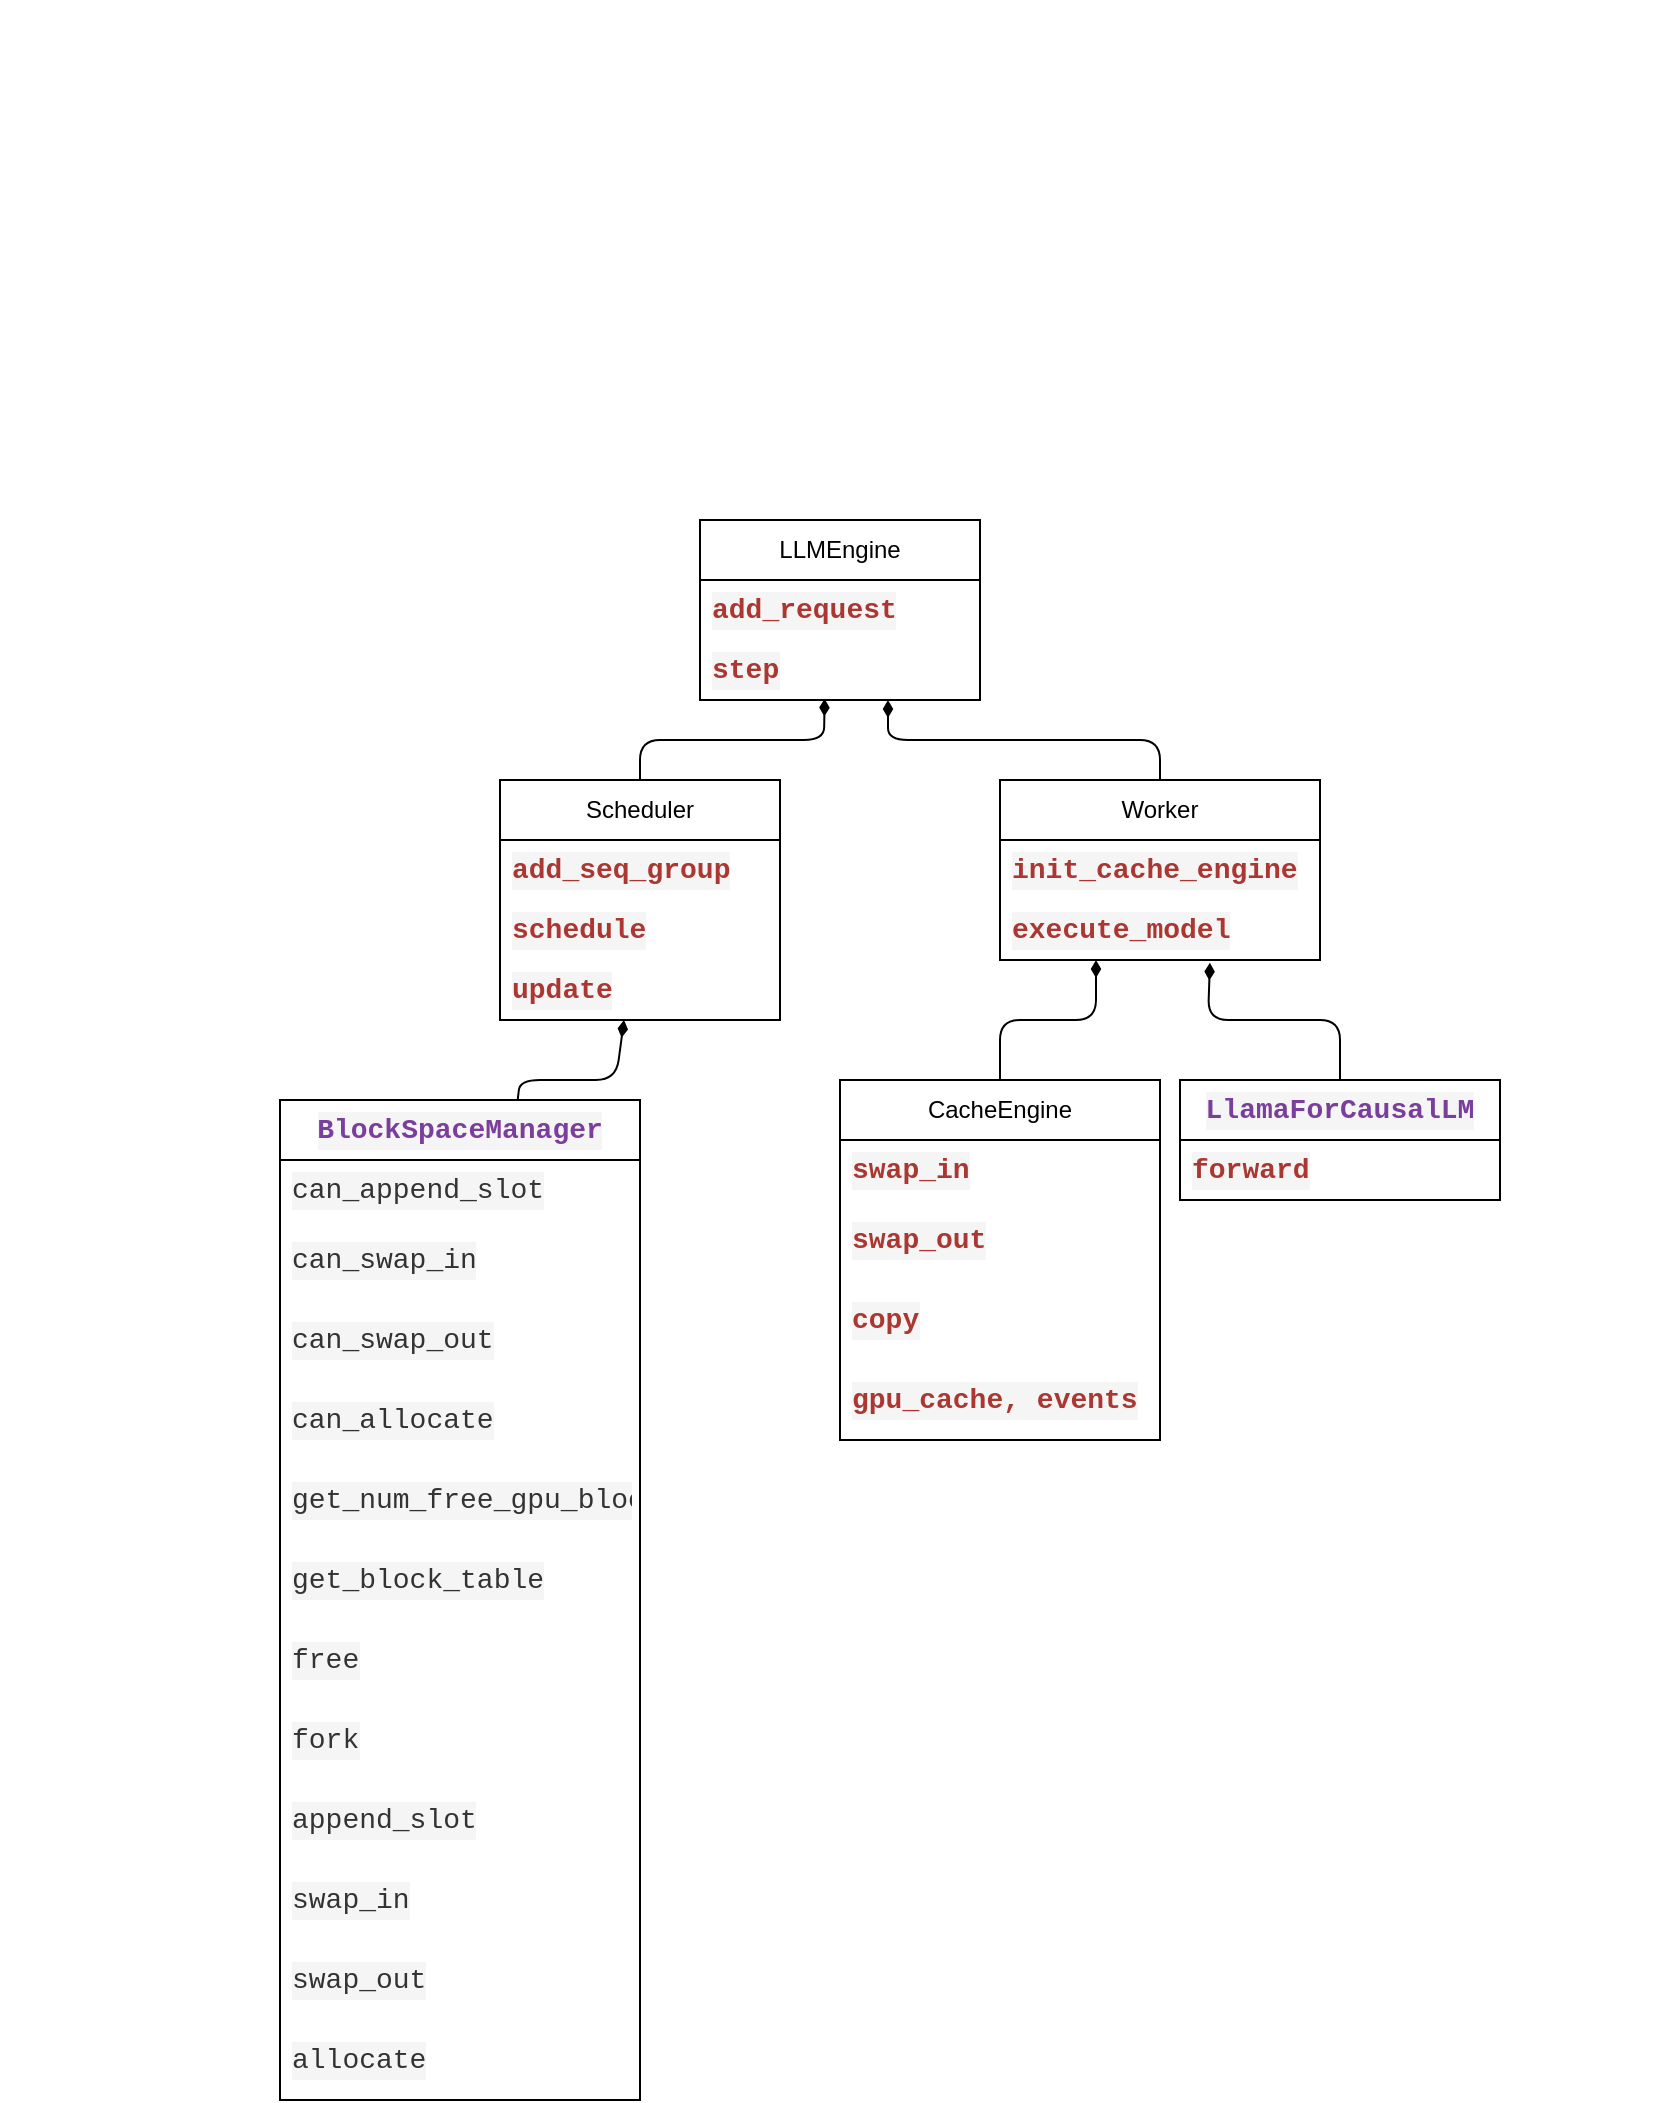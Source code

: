 <mxfile version="26.1.3" pages="5">
  <diagram id="FrxGm880Nl0n0EhKAyC-" name="overview">
    <mxGraphModel dx="2140" dy="1960" grid="1" gridSize="10" guides="1" tooltips="1" connect="1" arrows="1" fold="1" page="1" pageScale="1" pageWidth="827" pageHeight="1169" math="0" shadow="0">
      <root>
        <mxCell id="0" />
        <mxCell id="1" parent="0" />
        <mxCell id="2" value="LLMEngine" style="swimlane;fontStyle=0;childLayout=stackLayout;horizontal=1;startSize=30;horizontalStack=0;resizeParent=1;resizeParentMax=0;resizeLast=0;collapsible=1;marginBottom=0;whiteSpace=wrap;html=1;" parent="1" vertex="1">
          <mxGeometry x="270" y="100" width="140" height="90" as="geometry" />
        </mxCell>
        <mxCell id="3" value="&lt;div style=&quot;color: rgb(51, 51, 51); background-color: rgb(245, 245, 245); font-family: Consolas, &amp;quot;Courier New&amp;quot;, monospace; font-size: 14px; line-height: 19px;&quot;&gt;&lt;span style=&quot;color: #aa3731;font-weight: bold;&quot;&gt;add_request&lt;/span&gt;&lt;/div&gt;" style="text;strokeColor=none;fillColor=none;align=left;verticalAlign=middle;spacingLeft=4;spacingRight=4;overflow=hidden;points=[[0,0.5],[1,0.5]];portConstraint=eastwest;rotatable=0;whiteSpace=wrap;html=1;" parent="2" vertex="1">
          <mxGeometry y="30" width="140" height="30" as="geometry" />
        </mxCell>
        <mxCell id="4" value="&lt;div style=&quot;color: rgb(51, 51, 51); background-color: rgb(245, 245, 245); font-family: Consolas, &amp;quot;Courier New&amp;quot;, monospace; font-size: 14px; line-height: 19px;&quot;&gt;&lt;span style=&quot;color: #aa3731;font-weight: bold;&quot;&gt;step&lt;/span&gt;&lt;/div&gt;" style="text;strokeColor=none;fillColor=none;align=left;verticalAlign=middle;spacingLeft=4;spacingRight=4;overflow=hidden;points=[[0,0.5],[1,0.5]];portConstraint=eastwest;rotatable=0;whiteSpace=wrap;html=1;" parent="2" vertex="1">
          <mxGeometry y="60" width="140" height="30" as="geometry" />
        </mxCell>
        <mxCell id="24" style="edgeStyle=none;html=1;exitX=0.5;exitY=0;exitDx=0;exitDy=0;entryX=0.445;entryY=0.978;entryDx=0;entryDy=0;entryPerimeter=0;endArrow=diamondThin;endFill=1;" parent="1" source="6" target="4" edge="1">
          <mxGeometry relative="1" as="geometry">
            <Array as="points">
              <mxPoint x="240" y="210" />
              <mxPoint x="332" y="210" />
            </Array>
          </mxGeometry>
        </mxCell>
        <mxCell id="6" value="Scheduler" style="swimlane;fontStyle=0;childLayout=stackLayout;horizontal=1;startSize=30;horizontalStack=0;resizeParent=1;resizeParentMax=0;resizeLast=0;collapsible=1;marginBottom=0;whiteSpace=wrap;html=1;" parent="1" vertex="1">
          <mxGeometry x="170" y="230" width="140" height="120" as="geometry" />
        </mxCell>
        <mxCell id="7" value="&lt;div style=&quot;color: rgb(51, 51, 51); background-color: rgb(245, 245, 245); font-family: Consolas, &amp;quot;Courier New&amp;quot;, monospace; font-size: 14px; line-height: 19px;&quot;&gt;&lt;span style=&quot;color: #aa3731;font-weight: bold;&quot;&gt;add_seq_group&lt;/span&gt;&lt;/div&gt;" style="text;strokeColor=none;fillColor=none;align=left;verticalAlign=middle;spacingLeft=4;spacingRight=4;overflow=hidden;points=[[0,0.5],[1,0.5]];portConstraint=eastwest;rotatable=0;whiteSpace=wrap;html=1;" parent="6" vertex="1">
          <mxGeometry y="30" width="140" height="30" as="geometry" />
        </mxCell>
        <mxCell id="8" value="&lt;div style=&quot;color: rgb(51, 51, 51); background-color: rgb(245, 245, 245); font-family: Consolas, &amp;quot;Courier New&amp;quot;, monospace; font-size: 14px; line-height: 19px;&quot;&gt;&lt;span style=&quot;color: #aa3731;font-weight: bold;&quot;&gt;schedule&lt;/span&gt;&lt;/div&gt;" style="text;strokeColor=none;fillColor=none;align=left;verticalAlign=middle;spacingLeft=4;spacingRight=4;overflow=hidden;points=[[0,0.5],[1,0.5]];portConstraint=eastwest;rotatable=0;whiteSpace=wrap;html=1;" parent="6" vertex="1">
          <mxGeometry y="60" width="140" height="30" as="geometry" />
        </mxCell>
        <mxCell id="L3kJSmPJOmzEcnEKiFli-27" value="&lt;div style=&quot;color: rgb(51, 51, 51); background-color: rgb(245, 245, 245); font-family: Consolas, &amp;quot;Courier New&amp;quot;, monospace; font-size: 14px; line-height: 19px;&quot;&gt;&lt;span style=&quot;color: #aa3731;font-weight: bold;&quot;&gt;update&lt;/span&gt;&lt;/div&gt;" style="text;strokeColor=none;fillColor=none;align=left;verticalAlign=middle;spacingLeft=4;spacingRight=4;overflow=hidden;points=[[0,0.5],[1,0.5]];portConstraint=eastwest;rotatable=0;whiteSpace=wrap;html=1;" parent="6" vertex="1">
          <mxGeometry y="90" width="140" height="30" as="geometry" />
        </mxCell>
        <mxCell id="25" style="edgeStyle=none;html=1;exitX=0.5;exitY=0;exitDx=0;exitDy=0;endArrow=diamondThin;endFill=1;" parent="1" source="9" edge="1">
          <mxGeometry relative="1" as="geometry">
            <mxPoint x="364" y="190" as="targetPoint" />
            <Array as="points">
              <mxPoint x="500" y="210" />
              <mxPoint x="364" y="210" />
            </Array>
          </mxGeometry>
        </mxCell>
        <mxCell id="9" value="Worker" style="swimlane;fontStyle=0;childLayout=stackLayout;horizontal=1;startSize=30;horizontalStack=0;resizeParent=1;resizeParentMax=0;resizeLast=0;collapsible=1;marginBottom=0;whiteSpace=wrap;html=1;" parent="1" vertex="1">
          <mxGeometry x="420" y="230" width="160" height="90" as="geometry" />
        </mxCell>
        <mxCell id="10" value="&lt;div style=&quot;color: rgb(51, 51, 51); background-color: rgb(245, 245, 245); font-family: Consolas, &amp;quot;Courier New&amp;quot;, monospace; font-size: 14px; line-height: 19px;&quot;&gt;&lt;div style=&quot;line-height: 19px;&quot;&gt;&lt;span style=&quot;color: #aa3731;font-weight: bold;&quot;&gt;init_cache_engine&lt;/span&gt;&lt;/div&gt;&lt;/div&gt;" style="text;strokeColor=none;fillColor=none;align=left;verticalAlign=middle;spacingLeft=4;spacingRight=4;overflow=hidden;points=[[0,0.5],[1,0.5]];portConstraint=eastwest;rotatable=0;whiteSpace=wrap;html=1;" parent="9" vertex="1">
          <mxGeometry y="30" width="160" height="30" as="geometry" />
        </mxCell>
        <mxCell id="11" value="&lt;div style=&quot;color: rgb(51, 51, 51); background-color: rgb(245, 245, 245); font-family: Consolas, &amp;quot;Courier New&amp;quot;, monospace; font-size: 14px; line-height: 19px;&quot;&gt;&lt;div style=&quot;line-height: 19px;&quot;&gt;&lt;span style=&quot;color: #aa3731;font-weight: bold;&quot;&gt;execute_model&lt;/span&gt;&lt;/div&gt;&lt;/div&gt;" style="text;strokeColor=none;fillColor=none;align=left;verticalAlign=middle;spacingLeft=4;spacingRight=4;overflow=hidden;points=[[0,0.5],[1,0.5]];portConstraint=eastwest;rotatable=0;whiteSpace=wrap;html=1;" parent="9" vertex="1">
          <mxGeometry y="60" width="160" height="30" as="geometry" />
        </mxCell>
        <mxCell id="26" style="edgeStyle=none;html=1;exitX=0.5;exitY=0;exitDx=0;exitDy=0;endArrow=diamondThin;endFill=1;" parent="1" source="12" edge="1">
          <mxGeometry relative="1" as="geometry">
            <mxPoint x="468" y="320" as="targetPoint" />
            <Array as="points">
              <mxPoint x="420" y="350" />
              <mxPoint x="468" y="350" />
            </Array>
          </mxGeometry>
        </mxCell>
        <mxCell id="12" value="CacheEngine" style="swimlane;fontStyle=0;childLayout=stackLayout;horizontal=1;startSize=30;horizontalStack=0;resizeParent=1;resizeParentMax=0;resizeLast=0;collapsible=1;marginBottom=0;whiteSpace=wrap;html=1;" parent="1" vertex="1">
          <mxGeometry x="340" y="380" width="160" height="180" as="geometry" />
        </mxCell>
        <mxCell id="13" value="&lt;div style=&quot;color: rgb(51, 51, 51); background-color: rgb(245, 245, 245); font-family: Consolas, &amp;quot;Courier New&amp;quot;, monospace; font-size: 14px; line-height: 19px;&quot;&gt;&lt;div style=&quot;line-height: 19px;&quot;&gt;&lt;span style=&quot;color: #aa3731;font-weight: bold;&quot;&gt;swap_in&lt;/span&gt;&lt;/div&gt;&lt;/div&gt;" style="text;strokeColor=none;fillColor=none;align=left;verticalAlign=middle;spacingLeft=4;spacingRight=4;overflow=hidden;points=[[0,0.5],[1,0.5]];portConstraint=eastwest;rotatable=0;whiteSpace=wrap;html=1;" parent="12" vertex="1">
          <mxGeometry y="30" width="160" height="30" as="geometry" />
        </mxCell>
        <mxCell id="14" value="&lt;div style=&quot;color: rgb(51, 51, 51); background-color: rgb(245, 245, 245); font-family: Consolas, &amp;quot;Courier New&amp;quot;, monospace; font-size: 14px; line-height: 19px;&quot;&gt;&lt;div style=&quot;line-height: 19px;&quot;&gt;&lt;span style=&quot;color: #aa3731;font-weight: bold;&quot;&gt;swap_out&lt;/span&gt;&lt;/div&gt;&lt;/div&gt;" style="text;strokeColor=none;fillColor=none;align=left;verticalAlign=middle;spacingLeft=4;spacingRight=4;overflow=hidden;points=[[0,0.5],[1,0.5]];portConstraint=eastwest;rotatable=0;whiteSpace=wrap;html=1;" parent="12" vertex="1">
          <mxGeometry y="60" width="160" height="40" as="geometry" />
        </mxCell>
        <mxCell id="15" value="&lt;div style=&quot;background-color: rgb(245, 245, 245); font-family: Consolas, &amp;quot;Courier New&amp;quot;, monospace; font-size: 14px; line-height: 19px;&quot;&gt;&lt;div style=&quot;line-height: 19px;&quot;&gt;&lt;font color=&quot;#aa3731&quot;&gt;&lt;b&gt;copy&lt;/b&gt;&lt;/font&gt;&lt;/div&gt;&lt;/div&gt;" style="text;strokeColor=none;fillColor=none;align=left;verticalAlign=middle;spacingLeft=4;spacingRight=4;overflow=hidden;points=[[0,0.5],[1,0.5]];portConstraint=eastwest;rotatable=0;whiteSpace=wrap;html=1;" parent="12" vertex="1">
          <mxGeometry y="100" width="160" height="40" as="geometry" />
        </mxCell>
        <mxCell id="16" value="&lt;div style=&quot;color: rgb(51, 51, 51); background-color: rgb(245, 245, 245); font-family: Consolas, &amp;quot;Courier New&amp;quot;, monospace; font-size: 14px; line-height: 19px;&quot;&gt;&lt;div style=&quot;line-height: 19px;&quot;&gt;&lt;span style=&quot;color: #aa3731;font-weight: bold;&quot;&gt;gpu_cache, events&lt;/span&gt;&lt;/div&gt;&lt;/div&gt;" style="text;strokeColor=none;fillColor=none;align=left;verticalAlign=middle;spacingLeft=4;spacingRight=4;overflow=hidden;points=[[0,0.5],[1,0.5]];portConstraint=eastwest;rotatable=0;whiteSpace=wrap;html=1;" parent="12" vertex="1">
          <mxGeometry y="140" width="160" height="40" as="geometry" />
        </mxCell>
        <mxCell id="27" style="edgeStyle=none;html=1;entryX=0.656;entryY=1.044;entryDx=0;entryDy=0;entryPerimeter=0;endArrow=diamondThin;endFill=1;" parent="1" source="17" target="11" edge="1">
          <mxGeometry relative="1" as="geometry">
            <Array as="points">
              <mxPoint x="590" y="350" />
              <mxPoint x="524" y="350" />
            </Array>
          </mxGeometry>
        </mxCell>
        <mxCell id="17" value="&lt;div style=&quot;color: rgb(51, 51, 51); background-color: rgb(245, 245, 245); font-family: Consolas, &amp;quot;Courier New&amp;quot;, monospace; font-size: 14px; line-height: 19px;&quot;&gt;&lt;span style=&quot;color: #7a3e9d;font-weight: bold;&quot;&gt;LlamaForCausalLM&lt;/span&gt;&lt;/div&gt;" style="swimlane;fontStyle=0;childLayout=stackLayout;horizontal=1;startSize=30;horizontalStack=0;resizeParent=1;resizeParentMax=0;resizeLast=0;collapsible=1;marginBottom=0;whiteSpace=wrap;html=1;" parent="1" vertex="1">
          <mxGeometry x="510" y="380" width="160" height="60" as="geometry" />
        </mxCell>
        <mxCell id="18" value="&lt;div style=&quot;color: rgb(51, 51, 51); background-color: rgb(245, 245, 245); font-family: Consolas, &amp;quot;Courier New&amp;quot;, monospace; font-size: 14px; line-height: 19px;&quot;&gt;&lt;div style=&quot;line-height: 19px;&quot;&gt;&lt;span style=&quot;color: #aa3731;font-weight: bold;&quot;&gt;forward&lt;/span&gt;&lt;/div&gt;&lt;/div&gt;" style="text;strokeColor=none;fillColor=none;align=left;verticalAlign=middle;spacingLeft=4;spacingRight=4;overflow=hidden;points=[[0,0.5],[1,0.5]];portConstraint=eastwest;rotatable=0;whiteSpace=wrap;html=1;" parent="17" vertex="1">
          <mxGeometry y="30" width="160" height="30" as="geometry" />
        </mxCell>
        <mxCell id="MQqudSIFx0MX3Qowlp_4-29" value="&lt;div style=&quot;color: rgb(51, 51, 51); background-color: rgb(245, 245, 245); font-family: Consolas, &amp;quot;Courier New&amp;quot;, monospace; font-size: 14px; line-height: 19px;&quot;&gt;&lt;span style=&quot;color: #7a3e9d;font-weight: bold;&quot;&gt;BlockSpaceManager&lt;/span&gt;&lt;/div&gt;" style="swimlane;fontStyle=0;childLayout=stackLayout;horizontal=1;startSize=30;horizontalStack=0;resizeParent=1;resizeParentMax=0;resizeLast=0;collapsible=1;marginBottom=0;whiteSpace=wrap;html=1;" parent="1" vertex="1">
          <mxGeometry x="60" y="390" width="180" height="500" as="geometry" />
        </mxCell>
        <mxCell id="MQqudSIFx0MX3Qowlp_4-30" value="&lt;div style=&quot;color: rgb(51, 51, 51); background-color: rgb(245, 245, 245); font-family: Consolas, &amp;quot;Courier New&amp;quot;, monospace; font-size: 14px; line-height: 19px;&quot;&gt;&lt;div style=&quot;line-height: 19px;&quot;&gt;&lt;div style=&quot;line-height: 19px;&quot;&gt;can_append_slot&lt;/div&gt;&lt;/div&gt;&lt;/div&gt;" style="text;strokeColor=none;fillColor=none;align=left;verticalAlign=middle;spacingLeft=4;spacingRight=4;overflow=hidden;points=[[0,0.5],[1,0.5]];portConstraint=eastwest;rotatable=0;whiteSpace=wrap;html=1;" parent="MQqudSIFx0MX3Qowlp_4-29" vertex="1">
          <mxGeometry y="30" width="180" height="30" as="geometry" />
        </mxCell>
        <mxCell id="MQqudSIFx0MX3Qowlp_4-31" value="&lt;div style=&quot;color: rgb(51, 51, 51); background-color: rgb(245, 245, 245); font-family: Consolas, &amp;quot;Courier New&amp;quot;, monospace; font-size: 14px; line-height: 19px;&quot;&gt;&lt;div style=&quot;line-height: 19px;&quot;&gt;&lt;div style=&quot;line-height: 19px;&quot;&gt;can_swap_in&lt;/div&gt;&lt;/div&gt;&lt;/div&gt;" style="text;strokeColor=none;fillColor=none;align=left;verticalAlign=middle;spacingLeft=4;spacingRight=4;overflow=hidden;points=[[0,0.5],[1,0.5]];portConstraint=eastwest;rotatable=0;whiteSpace=wrap;html=1;" parent="MQqudSIFx0MX3Qowlp_4-29" vertex="1">
          <mxGeometry y="60" width="180" height="40" as="geometry" />
        </mxCell>
        <mxCell id="MQqudSIFx0MX3Qowlp_4-52" value="&lt;div style=&quot;color: rgb(51, 51, 51); background-color: rgb(245, 245, 245); font-family: Consolas, &amp;quot;Courier New&amp;quot;, monospace; font-size: 14px; line-height: 19px;&quot;&gt;&lt;div style=&quot;line-height: 19px;&quot;&gt;&lt;div style=&quot;line-height: 19px;&quot;&gt;&lt;div style=&quot;line-height: 19px;&quot;&gt;can_swap_out&lt;/div&gt;&lt;/div&gt;&lt;/div&gt;&lt;/div&gt;" style="text;strokeColor=none;fillColor=none;align=left;verticalAlign=middle;spacingLeft=4;spacingRight=4;overflow=hidden;points=[[0,0.5],[1,0.5]];portConstraint=eastwest;rotatable=0;whiteSpace=wrap;html=1;" parent="MQqudSIFx0MX3Qowlp_4-29" vertex="1">
          <mxGeometry y="100" width="180" height="40" as="geometry" />
        </mxCell>
        <mxCell id="MQqudSIFx0MX3Qowlp_4-32" value="&lt;div style=&quot;background-color: rgb(245, 245, 245); font-family: Consolas, &amp;quot;Courier New&amp;quot;, monospace; font-size: 14px; line-height: 19px;&quot;&gt;&lt;div style=&quot;line-height: 19px;&quot;&gt;&lt;div style=&quot;color: rgb(51, 51, 51); line-height: 19px;&quot;&gt;can_allocate&lt;/div&gt;&lt;/div&gt;&lt;/div&gt;" style="text;strokeColor=none;fillColor=none;align=left;verticalAlign=middle;spacingLeft=4;spacingRight=4;overflow=hidden;points=[[0,0.5],[1,0.5]];portConstraint=eastwest;rotatable=0;whiteSpace=wrap;html=1;" parent="MQqudSIFx0MX3Qowlp_4-29" vertex="1">
          <mxGeometry y="140" width="180" height="40" as="geometry" />
        </mxCell>
        <mxCell id="MQqudSIFx0MX3Qowlp_4-33" value="&lt;div style=&quot;color: rgb(51, 51, 51); background-color: rgb(245, 245, 245); font-family: Consolas, &amp;quot;Courier New&amp;quot;, monospace; font-size: 14px; line-height: 19px;&quot;&gt;&lt;div style=&quot;line-height: 19px;&quot;&gt;&lt;div style=&quot;line-height: 19px;&quot;&gt;get_num_free_gpu_blocks&lt;/div&gt;&lt;/div&gt;&lt;/div&gt;" style="text;strokeColor=none;fillColor=none;align=left;verticalAlign=middle;spacingLeft=4;spacingRight=4;overflow=hidden;points=[[0,0.5],[1,0.5]];portConstraint=eastwest;rotatable=0;whiteSpace=wrap;html=1;" parent="MQqudSIFx0MX3Qowlp_4-29" vertex="1">
          <mxGeometry y="180" width="180" height="40" as="geometry" />
        </mxCell>
        <mxCell id="MQqudSIFx0MX3Qowlp_4-35" value="&lt;div style=&quot;color: rgb(51, 51, 51); background-color: rgb(245, 245, 245); font-family: Consolas, &amp;quot;Courier New&amp;quot;, monospace; font-size: 14px; line-height: 19px;&quot;&gt;&lt;div style=&quot;line-height: 19px;&quot;&gt;&lt;div style=&quot;line-height: 19px;&quot;&gt;&lt;div style=&quot;line-height: 19px;&quot;&gt;get_block_table&lt;/div&gt;&lt;/div&gt;&lt;/div&gt;&lt;/div&gt;" style="text;strokeColor=none;fillColor=none;align=left;verticalAlign=middle;spacingLeft=4;spacingRight=4;overflow=hidden;points=[[0,0.5],[1,0.5]];portConstraint=eastwest;rotatable=0;whiteSpace=wrap;html=1;" parent="MQqudSIFx0MX3Qowlp_4-29" vertex="1">
          <mxGeometry y="220" width="180" height="40" as="geometry" />
        </mxCell>
        <mxCell id="MQqudSIFx0MX3Qowlp_4-37" value="&lt;div style=&quot;color: rgb(51, 51, 51); background-color: rgb(245, 245, 245); font-family: Consolas, &amp;quot;Courier New&amp;quot;, monospace; font-size: 14px; line-height: 19px;&quot;&gt;&lt;div style=&quot;line-height: 19px;&quot;&gt;&lt;div style=&quot;line-height: 19px;&quot;&gt;&lt;div style=&quot;line-height: 19px;&quot;&gt;free&lt;/div&gt;&lt;/div&gt;&lt;/div&gt;&lt;/div&gt;" style="text;strokeColor=none;fillColor=none;align=left;verticalAlign=middle;spacingLeft=4;spacingRight=4;overflow=hidden;points=[[0,0.5],[1,0.5]];portConstraint=eastwest;rotatable=0;whiteSpace=wrap;html=1;" parent="MQqudSIFx0MX3Qowlp_4-29" vertex="1">
          <mxGeometry y="260" width="180" height="40" as="geometry" />
        </mxCell>
        <mxCell id="MQqudSIFx0MX3Qowlp_4-36" value="&lt;div style=&quot;color: rgb(51, 51, 51); background-color: rgb(245, 245, 245); font-family: Consolas, &amp;quot;Courier New&amp;quot;, monospace; font-size: 14px; line-height: 19px;&quot;&gt;&lt;div style=&quot;line-height: 19px;&quot;&gt;&lt;div style=&quot;line-height: 19px;&quot;&gt;&lt;div style=&quot;line-height: 19px;&quot;&gt;&lt;div style=&quot;line-height: 19px;&quot;&gt;fork&lt;/div&gt;&lt;/div&gt;&lt;/div&gt;&lt;/div&gt;&lt;/div&gt;" style="text;strokeColor=none;fillColor=none;align=left;verticalAlign=middle;spacingLeft=4;spacingRight=4;overflow=hidden;points=[[0,0.5],[1,0.5]];portConstraint=eastwest;rotatable=0;whiteSpace=wrap;html=1;" parent="MQqudSIFx0MX3Qowlp_4-29" vertex="1">
          <mxGeometry y="300" width="180" height="40" as="geometry" />
        </mxCell>
        <mxCell id="MQqudSIFx0MX3Qowlp_4-40" value="&lt;div style=&quot;color: rgb(51, 51, 51); background-color: rgb(245, 245, 245); font-family: Consolas, &amp;quot;Courier New&amp;quot;, monospace; font-size: 14px; line-height: 19px;&quot;&gt;&lt;div style=&quot;line-height: 19px;&quot;&gt;&lt;div style=&quot;line-height: 19px;&quot;&gt;&lt;div style=&quot;line-height: 19px;&quot;&gt;&lt;div style=&quot;line-height: 19px;&quot;&gt;&lt;div style=&quot;line-height: 19px;&quot;&gt;&lt;div style=&quot;line-height: 19px;&quot;&gt;append_slot&lt;/div&gt;&lt;/div&gt;&lt;/div&gt;&lt;/div&gt;&lt;/div&gt;&lt;/div&gt;&lt;/div&gt;" style="text;strokeColor=none;fillColor=none;align=left;verticalAlign=middle;spacingLeft=4;spacingRight=4;overflow=hidden;points=[[0,0.5],[1,0.5]];portConstraint=eastwest;rotatable=0;whiteSpace=wrap;html=1;" parent="MQqudSIFx0MX3Qowlp_4-29" vertex="1">
          <mxGeometry y="340" width="180" height="40" as="geometry" />
        </mxCell>
        <mxCell id="MQqudSIFx0MX3Qowlp_4-38" value="&lt;div style=&quot;color: rgb(51, 51, 51); background-color: rgb(245, 245, 245); font-family: Consolas, &amp;quot;Courier New&amp;quot;, monospace; font-size: 14px; line-height: 19px;&quot;&gt;&lt;div style=&quot;line-height: 19px;&quot;&gt;&lt;div style=&quot;line-height: 19px;&quot;&gt;&lt;div style=&quot;line-height: 19px;&quot;&gt;&lt;div style=&quot;line-height: 19px;&quot;&gt;&lt;div style=&quot;line-height: 19px;&quot;&gt;&lt;div style=&quot;line-height: 19px;&quot;&gt;&lt;div style=&quot;line-height: 19px;&quot;&gt;swap_in&lt;/div&gt;&lt;/div&gt;&lt;/div&gt;&lt;/div&gt;&lt;/div&gt;&lt;/div&gt;&lt;/div&gt;&lt;/div&gt;" style="text;strokeColor=none;fillColor=none;align=left;verticalAlign=middle;spacingLeft=4;spacingRight=4;overflow=hidden;points=[[0,0.5],[1,0.5]];portConstraint=eastwest;rotatable=0;whiteSpace=wrap;html=1;" parent="MQqudSIFx0MX3Qowlp_4-29" vertex="1">
          <mxGeometry y="380" width="180" height="40" as="geometry" />
        </mxCell>
        <mxCell id="MQqudSIFx0MX3Qowlp_4-53" value="&lt;div style=&quot;color: rgb(51, 51, 51); background-color: rgb(245, 245, 245); font-family: Consolas, &amp;quot;Courier New&amp;quot;, monospace; font-size: 14px; line-height: 19px;&quot;&gt;&lt;div style=&quot;line-height: 19px;&quot;&gt;&lt;div style=&quot;line-height: 19px;&quot;&gt;&lt;div style=&quot;line-height: 19px;&quot;&gt;&lt;div style=&quot;line-height: 19px;&quot;&gt;&lt;div style=&quot;line-height: 19px;&quot;&gt;&lt;div style=&quot;line-height: 19px;&quot;&gt;&lt;div style=&quot;line-height: 19px;&quot;&gt;&lt;div style=&quot;line-height: 19px;&quot;&gt;swap_out&lt;/div&gt;&lt;/div&gt;&lt;/div&gt;&lt;/div&gt;&lt;/div&gt;&lt;/div&gt;&lt;/div&gt;&lt;/div&gt;&lt;/div&gt;" style="text;strokeColor=none;fillColor=none;align=left;verticalAlign=middle;spacingLeft=4;spacingRight=4;overflow=hidden;points=[[0,0.5],[1,0.5]];portConstraint=eastwest;rotatable=0;whiteSpace=wrap;html=1;" parent="MQqudSIFx0MX3Qowlp_4-29" vertex="1">
          <mxGeometry y="420" width="180" height="40" as="geometry" />
        </mxCell>
        <mxCell id="MQqudSIFx0MX3Qowlp_4-39" value="&lt;div style=&quot;color: rgb(51, 51, 51); background-color: rgb(245, 245, 245); font-family: Consolas, &amp;quot;Courier New&amp;quot;, monospace; font-size: 14px; line-height: 19px;&quot;&gt;&lt;div style=&quot;line-height: 19px;&quot;&gt;&lt;div style=&quot;line-height: 19px;&quot;&gt;&lt;div style=&quot;line-height: 19px;&quot;&gt;&lt;div style=&quot;line-height: 19px;&quot;&gt;&lt;div style=&quot;line-height: 19px;&quot;&gt;allocate&lt;/div&gt;&lt;/div&gt;&lt;/div&gt;&lt;/div&gt;&lt;/div&gt;&lt;/div&gt;" style="text;strokeColor=none;fillColor=none;align=left;verticalAlign=middle;spacingLeft=4;spacingRight=4;overflow=hidden;points=[[0,0.5],[1,0.5]];portConstraint=eastwest;rotatable=0;whiteSpace=wrap;html=1;" parent="MQqudSIFx0MX3Qowlp_4-29" vertex="1">
          <mxGeometry y="460" width="180" height="40" as="geometry" />
        </mxCell>
        <mxCell id="MQqudSIFx0MX3Qowlp_4-34" style="edgeStyle=none;html=1;endArrow=diamondThin;endFill=1;" parent="1" source="MQqudSIFx0MX3Qowlp_4-29" target="6" edge="1">
          <mxGeometry relative="1" as="geometry">
            <mxPoint x="180" y="410" as="sourcePoint" />
            <mxPoint x="228" y="350" as="targetPoint" />
            <Array as="points">
              <mxPoint x="180" y="380" />
              <mxPoint x="228" y="380" />
            </Array>
          </mxGeometry>
        </mxCell>
        <mxCell id="RXUTuwSspB8nkV2PavSs-28" value="" style="shape=image;verticalLabelPosition=bottom;labelBackgroundColor=default;verticalAlign=top;aspect=fixed;imageAspect=0;image=https://vllm.ai/assets/logos/vllm-logo-text-light.png;" vertex="1" parent="1">
          <mxGeometry x="-80" y="-160" width="834.09" height="239" as="geometry" />
        </mxCell>
      </root>
    </mxGraphModel>
  </diagram>
  <diagram id="vXcr1QhmneJGhAVTb2Iz" name="llm_engine">
    <mxGraphModel dx="2261" dy="822" grid="1" gridSize="10" guides="1" tooltips="1" connect="1" arrows="1" fold="1" page="1" pageScale="1" pageWidth="827" pageHeight="1169" math="0" shadow="0">
      <root>
        <mxCell id="0" />
        <mxCell id="1" parent="0" />
        <mxCell id="nKlPV-dxyenlZzl56BR_-6" value="" style="whiteSpace=wrap;html=1;labelBackgroundColor=none;fontFamily=Helvetica;fillColor=none;strokeColor=#999999;" parent="1" vertex="1">
          <mxGeometry x="370" y="270" width="190" height="780" as="geometry" />
        </mxCell>
        <mxCell id="nKlPV-dxyenlZzl56BR_-5" value="" style="whiteSpace=wrap;html=1;labelBackgroundColor=none;fontFamily=Helvetica;fillColor=none;strokeColor=#999999;" parent="1" vertex="1">
          <mxGeometry x="180" y="270" width="190" height="780" as="geometry" />
        </mxCell>
        <mxCell id="nKlPV-dxyenlZzl56BR_-4" value="" style="whiteSpace=wrap;html=1;labelBackgroundColor=none;fontFamily=Helvetica;fillColor=none;strokeColor=#999999;" parent="1" vertex="1">
          <mxGeometry x="-10" y="270" width="190" height="780" as="geometry" />
        </mxCell>
        <mxCell id="ypt5CrwMMUTUHhv0qksp-1" value="LLMEngine" style="swimlane;fontStyle=0;childLayout=stackLayout;horizontal=1;startSize=30;horizontalStack=0;resizeParent=1;resizeParentMax=0;resizeLast=0;collapsible=1;marginBottom=0;whiteSpace=wrap;html=1;" parent="1" vertex="1">
          <mxGeometry x="15" y="290" width="140" height="60" as="geometry" />
        </mxCell>
        <mxCell id="919zhSG8LG0K5PpYViWr-4" style="edgeStyle=none;html=1;fontFamily=Helvetica;endArrow=classicThin;endFill=1;" parent="1" source="ypt5CrwMMUTUHhv0qksp-4" target="aidUr0A0GpGsPIwOGKuv-2" edge="1">
          <mxGeometry relative="1" as="geometry" />
        </mxCell>
        <mxCell id="ypt5CrwMMUTUHhv0qksp-4" value="&lt;div style=&quot;color: rgb(51, 51, 51); background-color: rgb(245, 245, 245); font-family: Consolas, &amp;quot;Courier New&amp;quot;, monospace; font-size: 14px; line-height: 19px;&quot;&gt;&lt;span style=&quot;color: #aa3731;font-weight: bold;&quot;&gt;add_request&lt;/span&gt;&lt;/div&gt;" style="text;strokeColor=none;fillColor=none;align=left;verticalAlign=middle;spacingLeft=4;spacingRight=4;overflow=hidden;points=[[0,0.5],[1,0.5]];portConstraint=eastwest;rotatable=0;whiteSpace=wrap;html=1;" parent="1" vertex="1">
          <mxGeometry x="25" y="580" width="100" height="30" as="geometry" />
        </mxCell>
        <mxCell id="aidUr0A0GpGsPIwOGKuv-7" style="edgeStyle=none;html=1;fontFamily=Helvetica;endArrow=classic;endFill=1;" parent="1" source="ypt5CrwMMUTUHhv0qksp-5" target="aidUr0A0GpGsPIwOGKuv-3" edge="1">
          <mxGeometry relative="1" as="geometry">
            <Array as="points">
              <mxPoint x="75" y="775" />
            </Array>
          </mxGeometry>
        </mxCell>
        <mxCell id="ypt5CrwMMUTUHhv0qksp-5" value="&lt;div style=&quot;color: rgb(51, 51, 51); background-color: rgb(245, 245, 245); font-family: Consolas, &amp;quot;Courier New&amp;quot;, monospace; font-size: 14px; line-height: 19px;&quot;&gt;&lt;span style=&quot;color: #aa3731;font-weight: bold;&quot;&gt;step&lt;/span&gt;&lt;/div&gt;" style="text;strokeColor=none;fillColor=none;align=left;verticalAlign=middle;spacingLeft=4;spacingRight=4;overflow=hidden;points=[[0,0.5],[1,0.5]];portConstraint=eastwest;rotatable=0;whiteSpace=wrap;html=1;" parent="1" vertex="1">
          <mxGeometry x="55" y="707.5" width="40" height="30" as="geometry" />
        </mxCell>
        <mxCell id="919zhSG8LG0K5PpYViWr-2" value="&lt;div style=&quot;font-size: 14px; line-height: 19px;&quot;&gt;&lt;font&gt;&lt;span&gt;prompt1&lt;/span&gt;&lt;/font&gt;&lt;/div&gt;" style="text;align=left;verticalAlign=middle;spacingLeft=4;spacingRight=4;overflow=hidden;points=[[0,0.5],[1,0.5]];portConstraint=eastwest;rotatable=0;whiteSpace=wrap;html=1;fontFamily=Helvetica;labelBackgroundColor=none;fontStyle=0;fontColor=default;" parent="1" vertex="1">
          <mxGeometry x="-140" y="550" width="60" height="30" as="geometry" />
        </mxCell>
        <mxCell id="aidUr0A0GpGsPIwOGKuv-1" value="Scheduler" style="swimlane;fontStyle=0;childLayout=stackLayout;horizontal=1;startSize=30;horizontalStack=0;resizeParent=1;resizeParentMax=0;resizeLast=0;collapsible=1;marginBottom=0;whiteSpace=wrap;html=1;" parent="1" vertex="1">
          <mxGeometry x="210" y="290" width="140" height="60" as="geometry" />
        </mxCell>
        <mxCell id="aidUr0A0GpGsPIwOGKuv-2" value="&lt;div style=&quot;color: rgb(51, 51, 51); background-color: rgb(245, 245, 245); font-family: Consolas, &amp;quot;Courier New&amp;quot;, monospace; font-size: 14px; line-height: 19px;&quot;&gt;&lt;span style=&quot;color: #aa3731;font-weight: bold;&quot;&gt;add_seq_group&lt;/span&gt;&lt;/div&gt;" style="text;strokeColor=none;fillColor=none;align=left;verticalAlign=middle;spacingLeft=4;spacingRight=4;overflow=hidden;points=[[0,0.5],[1,0.5]];portConstraint=eastwest;rotatable=0;whiteSpace=wrap;html=1;" parent="1" vertex="1">
          <mxGeometry x="225" y="580" width="110" height="30" as="geometry" />
        </mxCell>
        <mxCell id="aidUr0A0GpGsPIwOGKuv-3" value="&lt;div style=&quot;color: rgb(51, 51, 51); background-color: rgb(245, 245, 245); font-family: Consolas, &amp;quot;Courier New&amp;quot;, monospace; font-size: 14px; line-height: 19px;&quot;&gt;&lt;span style=&quot;color: #aa3731;font-weight: bold;&quot;&gt;schedule&lt;/span&gt;&lt;/div&gt;" style="text;strokeColor=none;fillColor=none;align=left;verticalAlign=middle;spacingLeft=4;spacingRight=4;overflow=hidden;points=[[0,0.5],[1,0.5]];portConstraint=eastwest;rotatable=0;whiteSpace=wrap;html=1;" parent="1" vertex="1">
          <mxGeometry x="237.5" y="760" width="75" height="30" as="geometry" />
        </mxCell>
        <mxCell id="buGba--yqI0IfLtAuyDL-1" value="Worker" style="swimlane;fontStyle=0;childLayout=stackLayout;horizontal=1;startSize=30;horizontalStack=0;resizeParent=1;resizeParentMax=0;resizeLast=0;collapsible=1;marginBottom=0;whiteSpace=wrap;html=1;" parent="1" vertex="1">
          <mxGeometry x="385" y="290" width="160" height="60" as="geometry" />
        </mxCell>
        <mxCell id="buGba--yqI0IfLtAuyDL-3" value="&lt;div style=&quot;color: rgb(51, 51, 51); background-color: rgb(245, 245, 245); font-family: Consolas, &amp;quot;Courier New&amp;quot;, monospace; font-size: 14px; line-height: 19px;&quot;&gt;&lt;div style=&quot;line-height: 19px;&quot;&gt;&lt;span style=&quot;color: #aa3731;font-weight: bold;&quot;&gt;execute_model&lt;/span&gt;&lt;/div&gt;&lt;/div&gt;" style="text;strokeColor=none;fillColor=none;align=left;verticalAlign=middle;spacingLeft=4;spacingRight=4;overflow=hidden;points=[[0,0.5],[1,0.5]];portConstraint=eastwest;rotatable=0;whiteSpace=wrap;html=1;" parent="1" vertex="1">
          <mxGeometry x="410" y="870" width="110" height="30" as="geometry" />
        </mxCell>
        <mxCell id="buGba--yqI0IfLtAuyDL-4" value="" style="endArrow=classic;html=1;fontFamily=Helvetica;" parent="1" source="ypt5CrwMMUTUHhv0qksp-5" target="buGba--yqI0IfLtAuyDL-3" edge="1">
          <mxGeometry width="50" height="50" relative="1" as="geometry">
            <mxPoint x="390" y="600" as="sourcePoint" />
            <mxPoint x="440" y="550" as="targetPoint" />
            <Array as="points">
              <mxPoint x="75" y="885" />
            </Array>
          </mxGeometry>
        </mxCell>
        <mxCell id="buGba--yqI0IfLtAuyDL-7" value="&lt;div style=&quot;background-color: rgb(245, 245, 245); font-family: Consolas, &amp;quot;Courier New&amp;quot;, monospace; font-size: 14px; line-height: 19px;&quot;&gt;&lt;div style=&quot;line-height: 19px;&quot;&gt;&lt;font color=&quot;#aa3731&quot;&gt;&lt;b&gt;update&lt;/b&gt;&lt;/font&gt;&lt;/div&gt;&lt;/div&gt;" style="text;strokeColor=none;fillColor=none;align=left;verticalAlign=middle;spacingLeft=4;spacingRight=4;overflow=hidden;points=[[0,0.5],[1,0.5]];portConstraint=eastwest;rotatable=0;whiteSpace=wrap;html=1;" parent="1" vertex="1">
          <mxGeometry x="245" y="980" width="60" height="30" as="geometry" />
        </mxCell>
        <mxCell id="nPng1e1qI4j4Xpc7yIlt-10" style="edgeStyle=none;html=1;fontFamily=Helvetica;fontColor=default;endArrow=open;endFill=0;" parent="1" source="nKlPV-dxyenlZzl56BR_-7" target="nPng1e1qI4j4Xpc7yIlt-6" edge="1">
          <mxGeometry relative="1" as="geometry" />
        </mxCell>
        <mxCell id="nKlPV-dxyenlZzl56BR_-7" value="&lt;span style=&quot;color: rgb(51, 51, 51); font-family: Consolas, &amp;quot;Courier New&amp;quot;, monospace; font-size: 14px;&quot;&gt;根据best_of参数将一个prompt复制多份Sequence初始化一个SequenceGroup，每个Sequence的seq_id不同&lt;/span&gt;" style="text;whiteSpace=wrap;html=1;fontFamily=Helvetica;labelBackgroundColor=none;" parent="1" vertex="1">
          <mxGeometry x="125" y="610" width="315" height="60" as="geometry" />
        </mxCell>
        <mxCell id="nPng1e1qI4j4Xpc7yIlt-19" style="edgeStyle=none;html=1;exitX=1;exitY=0.75;exitDx=0;exitDy=0;fontFamily=Helvetica;fontColor=default;endArrow=open;endFill=0;" parent="1" source="nKlPV-dxyenlZzl56BR_-8" target="nPng1e1qI4j4Xpc7yIlt-17" edge="1">
          <mxGeometry relative="1" as="geometry" />
        </mxCell>
        <mxCell id="nKlPV-dxyenlZzl56BR_-8" value="&lt;span style=&quot;color: rgb(51, 51, 51); font-family: Consolas, &amp;quot;Courier New&amp;quot;, monospace; font-size: 14px; background-color: rgb(251, 251, 251);&quot;&gt;返回输出&lt;/span&gt;&lt;span style=&quot;background-color: rgb(245, 245, 245); color: rgb(51, 51, 51); font-family: Consolas, &amp;quot;Courier New&amp;quot;, monospace; font-size: 14px;&quot;&gt;Dict&lt;/span&gt;&lt;span style=&quot;font-family: Consolas, &amp;quot;Courier New&amp;quot;, monospace; font-size: 14px; color: rgb(119, 119, 119);&quot;&gt;[&lt;/span&gt;&lt;span style=&quot;background-color: rgb(245, 245, 245); color: rgb(51, 51, 51); font-family: Consolas, &amp;quot;Courier New&amp;quot;, monospace; font-size: 14px;&quot;&gt;seq_id&lt;/span&gt;&lt;span style=&quot;background-color: initial; font-family: Consolas, &amp;quot;Courier New&amp;quot;, monospace; font-size: 14px; color: rgb(119, 119, 119);&quot;&gt;,&amp;nbsp;&lt;/span&gt;&lt;span style=&quot;background-color: rgb(245, 245, 245); color: rgb(51, 51, 51); font-family: Consolas, &amp;quot;Courier New&amp;quot;, monospace; font-size: 14px;&quot;&gt;SequenceOutputs&lt;/span&gt;&lt;span style=&quot;background-color: initial; font-family: Consolas, &amp;quot;Courier New&amp;quot;, monospace; font-size: 14px; color: rgb(119, 119, 119);&quot;&gt;]&lt;br&gt;更新到scheduler内部&lt;br&gt;&lt;/span&gt;" style="text;whiteSpace=wrap;html=1;fontFamily=Helvetica;labelBackgroundColor=none;" parent="1" vertex="1">
          <mxGeometry x="393.5" y="920" width="226.5" height="70" as="geometry" />
        </mxCell>
        <mxCell id="nKlPV-dxyenlZzl56BR_-11" value="" style="endArrow=classic;html=1;fontFamily=Helvetica;" parent="1" source="ypt5CrwMMUTUHhv0qksp-5" target="buGba--yqI0IfLtAuyDL-7" edge="1">
          <mxGeometry width="50" height="50" relative="1" as="geometry">
            <mxPoint x="220" y="800" as="sourcePoint" />
            <mxPoint x="270" y="750" as="targetPoint" />
            <Array as="points">
              <mxPoint x="75" y="995" />
            </Array>
          </mxGeometry>
        </mxCell>
        <mxCell id="nKlPV-dxyenlZzl56BR_-13" value="" style="endArrow=open;html=1;fontFamily=Helvetica;dashed=1;dashPattern=8 8;exitX=0.442;exitY=1.089;exitDx=0;exitDy=0;exitPerimeter=0;endFill=0;" parent="1" source="aidUr0A0GpGsPIwOGKuv-3" target="buGba--yqI0IfLtAuyDL-3" edge="1">
          <mxGeometry width="50" height="50" relative="1" as="geometry">
            <mxPoint x="120" y="800" as="sourcePoint" />
            <mxPoint x="170" y="750" as="targetPoint" />
          </mxGeometry>
        </mxCell>
        <mxCell id="nKlPV-dxyenlZzl56BR_-14" value="" style="endArrow=open;html=1;fontFamily=Helvetica;dashed=1;dashPattern=8 8;endFill=0;" parent="1" source="buGba--yqI0IfLtAuyDL-3" target="buGba--yqI0IfLtAuyDL-7" edge="1">
          <mxGeometry width="50" height="50" relative="1" as="geometry">
            <mxPoint x="280.65" y="802.67" as="sourcePoint" />
            <mxPoint x="439.591" y="870" as="targetPoint" />
          </mxGeometry>
        </mxCell>
        <mxCell id="nPng1e1qI4j4Xpc7yIlt-15" style="edgeStyle=none;html=1;fontFamily=Helvetica;fontColor=default;endArrow=open;endFill=0;" parent="1" source="nKlPV-dxyenlZzl56BR_-15" target="nPng1e1qI4j4Xpc7yIlt-11" edge="1">
          <mxGeometry relative="1" as="geometry" />
        </mxCell>
        <mxCell id="nPng1e1qI4j4Xpc7yIlt-16" style="edgeStyle=none;html=1;fontFamily=Helvetica;fontColor=default;endArrow=open;endFill=0;" parent="1" source="nKlPV-dxyenlZzl56BR_-15" target="nPng1e1qI4j4Xpc7yIlt-13" edge="1">
          <mxGeometry relative="1" as="geometry" />
        </mxCell>
        <mxCell id="nKlPV-dxyenlZzl56BR_-15" value="&lt;div style=&quot;color: rgb(51, 51, 51); font-family: Consolas, &amp;quot;Courier New&amp;quot;, monospace; font-size: 14px; line-height: 19px;&quot;&gt;调度下一步Worker执行模型所需的输入序列SequenceGroupMetadata和CacheEngine换入换出所需的&lt;span style=&quot;background-color: rgb(245, 245, 245);&quot;&gt;SchedulerOutputs&lt;/span&gt;&lt;/div&gt;" style="text;whiteSpace=wrap;html=1;fontFamily=Helvetica;labelBackgroundColor=none;" parent="1" vertex="1">
          <mxGeometry x="350" y="750" width="270" height="80" as="geometry" />
        </mxCell>
        <mxCell id="nKlPV-dxyenlZzl56BR_-16" style="edgeStyle=none;html=1;fontFamily=Helvetica;endArrow=classicThin;endFill=1;" parent="1" target="ypt5CrwMMUTUHhv0qksp-5" edge="1">
          <mxGeometry relative="1" as="geometry">
            <mxPoint x="-60" y="722" as="sourcePoint" />
            <mxPoint x="45" y="722" as="targetPoint" />
          </mxGeometry>
        </mxCell>
        <mxCell id="nKlPV-dxyenlZzl56BR_-18" value="" style="curved=1;endArrow=classic;html=1;fontFamily=Helvetica;fontColor=default;" parent="1" edge="1">
          <mxGeometry width="50" height="50" relative="1" as="geometry">
            <mxPoint x="-70" y="730" as="sourcePoint" />
            <mxPoint x="-70" y="720" as="targetPoint" />
            <Array as="points">
              <mxPoint x="-80" y="750" />
              <mxPoint x="-120" y="740" />
              <mxPoint x="-120" y="710" />
              <mxPoint x="-90" y="700" />
            </Array>
          </mxGeometry>
        </mxCell>
        <mxCell id="nKlPV-dxyenlZzl56BR_-19" style="edgeStyle=none;html=1;fontFamily=Helvetica;endArrow=classicThin;endFill=1;" parent="1" edge="1">
          <mxGeometry relative="1" as="geometry">
            <mxPoint x="75" y="985" as="sourcePoint" />
            <mxPoint x="-70" y="750" as="targetPoint" />
            <Array as="points">
              <mxPoint x="75" y="1031" />
              <mxPoint x="60" y="1031" />
            </Array>
          </mxGeometry>
        </mxCell>
        <mxCell id="nKlPV-dxyenlZzl56BR_-20" value="&lt;div style=&quot;color: rgb(51, 51, 51); background-color: rgb(245, 245, 245); font-family: Consolas, &amp;quot;Courier New&amp;quot;, monospace; font-size: 14px; line-height: 19px;&quot;&gt;List&lt;span style=&quot;color: #777777;&quot;&gt;[&lt;/span&gt;RequestOutput&lt;span style=&quot;color: #777777;&quot;&gt;]&lt;/span&gt;&lt;/div&gt;" style="text;whiteSpace=wrap;html=1;fontFamily=Helvetica;labelBackgroundColor=none;" parent="1" vertex="1">
          <mxGeometry x="-100" y="1010" width="150" height="30" as="geometry" />
        </mxCell>
        <mxCell id="nKlPV-dxyenlZzl56BR_-21" style="edgeStyle=none;html=1;fontFamily=Helvetica;endArrow=classicThin;endFill=1;" parent="1" edge="1">
          <mxGeometry relative="1" as="geometry">
            <mxPoint x="-100" y="750" as="sourcePoint" />
            <mxPoint x="-100" y="850" as="targetPoint" />
          </mxGeometry>
        </mxCell>
        <mxCell id="nKlPV-dxyenlZzl56BR_-22" value="&lt;div style=&quot;font-size: 14px; line-height: 19px;&quot;&gt;&lt;font&gt;&lt;span&gt;prompt2&lt;/span&gt;&lt;/font&gt;&lt;/div&gt;" style="text;align=left;verticalAlign=middle;spacingLeft=4;spacingRight=4;overflow=hidden;points=[[0,0.5],[1,0.5]];portConstraint=eastwest;rotatable=0;whiteSpace=wrap;html=1;fontFamily=Helvetica;labelBackgroundColor=none;fontStyle=0;fontColor=default;" parent="1" vertex="1">
          <mxGeometry x="-140" y="580" width="60" height="30" as="geometry" />
        </mxCell>
        <mxCell id="nKlPV-dxyenlZzl56BR_-23" value="&lt;div style=&quot;font-size: 14px; line-height: 19px;&quot;&gt;&lt;font&gt;&lt;span&gt;prompt3&lt;/span&gt;&lt;/font&gt;&lt;/div&gt;" style="text;align=left;verticalAlign=middle;spacingLeft=4;spacingRight=4;overflow=hidden;points=[[0,0.5],[1,0.5]];portConstraint=eastwest;rotatable=0;whiteSpace=wrap;html=1;fontFamily=Helvetica;labelBackgroundColor=none;fontStyle=0;fontColor=default;" parent="1" vertex="1">
          <mxGeometry x="-140" y="610" width="60" height="30" as="geometry" />
        </mxCell>
        <mxCell id="nPng1e1qI4j4Xpc7yIlt-2" value="&lt;div style=&quot;color: rgb(51, 51, 51); background-color: rgb(245, 245, 245); font-family: Consolas, &amp;quot;Courier New&amp;quot;, monospace; font-size: 14px; line-height: 19px;&quot;&gt;&lt;span style=&quot;color: #aa3731;font-weight: bold;&quot;&gt;__init__&lt;/span&gt;&lt;/div&gt;" style="text;strokeColor=none;fillColor=none;align=left;verticalAlign=middle;spacingLeft=4;spacingRight=4;overflow=hidden;points=[[0,0.5],[1,0.5]];portConstraint=eastwest;rotatable=0;whiteSpace=wrap;html=1;" parent="1" vertex="1">
          <mxGeometry x="35" y="420" width="100" height="30" as="geometry" />
        </mxCell>
        <mxCell id="nPng1e1qI4j4Xpc7yIlt-3" value="&lt;div style=&quot;color: rgb(51, 51, 51); background-color: rgb(245, 245, 245); font-family: Consolas, &amp;quot;Courier New&amp;quot;, monospace; font-size: 14px; line-height: 19px;&quot;&gt;&lt;div style=&quot;line-height: 19px;&quot;&gt;&lt;span style=&quot;color: #aa3731;font-weight: bold;&quot;&gt;init_cache_engine&lt;/span&gt;&lt;/div&gt;&lt;/div&gt;" style="text;strokeColor=none;fillColor=none;align=left;verticalAlign=middle;spacingLeft=4;spacingRight=4;overflow=hidden;points=[[0,0.5],[1,0.5]];portConstraint=eastwest;rotatable=0;whiteSpace=wrap;html=1;" parent="1" vertex="1">
          <mxGeometry x="393.5" y="420" width="146.5" height="30" as="geometry" />
        </mxCell>
        <mxCell id="nPng1e1qI4j4Xpc7yIlt-4" style="edgeStyle=none;html=1;fontFamily=Helvetica;endArrow=classicThin;endFill=1;" parent="1" source="nPng1e1qI4j4Xpc7yIlt-2" target="nPng1e1qI4j4Xpc7yIlt-3" edge="1">
          <mxGeometry relative="1" as="geometry">
            <mxPoint x="135" y="605" as="sourcePoint" />
            <mxPoint x="235" y="605" as="targetPoint" />
          </mxGeometry>
        </mxCell>
        <mxCell id="nPng1e1qI4j4Xpc7yIlt-5" value="&lt;font face=&quot;Consolas, Courier New, monospace&quot; color=&quot;#333333&quot;&gt;&lt;span style=&quot;font-size: 14px;&quot;&gt;初始化gpu、cpu的cache block数量。&lt;br&gt;其中key_cache = value_cache&amp;nbsp; &amp;nbsp; &amp;nbsp; &amp;nbsp; &amp;nbsp; &amp;nbsp; &amp;nbsp; &amp;nbsp; &amp;nbsp; &amp;nbsp; &amp;nbsp; =vblock_size*head_num*head_size&lt;br&gt;&lt;br&gt;block_size相当于每个block能容纳的token数&lt;br&gt;&lt;/span&gt;&lt;/font&gt;" style="text;whiteSpace=wrap;html=1;fontFamily=Helvetica;labelBackgroundColor=none;" parent="1" vertex="1">
          <mxGeometry x="180" y="450" width="370" height="100" as="geometry" />
        </mxCell>
        <mxCell id="nPng1e1qI4j4Xpc7yIlt-6" value="SequenceGroup" style="swimlane;fontStyle=0;childLayout=stackLayout;horizontal=1;startSize=30;horizontalStack=0;resizeParent=1;resizeParentMax=0;resizeLast=0;collapsible=1;marginBottom=0;whiteSpace=wrap;html=1;labelBackgroundColor=none;strokeColor=#999999;fontFamily=Helvetica;fontColor=default;fillColor=none;" parent="1" vertex="1">
          <mxGeometry x="600" y="470" width="276" height="130" as="geometry" />
        </mxCell>
        <mxCell id="nPng1e1qI4j4Xpc7yIlt-7" value="&lt;div style=&quot;color: rgb(51, 51, 51); background-color: rgb(245, 245, 245); font-family: Consolas, &amp;quot;Courier New&amp;quot;, monospace; font-size: 14px; line-height: 19px;&quot;&gt;&lt;div&gt;&lt;span style=&quot;color: #7a3e9d;&quot;&gt;request_id&lt;/span&gt;&lt;span style=&quot;color: #777777;&quot;&gt;:&lt;/span&gt; &lt;span style=&quot;color: #7a3e9d;&quot;&gt;str&lt;/span&gt;&lt;span style=&quot;color: #777777;&quot;&gt;,&lt;/span&gt;&lt;/div&gt;&lt;div&gt;&lt;span style=&quot;color: rgb(122, 62, 157);&quot;&gt;seqs&lt;/span&gt;&lt;span style=&quot;color: rgb(119, 119, 119);&quot;&gt;:&lt;/span&gt; List&lt;span style=&quot;color: rgb(119, 119, 119);&quot;&gt;[&lt;/span&gt;Sequence&lt;span style=&quot;color: rgb(119, 119, 119);&quot;&gt;],&lt;/span&gt;&lt;/div&gt;&lt;div&gt;&lt;span style=&quot;color: #7a3e9d;&quot;&gt;sampling_params&lt;/span&gt;&lt;span style=&quot;color: #777777;&quot;&gt;:&amp;nbsp;&lt;/span&gt;SamplingParams&lt;span style=&quot;color: #777777;&quot;&gt;,&lt;/span&gt;&lt;/div&gt;&lt;div&gt;&lt;span style=&quot;color: #7a3e9d;&quot;&gt;arrival_time&lt;/span&gt;&lt;span style=&quot;color: #777777;&quot;&gt;:&lt;/span&gt; &lt;span style=&quot;color: #7a3e9d;&quot;&gt;float&lt;/span&gt;&lt;span style=&quot;color: #777777;&quot;&gt;,&lt;/span&gt;&lt;/div&gt;&lt;/div&gt;" style="text;strokeColor=none;fillColor=none;align=left;verticalAlign=middle;spacingLeft=4;spacingRight=4;overflow=hidden;points=[[0,0.5],[1,0.5]];portConstraint=eastwest;rotatable=0;whiteSpace=wrap;html=1;labelBackgroundColor=none;fontFamily=Helvetica;fontColor=default;" parent="nPng1e1qI4j4Xpc7yIlt-6" vertex="1">
          <mxGeometry y="30" width="276" height="100" as="geometry" />
        </mxCell>
        <mxCell id="nPng1e1qI4j4Xpc7yIlt-11" value="&lt;span style=&quot;color: rgb(51, 51, 51); font-family: Consolas, &amp;quot;Courier New&amp;quot;, monospace; font-size: 14px; text-align: left; background-color: rgb(245, 245, 245);&quot;&gt;SequenceGroupMetadata&lt;/span&gt;" style="swimlane;fontStyle=0;childLayout=stackLayout;horizontal=1;startSize=30;horizontalStack=0;resizeParent=1;resizeParentMax=0;resizeLast=0;collapsible=1;marginBottom=0;whiteSpace=wrap;html=1;labelBackgroundColor=none;strokeColor=#999999;fontFamily=Helvetica;fontColor=default;fillColor=none;" parent="1" vertex="1">
          <mxGeometry x="670" y="620" width="280" height="130" as="geometry" />
        </mxCell>
        <mxCell id="nPng1e1qI4j4Xpc7yIlt-12" value="&lt;div style=&quot;color: rgb(51, 51, 51); background-color: rgb(245, 245, 245); font-family: Consolas, &amp;quot;Courier New&amp;quot;, monospace; font-size: 14px; line-height: 19px;&quot;&gt;&lt;div style=&quot;line-height: 19px;&quot;&gt;&lt;div style=&quot;line-height: 19px;&quot;&gt;&lt;div&gt;&lt;span style=&quot;color: #7a3e9d;&quot;&gt;request_id&lt;/span&gt;&lt;span style=&quot;color: #777777;&quot;&gt;:&lt;/span&gt; &lt;span style=&quot;color: #7a3e9d;&quot;&gt;str&lt;/span&gt;&lt;span style=&quot;color: #777777;&quot;&gt;,&lt;/span&gt;&lt;/div&gt;&lt;div&gt;&lt;span style=&quot;color: #7a3e9d;&quot;&gt;is_prompt&lt;/span&gt;&lt;span style=&quot;color: #777777;&quot;&gt;:&lt;/span&gt; &lt;span style=&quot;color: #7a3e9d;&quot;&gt;bool&lt;/span&gt;&lt;span style=&quot;color: #777777;&quot;&gt;,&lt;/span&gt;&lt;/div&gt;&lt;div&gt;&lt;span style=&quot;color: #7a3e9d;&quot;&gt;seq_data&lt;/span&gt;&lt;span style=&quot;color: #777777;&quot;&gt;:&lt;/span&gt; Dict&lt;span style=&quot;color: #777777;&quot;&gt;[&lt;/span&gt;&lt;span style=&quot;color: #7a3e9d;&quot;&gt;int&lt;/span&gt;&lt;span style=&quot;color: #777777;&quot;&gt;,&lt;/span&gt; SequenceData&lt;span style=&quot;color: #777777;&quot;&gt;],&lt;/span&gt;&lt;/div&gt;&lt;div&gt;&lt;span style=&quot;color: #7a3e9d;&quot;&gt;sampling_params&lt;/span&gt;&lt;span style=&quot;color: #777777;&quot;&gt;:&lt;/span&gt; SamplingParams&lt;span style=&quot;color: #777777;&quot;&gt;,&lt;/span&gt;&lt;/div&gt;&lt;div&gt;&lt;span style=&quot;color: #7a3e9d;&quot;&gt;block_tables&lt;/span&gt;&lt;span style=&quot;color: #777777;&quot;&gt;:&lt;/span&gt; Dict&lt;span style=&quot;color: #777777;&quot;&gt;[&lt;/span&gt;&lt;span style=&quot;color: #7a3e9d;&quot;&gt;int&lt;/span&gt;&lt;span style=&quot;color: #777777;&quot;&gt;,&lt;/span&gt; List&lt;span style=&quot;color: #777777;&quot;&gt;[&lt;/span&gt;&lt;span style=&quot;color: #7a3e9d;&quot;&gt;int&lt;/span&gt;&lt;span style=&quot;color: #777777;&quot;&gt;]],&lt;/span&gt;&lt;/div&gt;&lt;/div&gt;&lt;/div&gt;&lt;/div&gt;" style="text;strokeColor=none;fillColor=none;align=left;verticalAlign=middle;spacingLeft=4;spacingRight=4;overflow=hidden;points=[[0,0.5],[1,0.5]];portConstraint=eastwest;rotatable=0;whiteSpace=wrap;html=1;labelBackgroundColor=none;fontFamily=Helvetica;fontColor=default;" parent="nPng1e1qI4j4Xpc7yIlt-11" vertex="1">
          <mxGeometry y="30" width="280" height="100" as="geometry" />
        </mxCell>
        <mxCell id="nPng1e1qI4j4Xpc7yIlt-13" value="&lt;span style=&quot;color: rgb(122, 62, 157); font-family: Consolas, &amp;quot;Courier New&amp;quot;, monospace; font-size: 14px; font-weight: 700; text-align: left; background-color: rgb(245, 245, 245);&quot;&gt;SchedulerOutputs&lt;/span&gt;" style="swimlane;fontStyle=0;childLayout=stackLayout;horizontal=1;startSize=30;horizontalStack=0;resizeParent=1;resizeParentMax=0;resizeLast=0;collapsible=1;marginBottom=0;whiteSpace=wrap;html=1;labelBackgroundColor=none;strokeColor=#999999;fontFamily=Helvetica;fontColor=default;fillColor=none;" parent="1" vertex="1">
          <mxGeometry x="670" y="790" width="300" height="90" as="geometry" />
        </mxCell>
        <mxCell id="nPng1e1qI4j4Xpc7yIlt-14" value="&lt;div style=&quot;color: rgb(51, 51, 51); background-color: rgb(245, 245, 245); font-family: Consolas, &amp;quot;Courier New&amp;quot;, monospace; font-size: 14px; line-height: 19px;&quot;&gt;&lt;div style=&quot;line-height: 19px;&quot;&gt;&lt;div style=&quot;line-height: 19px;&quot;&gt;&lt;div style=&quot;line-height: 19px;&quot;&gt;&lt;div&gt;&lt;span style=&quot;color: rgb(122, 62, 157);&quot;&gt;blocks_to_swap_in&lt;/span&gt;&lt;span style=&quot;color: rgb(119, 119, 119);&quot;&gt;:&lt;/span&gt; Dict&lt;span style=&quot;color: rgb(119, 119, 119);&quot;&gt;[&lt;/span&gt;&lt;span style=&quot;color: rgb(122, 62, 157);&quot;&gt;int&lt;/span&gt;&lt;span style=&quot;color: rgb(119, 119, 119);&quot;&gt;,&lt;/span&gt; &lt;span style=&quot;color: rgb(122, 62, 157);&quot;&gt;int&lt;/span&gt;&lt;span style=&quot;color: rgb(119, 119, 119);&quot;&gt;],&lt;/span&gt;&lt;/div&gt;&lt;div&gt;&lt;span style=&quot;color: #7a3e9d;&quot;&gt;blocks_to_swap_out&lt;/span&gt;&lt;span style=&quot;color: #777777;&quot;&gt;:&lt;/span&gt; Dict&lt;span style=&quot;color: #777777;&quot;&gt;[&lt;/span&gt;&lt;span style=&quot;color: #7a3e9d;&quot;&gt;int&lt;/span&gt;&lt;span style=&quot;color: #777777;&quot;&gt;,&lt;/span&gt; &lt;span style=&quot;color: #7a3e9d;&quot;&gt;int&lt;/span&gt;&lt;span style=&quot;color: #777777;&quot;&gt;],&lt;/span&gt;&lt;/div&gt;&lt;div&gt;&lt;span style=&quot;color: #7a3e9d;&quot;&gt;blocks_to_copy&lt;/span&gt;&lt;span style=&quot;color: #777777;&quot;&gt;:&lt;/span&gt; Dict&lt;span style=&quot;color: #777777;&quot;&gt;[&lt;/span&gt;&lt;span style=&quot;color: #7a3e9d;&quot;&gt;int&lt;/span&gt;&lt;span style=&quot;color: #777777;&quot;&gt;,&amp;nbsp;&lt;/span&gt;List&lt;span style=&quot;color: #777777;&quot;&gt;[&lt;/span&gt;&lt;span style=&quot;color: #7a3e9d;&quot;&gt;int&lt;/span&gt;&lt;span style=&quot;color: #777777;&quot;&gt;]],&lt;/span&gt;&lt;/div&gt;&lt;/div&gt;&lt;/div&gt;&lt;/div&gt;&lt;/div&gt;" style="text;strokeColor=none;fillColor=none;align=left;verticalAlign=middle;spacingLeft=4;spacingRight=4;overflow=hidden;points=[[0,0.5],[1,0.5]];portConstraint=eastwest;rotatable=0;whiteSpace=wrap;html=1;labelBackgroundColor=none;fontFamily=Helvetica;fontColor=default;" parent="nPng1e1qI4j4Xpc7yIlt-13" vertex="1">
          <mxGeometry y="30" width="300" height="60" as="geometry" />
        </mxCell>
        <mxCell id="nPng1e1qI4j4Xpc7yIlt-17" value="&lt;span style=&quot;color: rgb(122, 62, 157); font-family: Consolas, &amp;quot;Courier New&amp;quot;, monospace; font-size: 14px; font-weight: 700; text-align: left; background-color: rgb(245, 245, 245);&quot;&gt;SequenceOutputs&lt;/span&gt;" style="swimlane;fontStyle=0;childLayout=stackLayout;horizontal=1;startSize=30;horizontalStack=0;resizeParent=1;resizeParentMax=0;resizeLast=0;collapsible=1;marginBottom=0;whiteSpace=wrap;html=1;labelBackgroundColor=none;strokeColor=#999999;fontFamily=Helvetica;fontColor=default;fillColor=none;" parent="1" vertex="1">
          <mxGeometry x="670" y="920" width="220" height="130" as="geometry" />
        </mxCell>
        <mxCell id="nPng1e1qI4j4Xpc7yIlt-18" value="&lt;div style=&quot;color: rgb(51, 51, 51); background-color: rgb(245, 245, 245); font-family: Consolas, &amp;quot;Courier New&amp;quot;, monospace; font-size: 14px; line-height: 19px;&quot;&gt;&lt;div style=&quot;line-height: 19px;&quot;&gt;&lt;div style=&quot;line-height: 19px;&quot;&gt;&lt;div style=&quot;line-height: 19px;&quot;&gt;&lt;div style=&quot;line-height: 19px;&quot;&gt;&lt;div&gt;&lt;span style=&quot;color: rgb(122, 62, 157);&quot;&gt;seq_id&lt;/span&gt;&lt;span style=&quot;color: rgb(119, 119, 119);&quot;&gt;:&lt;/span&gt; &lt;span style=&quot;color: rgb(122, 62, 157);&quot;&gt;int&lt;/span&gt;&lt;span style=&quot;color: rgb(119, 119, 119);&quot;&gt;,&lt;/span&gt;&lt;br&gt;&lt;/div&gt;&lt;div&gt;&lt;span style=&quot;color: #7a3e9d;&quot;&gt;parent_seq_id&lt;/span&gt;&lt;span style=&quot;color: #777777;&quot;&gt;:&lt;/span&gt; &lt;span style=&quot;color: #7a3e9d;&quot;&gt;int&lt;/span&gt;&lt;span style=&quot;color: #777777;&quot;&gt;,&lt;/span&gt;&lt;/div&gt;&lt;div&gt;&lt;span style=&quot;color: #7a3e9d;&quot;&gt;output_token&lt;/span&gt;&lt;span style=&quot;color: #777777;&quot;&gt;:&lt;/span&gt; &lt;span style=&quot;color: #7a3e9d;&quot;&gt;int&lt;/span&gt;&lt;span style=&quot;color: #777777;&quot;&gt;,&lt;/span&gt;&lt;/div&gt;&lt;div&gt;&lt;span style=&quot;color: #7a3e9d;&quot;&gt;logprobs&lt;/span&gt;&lt;span style=&quot;color: #777777;&quot;&gt;:&lt;/span&gt; Dict&lt;span style=&quot;color: #777777;&quot;&gt;[&lt;/span&gt;&lt;span style=&quot;color: #7a3e9d;&quot;&gt;int&lt;/span&gt;&lt;span style=&quot;color: #777777;&quot;&gt;,&lt;/span&gt; &lt;span style=&quot;color: #7a3e9d;&quot;&gt;float&lt;/span&gt;&lt;span style=&quot;color: #777777;&quot;&gt;],&lt;/span&gt;&lt;/div&gt;&lt;/div&gt;&lt;/div&gt;&lt;/div&gt;&lt;/div&gt;&lt;/div&gt;" style="text;strokeColor=none;fillColor=none;align=left;verticalAlign=middle;spacingLeft=4;spacingRight=4;overflow=hidden;points=[[0,0.5],[1,0.5]];portConstraint=eastwest;rotatable=0;whiteSpace=wrap;html=1;labelBackgroundColor=none;fontFamily=Helvetica;fontColor=default;" parent="nPng1e1qI4j4Xpc7yIlt-17" vertex="1">
          <mxGeometry y="30" width="220" height="100" as="geometry" />
        </mxCell>
        <mxCell id="nPng1e1qI4j4Xpc7yIlt-20" style="edgeStyle=none;html=1;fontFamily=Helvetica;endArrow=classicThin;endFill=1;" parent="1" edge="1">
          <mxGeometry relative="1" as="geometry">
            <mxPoint x="-70" y="594.09" as="sourcePoint" />
            <mxPoint x="15" y="594.09" as="targetPoint" />
          </mxGeometry>
        </mxCell>
        <mxCell id="nPng1e1qI4j4Xpc7yIlt-21" style="edgeStyle=none;html=1;fontFamily=Helvetica;endArrow=classicThin;endFill=1;" parent="1" edge="1">
          <mxGeometry relative="1" as="geometry">
            <mxPoint x="-70" y="624.09" as="sourcePoint" />
            <mxPoint x="15" y="624.09" as="targetPoint" />
          </mxGeometry>
        </mxCell>
        <mxCell id="nPng1e1qI4j4Xpc7yIlt-22" style="edgeStyle=none;html=1;fontFamily=Helvetica;endArrow=classicThin;endFill=1;" parent="1" edge="1">
          <mxGeometry relative="1" as="geometry">
            <mxPoint x="-70" y="569.26" as="sourcePoint" />
            <mxPoint x="15" y="569.26" as="targetPoint" />
          </mxGeometry>
        </mxCell>
        <mxCell id="nPng1e1qI4j4Xpc7yIlt-23" value="&lt;div style=&quot;color: rgb(51, 51, 51); background-color: rgb(245, 245, 245); font-family: Consolas, &amp;quot;Courier New&amp;quot;, monospace; font-size: 14px; line-height: 19px;&quot;&gt;List&lt;span style=&quot;color: #777777;&quot;&gt;[&lt;/span&gt;RequestOutput&lt;span style=&quot;color: #777777;&quot;&gt;]&lt;/span&gt;&lt;/div&gt;" style="text;whiteSpace=wrap;html=1;fontFamily=Helvetica;labelBackgroundColor=none;" parent="1" vertex="1">
          <mxGeometry x="-190" y="860" width="150" height="30" as="geometry" />
        </mxCell>
      </root>
    </mxGraphModel>
  </diagram>
  <diagram name="mooncake" id="VDvhmHL93drsrF_ANLUK">
    <mxGraphModel dx="2501" dy="819" grid="1" gridSize="10" guides="1" tooltips="1" connect="1" arrows="1" fold="1" page="1" pageScale="1" pageWidth="827" pageHeight="1169" math="0" shadow="0">
      <root>
        <mxCell id="D7ZqG_2Yqb0ALPehg4KI-0" />
        <mxCell id="D7ZqG_2Yqb0ALPehg4KI-1" parent="D7ZqG_2Yqb0ALPehg4KI-0" />
        <mxCell id="D7ZqG_2Yqb0ALPehg4KI-2" value="" style="whiteSpace=wrap;html=1;labelBackgroundColor=none;fontFamily=Helvetica;fillColor=none;strokeColor=#999999;" vertex="1" parent="D7ZqG_2Yqb0ALPehg4KI-1">
          <mxGeometry x="370" y="270" width="220" height="780" as="geometry" />
        </mxCell>
        <mxCell id="D7ZqG_2Yqb0ALPehg4KI-3" value="" style="whiteSpace=wrap;html=1;labelBackgroundColor=none;fontFamily=Helvetica;fillColor=none;strokeColor=#999999;" vertex="1" parent="D7ZqG_2Yqb0ALPehg4KI-1">
          <mxGeometry x="180" y="270" width="190" height="780" as="geometry" />
        </mxCell>
        <mxCell id="D7ZqG_2Yqb0ALPehg4KI-4" value="" style="whiteSpace=wrap;html=1;labelBackgroundColor=none;fontFamily=Helvetica;fillColor=none;strokeColor=#999999;" vertex="1" parent="D7ZqG_2Yqb0ALPehg4KI-1">
          <mxGeometry x="-10" y="270" width="190" height="780" as="geometry" />
        </mxCell>
        <mxCell id="D7ZqG_2Yqb0ALPehg4KI-6" style="edgeStyle=none;html=1;fontFamily=Helvetica;endArrow=classicThin;endFill=1;" edge="1" parent="D7ZqG_2Yqb0ALPehg4KI-1" source="D7ZqG_2Yqb0ALPehg4KI-7" target="D7ZqG_2Yqb0ALPehg4KI-12">
          <mxGeometry relative="1" as="geometry" />
        </mxCell>
        <mxCell id="D7ZqG_2Yqb0ALPehg4KI-7" value="&lt;div style=&quot;color: rgb(51, 51, 51); background-color: rgb(245, 245, 245); font-family: Consolas, &amp;quot;Courier New&amp;quot;, monospace; font-size: 14px; line-height: 19px;&quot;&gt;&lt;span style=&quot;color: rgb(170, 55, 49); font-weight: bold;&quot;&gt;send_kv_caches&lt;/span&gt;&lt;/div&gt;" style="text;strokeColor=none;fillColor=none;align=left;verticalAlign=middle;spacingLeft=4;spacingRight=4;overflow=hidden;points=[[0,0.5],[1,0.5]];portConstraint=eastwest;rotatable=0;whiteSpace=wrap;html=1;" vertex="1" parent="D7ZqG_2Yqb0ALPehg4KI-1">
          <mxGeometry x="37.5" y="855" width="155" height="30" as="geometry" />
        </mxCell>
        <mxCell id="D7ZqG_2Yqb0ALPehg4KI-9" value="&lt;div style=&quot;color: rgb(51, 51, 51); background-color: rgb(245, 245, 245); font-family: Consolas, &amp;quot;Courier New&amp;quot;, monospace; font-size: 14px; line-height: 19px;&quot;&gt;&lt;span style=&quot;color: rgb(170, 55, 49); font-weight: bold;&quot;&gt;recv_kv_caches&lt;/span&gt;&lt;/div&gt;" style="text;strokeColor=none;fillColor=none;align=left;verticalAlign=middle;spacingLeft=4;spacingRight=4;overflow=hidden;points=[[0,0.5],[1,0.5]];portConstraint=eastwest;rotatable=0;whiteSpace=wrap;html=1;" vertex="1" parent="D7ZqG_2Yqb0ALPehg4KI-1">
          <mxGeometry x="32.5" y="920" width="132.5" height="30" as="geometry" />
        </mxCell>
        <mxCell id="D7ZqG_2Yqb0ALPehg4KI-11" value="&lt;p style=&quot;margin: 0px; font-variant-numeric: normal; font-variant-east-asian: normal; font-variant-alternates: normal; font-size-adjust: none; font-kerning: auto; font-optical-sizing: auto; font-feature-settings: normal; font-variation-settings: normal; font-variant-position: normal; font-variant-emoji: normal; font-stretch: normal; font-size: 13px; line-height: normal; font-family: &amp;quot;PingFang SC&amp;quot;; text-align: start;&quot; class=&quot;p1&quot;&gt;DynamicMooncake&lt;/p&gt;&lt;p style=&quot;margin: 0px; font-variant-numeric: normal; font-variant-east-asian: normal; font-variant-alternates: normal; font-size-adjust: none; font-kerning: auto; font-optical-sizing: auto; font-feature-settings: normal; font-variation-settings: normal; font-variant-position: normal; font-variant-emoji: normal; font-stretch: normal; font-size: 13px; line-height: normal; font-family: &amp;quot;PingFang SC&amp;quot;; text-align: start;&quot; class=&quot;p1&quot;&gt;AsyncTransferEngine&lt;/p&gt;" style="swimlane;fontStyle=0;childLayout=stackLayout;horizontal=1;startSize=30;horizontalStack=0;resizeParent=1;resizeParentMax=0;resizeLast=0;collapsible=1;marginBottom=0;whiteSpace=wrap;html=1;" vertex="1" parent="D7ZqG_2Yqb0ALPehg4KI-1">
          <mxGeometry x="200" y="280" width="160" height="70" as="geometry" />
        </mxCell>
        <mxCell id="D7ZqG_2Yqb0ALPehg4KI-12" value="&lt;div style=&quot;color: rgb(51, 51, 51); background-color: rgb(245, 245, 245); font-family: Consolas, &amp;quot;Courier New&amp;quot;, monospace; font-size: 14px; line-height: 19px;&quot;&gt;&lt;span style=&quot;color: #aa3731;font-weight: bold;&quot;&gt;add_seq_group&lt;/span&gt;&lt;/div&gt;" style="text;strokeColor=none;fillColor=none;align=left;verticalAlign=middle;spacingLeft=4;spacingRight=4;overflow=hidden;points=[[0,0.5],[1,0.5]];portConstraint=eastwest;rotatable=0;whiteSpace=wrap;html=1;" vertex="1" parent="D7ZqG_2Yqb0ALPehg4KI-1">
          <mxGeometry x="237.5" y="855" width="110" height="30" as="geometry" />
        </mxCell>
        <mxCell id="D7ZqG_2Yqb0ALPehg4KI-14" value="&lt;p style=&quot;margin: 0px; font-variant-numeric: normal; font-variant-east-asian: normal; font-variant-alternates: normal; font-size-adjust: none; font-kerning: auto; font-optical-sizing: auto; font-feature-settings: normal; font-variation-settings: normal; font-variant-position: normal; font-variant-emoji: normal; font-stretch: normal; font-size: 13px; line-height: normal; font-family: &amp;quot;PingFang SC&amp;quot;; text-align: start;&quot; class=&quot;p1&quot;&gt;VLLMAdaptor&lt;/p&gt;" style="swimlane;fontStyle=0;childLayout=stackLayout;horizontal=1;startSize=30;horizontalStack=0;resizeParent=1;resizeParentMax=0;resizeLast=0;collapsible=1;marginBottom=0;whiteSpace=wrap;html=1;" vertex="1" parent="D7ZqG_2Yqb0ALPehg4KI-1">
          <mxGeometry x="385" y="280" width="160" height="70" as="geometry" />
        </mxCell>
        <mxCell id="D7ZqG_2Yqb0ALPehg4KI-34" value="&lt;div style=&quot;font-size: 14px; line-height: 19px;&quot;&gt;&lt;font&gt;&lt;span&gt;slot&lt;/span&gt;&lt;/font&gt;&lt;/div&gt;&lt;div style=&quot;font-size: 14px; line-height: 19px;&quot;&gt;&lt;font&gt;&lt;span&gt;transfer_param&lt;/span&gt;&lt;/font&gt;&lt;/div&gt;" style="text;align=left;verticalAlign=middle;spacingLeft=4;spacingRight=4;overflow=hidden;points=[[0,0.5],[1,0.5]];portConstraint=eastwest;rotatable=0;whiteSpace=wrap;html=1;fontFamily=Helvetica;labelBackgroundColor=none;fontStyle=0;fontColor=default;" vertex="1" parent="D7ZqG_2Yqb0ALPehg4KI-1">
          <mxGeometry x="-177.5" y="830" width="120" height="80" as="geometry" />
        </mxCell>
        <mxCell id="MCft4qBLrl43irTjIrgQ-42" style="edgeStyle=orthogonalEdgeStyle;rounded=0;orthogonalLoop=1;jettySize=auto;html=1;entryX=0;entryY=0.5;entryDx=0;entryDy=0;" edge="1" parent="D7ZqG_2Yqb0ALPehg4KI-1" source="D7ZqG_2Yqb0ALPehg4KI-35" target="MCft4qBLrl43irTjIrgQ-41">
          <mxGeometry relative="1" as="geometry" />
        </mxCell>
        <mxCell id="D7ZqG_2Yqb0ALPehg4KI-35" value="&lt;div style=&quot;color: rgb(51, 51, 51); background-color: rgb(245, 245, 245); font-family: Consolas, &amp;quot;Courier New&amp;quot;, monospace; font-size: 14px; line-height: 19px;&quot;&gt;&lt;span style=&quot;color: #aa3731;font-weight: bold;&quot;&gt;__init__&lt;/span&gt;&lt;/div&gt;" style="text;strokeColor=none;fillColor=none;align=left;verticalAlign=middle;spacingLeft=4;spacingRight=4;overflow=hidden;points=[[0,0.5],[1,0.5]];portConstraint=eastwest;rotatable=0;whiteSpace=wrap;html=1;" vertex="1" parent="D7ZqG_2Yqb0ALPehg4KI-1">
          <mxGeometry x="35" y="374" width="100" height="30" as="geometry" />
        </mxCell>
        <mxCell id="MCft4qBLrl43irTjIrgQ-30" style="edgeStyle=orthogonalEdgeStyle;rounded=0;orthogonalLoop=1;jettySize=auto;html=1;exitX=1;exitY=0.5;exitDx=0;exitDy=0;entryX=0;entryY=0.5;entryDx=0;entryDy=0;" edge="1" parent="D7ZqG_2Yqb0ALPehg4KI-1" source="D7ZqG_2Yqb0ALPehg4KI-36" target="MCft4qBLrl43irTjIrgQ-18">
          <mxGeometry relative="1" as="geometry" />
        </mxCell>
        <mxCell id="MCft4qBLrl43irTjIrgQ-31" style="edgeStyle=orthogonalEdgeStyle;rounded=0;orthogonalLoop=1;jettySize=auto;html=1;" edge="1" parent="D7ZqG_2Yqb0ALPehg4KI-1" source="D7ZqG_2Yqb0ALPehg4KI-36" target="MCft4qBLrl43irTjIrgQ-20">
          <mxGeometry relative="1" as="geometry" />
        </mxCell>
        <mxCell id="MCft4qBLrl43irTjIrgQ-33" style="edgeStyle=orthogonalEdgeStyle;rounded=0;orthogonalLoop=1;jettySize=auto;html=1;exitX=1;exitY=0.5;exitDx=0;exitDy=0;" edge="1" parent="D7ZqG_2Yqb0ALPehg4KI-1" source="D7ZqG_2Yqb0ALPehg4KI-36" target="MCft4qBLrl43irTjIrgQ-29">
          <mxGeometry relative="1" as="geometry" />
        </mxCell>
        <mxCell id="D7ZqG_2Yqb0ALPehg4KI-36" value="&lt;div style=&quot;color: rgb(51, 51, 51); background-color: rgb(245, 245, 245); font-family: Consolas, &amp;quot;Courier New&amp;quot;, monospace; font-size: 14px; line-height: 19px;&quot;&gt;&lt;div style=&quot;line-height: 19px;&quot;&gt;&lt;span style=&quot;color: rgb(170, 55, 49); font-weight: 700;&quot;&gt;__init__&lt;/span&gt;&lt;/div&gt;&lt;/div&gt;" style="text;strokeColor=none;fillColor=none;align=left;verticalAlign=middle;spacingLeft=4;spacingRight=4;overflow=hidden;points=[[0,0.5],[1,0.5]];portConstraint=eastwest;rotatable=0;whiteSpace=wrap;html=1;" vertex="1" parent="D7ZqG_2Yqb0ALPehg4KI-1">
          <mxGeometry x="206.75" y="374" width="73.25" height="30" as="geometry" />
        </mxCell>
        <mxCell id="D7ZqG_2Yqb0ALPehg4KI-37" style="edgeStyle=none;html=1;fontFamily=Helvetica;endArrow=classicThin;endFill=1;" edge="1" parent="D7ZqG_2Yqb0ALPehg4KI-1" source="D7ZqG_2Yqb0ALPehg4KI-35" target="D7ZqG_2Yqb0ALPehg4KI-36">
          <mxGeometry relative="1" as="geometry">
            <mxPoint x="135" y="605" as="sourcePoint" />
            <mxPoint x="235" y="605" as="targetPoint" />
          </mxGeometry>
        </mxCell>
        <mxCell id="D7ZqG_2Yqb0ALPehg4KI-39" value="SequenceGroup" style="swimlane;fontStyle=0;childLayout=stackLayout;horizontal=1;startSize=30;horizontalStack=0;resizeParent=1;resizeParentMax=0;resizeLast=0;collapsible=1;marginBottom=0;whiteSpace=wrap;html=1;labelBackgroundColor=none;strokeColor=#999999;fontFamily=Helvetica;fontColor=default;fillColor=none;" vertex="1" parent="D7ZqG_2Yqb0ALPehg4KI-1">
          <mxGeometry x="1160" y="890" width="276" height="130" as="geometry" />
        </mxCell>
        <mxCell id="D7ZqG_2Yqb0ALPehg4KI-40" value="&lt;div style=&quot;color: rgb(51, 51, 51); background-color: rgb(245, 245, 245); font-family: Consolas, &amp;quot;Courier New&amp;quot;, monospace; font-size: 14px; line-height: 19px;&quot;&gt;&lt;div&gt;&lt;span style=&quot;color: #7a3e9d;&quot;&gt;request_id&lt;/span&gt;&lt;span style=&quot;color: #777777;&quot;&gt;:&lt;/span&gt; &lt;span style=&quot;color: #7a3e9d;&quot;&gt;str&lt;/span&gt;&lt;span style=&quot;color: #777777;&quot;&gt;,&lt;/span&gt;&lt;/div&gt;&lt;div&gt;&lt;span style=&quot;color: rgb(122, 62, 157);&quot;&gt;seqs&lt;/span&gt;&lt;span style=&quot;color: rgb(119, 119, 119);&quot;&gt;:&lt;/span&gt; List&lt;span style=&quot;color: rgb(119, 119, 119);&quot;&gt;[&lt;/span&gt;Sequence&lt;span style=&quot;color: rgb(119, 119, 119);&quot;&gt;],&lt;/span&gt;&lt;/div&gt;&lt;div&gt;&lt;span style=&quot;color: #7a3e9d;&quot;&gt;sampling_params&lt;/span&gt;&lt;span style=&quot;color: #777777;&quot;&gt;:&amp;nbsp;&lt;/span&gt;SamplingParams&lt;span style=&quot;color: #777777;&quot;&gt;,&lt;/span&gt;&lt;/div&gt;&lt;div&gt;&lt;span style=&quot;color: #7a3e9d;&quot;&gt;arrival_time&lt;/span&gt;&lt;span style=&quot;color: #777777;&quot;&gt;:&lt;/span&gt; &lt;span style=&quot;color: #7a3e9d;&quot;&gt;float&lt;/span&gt;&lt;span style=&quot;color: #777777;&quot;&gt;,&lt;/span&gt;&lt;/div&gt;&lt;/div&gt;" style="text;strokeColor=none;fillColor=none;align=left;verticalAlign=middle;spacingLeft=4;spacingRight=4;overflow=hidden;points=[[0,0.5],[1,0.5]];portConstraint=eastwest;rotatable=0;whiteSpace=wrap;html=1;labelBackgroundColor=none;fontFamily=Helvetica;fontColor=default;" vertex="1" parent="D7ZqG_2Yqb0ALPehg4KI-39">
          <mxGeometry y="30" width="276" height="100" as="geometry" />
        </mxCell>
        <mxCell id="D7ZqG_2Yqb0ALPehg4KI-47" style="edgeStyle=none;html=1;fontFamily=Helvetica;endArrow=classicThin;endFill=1;" edge="1" parent="D7ZqG_2Yqb0ALPehg4KI-1">
          <mxGeometry relative="1" as="geometry">
            <mxPoint x="-57.5" y="869.09" as="sourcePoint" />
            <mxPoint x="27.5" y="869.09" as="targetPoint" />
          </mxGeometry>
        </mxCell>
        <mxCell id="D7ZqG_2Yqb0ALPehg4KI-5" value="MooncakeTransgerAgent" style="swimlane;fontStyle=0;childLayout=stackLayout;horizontal=1;startSize=20;horizontalStack=0;resizeParent=1;resizeParentMax=0;resizeLast=0;collapsible=1;marginBottom=0;whiteSpace=wrap;html=1;" vertex="1" parent="D7ZqG_2Yqb0ALPehg4KI-1">
          <mxGeometry x="10" y="280" width="160" height="70" as="geometry" />
        </mxCell>
        <mxCell id="MCft4qBLrl43irTjIrgQ-2" value="&lt;font style=&quot;font-size: 12px;&quot; face=&quot;Consolas, Courier New, monospace&quot; color=&quot;#333333&quot;&gt;&lt;b&gt;初始化：transfer enigne&lt;/b&gt;&lt;/font&gt;&lt;div&gt;&lt;font style=&quot;font-size: 12px;&quot; face=&quot;Consolas, Courier New, monospace&quot; color=&quot;#333333&quot;&gt;&lt;b&gt;注册：kv_cache_buffer&lt;/b&gt;&lt;/font&gt;&lt;/div&gt;" style="text;whiteSpace=wrap;html=1;fontFamily=Helvetica;labelBackgroundColor=none;" vertex="1" parent="D7ZqG_2Yqb0ALPehg4KI-1">
          <mxGeometry x="-7.5" y="399" width="160" height="60" as="geometry" />
        </mxCell>
        <mxCell id="MCft4qBLrl43irTjIrgQ-3" value="&lt;b&gt;&lt;font style=&quot;font-size: 12px;&quot; face=&quot;Consolas, Courier New, monospace&quot; color=&quot;#333333&quot;&gt;初始化：engine&amp;nbsp;&lt;/font&gt;&lt;span style=&quot;font-family: &amp;quot;PingFang SC&amp;quot;; background-color: transparent; color: light-dark(rgb(0, 0, 0), rgb(255, 255, 255));&quot;&gt;&lt;font style=&quot;font-size: 12px;&quot;&gt;initialize&lt;/font&gt;&lt;/span&gt;&lt;/b&gt;&lt;div&gt;&lt;font face=&quot;Consolas, Courier New, monospace&quot; color=&quot;#333333&quot;&gt;&lt;b&gt;初始化：相关transfer属性&lt;/b&gt;&lt;/font&gt;&lt;/div&gt;" style="text;whiteSpace=wrap;html=1;fontFamily=Helvetica;labelBackgroundColor=none;" vertex="1" parent="D7ZqG_2Yqb0ALPehg4KI-1">
          <mxGeometry x="194.13" y="399" width="176.75" height="60" as="geometry" />
        </mxCell>
        <mxCell id="MCft4qBLrl43irTjIrgQ-19" style="edgeStyle=orthogonalEdgeStyle;rounded=0;orthogonalLoop=1;jettySize=auto;html=1;" edge="1" parent="D7ZqG_2Yqb0ALPehg4KI-1" source="MCft4qBLrl43irTjIrgQ-4" target="MCft4qBLrl43irTjIrgQ-5">
          <mxGeometry relative="1" as="geometry" />
        </mxCell>
        <mxCell id="MCft4qBLrl43irTjIrgQ-4" value="&lt;div style=&quot;background-color: rgb(245, 245, 245); font-family: Consolas, &amp;quot;Courier New&amp;quot;, monospace; font-size: 14px; line-height: 19px;&quot;&gt;&lt;div style=&quot;line-height: 19px;&quot;&gt;&lt;p style=&quot;margin: 0px; font-variant-numeric: normal; font-variant-east-asian: normal; font-variant-alternates: normal; font-size-adjust: none; font-kerning: auto; font-optical-sizing: auto; font-feature-settings: normal; font-variation-settings: normal; font-variant-position: normal; font-variant-emoji: normal; font-stretch: normal; font-size: 13px; line-height: normal; font-family: &amp;quot;PingFang SC&amp;quot;;&quot; class=&quot;p1&quot;&gt;&lt;font style=&quot;color: rgb(153, 0, 0);&quot;&gt;initializeExt()&lt;/font&gt;&lt;/p&gt;&lt;p style=&quot;margin: 0px; font-variant-numeric: normal; font-variant-east-asian: normal; font-variant-alternates: normal; font-size-adjust: none; font-kerning: auto; font-optical-sizing: auto; font-feature-settings: normal; font-variation-settings: normal; font-variant-position: normal; font-variant-emoji: normal; font-stretch: normal; font-size: 13px; line-height: normal; font-family: &amp;quot;PingFang SC&amp;quot;;&quot; class=&quot;p1&quot;&gt;&lt;font style=&quot;color: rgb(153, 0, 0);&quot;&gt;&lt;/font&gt;&lt;/p&gt;&lt;p style=&quot;margin: 0px; font-variant-numeric: normal; font-variant-east-asian: normal; font-variant-alternates: normal; font-size-adjust: none; font-kerning: auto; font-optical-sizing: auto; font-feature-settings: normal; font-variation-settings: normal; font-variant-position: normal; font-variant-emoji: normal; font-stretch: normal; font-size: 13px; line-height: normal; font-family: &amp;quot;PingFang SC&amp;quot;;&quot; class=&quot;p1&quot;&gt;&lt;br&gt;&lt;/p&gt;&lt;/div&gt;&lt;/div&gt;" style="text;strokeColor=none;fillColor=none;align=left;verticalAlign=middle;spacingLeft=4;spacingRight=4;overflow=hidden;points=[[0,0.5],[1,0.5]];portConstraint=eastwest;rotatable=0;whiteSpace=wrap;html=1;" vertex="1" parent="D7ZqG_2Yqb0ALPehg4KI-1">
          <mxGeometry x="385" y="374" width="115" height="33" as="geometry" />
        </mxCell>
        <mxCell id="MCft4qBLrl43irTjIrgQ-5" value="&lt;div style=&quot;background-color: rgb(245, 245, 245); font-family: Consolas, &amp;quot;Courier New&amp;quot;, monospace; font-size: 14px; line-height: 19px;&quot;&gt;&lt;div style=&quot;line-height: 19px;&quot;&gt;&lt;p style=&quot;margin: 0px; font-variant-numeric: normal; font-variant-east-asian: normal; font-variant-alternates: normal; font-size-adjust: none; font-kerning: auto; font-optical-sizing: auto; font-feature-settings: normal; font-variation-settings: normal; font-variant-position: normal; font-variant-emoji: normal; font-stretch: normal; font-size: 13px; line-height: normal; font-family: &amp;quot;PingFang SC&amp;quot;;&quot; class=&quot;p1&quot;&gt;TransferEngine()&lt;/p&gt;&lt;p style=&quot;margin: 0px; font-variant-numeric: normal; font-variant-east-asian: normal; font-variant-alternates: normal; font-size-adjust: none; font-kerning: auto; font-optical-sizing: auto; font-feature-settings: normal; font-variation-settings: normal; font-variant-position: normal; font-variant-emoji: normal; font-stretch: normal; font-size: 13px; line-height: normal; font-family: &amp;quot;PingFang SC&amp;quot;;&quot; class=&quot;p1&quot;&gt;&lt;font style=&quot;color: rgb(255, 102, 102);&quot;&gt;&lt;/font&gt;&lt;/p&gt;&lt;p style=&quot;margin: 0px; font-variant-numeric: normal; font-variant-east-asian: normal; font-variant-alternates: normal; font-size-adjust: none; font-kerning: auto; font-optical-sizing: auto; font-feature-settings: normal; font-variation-settings: normal; font-variant-position: normal; font-variant-emoji: normal; font-stretch: normal; font-size: 13px; line-height: normal; font-family: &amp;quot;PingFang SC&amp;quot;;&quot; class=&quot;p1&quot;&gt;init()：&lt;/p&gt;&lt;p style=&quot;margin: 0px; font-variant-numeric: normal; font-variant-east-asian: normal; font-variant-alternates: normal; font-size-adjust: none; font-kerning: auto; font-optical-sizing: auto; font-feature-settings: normal; font-variation-settings: normal; font-variant-position: normal; font-variant-emoji: normal; font-stretch: normal; font-size: 13px; line-height: normal; font-family: &amp;quot;PingFang SC&amp;quot;;&quot; class=&quot;p1&quot;&gt;（1）TransferMetadata&lt;/p&gt;&lt;p style=&quot;margin: 0px; font-variant-numeric: normal; font-variant-east-asian: normal; font-variant-alternates: normal; font-size-adjust: none; font-kerning: auto; font-optical-sizing: auto; font-feature-settings: normal; font-variation-settings: normal; font-variant-position: normal; font-variant-emoji: normal; font-stretch: normal; font-size: 13px; line-height: normal; font-family: &amp;quot;PingFang SC&amp;quot;;&quot; class=&quot;p1&quot;&gt;（2）MultiTransport&lt;/p&gt;&lt;/div&gt;&lt;/div&gt;" style="text;strokeColor=none;fillColor=none;align=left;verticalAlign=middle;spacingLeft=4;spacingRight=4;overflow=hidden;points=[[0,0.5],[1,0.5]];portConstraint=eastwest;rotatable=0;whiteSpace=wrap;html=1;" vertex="1" parent="D7ZqG_2Yqb0ALPehg4KI-1">
          <mxGeometry x="590.5" y="350" width="161.5" height="80" as="geometry" />
        </mxCell>
        <mxCell id="MCft4qBLrl43irTjIrgQ-6" style="edgeStyle=orthogonalEdgeStyle;rounded=0;orthogonalLoop=1;jettySize=auto;html=1;entryX=0.027;entryY=0.421;entryDx=0;entryDy=0;entryPerimeter=0;" edge="1" parent="D7ZqG_2Yqb0ALPehg4KI-1">
          <mxGeometry relative="1" as="geometry">
            <mxPoint x="277" y="388.996" as="sourcePoint" />
            <mxPoint x="385.956" y="388.996" as="targetPoint" />
          </mxGeometry>
        </mxCell>
        <mxCell id="MCft4qBLrl43irTjIrgQ-8" value="" style="whiteSpace=wrap;html=1;labelBackgroundColor=none;fontFamily=Helvetica;fillColor=none;strokeColor=#999999;" vertex="1" parent="D7ZqG_2Yqb0ALPehg4KI-1">
          <mxGeometry x="748.5" y="270" width="160" height="780" as="geometry" />
        </mxCell>
        <mxCell id="MCft4qBLrl43irTjIrgQ-9" value="&lt;p style=&quot;margin: 0px; font-variant-numeric: normal; font-variant-east-asian: normal; font-variant-alternates: normal; font-size-adjust: none; font-kerning: auto; font-optical-sizing: auto; font-feature-settings: normal; font-variation-settings: normal; font-variant-position: normal; font-variant-emoji: normal; font-stretch: normal; font-size: 13px; line-height: normal; font-family: &amp;quot;PingFang SC&amp;quot;; text-align: start;&quot; class=&quot;p1&quot;&gt;MultiTransport&lt;/p&gt;" style="swimlane;fontStyle=0;childLayout=stackLayout;horizontal=1;startSize=30;horizontalStack=0;resizeParent=1;resizeParentMax=0;resizeLast=0;collapsible=1;marginBottom=0;whiteSpace=wrap;html=1;" vertex="1" parent="D7ZqG_2Yqb0ALPehg4KI-1">
          <mxGeometry x="748.5" y="270" width="160" height="70" as="geometry" />
        </mxCell>
        <mxCell id="MCft4qBLrl43irTjIrgQ-11" value="&lt;p style=&quot;margin: 0px; font-variant-numeric: normal; font-variant-east-asian: normal; font-variant-alternates: normal; font-size-adjust: none; font-kerning: auto; font-optical-sizing: auto; font-feature-settings: normal; font-variation-settings: normal; font-variant-position: normal; font-variant-emoji: normal; font-stretch: normal; font-size: 13px; line-height: normal; font-family: &amp;quot;PingFang SC&amp;quot;; text-align: start;&quot; class=&quot;p1&quot;&gt;TransferEngine&lt;/p&gt;" style="swimlane;fontStyle=0;childLayout=stackLayout;horizontal=1;startSize=30;horizontalStack=0;resizeParent=1;resizeParentMax=0;resizeLast=0;collapsible=1;marginBottom=0;whiteSpace=wrap;html=1;" vertex="1" parent="D7ZqG_2Yqb0ALPehg4KI-1">
          <mxGeometry x="590" y="270" width="160" height="70" as="geometry" />
        </mxCell>
        <mxCell id="MCft4qBLrl43irTjIrgQ-12" value="" style="whiteSpace=wrap;html=1;labelBackgroundColor=none;fontFamily=Helvetica;fillColor=none;strokeColor=#999999;" vertex="1" parent="D7ZqG_2Yqb0ALPehg4KI-1">
          <mxGeometry x="908.5" y="270" width="211.5" height="780" as="geometry" />
        </mxCell>
        <mxCell id="MCft4qBLrl43irTjIrgQ-14" value="&lt;p style=&quot;margin: 0px; font-variant-numeric: normal; font-variant-east-asian: normal; font-variant-alternates: normal; font-size-adjust: none; font-kerning: auto; font-optical-sizing: auto; font-feature-settings: normal; font-variation-settings: normal; font-variant-position: normal; font-variant-emoji: normal; font-stretch: normal; font-size: 13px; line-height: normal; font-family: &amp;quot;PingFang SC&amp;quot;; text-align: start;&quot; class=&quot;p1&quot;&gt;RdmaTransport&lt;/p&gt;" style="swimlane;fontStyle=0;childLayout=stackLayout;horizontal=1;startSize=30;horizontalStack=0;resizeParent=1;resizeParentMax=0;resizeLast=0;collapsible=1;marginBottom=0;whiteSpace=wrap;html=1;" vertex="1" parent="D7ZqG_2Yqb0ALPehg4KI-1">
          <mxGeometry x="910" y="270" width="160" height="70" as="geometry" />
        </mxCell>
        <mxCell id="MCft4qBLrl43irTjIrgQ-25" style="edgeStyle=orthogonalEdgeStyle;rounded=0;orthogonalLoop=1;jettySize=auto;html=1;exitX=1;exitY=0.5;exitDx=0;exitDy=0;entryX=0;entryY=0.5;entryDx=0;entryDy=0;" edge="1" parent="D7ZqG_2Yqb0ALPehg4KI-1" source="MCft4qBLrl43irTjIrgQ-20" target="MCft4qBLrl43irTjIrgQ-21">
          <mxGeometry relative="1" as="geometry" />
        </mxCell>
        <mxCell id="MCft4qBLrl43irTjIrgQ-26" style="edgeStyle=orthogonalEdgeStyle;rounded=0;orthogonalLoop=1;jettySize=auto;html=1;exitX=1;exitY=0.5;exitDx=0;exitDy=0;" edge="1" parent="D7ZqG_2Yqb0ALPehg4KI-1" source="MCft4qBLrl43irTjIrgQ-20" target="MCft4qBLrl43irTjIrgQ-23">
          <mxGeometry relative="1" as="geometry" />
        </mxCell>
        <mxCell id="MCft4qBLrl43irTjIrgQ-20" value="&lt;div style=&quot;background-color: rgb(245, 245, 245); font-family: Consolas, &amp;quot;Courier New&amp;quot;, monospace; font-size: 14px; line-height: 19px;&quot;&gt;&lt;div style=&quot;line-height: 19px;&quot;&gt;&lt;p style=&quot;margin: 0px; font-variant-numeric: normal; font-variant-east-asian: normal; font-variant-alternates: normal; font-size-adjust: none; font-kerning: auto; font-optical-sizing: auto; font-feature-settings: normal; font-variation-settings: normal; font-variant-position: normal; font-variant-emoji: normal; font-stretch: normal; font-size: 13px; line-height: normal; font-family: &amp;quot;PingFang SC&amp;quot;;&quot; class=&quot;p1&quot;&gt;&lt;font style=&quot;color: rgb(153, 0, 0);&quot;&gt;installTransport()&lt;/font&gt;&lt;/p&gt;&lt;p style=&quot;margin: 0px; font-variant-numeric: normal; font-variant-east-asian: normal; font-variant-alternates: normal; font-size-adjust: none; font-kerning: auto; font-optical-sizing: auto; font-feature-settings: normal; font-variation-settings: normal; font-variant-position: normal; font-variant-emoji: normal; font-stretch: normal; font-size: 13px; line-height: normal; font-family: &amp;quot;PingFang SC&amp;quot;;&quot; class=&quot;p1&quot;&gt;&lt;font style=&quot;color: rgb(153, 0, 0);&quot;&gt;&lt;/font&gt;&lt;/p&gt;&lt;p style=&quot;margin: 0px; font-variant-numeric: normal; font-variant-east-asian: normal; font-variant-alternates: normal; font-size-adjust: none; font-kerning: auto; font-optical-sizing: auto; font-feature-settings: normal; font-variation-settings: normal; font-variant-position: normal; font-variant-emoji: normal; font-stretch: normal; font-size: 13px; line-height: normal; font-family: &amp;quot;PingFang SC&amp;quot;;&quot; class=&quot;p1&quot;&gt;&lt;br&gt;&lt;/p&gt;&lt;/div&gt;&lt;/div&gt;" style="text;strokeColor=none;fillColor=none;align=left;verticalAlign=middle;spacingLeft=4;spacingRight=4;overflow=hidden;points=[[0,0.5],[1,0.5]];portConstraint=eastwest;rotatable=0;whiteSpace=wrap;html=1;" vertex="1" parent="D7ZqG_2Yqb0ALPehg4KI-1">
          <mxGeometry x="370" y="475" width="115" height="33" as="geometry" />
        </mxCell>
        <mxCell id="MCft4qBLrl43irTjIrgQ-27" style="edgeStyle=orthogonalEdgeStyle;rounded=0;orthogonalLoop=1;jettySize=auto;html=1;entryX=0;entryY=0.5;entryDx=0;entryDy=0;" edge="1" parent="D7ZqG_2Yqb0ALPehg4KI-1" source="MCft4qBLrl43irTjIrgQ-21" target="MCft4qBLrl43irTjIrgQ-22">
          <mxGeometry relative="1" as="geometry" />
        </mxCell>
        <mxCell id="MCft4qBLrl43irTjIrgQ-21" value="&lt;div style=&quot;background-color: rgb(245, 245, 245); font-family: Consolas, &amp;quot;Courier New&amp;quot;, monospace; font-size: 14px; line-height: 19px;&quot;&gt;&lt;div style=&quot;line-height: 19px;&quot;&gt;&lt;p style=&quot;margin: 0px; font-variant-numeric: normal; font-variant-east-asian: normal; font-variant-alternates: normal; font-size-adjust: none; font-kerning: auto; font-optical-sizing: auto; font-feature-settings: normal; font-variation-settings: normal; font-variant-position: normal; font-variant-emoji: normal; font-stretch: normal; font-size: 13px; line-height: normal; font-family: &amp;quot;PingFang SC&amp;quot;;&quot; class=&quot;p1&quot;&gt;&lt;font style=&quot;color: rgb(153, 0, 0);&quot;&gt;installTransport()&lt;/font&gt;&lt;/p&gt;&lt;p style=&quot;margin: 0px; font-variant-numeric: normal; font-variant-east-asian: normal; font-variant-alternates: normal; font-size-adjust: none; font-kerning: auto; font-optical-sizing: auto; font-feature-settings: normal; font-variation-settings: normal; font-variant-position: normal; font-variant-emoji: normal; font-stretch: normal; font-size: 13px; line-height: normal; font-family: &amp;quot;PingFang SC&amp;quot;;&quot; class=&quot;p1&quot;&gt;&lt;font style=&quot;color: rgb(153, 0, 0);&quot;&gt;&lt;/font&gt;&lt;/p&gt;&lt;p style=&quot;margin: 0px; font-variant-numeric: normal; font-variant-east-asian: normal; font-variant-alternates: normal; font-size-adjust: none; font-kerning: auto; font-optical-sizing: auto; font-feature-settings: normal; font-variation-settings: normal; font-variant-position: normal; font-variant-emoji: normal; font-stretch: normal; font-size: 13px; line-height: normal; font-family: &amp;quot;PingFang SC&amp;quot;;&quot; class=&quot;p1&quot;&gt;&lt;br&gt;&lt;/p&gt;&lt;/div&gt;&lt;/div&gt;" style="text;strokeColor=none;fillColor=none;align=left;verticalAlign=middle;spacingLeft=4;spacingRight=4;overflow=hidden;points=[[0,0.5],[1,0.5]];portConstraint=eastwest;rotatable=0;whiteSpace=wrap;html=1;" vertex="1" parent="D7ZqG_2Yqb0ALPehg4KI-1">
          <mxGeometry x="610" y="475" width="115" height="33" as="geometry" />
        </mxCell>
        <mxCell id="MCft4qBLrl43irTjIrgQ-28" style="edgeStyle=orthogonalEdgeStyle;rounded=0;orthogonalLoop=1;jettySize=auto;html=1;" edge="1" parent="D7ZqG_2Yqb0ALPehg4KI-1">
          <mxGeometry relative="1" as="geometry">
            <mxPoint x="873" y="501.5" as="sourcePoint" />
            <mxPoint x="902" y="573" as="targetPoint" />
          </mxGeometry>
        </mxCell>
        <mxCell id="MCft4qBLrl43irTjIrgQ-22" value="&lt;div style=&quot;background-color: rgb(245, 245, 245); font-family: Consolas, &amp;quot;Courier New&amp;quot;, monospace; font-size: 14px; line-height: 19px;&quot;&gt;&lt;div style=&quot;line-height: 19px;&quot;&gt;&lt;p style=&quot;margin: 0px; font-variant-numeric: normal; font-variant-east-asian: normal; font-variant-alternates: normal; font-size-adjust: none; font-kerning: auto; font-optical-sizing: auto; font-feature-settings: normal; font-variation-settings: normal; font-variant-position: normal; font-variant-emoji: normal; font-stretch: normal; font-size: 13px; line-height: normal; font-family: &amp;quot;PingFang SC&amp;quot;;&quot; class=&quot;p1&quot;&gt;&lt;font style=&quot;color: rgb(153, 0, 0);&quot;&gt;installTransport()&lt;/font&gt;&lt;/p&gt;&lt;p style=&quot;margin: 0px; font-variant-numeric: normal; font-variant-east-asian: normal; font-variant-alternates: normal; font-size-adjust: none; font-kerning: auto; font-optical-sizing: auto; font-feature-settings: normal; font-variation-settings: normal; font-variant-position: normal; font-variant-emoji: normal; font-stretch: normal; font-size: 13px; line-height: normal; font-family: &amp;quot;PingFang SC&amp;quot;;&quot; class=&quot;p1&quot;&gt;&lt;font style=&quot;color: rgb(153, 0, 0);&quot;&gt;&lt;/font&gt;&lt;/p&gt;&lt;p style=&quot;margin: 0px; font-variant-numeric: normal; font-variant-east-asian: normal; font-variant-alternates: normal; font-size-adjust: none; font-kerning: auto; font-optical-sizing: auto; font-feature-settings: normal; font-variation-settings: normal; font-variant-position: normal; font-variant-emoji: normal; font-stretch: normal; font-size: 13px; line-height: normal; font-family: &amp;quot;PingFang SC&amp;quot;;&quot; class=&quot;p1&quot;&gt;&lt;br&gt;&lt;/p&gt;&lt;/div&gt;&lt;/div&gt;" style="text;strokeColor=none;fillColor=none;align=left;verticalAlign=middle;spacingLeft=4;spacingRight=4;overflow=hidden;points=[[0,0.5],[1,0.5]];portConstraint=eastwest;rotatable=0;whiteSpace=wrap;html=1;" vertex="1" parent="D7ZqG_2Yqb0ALPehg4KI-1">
          <mxGeometry x="771" y="475" width="115" height="33" as="geometry" />
        </mxCell>
        <mxCell id="MCft4qBLrl43irTjIrgQ-23" value="&lt;div style=&quot;background-color: rgb(245, 245, 245); font-family: Consolas, &amp;quot;Courier New&amp;quot;, monospace; font-size: 14px; line-height: 19px;&quot;&gt;&lt;div style=&quot;line-height: 19px;&quot;&gt;&lt;p style=&quot;margin: 0px; font-variant-numeric: normal; font-variant-east-asian: normal; font-variant-alternates: normal; font-size-adjust: none; font-kerning: auto; font-optical-sizing: auto; font-feature-settings: normal; font-variation-settings: normal; font-variant-position: normal; font-variant-emoji: normal; font-stretch: normal; font-size: 13px; line-height: normal; font-family: &amp;quot;PingFang SC&amp;quot;;&quot; class=&quot;p1&quot;&gt;&lt;font style=&quot;color: rgb(153, 0, 0);&quot;&gt;registerLocalMemory()&lt;/font&gt;&lt;/p&gt;&lt;p style=&quot;margin: 0px; font-variant-numeric: normal; font-variant-east-asian: normal; font-variant-alternates: normal; font-size-adjust: none; font-kerning: auto; font-optical-sizing: auto; font-feature-settings: normal; font-variation-settings: normal; font-variant-position: normal; font-variant-emoji: normal; font-stretch: normal; font-size: 13px; line-height: normal; font-family: &amp;quot;PingFang SC&amp;quot;;&quot; class=&quot;p1&quot;&gt;&lt;font style=&quot;color: rgb(153, 0, 0);&quot;&gt;&lt;/font&gt;&lt;/p&gt;&lt;p style=&quot;margin: 0px; font-variant-numeric: normal; font-variant-east-asian: normal; font-variant-alternates: normal; font-size-adjust: none; font-kerning: auto; font-optical-sizing: auto; font-feature-settings: normal; font-variation-settings: normal; font-variant-position: normal; font-variant-emoji: normal; font-stretch: normal; font-size: 13px; line-height: normal; font-family: &amp;quot;PingFang SC&amp;quot;;&quot; class=&quot;p1&quot;&gt;&lt;br&gt;&lt;/p&gt;&lt;/div&gt;&lt;/div&gt;" style="text;strokeColor=none;fillColor=none;align=left;verticalAlign=middle;spacingLeft=4;spacingRight=4;overflow=hidden;points=[[0,0.5],[1,0.5]];portConstraint=eastwest;rotatable=0;whiteSpace=wrap;html=1;" vertex="1" parent="D7ZqG_2Yqb0ALPehg4KI-1">
          <mxGeometry x="600" y="508" width="150" height="33" as="geometry" />
        </mxCell>
        <mxCell id="MCft4qBLrl43irTjIrgQ-39" style="edgeStyle=orthogonalEdgeStyle;rounded=0;orthogonalLoop=1;jettySize=auto;html=1;" edge="1" parent="D7ZqG_2Yqb0ALPehg4KI-1">
          <mxGeometry relative="1" as="geometry">
            <mxPoint x="1035" y="603" as="sourcePoint" />
            <mxPoint x="1070" y="479.5" as="targetPoint" />
          </mxGeometry>
        </mxCell>
        <mxCell id="MCft4qBLrl43irTjIrgQ-24" value="&lt;font face=&quot;Consolas, Courier New, monospace&quot; color=&quot;#333333&quot;&gt;&lt;span style=&quot;font-size: 14px;&quot;&gt;(1)&lt;/span&gt;&lt;/font&gt;&lt;font face=&quot;Consolas, Courier New, monospace&quot; color=&quot;#333333&quot;&gt;&lt;span style=&quot;font-size: 14px;&quot;&gt;transport = new RdmaTransport()&lt;/span&gt;&lt;/font&gt;&lt;div&gt;&lt;font face=&quot;Consolas, Courier New, monospace&quot; color=&quot;#333333&quot;&gt;&lt;span style=&quot;font-size: 14px;&quot;&gt;(2)&lt;/span&gt;&lt;/font&gt;&lt;span style=&quot;background-color: transparent; font-size: 14px;&quot;&gt;&lt;font face=&quot;Consolas, Courier New, monospace&quot; color=&quot;#333333&quot;&gt;transport&amp;gt;install(local_server_name_, metadata_, topo)&lt;/font&gt;&lt;/span&gt;&lt;/div&gt;" style="text;whiteSpace=wrap;html=1;fontFamily=Helvetica;labelBackgroundColor=none;" vertex="1" parent="D7ZqG_2Yqb0ALPehg4KI-1">
          <mxGeometry x="760" y="563" width="310" height="72" as="geometry" />
        </mxCell>
        <mxCell id="MCft4qBLrl43irTjIrgQ-34" style="edgeStyle=orthogonalEdgeStyle;rounded=0;orthogonalLoop=1;jettySize=auto;html=1;" edge="1" parent="D7ZqG_2Yqb0ALPehg4KI-1" source="MCft4qBLrl43irTjIrgQ-29" target="MCft4qBLrl43irTjIrgQ-23">
          <mxGeometry relative="1" as="geometry" />
        </mxCell>
        <mxCell id="MCft4qBLrl43irTjIrgQ-29" value="&lt;div style=&quot;background-color: rgb(245, 245, 245); line-height: 19px;&quot;&gt;&lt;div style=&quot;line-height: 19px;&quot;&gt;&lt;p style=&quot;margin: 0px; font-variant-numeric: normal; font-variant-east-asian: normal; font-variant-alternates: normal; font-size-adjust: none; font-kerning: auto; font-optical-sizing: auto; font-feature-settings: normal; font-variation-settings: normal; font-variant-position: normal; font-variant-emoji: normal; font-stretch: normal; line-height: normal;&quot; class=&quot;p1&quot;&gt;&lt;font face=&quot;PingFang SC&quot; color=&quot;#990000&quot;&gt;&lt;span style=&quot;font-size: 13px;&quot;&gt;allocateGlobalMemoryPool&lt;/span&gt;&lt;/font&gt;&lt;/p&gt;&lt;/div&gt;&lt;/div&gt;" style="text;strokeColor=none;fillColor=none;align=left;verticalAlign=middle;spacingLeft=4;spacingRight=4;overflow=hidden;points=[[0,0.5],[1,0.5]];portConstraint=eastwest;rotatable=0;whiteSpace=wrap;html=1;" vertex="1" parent="D7ZqG_2Yqb0ALPehg4KI-1">
          <mxGeometry x="410.5" y="540" width="180" height="33" as="geometry" />
        </mxCell>
        <mxCell id="MCft4qBLrl43irTjIrgQ-35" value="&lt;div style=&quot;background-color: rgb(245, 245, 245); line-height: 19px;&quot;&gt;&lt;div style=&quot;line-height: 19px;&quot;&gt;&lt;p style=&quot;margin: 0px; font-variant-numeric: normal; font-variant-east-asian: normal; font-variant-alternates: normal; font-size-adjust: none; font-kerning: auto; font-optical-sizing: auto; font-feature-settings: normal; font-variation-settings: normal; font-variant-position: normal; font-variant-emoji: normal; font-stretch: normal; line-height: normal;&quot; class=&quot;p1&quot;&gt;&lt;font face=&quot;PingFang SC&quot; color=&quot;#990000&quot;&gt;&lt;span style=&quot;font-size: 13px;&quot;&gt;initializeRdmaResources()&lt;/span&gt;&lt;/font&gt;&lt;/p&gt;&lt;p style=&quot;margin: 0px; font-variant-numeric: normal; font-variant-east-asian: normal; font-variant-alternates: normal; font-size-adjust: none; font-kerning: auto; font-optical-sizing: auto; font-feature-settings: normal; font-variation-settings: normal; font-variant-position: normal; font-variant-emoji: normal; font-stretch: normal; line-height: normal;&quot; class=&quot;p1&quot;&gt;&lt;font face=&quot;PingFang SC&quot; color=&quot;#990000&quot;&gt;&lt;span style=&quot;font-size: 13px;&quot;&gt;allocateLocalSegmentID()&lt;/span&gt;&lt;span style=&quot;font-size: 13px;&quot;&gt;&lt;/span&gt;&lt;/font&gt;&lt;/p&gt;&lt;p style=&quot;margin: 0px; font-variant-numeric: normal; font-variant-east-asian: normal; font-variant-alternates: normal; font-size-adjust: none; font-kerning: auto; font-optical-sizing: auto; font-feature-settings: normal; font-variation-settings: normal; font-variant-position: normal; font-variant-emoji: normal; font-stretch: normal; line-height: normal;&quot; class=&quot;p1&quot;&gt;&lt;font face=&quot;PingFang SC&quot; color=&quot;#990000&quot;&gt;&lt;span style=&quot;font-size: 13px;&quot;&gt;startHandshakeDaemon&lt;/span&gt;&lt;span style=&quot;font-size: 13px;&quot;&gt;&lt;/span&gt;&lt;/font&gt;&lt;/p&gt;&lt;p style=&quot;margin: 0px; font-variant-numeric: normal; font-variant-east-asian: normal; font-variant-alternates: normal; font-size-adjust: none; font-kerning: auto; font-optical-sizing: auto; font-feature-settings: normal; font-variation-settings: normal; font-variant-position: normal; font-variant-emoji: normal; font-stretch: normal; line-height: normal;&quot; class=&quot;p1&quot;&gt;&lt;font face=&quot;PingFang SC&quot; color=&quot;#990000&quot;&gt;&lt;span style=&quot;font-size: 13px;&quot;&gt;metadata_-&amp;gt;updateLocalSegmentDesc()&lt;/span&gt;&lt;span style=&quot;font-size: 13px;&quot;&gt;&lt;/span&gt;&lt;/font&gt;&lt;/p&gt;&lt;/div&gt;&lt;/div&gt;" style="text;strokeColor=none;fillColor=none;align=left;verticalAlign=middle;spacingLeft=4;spacingRight=4;overflow=hidden;points=[[0,0.5],[1,0.5]];portConstraint=eastwest;rotatable=0;whiteSpace=wrap;html=1;" vertex="1" parent="D7ZqG_2Yqb0ALPehg4KI-1">
          <mxGeometry x="933" y="359.5" width="190" height="160" as="geometry" />
        </mxCell>
        <mxCell id="MCft4qBLrl43irTjIrgQ-44" style="edgeStyle=orthogonalEdgeStyle;rounded=0;orthogonalLoop=1;jettySize=auto;html=1;entryX=0;entryY=0.5;entryDx=0;entryDy=0;" edge="1" parent="D7ZqG_2Yqb0ALPehg4KI-1" source="MCft4qBLrl43irTjIrgQ-41" target="MCft4qBLrl43irTjIrgQ-43">
          <mxGeometry relative="1" as="geometry" />
        </mxCell>
        <mxCell id="MCft4qBLrl43irTjIrgQ-41" value="&lt;div style=&quot;color: rgb(51, 51, 51); background-color: rgb(245, 245, 245); font-family: Consolas, &amp;quot;Courier New&amp;quot;, monospace; font-size: 14px; line-height: 19px;&quot;&gt;&lt;div style=&quot;line-height: 19px;&quot;&gt;&lt;span style=&quot;color: rgb(170, 55, 49); font-weight: 700;&quot;&gt;register_caches&lt;/span&gt;&lt;/div&gt;&lt;/div&gt;" style="text;strokeColor=none;fillColor=none;align=left;verticalAlign=middle;spacingLeft=4;spacingRight=4;overflow=hidden;points=[[0,0.5],[1,0.5]];portConstraint=eastwest;rotatable=0;whiteSpace=wrap;html=1;" vertex="1" parent="D7ZqG_2Yqb0ALPehg4KI-1">
          <mxGeometry x="203.38" y="605" width="153.25" height="30" as="geometry" />
        </mxCell>
        <mxCell id="MCft4qBLrl43irTjIrgQ-43" value="&lt;div style=&quot;background-color: rgb(245, 245, 245); font-family: Consolas, &amp;quot;Courier New&amp;quot;, monospace; font-size: 14px; line-height: 19px;&quot;&gt;&lt;div style=&quot;line-height: 19px;&quot;&gt;&lt;p style=&quot;margin: 0px; font-variant-numeric: normal; font-variant-east-asian: normal; font-variant-alternates: normal; font-size-adjust: none; font-kerning: auto; font-optical-sizing: auto; font-feature-settings: normal; font-variation-settings: normal; font-variant-position: normal; font-variant-emoji: normal; font-stretch: normal; font-size: 13px; line-height: normal; font-family: &amp;quot;PingFang SC&amp;quot;;&quot; class=&quot;p1&quot;&gt;&lt;font style=&quot;color: rgb(153, 0, 0);&quot;&gt;registerCache()&lt;/font&gt;&lt;/p&gt;&lt;p style=&quot;margin: 0px; font-variant-numeric: normal; font-variant-east-asian: normal; font-variant-alternates: normal; font-size-adjust: none; font-kerning: auto; font-optical-sizing: auto; font-feature-settings: normal; font-variation-settings: normal; font-variant-position: normal; font-variant-emoji: normal; font-stretch: normal; font-size: 13px; line-height: normal; font-family: &amp;quot;PingFang SC&amp;quot;;&quot; class=&quot;p1&quot;&gt;&lt;font style=&quot;color: rgb(153, 0, 0);&quot;&gt;&lt;/font&gt;&lt;/p&gt;&lt;p style=&quot;margin: 0px; font-variant-numeric: normal; font-variant-east-asian: normal; font-variant-alternates: normal; font-size-adjust: none; font-kerning: auto; font-optical-sizing: auto; font-feature-settings: normal; font-variation-settings: normal; font-variant-position: normal; font-variant-emoji: normal; font-stretch: normal; font-size: 13px; line-height: normal; font-family: &amp;quot;PingFang SC&amp;quot;;&quot; class=&quot;p1&quot;&gt;&lt;br&gt;&lt;/p&gt;&lt;/div&gt;&lt;/div&gt;" style="text;strokeColor=none;fillColor=none;align=left;verticalAlign=middle;spacingLeft=4;spacingRight=4;overflow=hidden;points=[[0,0.5],[1,0.5]];portConstraint=eastwest;rotatable=0;whiteSpace=wrap;html=1;" vertex="1" parent="D7ZqG_2Yqb0ALPehg4KI-1">
          <mxGeometry x="401" y="604" width="155" height="33" as="geometry" />
        </mxCell>
        <mxCell id="MCft4qBLrl43irTjIrgQ-45" value="&lt;div style=&quot;background-color: rgb(245, 245, 245); line-height: 19px;&quot;&gt;&lt;div style=&quot;line-height: 19px;&quot;&gt;&lt;p style=&quot;margin: 0px; font-variant-numeric: normal; font-variant-east-asian: normal; font-variant-alternates: normal; font-size-adjust: none; font-kerning: auto; font-optical-sizing: auto; font-feature-settings: normal; font-variation-settings: normal; font-variant-position: normal; font-variant-emoji: normal; font-stretch: normal; line-height: normal;&quot; class=&quot;p1&quot;&gt;&lt;br&gt;&lt;/p&gt;&lt;/div&gt;&lt;/div&gt;" style="text;strokeColor=none;fillColor=none;align=left;verticalAlign=middle;spacingLeft=4;spacingRight=4;overflow=hidden;points=[[0,0.5],[1,0.5]];portConstraint=eastwest;rotatable=0;whiteSpace=wrap;html=1;" vertex="1" parent="D7ZqG_2Yqb0ALPehg4KI-1">
          <mxGeometry x="470" y="750" width="115" height="33" as="geometry" />
        </mxCell>
        <mxCell id="MCft4qBLrl43irTjIrgQ-51" style="edgeStyle=orthogonalEdgeStyle;rounded=0;orthogonalLoop=1;jettySize=auto;html=1;" edge="1" parent="D7ZqG_2Yqb0ALPehg4KI-1" source="MCft4qBLrl43irTjIrgQ-18" target="MCft4qBLrl43irTjIrgQ-47">
          <mxGeometry relative="1" as="geometry" />
        </mxCell>
        <mxCell id="MCft4qBLrl43irTjIrgQ-18" value="&lt;div style=&quot;color: rgb(51, 51, 51); background-color: rgb(245, 245, 245); font-family: Consolas, &amp;quot;Courier New&amp;quot;, monospace; font-size: 14px; line-height: 19px;&quot;&gt;&lt;div style=&quot;line-height: 19px;&quot;&gt;&lt;p style=&quot;color: rgb(0, 0, 0); font-variant-numeric: normal; font-variant-east-asian: normal; font-variant-alternates: normal; font-size-adjust: none; font-kerning: auto; font-optical-sizing: auto; font-feature-settings: normal; font-variation-settings: normal; font-variant-position: normal; font-variant-emoji: normal; font-stretch: normal; font-size: 13px; line-height: normal; font-family: &amp;quot;PingFang SC&amp;quot;; margin: 0px;&quot; class=&quot;p1&quot;&gt;&lt;font style=&quot;color: rgb(153, 0, 0);&quot;&gt;start_workers:cache:&lt;/font&gt;&lt;span style=&quot;color: rgb(153, 0, 0); background-color: light-dark(rgb(245, 245, 245), rgb(26, 26, 26));&quot;&gt;doCopyToDRAM()&lt;/span&gt;&lt;/p&gt;&lt;p style=&quot;color: rgb(0, 0, 0); font-variant-numeric: normal; font-variant-east-asian: normal; font-variant-alternates: normal; font-size-adjust: none; font-kerning: auto; font-optical-sizing: auto; font-feature-settings: normal; font-variation-settings: normal; font-variant-position: normal; font-variant-emoji: normal; font-stretch: normal; font-size: 13px; line-height: normal; font-family: &amp;quot;PingFang SC&amp;quot;; margin: 0px;&quot; class=&quot;p1&quot;&gt;&lt;font style=&quot;color: rgb(153, 0, 0);&quot;&gt;start_trans_workers:realtransferSync()&lt;/font&gt;&lt;/p&gt;&lt;/div&gt;&lt;/div&gt;" style="text;strokeColor=none;fillColor=#00CC00;align=left;verticalAlign=middle;spacingLeft=4;spacingRight=4;overflow=hidden;points=[[0,0.5],[1,0.5]];portConstraint=eastwest;rotatable=0;whiteSpace=wrap;html=1;" vertex="1" parent="D7ZqG_2Yqb0ALPehg4KI-1">
          <mxGeometry x="370" y="674" width="240" height="71" as="geometry" />
        </mxCell>
        <mxCell id="MCft4qBLrl43irTjIrgQ-46" value="&lt;font face=&quot;Consolas, Courier New, monospace&quot; color=&quot;#333333&quot;&gt;&lt;span style=&quot;font-size: 14px;&quot;&gt;(1)将GPU上的cache拷贝到CPU上&lt;/span&gt;&lt;/font&gt;&lt;div&gt;&lt;font face=&quot;Consolas, Courier New, monospace&quot; color=&quot;#333333&quot;&gt;&lt;span style=&quot;font-size: 14px;&quot;&gt;(2)cache的传输&lt;/span&gt;&lt;/font&gt;&lt;/div&gt;" style="text;whiteSpace=wrap;html=1;fontFamily=Helvetica;labelBackgroundColor=none;" vertex="1" parent="D7ZqG_2Yqb0ALPehg4KI-1">
          <mxGeometry x="370.88" y="745" width="217.5" height="45" as="geometry" />
        </mxCell>
        <mxCell id="MCft4qBLrl43irTjIrgQ-52" style="edgeStyle=orthogonalEdgeStyle;rounded=0;orthogonalLoop=1;jettySize=auto;html=1;entryX=0;entryY=0.5;entryDx=0;entryDy=0;" edge="1" parent="D7ZqG_2Yqb0ALPehg4KI-1" source="MCft4qBLrl43irTjIrgQ-47" target="MCft4qBLrl43irTjIrgQ-48">
          <mxGeometry relative="1" as="geometry" />
        </mxCell>
        <mxCell id="MCft4qBLrl43irTjIrgQ-47" value="&lt;div style=&quot;background-color: rgb(245, 245, 245); line-height: 19px;&quot;&gt;&lt;div style=&quot;line-height: 19px;&quot;&gt;&lt;p style=&quot;margin: 0px; font-variant-numeric: normal; font-variant-east-asian: normal; font-variant-alternates: normal; font-size-adjust: none; font-kerning: auto; font-optical-sizing: auto; font-feature-settings: normal; font-variation-settings: normal; font-variant-position: normal; font-variant-emoji: normal; font-stretch: normal; line-height: normal;&quot; class=&quot;p1&quot;&gt;&lt;font face=&quot;PingFang SC&quot; color=&quot;#990000&quot;&gt;&lt;span style=&quot;font-size: 13px;&quot;&gt;submitTransfer&lt;/span&gt;&lt;/font&gt;&lt;/p&gt;&lt;/div&gt;&lt;/div&gt;" style="text;strokeColor=none;fillColor=none;align=left;verticalAlign=middle;spacingLeft=4;spacingRight=4;overflow=hidden;points=[[0,0.5],[1,0.5]];portConstraint=eastwest;rotatable=0;whiteSpace=wrap;html=1;" vertex="1" parent="D7ZqG_2Yqb0ALPehg4KI-1">
          <mxGeometry x="644" y="693" width="100" height="33" as="geometry" />
        </mxCell>
        <mxCell id="MCft4qBLrl43irTjIrgQ-53" style="edgeStyle=orthogonalEdgeStyle;rounded=0;orthogonalLoop=1;jettySize=auto;html=1;" edge="1" parent="D7ZqG_2Yqb0ALPehg4KI-1" source="MCft4qBLrl43irTjIrgQ-48" target="MCft4qBLrl43irTjIrgQ-49">
          <mxGeometry relative="1" as="geometry" />
        </mxCell>
        <mxCell id="MCft4qBLrl43irTjIrgQ-48" value="&lt;div style=&quot;background-color: rgb(245, 245, 245); line-height: 19px;&quot;&gt;&lt;div style=&quot;line-height: 19px;&quot;&gt;&lt;p style=&quot;margin: 0px; font-variant-numeric: normal; font-variant-east-asian: normal; font-variant-alternates: normal; font-size-adjust: none; font-kerning: auto; font-optical-sizing: auto; font-feature-settings: normal; font-variation-settings: normal; font-variant-position: normal; font-variant-emoji: normal; font-stretch: normal; line-height: normal;&quot; class=&quot;p1&quot;&gt;&lt;font face=&quot;PingFang SC&quot; color=&quot;#990000&quot;&gt;&lt;span style=&quot;font-size: 13px;&quot;&gt;selectTransport&lt;/span&gt;&lt;/font&gt;&lt;/p&gt;&lt;/div&gt;&lt;/div&gt;" style="text;strokeColor=none;fillColor=none;align=left;verticalAlign=middle;spacingLeft=4;spacingRight=4;overflow=hidden;points=[[0,0.5],[1,0.5]];portConstraint=eastwest;rotatable=0;whiteSpace=wrap;html=1;" vertex="1" parent="D7ZqG_2Yqb0ALPehg4KI-1">
          <mxGeometry x="790" y="693" width="100" height="33" as="geometry" />
        </mxCell>
        <mxCell id="MCft4qBLrl43irTjIrgQ-49" value="&lt;div style=&quot;background-color: rgb(245, 245, 245); line-height: 19px;&quot;&gt;&lt;div style=&quot;line-height: 19px;&quot;&gt;&lt;p style=&quot;margin: 0px; font-variant-numeric: normal; font-variant-east-asian: normal; font-variant-alternates: normal; font-size-adjust: none; font-kerning: auto; font-optical-sizing: auto; font-feature-settings: normal; font-variation-settings: normal; font-variant-position: normal; font-variant-emoji: normal; font-stretch: normal; line-height: normal;&quot; class=&quot;p1&quot;&gt;&lt;font face=&quot;PingFang SC&quot; color=&quot;#990000&quot;&gt;&lt;span style=&quot;font-size: 13px;&quot;&gt;submitTransferTask&lt;/span&gt;&lt;/font&gt;&lt;/p&gt;&lt;/div&gt;&lt;/div&gt;" style="text;strokeColor=none;fillColor=none;align=left;verticalAlign=middle;spacingLeft=4;spacingRight=4;overflow=hidden;points=[[0,0.5],[1,0.5]];portConstraint=eastwest;rotatable=0;whiteSpace=wrap;html=1;" vertex="1" parent="D7ZqG_2Yqb0ALPehg4KI-1">
          <mxGeometry x="959" y="693" width="150" height="33" as="geometry" />
        </mxCell>
      </root>
    </mxGraphModel>
  </diagram>
  <diagram id="Yl8kYGjCKqbdxaDmkTay" name="scheduler">
    <mxGraphModel dx="1116" dy="672" grid="1" gridSize="10" guides="1" tooltips="1" connect="1" arrows="1" fold="1" page="1" pageScale="1" pageWidth="827" pageHeight="1169" math="0" shadow="0">
      <root>
        <mxCell id="0" />
        <mxCell id="1" parent="0" />
        <mxCell id="5Diyu9zhKXkqOQNGJihJ-14" value="" style="whiteSpace=wrap;html=1;labelBackgroundColor=none;fontFamily=Helvetica;fillColor=none;strokeColor=#808080;" parent="1" vertex="1">
          <mxGeometry x="1039" y="190" width="550" height="1810" as="geometry" />
        </mxCell>
        <mxCell id="VG5gieVoLclm9Q5qvbBl-1" value="" style="whiteSpace=wrap;html=1;labelBackgroundColor=none;fontFamily=Helvetica;fillColor=none;strokeColor=#999999;" parent="1" vertex="1">
          <mxGeometry x="180" y="270" width="550" height="1350" as="geometry" />
        </mxCell>
        <mxCell id="vOjkb4fZiTcOY7tJbHAq-38" value="" style="rounded=1;whiteSpace=wrap;html=1;labelBackgroundColor=none;strokeColor=#000000;fontFamily=Helvetica;fontColor=default;fillColor=none;" parent="1" vertex="1">
          <mxGeometry x="200" y="650" width="490" height="540" as="geometry" />
        </mxCell>
        <mxCell id="VG5gieVoLclm9Q5qvbBl-2" value="Scheduler" style="swimlane;fontStyle=0;childLayout=stackLayout;horizontal=1;startSize=30;horizontalStack=0;resizeParent=1;resizeParentMax=0;resizeLast=0;collapsible=1;marginBottom=0;whiteSpace=wrap;html=1;" parent="1" vertex="1">
          <mxGeometry x="197.5" y="280" width="512.5" height="100" as="geometry" />
        </mxCell>
        <mxCell id="VG5gieVoLclm9Q5qvbBl-4" value="&lt;div style=&quot;color: rgb(51, 51, 51); background-color: rgb(245, 245, 245); font-family: Consolas, &amp;quot;Courier New&amp;quot;, monospace; font-size: 14px; line-height: 19px;&quot;&gt;&lt;span style=&quot;color: #aa3731;font-weight: bold;&quot;&gt;schedule&lt;/span&gt;&lt;/div&gt;" style="text;strokeColor=none;fillColor=none;align=left;verticalAlign=middle;spacingLeft=4;spacingRight=4;overflow=hidden;points=[[0,0.5],[1,0.5]];portConstraint=eastwest;rotatable=0;whiteSpace=wrap;html=1;" parent="1" vertex="1">
          <mxGeometry x="200" y="590" width="75" height="30" as="geometry" />
        </mxCell>
        <mxCell id="VG5gieVoLclm9Q5qvbBl-5" value="&lt;div style=&quot;background-color: rgb(245, 245, 245); font-family: Consolas, &amp;quot;Courier New&amp;quot;, monospace; font-size: 14px; line-height: 19px;&quot;&gt;&lt;div style=&quot;line-height: 19px;&quot;&gt;&lt;font color=&quot;#aa3731&quot;&gt;&lt;b&gt;update&lt;/b&gt;&lt;/font&gt;&lt;/div&gt;&lt;/div&gt;" style="text;strokeColor=none;fillColor=none;align=left;verticalAlign=middle;spacingLeft=4;spacingRight=4;overflow=hidden;points=[[0,0.5],[1,0.5]];portConstraint=eastwest;rotatable=0;whiteSpace=wrap;html=1;" parent="1" vertex="1">
          <mxGeometry x="200" y="1280" width="60" height="30" as="geometry" />
        </mxCell>
        <mxCell id="QDrJshY7FH-UNpunywaS-1" value="&lt;div style=&quot;color: rgb(51, 51, 51); background-color: rgb(245, 245, 245); font-family: Consolas, &amp;quot;Courier New&amp;quot;, monospace; font-size: 14px; line-height: 19px;&quot;&gt;&lt;span style=&quot;color: #aa3731;font-weight: bold;&quot;&gt;add_seq_group&lt;/span&gt;&lt;/div&gt;" style="text;strokeColor=none;fillColor=none;align=left;verticalAlign=middle;spacingLeft=4;spacingRight=4;overflow=hidden;points=[[0,0.5],[1,0.5]];portConstraint=eastwest;rotatable=0;whiteSpace=wrap;html=1;" parent="1" vertex="1">
          <mxGeometry x="220" y="430" width="110" height="30" as="geometry" />
        </mxCell>
        <mxCell id="QDrJshY7FH-UNpunywaS-7" value="" style="group" parent="1" vertex="1" connectable="0">
          <mxGeometry x="230" y="890" width="90" height="20" as="geometry" />
        </mxCell>
        <mxCell id="QDrJshY7FH-UNpunywaS-2" value="" style="rounded=0;whiteSpace=wrap;html=1;labelBackgroundColor=none;strokeColor=#000000;fontFamily=Helvetica;fontColor=default;fillColor=none;" parent="QDrJshY7FH-UNpunywaS-7" vertex="1">
          <mxGeometry width="18" height="20" as="geometry" />
        </mxCell>
        <mxCell id="QDrJshY7FH-UNpunywaS-3" value="" style="rounded=0;whiteSpace=wrap;html=1;labelBackgroundColor=none;strokeColor=#4D4D4D;fontFamily=Helvetica;fontColor=default;fillColor=none;" parent="QDrJshY7FH-UNpunywaS-7" vertex="1">
          <mxGeometry x="18" width="18" height="20" as="geometry" />
        </mxCell>
        <mxCell id="QDrJshY7FH-UNpunywaS-4" value="" style="rounded=0;whiteSpace=wrap;html=1;labelBackgroundColor=none;strokeColor=#808080;fontFamily=Helvetica;fontColor=default;fillColor=none;" parent="QDrJshY7FH-UNpunywaS-7" vertex="1">
          <mxGeometry x="36" width="18" height="20" as="geometry" />
        </mxCell>
        <mxCell id="QDrJshY7FH-UNpunywaS-5" value="" style="rounded=0;whiteSpace=wrap;html=1;labelBackgroundColor=none;strokeColor=#B3B3B3;fontFamily=Helvetica;fontColor=default;fillColor=none;" parent="QDrJshY7FH-UNpunywaS-7" vertex="1">
          <mxGeometry x="54" width="18" height="20" as="geometry" />
        </mxCell>
        <mxCell id="QDrJshY7FH-UNpunywaS-6" value="" style="rounded=0;whiteSpace=wrap;html=1;labelBackgroundColor=none;strokeColor=#CCCCCC;fontFamily=Helvetica;fontColor=default;fillColor=none;" parent="QDrJshY7FH-UNpunywaS-7" vertex="1">
          <mxGeometry x="72" width="18" height="20" as="geometry" />
        </mxCell>
        <mxCell id="QDrJshY7FH-UNpunywaS-8" value="running queue" style="text;html=1;strokeColor=none;fillColor=none;align=center;verticalAlign=middle;whiteSpace=wrap;rounded=0;labelBackgroundColor=none;fontFamily=Helvetica;fontColor=default;" parent="QDrJshY7FH-UNpunywaS-7" vertex="1">
          <mxGeometry x="5" y="-30" width="80" height="30" as="geometry" />
        </mxCell>
        <mxCell id="QDrJshY7FH-UNpunywaS-16" value="" style="group" parent="1" vertex="1" connectable="0">
          <mxGeometry x="514" y="1090" width="100" height="50" as="geometry" />
        </mxCell>
        <mxCell id="QDrJshY7FH-UNpunywaS-9" value="" style="group" parent="QDrJshY7FH-UNpunywaS-16" vertex="1" connectable="0">
          <mxGeometry x="4" y="30" width="90" height="20" as="geometry" />
        </mxCell>
        <mxCell id="QDrJshY7FH-UNpunywaS-10" value="" style="rounded=0;whiteSpace=wrap;html=1;labelBackgroundColor=none;strokeColor=#000000;fontFamily=Helvetica;fontColor=default;fillColor=none;" parent="QDrJshY7FH-UNpunywaS-9" vertex="1">
          <mxGeometry width="18" height="20" as="geometry" />
        </mxCell>
        <mxCell id="QDrJshY7FH-UNpunywaS-11" value="" style="rounded=0;whiteSpace=wrap;html=1;labelBackgroundColor=none;strokeColor=#4D4D4D;fontFamily=Helvetica;fontColor=default;fillColor=none;" parent="QDrJshY7FH-UNpunywaS-9" vertex="1">
          <mxGeometry x="18" width="18" height="20" as="geometry" />
        </mxCell>
        <mxCell id="QDrJshY7FH-UNpunywaS-12" value="" style="rounded=0;whiteSpace=wrap;html=1;labelBackgroundColor=none;strokeColor=#808080;fontFamily=Helvetica;fontColor=default;fillColor=none;" parent="QDrJshY7FH-UNpunywaS-9" vertex="1">
          <mxGeometry x="36" width="18" height="20" as="geometry" />
        </mxCell>
        <mxCell id="QDrJshY7FH-UNpunywaS-13" value="" style="rounded=0;whiteSpace=wrap;html=1;labelBackgroundColor=none;strokeColor=#B3B3B3;fontFamily=Helvetica;fontColor=default;fillColor=none;" parent="QDrJshY7FH-UNpunywaS-9" vertex="1">
          <mxGeometry x="54" width="18" height="20" as="geometry" />
        </mxCell>
        <mxCell id="QDrJshY7FH-UNpunywaS-14" value="" style="rounded=0;whiteSpace=wrap;html=1;labelBackgroundColor=none;strokeColor=#CCCCCC;fontFamily=Helvetica;fontColor=default;fillColor=none;" parent="QDrJshY7FH-UNpunywaS-9" vertex="1">
          <mxGeometry x="72" width="18" height="20" as="geometry" />
        </mxCell>
        <mxCell id="QDrJshY7FH-UNpunywaS-15" value="swapped queue" style="text;html=1;strokeColor=none;fillColor=none;align=center;verticalAlign=middle;whiteSpace=wrap;rounded=0;labelBackgroundColor=none;fontFamily=Helvetica;fontColor=default;" parent="QDrJshY7FH-UNpunywaS-16" vertex="1">
          <mxGeometry width="100" height="30" as="geometry" />
        </mxCell>
        <mxCell id="QDrJshY7FH-UNpunywaS-17" value="" style="group" parent="1" vertex="1" connectable="0">
          <mxGeometry x="530" y="430" width="100" height="50" as="geometry" />
        </mxCell>
        <mxCell id="QDrJshY7FH-UNpunywaS-18" value="" style="group" parent="QDrJshY7FH-UNpunywaS-17" vertex="1" connectable="0">
          <mxGeometry x="4" y="30" width="90" height="20" as="geometry" />
        </mxCell>
        <mxCell id="QDrJshY7FH-UNpunywaS-19" value="" style="rounded=0;whiteSpace=wrap;html=1;labelBackgroundColor=none;strokeColor=#000000;fontFamily=Helvetica;fontColor=default;fillColor=none;" parent="QDrJshY7FH-UNpunywaS-18" vertex="1">
          <mxGeometry width="18" height="20" as="geometry" />
        </mxCell>
        <mxCell id="QDrJshY7FH-UNpunywaS-20" value="" style="rounded=0;whiteSpace=wrap;html=1;labelBackgroundColor=none;strokeColor=#4D4D4D;fontFamily=Helvetica;fontColor=default;fillColor=none;" parent="QDrJshY7FH-UNpunywaS-18" vertex="1">
          <mxGeometry x="18" width="18" height="20" as="geometry" />
        </mxCell>
        <mxCell id="QDrJshY7FH-UNpunywaS-21" value="" style="rounded=0;whiteSpace=wrap;html=1;labelBackgroundColor=none;strokeColor=#808080;fontFamily=Helvetica;fontColor=default;fillColor=none;" parent="QDrJshY7FH-UNpunywaS-18" vertex="1">
          <mxGeometry x="36" width="18" height="20" as="geometry" />
        </mxCell>
        <mxCell id="QDrJshY7FH-UNpunywaS-22" value="" style="rounded=0;whiteSpace=wrap;html=1;labelBackgroundColor=none;strokeColor=#B3B3B3;fontFamily=Helvetica;fontColor=default;fillColor=none;" parent="QDrJshY7FH-UNpunywaS-18" vertex="1">
          <mxGeometry x="54" width="18" height="20" as="geometry" />
        </mxCell>
        <mxCell id="QDrJshY7FH-UNpunywaS-23" value="" style="rounded=0;whiteSpace=wrap;html=1;labelBackgroundColor=none;strokeColor=#CCCCCC;fontFamily=Helvetica;fontColor=default;fillColor=none;" parent="QDrJshY7FH-UNpunywaS-18" vertex="1">
          <mxGeometry x="72" width="18" height="20" as="geometry" />
        </mxCell>
        <mxCell id="QDrJshY7FH-UNpunywaS-24" value="waitting queue" style="text;html=1;strokeColor=none;fillColor=none;align=center;verticalAlign=middle;whiteSpace=wrap;rounded=0;labelBackgroundColor=none;fontFamily=Helvetica;fontColor=default;" parent="QDrJshY7FH-UNpunywaS-17" vertex="1">
          <mxGeometry width="100" height="30" as="geometry" />
        </mxCell>
        <mxCell id="QDrJshY7FH-UNpunywaS-25" value="" style="endArrow=classic;html=1;fontFamily=Helvetica;fontColor=default;" parent="1" target="QDrJshY7FH-UNpunywaS-1" edge="1">
          <mxGeometry width="50" height="50" relative="1" as="geometry">
            <mxPoint x="110" y="445" as="sourcePoint" />
            <mxPoint x="150" y="410" as="targetPoint" />
          </mxGeometry>
        </mxCell>
        <mxCell id="QDrJshY7FH-UNpunywaS-26" value="" style="endArrow=classic;html=1;fontFamily=Helvetica;fontColor=default;" parent="1" source="QDrJshY7FH-UNpunywaS-1" target="QDrJshY7FH-UNpunywaS-24" edge="1">
          <mxGeometry width="50" height="50" relative="1" as="geometry">
            <mxPoint x="130" y="510" as="sourcePoint" />
            <mxPoint x="90" y="590" as="targetPoint" />
          </mxGeometry>
        </mxCell>
        <mxCell id="vOjkb4fZiTcOY7tJbHAq-1" value="&lt;font face=&quot;Consolas, Courier New, monospace&quot; color=&quot;#333333&quot;&gt;&lt;span style=&quot;font-size: 14px;&quot;&gt;将SequenceGroup添加至waitting。&lt;br&gt;&lt;b&gt;waitting中包含未生成kvcache的prompt SequenceGroup&lt;/b&gt;&lt;br&gt;&lt;/span&gt;&lt;/font&gt;" style="text;whiteSpace=wrap;html=1;fontFamily=Helvetica;labelBackgroundColor=none;" parent="1" vertex="1">
          <mxGeometry x="235" y="460" width="260" height="60" as="geometry" />
        </mxCell>
        <mxCell id="vOjkb4fZiTcOY7tJbHAq-2" value="" style="group" parent="1" vertex="1" connectable="0">
          <mxGeometry x="200" y="320" width="100" height="50" as="geometry" />
        </mxCell>
        <mxCell id="vOjkb4fZiTcOY7tJbHAq-3" value="" style="group" parent="vOjkb4fZiTcOY7tJbHAq-2" vertex="1" connectable="0">
          <mxGeometry x="4" y="30" width="90" height="20" as="geometry" />
        </mxCell>
        <mxCell id="vOjkb4fZiTcOY7tJbHAq-4" value="" style="rounded=0;whiteSpace=wrap;html=1;labelBackgroundColor=none;strokeColor=#000000;fontFamily=Helvetica;fontColor=default;fillColor=none;" parent="vOjkb4fZiTcOY7tJbHAq-3" vertex="1">
          <mxGeometry width="18" height="20" as="geometry" />
        </mxCell>
        <mxCell id="vOjkb4fZiTcOY7tJbHAq-5" value="" style="rounded=0;whiteSpace=wrap;html=1;labelBackgroundColor=none;strokeColor=#4D4D4D;fontFamily=Helvetica;fontColor=default;fillColor=none;" parent="vOjkb4fZiTcOY7tJbHAq-3" vertex="1">
          <mxGeometry x="18" width="18" height="20" as="geometry" />
        </mxCell>
        <mxCell id="vOjkb4fZiTcOY7tJbHAq-6" value="" style="rounded=0;whiteSpace=wrap;html=1;labelBackgroundColor=none;strokeColor=#808080;fontFamily=Helvetica;fontColor=default;fillColor=none;" parent="vOjkb4fZiTcOY7tJbHAq-3" vertex="1">
          <mxGeometry x="36" width="18" height="20" as="geometry" />
        </mxCell>
        <mxCell id="vOjkb4fZiTcOY7tJbHAq-7" value="" style="rounded=0;whiteSpace=wrap;html=1;labelBackgroundColor=none;strokeColor=#B3B3B3;fontFamily=Helvetica;fontColor=default;fillColor=none;" parent="vOjkb4fZiTcOY7tJbHAq-3" vertex="1">
          <mxGeometry x="54" width="18" height="20" as="geometry" />
        </mxCell>
        <mxCell id="vOjkb4fZiTcOY7tJbHAq-8" value="" style="rounded=0;whiteSpace=wrap;html=1;labelBackgroundColor=none;strokeColor=#CCCCCC;fontFamily=Helvetica;fontColor=default;fillColor=none;" parent="vOjkb4fZiTcOY7tJbHAq-3" vertex="1">
          <mxGeometry x="72" width="18" height="20" as="geometry" />
        </mxCell>
        <mxCell id="vOjkb4fZiTcOY7tJbHAq-9" value="waitting queue" style="text;html=1;strokeColor=none;fillColor=none;align=center;verticalAlign=middle;whiteSpace=wrap;rounded=0;labelBackgroundColor=none;fontFamily=Helvetica;fontColor=default;" parent="vOjkb4fZiTcOY7tJbHAq-2" vertex="1">
          <mxGeometry width="100" height="30" as="geometry" />
        </mxCell>
        <mxCell id="vOjkb4fZiTcOY7tJbHAq-10" value="" style="group" parent="1" vertex="1" connectable="0">
          <mxGeometry x="310" y="350" width="90" height="20" as="geometry" />
        </mxCell>
        <mxCell id="vOjkb4fZiTcOY7tJbHAq-11" value="" style="rounded=0;whiteSpace=wrap;html=1;labelBackgroundColor=none;strokeColor=#000000;fontFamily=Helvetica;fontColor=default;fillColor=none;" parent="vOjkb4fZiTcOY7tJbHAq-10" vertex="1">
          <mxGeometry width="18" height="20" as="geometry" />
        </mxCell>
        <mxCell id="vOjkb4fZiTcOY7tJbHAq-12" value="" style="rounded=0;whiteSpace=wrap;html=1;labelBackgroundColor=none;strokeColor=#4D4D4D;fontFamily=Helvetica;fontColor=default;fillColor=none;" parent="vOjkb4fZiTcOY7tJbHAq-10" vertex="1">
          <mxGeometry x="18" width="18" height="20" as="geometry" />
        </mxCell>
        <mxCell id="vOjkb4fZiTcOY7tJbHAq-13" value="" style="rounded=0;whiteSpace=wrap;html=1;labelBackgroundColor=none;strokeColor=#808080;fontFamily=Helvetica;fontColor=default;fillColor=none;" parent="vOjkb4fZiTcOY7tJbHAq-10" vertex="1">
          <mxGeometry x="36" width="18" height="20" as="geometry" />
        </mxCell>
        <mxCell id="vOjkb4fZiTcOY7tJbHAq-14" value="" style="rounded=0;whiteSpace=wrap;html=1;labelBackgroundColor=none;strokeColor=#B3B3B3;fontFamily=Helvetica;fontColor=default;fillColor=none;" parent="vOjkb4fZiTcOY7tJbHAq-10" vertex="1">
          <mxGeometry x="54" width="18" height="20" as="geometry" />
        </mxCell>
        <mxCell id="vOjkb4fZiTcOY7tJbHAq-15" value="" style="rounded=0;whiteSpace=wrap;html=1;labelBackgroundColor=none;strokeColor=#CCCCCC;fontFamily=Helvetica;fontColor=default;fillColor=none;" parent="vOjkb4fZiTcOY7tJbHAq-10" vertex="1">
          <mxGeometry x="72" width="18" height="20" as="geometry" />
        </mxCell>
        <mxCell id="vOjkb4fZiTcOY7tJbHAq-16" value="running queue" style="text;html=1;strokeColor=none;fillColor=none;align=center;verticalAlign=middle;whiteSpace=wrap;rounded=0;labelBackgroundColor=none;fontFamily=Helvetica;fontColor=default;" parent="vOjkb4fZiTcOY7tJbHAq-10" vertex="1">
          <mxGeometry x="5" y="-30" width="80" height="30" as="geometry" />
        </mxCell>
        <mxCell id="vOjkb4fZiTcOY7tJbHAq-17" value="" style="group" parent="1" vertex="1" connectable="0">
          <mxGeometry x="414" y="320" width="100" height="50" as="geometry" />
        </mxCell>
        <mxCell id="vOjkb4fZiTcOY7tJbHAq-18" value="" style="group" parent="vOjkb4fZiTcOY7tJbHAq-17" vertex="1" connectable="0">
          <mxGeometry x="4" y="30" width="90" height="20" as="geometry" />
        </mxCell>
        <mxCell id="vOjkb4fZiTcOY7tJbHAq-19" value="" style="rounded=0;whiteSpace=wrap;html=1;labelBackgroundColor=none;strokeColor=#000000;fontFamily=Helvetica;fontColor=default;fillColor=none;" parent="vOjkb4fZiTcOY7tJbHAq-18" vertex="1">
          <mxGeometry width="18" height="20" as="geometry" />
        </mxCell>
        <mxCell id="vOjkb4fZiTcOY7tJbHAq-20" value="" style="rounded=0;whiteSpace=wrap;html=1;labelBackgroundColor=none;strokeColor=#4D4D4D;fontFamily=Helvetica;fontColor=default;fillColor=none;" parent="vOjkb4fZiTcOY7tJbHAq-18" vertex="1">
          <mxGeometry x="18" width="18" height="20" as="geometry" />
        </mxCell>
        <mxCell id="vOjkb4fZiTcOY7tJbHAq-21" value="" style="rounded=0;whiteSpace=wrap;html=1;labelBackgroundColor=none;strokeColor=#808080;fontFamily=Helvetica;fontColor=default;fillColor=none;" parent="vOjkb4fZiTcOY7tJbHAq-18" vertex="1">
          <mxGeometry x="36" width="18" height="20" as="geometry" />
        </mxCell>
        <mxCell id="vOjkb4fZiTcOY7tJbHAq-22" value="" style="rounded=0;whiteSpace=wrap;html=1;labelBackgroundColor=none;strokeColor=#B3B3B3;fontFamily=Helvetica;fontColor=default;fillColor=none;" parent="vOjkb4fZiTcOY7tJbHAq-18" vertex="1">
          <mxGeometry x="54" width="18" height="20" as="geometry" />
        </mxCell>
        <mxCell id="vOjkb4fZiTcOY7tJbHAq-23" value="" style="rounded=0;whiteSpace=wrap;html=1;labelBackgroundColor=none;strokeColor=#CCCCCC;fontFamily=Helvetica;fontColor=default;fillColor=none;" parent="vOjkb4fZiTcOY7tJbHAq-18" vertex="1">
          <mxGeometry x="72" width="18" height="20" as="geometry" />
        </mxCell>
        <mxCell id="vOjkb4fZiTcOY7tJbHAq-24" value="swapped queue" style="text;html=1;strokeColor=none;fillColor=none;align=center;verticalAlign=middle;whiteSpace=wrap;rounded=0;labelBackgroundColor=none;fontFamily=Helvetica;fontColor=default;" parent="vOjkb4fZiTcOY7tJbHAq-17" vertex="1">
          <mxGeometry width="100" height="30" as="geometry" />
        </mxCell>
        <mxCell id="vOjkb4fZiTcOY7tJbHAq-25" value="" style="group" parent="1" vertex="1" connectable="0">
          <mxGeometry x="480" y="660" width="100" height="50" as="geometry" />
        </mxCell>
        <mxCell id="vOjkb4fZiTcOY7tJbHAq-26" value="" style="group" parent="vOjkb4fZiTcOY7tJbHAq-25" vertex="1" connectable="0">
          <mxGeometry x="4" y="30" width="90" height="20" as="geometry" />
        </mxCell>
        <mxCell id="vOjkb4fZiTcOY7tJbHAq-27" value="" style="rounded=0;whiteSpace=wrap;html=1;labelBackgroundColor=none;strokeColor=#000000;fontFamily=Helvetica;fontColor=default;fillColor=none;" parent="vOjkb4fZiTcOY7tJbHAq-26" vertex="1">
          <mxGeometry width="18" height="20" as="geometry" />
        </mxCell>
        <mxCell id="vOjkb4fZiTcOY7tJbHAq-28" value="" style="rounded=0;whiteSpace=wrap;html=1;labelBackgroundColor=none;strokeColor=#4D4D4D;fontFamily=Helvetica;fontColor=default;fillColor=none;" parent="vOjkb4fZiTcOY7tJbHAq-26" vertex="1">
          <mxGeometry x="18" width="18" height="20" as="geometry" />
        </mxCell>
        <mxCell id="vOjkb4fZiTcOY7tJbHAq-29" value="" style="rounded=0;whiteSpace=wrap;html=1;labelBackgroundColor=none;strokeColor=#808080;fontFamily=Helvetica;fontColor=default;fillColor=none;" parent="vOjkb4fZiTcOY7tJbHAq-26" vertex="1">
          <mxGeometry x="36" width="18" height="20" as="geometry" />
        </mxCell>
        <mxCell id="vOjkb4fZiTcOY7tJbHAq-30" value="" style="rounded=0;whiteSpace=wrap;html=1;labelBackgroundColor=none;strokeColor=#B3B3B3;fontFamily=Helvetica;fontColor=default;fillColor=none;" parent="vOjkb4fZiTcOY7tJbHAq-26" vertex="1">
          <mxGeometry x="54" width="18" height="20" as="geometry" />
        </mxCell>
        <mxCell id="vOjkb4fZiTcOY7tJbHAq-31" value="" style="rounded=0;whiteSpace=wrap;html=1;labelBackgroundColor=none;strokeColor=#CCCCCC;fontFamily=Helvetica;fontColor=default;fillColor=none;" parent="vOjkb4fZiTcOY7tJbHAq-26" vertex="1">
          <mxGeometry x="72" width="18" height="20" as="geometry" />
        </mxCell>
        <mxCell id="vOjkb4fZiTcOY7tJbHAq-32" value="waitting queue" style="text;html=1;strokeColor=none;fillColor=none;align=center;verticalAlign=middle;whiteSpace=wrap;rounded=0;labelBackgroundColor=none;fontFamily=Helvetica;fontColor=default;" parent="vOjkb4fZiTcOY7tJbHAq-25" vertex="1">
          <mxGeometry width="100" height="30" as="geometry" />
        </mxCell>
        <mxCell id="vOjkb4fZiTcOY7tJbHAq-33" value="" style="endArrow=classic;html=1;fontFamily=Helvetica;fontColor=default;" parent="1" edge="1">
          <mxGeometry width="50" height="50" relative="1" as="geometry">
            <mxPoint x="90" y="604.5" as="sourcePoint" />
            <mxPoint x="200" y="604.5" as="targetPoint" />
          </mxGeometry>
        </mxCell>
        <mxCell id="vOjkb4fZiTcOY7tJbHAq-34" value="" style="endArrow=classic;html=1;fontFamily=Helvetica;fontColor=default;" parent="1" source="VG5gieVoLclm9Q5qvbBl-4" target="vOjkb4fZiTcOY7tJbHAq-38" edge="1">
          <mxGeometry width="50" height="50" relative="1" as="geometry">
            <mxPoint x="340" y="455" as="sourcePoint" />
            <mxPoint x="430" y="455" as="targetPoint" />
          </mxGeometry>
        </mxCell>
        <mxCell id="vOjkb4fZiTcOY7tJbHAq-40" value="" style="endArrow=classic;html=1;fontFamily=Helvetica;fontColor=default;exitX=0.004;exitY=0.442;exitDx=0;exitDy=0;exitPerimeter=0;" parent="1" source="vOjkb4fZiTcOY7tJbHAq-38" edge="1">
          <mxGeometry width="50" height="50" relative="1" as="geometry">
            <mxPoint x="50" y="800" as="sourcePoint" />
            <mxPoint x="30" y="890" as="targetPoint" />
          </mxGeometry>
        </mxCell>
        <mxCell id="bvrBkucOCmSw2EgfJBDF-1" value="&lt;span style=&quot;color: rgb(51, 51, 51); font-family: Consolas, &amp;quot;Courier New&amp;quot;, monospace; font-size: 14px; font-style: normal; font-variant-ligatures: normal; font-variant-caps: normal; font-weight: 400; letter-spacing: normal; orphans: 2; text-align: left; text-indent: 0px; text-transform: none; widows: 2; word-spacing: 0px; -webkit-text-stroke-width: 0px; text-decoration-thickness: initial; text-decoration-style: initial; text-decoration-color: initial; float: none; display: inline !important;&quot;&gt;&lt;span style=&quot;background-color: rgb(251, 251, 251);&quot;&gt;4. 输出running 中的SeqenceGroup组成SequenceGroupMetadata ，并标记is_prompt情况；&lt;br&gt;&lt;/span&gt;&lt;/span&gt;&lt;span style=&quot;border-color: var(--border-color); color: rgb(51, 51, 51); font-family: Consolas, &amp;quot;Courier New&amp;quot;, monospace; font-size: 14px; font-style: normal; font-variant-ligatures: normal; font-variant-caps: normal; letter-spacing: normal; orphans: 2; text-align: left; text-indent: 0px; text-transform: none; widows: 2; word-spacing: 0px; -webkit-text-stroke-width: 0px; text-decoration-thickness: initial; text-decoration-style: initial; text-decoration-color: initial;&quot;&gt;&lt;span style=&quot;font-weight: 400; background-color: rgb(251, 251, 251);&quot;&gt;&lt;br&gt;&lt;/span&gt;&lt;span style=&quot;background-color: rgb(245, 245, 245);&quot;&gt;输出调度过程的swap_in、swap_out、copy记录组成的SchedulerOutputs&lt;br&gt;&lt;br&gt;&lt;b&gt;running中记录当前step需要forward的SequenceGroup，包括：&lt;br&gt;- prompt：未计算kvCache&lt;br&gt;- generate token: 已缓存kvCache、正在换入kvCache&lt;/b&gt;&lt;br&gt;&lt;/span&gt;&lt;/span&gt;" style="text;whiteSpace=wrap;html=1;fontFamily=Helvetica;fontColor=default;" parent="1" vertex="1">
          <mxGeometry x="30" y="910" width="140" height="290" as="geometry" />
        </mxCell>
        <mxCell id="bvrBkucOCmSw2EgfJBDF-2" value="" style="endArrow=classic;html=1;fontFamily=Helvetica;fontColor=default;exitX=0;exitY=1;exitDx=0;exitDy=0;dashed=1;" parent="1" source="vOjkb4fZiTcOY7tJbHAq-30" target="QDrJshY7FH-UNpunywaS-8" edge="1">
          <mxGeometry width="50" height="50" relative="1" as="geometry">
            <mxPoint x="278.58" y="625" as="sourcePoint" />
            <mxPoint x="304.432" y="660" as="targetPoint" />
          </mxGeometry>
        </mxCell>
        <mxCell id="bvrBkucOCmSw2EgfJBDF-3" value="&lt;font face=&quot;Consolas, Courier New, monospace&quot; color=&quot;#333333&quot;&gt;&lt;span style=&quot;font-size: 14px;&quot;&gt;3. 将未生成kvcache的prompt从调度到running中&lt;br&gt;&lt;/span&gt;&lt;/font&gt;" style="text;whiteSpace=wrap;html=1;fontFamily=Helvetica;labelBackgroundColor=none;" parent="1" vertex="1">
          <mxGeometry x="472.75" y="760" width="182.5" height="42.5" as="geometry" />
        </mxCell>
        <mxCell id="bvrBkucOCmSw2EgfJBDF-4" value="" style="endArrow=classic;html=1;fontFamily=Helvetica;fontColor=default;dashed=1;" parent="1" source="QDrJshY7FH-UNpunywaS-8" target="QDrJshY7FH-UNpunywaS-15" edge="1">
          <mxGeometry width="50" height="50" relative="1" as="geometry">
            <mxPoint x="524" y="685" as="sourcePoint" />
            <mxPoint x="325.1" y="770" as="targetPoint" />
          </mxGeometry>
        </mxCell>
        <mxCell id="bvrBkucOCmSw2EgfJBDF-5" value="&lt;font face=&quot;Consolas, Courier New, monospace&quot; color=&quot;#333333&quot;&gt;&lt;span style=&quot;font-size: 14px;&quot;&gt;1.a. 当gpu block空间不足SequenceGroup添加新block。&lt;/span&gt;&lt;/font&gt;&lt;span style=&quot;color: rgb(51, 51, 51); font-family: Consolas, &amp;quot;Courier New&amp;quot;, monospace; font-size: 14px;&quot;&gt;换出&lt;/span&gt;&lt;font face=&quot;Consolas, Courier New, monospace&quot; color=&quot;#333333&quot;&gt;&lt;span style=&quot;font-size: 14px;&quot;&gt;策略: 换出SequenceGroup至swapped;&lt;br&gt;&lt;b&gt;swapped中记录那些&lt;/b&gt;&lt;/span&gt;&lt;/font&gt;&lt;font face=&quot;Consolas, Courier New, monospace&quot; color=&quot;#333333&quot;&gt;&lt;span style=&quot;font-size: 14px;&quot;&gt;&lt;b&gt;kvcache暂时换出到cpu block的&lt;/b&gt;&lt;/span&gt;&lt;/font&gt;&lt;b style=&quot;border-color: var(--border-color); color: rgb(51, 51, 51); font-family: Consolas, &amp;quot;Courier New&amp;quot;, monospace; font-size: 14px;&quot;&gt;SequenceGroup&lt;/b&gt;&lt;font face=&quot;Consolas, Courier New, monospace&quot; color=&quot;#333333&quot;&gt;&lt;span style=&quot;font-size: 14px;&quot;&gt;&lt;br&gt;&lt;/span&gt;&lt;/font&gt;" style="text;whiteSpace=wrap;html=1;fontFamily=Helvetica;labelBackgroundColor=none;" parent="1" vertex="1">
          <mxGeometry x="430" y="905" width="251" height="80" as="geometry" />
        </mxCell>
        <mxCell id="bvrBkucOCmSw2EgfJBDF-6" value="" style="endArrow=classic;html=1;fontFamily=Helvetica;fontColor=default;dashed=1;entryX=0.5;entryY=1;entryDx=0;entryDy=0;exitX=0;exitY=0.75;exitDx=0;exitDy=0;" parent="1" source="QDrJshY7FH-UNpunywaS-15" target="QDrJshY7FH-UNpunywaS-3" edge="1">
          <mxGeometry width="50" height="50" relative="1" as="geometry">
            <mxPoint x="311.176" y="800" as="sourcePoint" />
            <mxPoint x="508.824" y="940" as="targetPoint" />
          </mxGeometry>
        </mxCell>
        <mxCell id="bvrBkucOCmSw2EgfJBDF-7" value="&lt;font face=&quot;Consolas, Courier New, monospace&quot; color=&quot;#333333&quot;&gt;&lt;span style=&quot;font-size: 14px;&quot;&gt;2. 当gpu block空间充足，则将SequenceGroup的kvcache从cpu换回gpu&lt;br&gt;&lt;/span&gt;&lt;/font&gt;" style="text;whiteSpace=wrap;html=1;fontFamily=Helvetica;labelBackgroundColor=none;" parent="1" vertex="1">
          <mxGeometry x="300" y="1090" width="200" height="40" as="geometry" />
        </mxCell>
        <mxCell id="oCL0h4Ld8BNjF0zkgwkw-1" value="" style="endArrow=classic;html=1;fontFamily=Helvetica;fontColor=default;dashed=1;exitX=0;exitY=0;exitDx=0;exitDy=0;" parent="1" source="QDrJshY7FH-UNpunywaS-8" target="vOjkb4fZiTcOY7tJbHAq-32" edge="1">
          <mxGeometry width="50" height="50" relative="1" as="geometry">
            <mxPoint x="524" y="1122.5" as="sourcePoint" />
            <mxPoint x="267" y="920" as="targetPoint" />
          </mxGeometry>
        </mxCell>
        <mxCell id="oCL0h4Ld8BNjF0zkgwkw-2" value="&lt;font face=&quot;Consolas, Courier New, monospace&quot; color=&quot;#333333&quot;&gt;&lt;span style=&quot;font-size: 14px;&quot;&gt;1.b. 当gpu block&lt;/span&gt;&lt;/font&gt;&lt;span style=&quot;color: rgb(51, 51, 51); font-family: Consolas, &amp;quot;Courier New&amp;quot;, monospace; font-size: 14px;&quot;&gt;空间不足SequenceGroup添加新block&lt;/span&gt;&lt;font face=&quot;Consolas, Courier New, monospace&quot; color=&quot;#333333&quot;&gt;&lt;span style=&quot;font-size: 14px;&quot;&gt;。&lt;/span&gt;&lt;/font&gt;&lt;span style=&quot;color: rgb(51, 51, 51); font-family: Consolas, &amp;quot;Courier New&amp;quot;, monospace; font-size: 14px;&quot;&gt;重计算策略:&amp;nbsp;&lt;/span&gt;&lt;font face=&quot;Consolas, Courier New, monospace&quot; color=&quot;#333333&quot;&gt;&lt;span style=&quot;font-size: 14px;&quot;&gt;将空间释放，并将SequenceGroup移动至waitting。&lt;/span&gt;&lt;/font&gt;&lt;font face=&quot;Consolas, Courier New, monospace&quot; color=&quot;#333333&quot;&gt;&lt;span style=&quot;font-size: 14px;&quot;&gt;&lt;br&gt;&lt;/span&gt;&lt;/font&gt;" style="text;whiteSpace=wrap;html=1;fontFamily=Helvetica;labelBackgroundColor=none;" parent="1" vertex="1">
          <mxGeometry x="210" y="680" width="240" height="70" as="geometry" />
        </mxCell>
        <mxCell id="h0jCf5mRnoeDKPF4frcL-8" value="" style="group" parent="1" vertex="1" connectable="0">
          <mxGeometry x="430" y="1310" width="90" height="20" as="geometry" />
        </mxCell>
        <mxCell id="h0jCf5mRnoeDKPF4frcL-9" value="" style="rounded=0;whiteSpace=wrap;html=1;labelBackgroundColor=none;strokeColor=#000000;fontFamily=Helvetica;fontColor=default;fillColor=none;" parent="h0jCf5mRnoeDKPF4frcL-8" vertex="1">
          <mxGeometry width="18" height="20" as="geometry" />
        </mxCell>
        <mxCell id="h0jCf5mRnoeDKPF4frcL-10" value="" style="rounded=0;whiteSpace=wrap;html=1;labelBackgroundColor=none;strokeColor=#4D4D4D;fontFamily=Helvetica;fontColor=default;fillColor=none;" parent="h0jCf5mRnoeDKPF4frcL-8" vertex="1">
          <mxGeometry x="18" width="18" height="20" as="geometry" />
        </mxCell>
        <mxCell id="h0jCf5mRnoeDKPF4frcL-11" value="" style="rounded=0;whiteSpace=wrap;html=1;labelBackgroundColor=none;strokeColor=#808080;fontFamily=Helvetica;fontColor=default;fillColor=none;" parent="h0jCf5mRnoeDKPF4frcL-8" vertex="1">
          <mxGeometry x="36" width="18" height="20" as="geometry" />
        </mxCell>
        <mxCell id="h0jCf5mRnoeDKPF4frcL-12" value="" style="rounded=0;whiteSpace=wrap;html=1;labelBackgroundColor=none;strokeColor=#B3B3B3;fontFamily=Helvetica;fontColor=default;fillColor=none;" parent="h0jCf5mRnoeDKPF4frcL-8" vertex="1">
          <mxGeometry x="54" width="18" height="20" as="geometry" />
        </mxCell>
        <mxCell id="h0jCf5mRnoeDKPF4frcL-13" value="" style="rounded=0;whiteSpace=wrap;html=1;labelBackgroundColor=none;strokeColor=#CCCCCC;fontFamily=Helvetica;fontColor=default;fillColor=none;" parent="h0jCf5mRnoeDKPF4frcL-8" vertex="1">
          <mxGeometry x="72" width="18" height="20" as="geometry" />
        </mxCell>
        <mxCell id="h0jCf5mRnoeDKPF4frcL-14" value="running queue" style="text;html=1;strokeColor=none;fillColor=none;align=center;verticalAlign=middle;whiteSpace=wrap;rounded=0;labelBackgroundColor=none;fontFamily=Helvetica;fontColor=default;" parent="h0jCf5mRnoeDKPF4frcL-8" vertex="1">
          <mxGeometry x="5" y="-30" width="80" height="30" as="geometry" />
        </mxCell>
        <mxCell id="h0jCf5mRnoeDKPF4frcL-15" value="" style="endArrow=classic;html=1;fontFamily=Helvetica;fontColor=default;" parent="1" source="VG5gieVoLclm9Q5qvbBl-5" target="h0jCf5mRnoeDKPF4frcL-14" edge="1">
          <mxGeometry width="50" height="50" relative="1" as="geometry">
            <mxPoint x="256.19" y="630" as="sourcePoint" />
            <mxPoint x="273.571" y="660" as="targetPoint" />
          </mxGeometry>
        </mxCell>
        <mxCell id="h0jCf5mRnoeDKPF4frcL-16" value="&lt;font face=&quot;Consolas, Courier New, monospace&quot; color=&quot;#333333&quot;&gt;&lt;span style=&quot;font-size: 14px;&quot;&gt;将output中new token添加到running queue内对应的Sequence。&lt;br&gt;其中seq_id != parent_seq_id的结果为beam search中被替换的seq，需要free掉seq_id，然后重新再parent_seq_id上fork新Seq&lt;br&gt;&lt;/span&gt;&lt;/font&gt;" style="text;whiteSpace=wrap;html=1;fontFamily=Helvetica;labelBackgroundColor=none;" parent="1" vertex="1">
          <mxGeometry x="197.5" y="1340" width="435" height="60" as="geometry" />
        </mxCell>
        <mxCell id="h0jCf5mRnoeDKPF4frcL-17" value="" style="endArrow=classic;html=1;fontFamily=Helvetica;fontColor=default;" parent="1" edge="1">
          <mxGeometry width="50" height="50" relative="1" as="geometry">
            <mxPoint x="90" y="1294.5" as="sourcePoint" />
            <mxPoint x="200" y="1294.5" as="targetPoint" />
          </mxGeometry>
        </mxCell>
        <mxCell id="jbF0PoY_4JbrWT2gUYHw-1" value="&lt;font face=&quot;Consolas, Courier New, monospace&quot; color=&quot;#333333&quot;&gt;&lt;span style=&quot;font-size: 14px;&quot;&gt;output&lt;br&gt;&lt;/span&gt;&lt;/font&gt;" style="text;whiteSpace=wrap;html=1;fontFamily=Helvetica;labelBackgroundColor=none;" parent="1" vertex="1">
          <mxGeometry x="70" y="1260" width="60" height="30" as="geometry" />
        </mxCell>
        <mxCell id="jbF0PoY_4JbrWT2gUYHw-2" value="" style="rounded=0;whiteSpace=wrap;html=1;labelBackgroundColor=none;strokeColor=#000000;fontFamily=Helvetica;fontColor=default;fillColor=none;dashed=1;" parent="1" vertex="1">
          <mxGeometry x="201" y="1439" width="119" height="160" as="geometry" />
        </mxCell>
        <mxCell id="jbF0PoY_4JbrWT2gUYHw-3" value="" style="rounded=0;whiteSpace=wrap;html=1;labelBackgroundColor=none;strokeColor=#000000;fontFamily=Helvetica;fontColor=default;fillColor=none;" parent="1" vertex="1">
          <mxGeometry x="211" y="1469" width="19" height="20" as="geometry" />
        </mxCell>
        <mxCell id="jbF0PoY_4JbrWT2gUYHw-4" value="" style="rounded=0;whiteSpace=wrap;html=1;labelBackgroundColor=none;strokeColor=#000000;fontFamily=Helvetica;fontColor=default;fillColor=none;" parent="1" vertex="1">
          <mxGeometry x="211" y="1499" width="19" height="20" as="geometry" />
        </mxCell>
        <mxCell id="jbF0PoY_4JbrWT2gUYHw-5" value="" style="rounded=0;whiteSpace=wrap;html=1;labelBackgroundColor=none;strokeColor=#000000;fontFamily=Helvetica;fontColor=default;fillColor=none;" parent="1" vertex="1">
          <mxGeometry x="211" y="1529" width="19" height="20" as="geometry" />
        </mxCell>
        <mxCell id="jbF0PoY_4JbrWT2gUYHw-6" value="" style="rounded=0;whiteSpace=wrap;html=1;labelBackgroundColor=none;strokeColor=#000000;fontFamily=Helvetica;fontColor=default;fillColor=none;" parent="1" vertex="1">
          <mxGeometry x="211" y="1559" width="19" height="20" as="geometry" />
        </mxCell>
        <mxCell id="jbF0PoY_4JbrWT2gUYHw-7" value="&lt;font face=&quot;Consolas, Courier New, monospace&quot; color=&quot;#333333&quot;&gt;&lt;span style=&quot;font-size: 14px;&quot;&gt;SequenceGroup&lt;br&gt;&lt;/span&gt;&lt;/font&gt;" style="text;whiteSpace=wrap;html=1;fontFamily=Helvetica;labelBackgroundColor=none;" parent="1" vertex="1">
          <mxGeometry x="210" y="1439" width="110" height="30" as="geometry" />
        </mxCell>
        <mxCell id="jbF0PoY_4JbrWT2gUYHw-8" value="&lt;font face=&quot;Consolas, Courier New, monospace&quot; color=&quot;#333333&quot;&gt;&lt;span style=&quot;font-size: 14px;&quot;&gt;seq1&lt;br&gt;&lt;/span&gt;&lt;/font&gt;" style="text;whiteSpace=wrap;html=1;fontFamily=Helvetica;labelBackgroundColor=none;" parent="1" vertex="1">
          <mxGeometry x="235" y="1464" width="45" height="30" as="geometry" />
        </mxCell>
        <mxCell id="jbF0PoY_4JbrWT2gUYHw-9" value="&lt;font face=&quot;Consolas, Courier New, monospace&quot; color=&quot;#333333&quot;&gt;&lt;span style=&quot;font-size: 14px;&quot;&gt;seq2&lt;br&gt;&lt;/span&gt;&lt;/font&gt;" style="text;whiteSpace=wrap;html=1;fontFamily=Helvetica;labelBackgroundColor=none;" parent="1" vertex="1">
          <mxGeometry x="235" y="1494" width="45" height="30" as="geometry" />
        </mxCell>
        <mxCell id="jbF0PoY_4JbrWT2gUYHw-10" value="&lt;font face=&quot;Consolas, Courier New, monospace&quot; color=&quot;#333333&quot;&gt;&lt;span style=&quot;font-size: 14px;&quot;&gt;seq3&lt;br&gt;&lt;/span&gt;&lt;/font&gt;" style="text;whiteSpace=wrap;html=1;fontFamily=Helvetica;labelBackgroundColor=none;" parent="1" vertex="1">
          <mxGeometry x="236" y="1524" width="44" height="30" as="geometry" />
        </mxCell>
        <mxCell id="jbF0PoY_4JbrWT2gUYHw-11" value="&lt;font face=&quot;Consolas, Courier New, monospace&quot; color=&quot;#333333&quot;&gt;&lt;span style=&quot;font-size: 14px;&quot;&gt;seq4&lt;br&gt;&lt;/span&gt;&lt;/font&gt;" style="text;whiteSpace=wrap;html=1;fontFamily=Helvetica;labelBackgroundColor=none;" parent="1" vertex="1">
          <mxGeometry x="235" y="1554" width="45" height="30" as="geometry" />
        </mxCell>
        <mxCell id="jbF0PoY_4JbrWT2gUYHw-12" value="" style="rounded=0;whiteSpace=wrap;html=1;labelBackgroundColor=none;strokeColor=#000000;fontFamily=Helvetica;fontColor=default;fillColor=none;dashed=1;" parent="1" vertex="1">
          <mxGeometry x="437" y="1413" width="220" height="183" as="geometry" />
        </mxCell>
        <mxCell id="jbF0PoY_4JbrWT2gUYHw-13" value="" style="rounded=0;whiteSpace=wrap;html=1;labelBackgroundColor=none;strokeColor=#000000;fontFamily=Helvetica;fontColor=default;fillColor=none;" parent="1" vertex="1">
          <mxGeometry x="497" y="1471" width="19" height="20" as="geometry" />
        </mxCell>
        <mxCell id="jbF0PoY_4JbrWT2gUYHw-14" value="" style="rounded=0;whiteSpace=wrap;html=1;labelBackgroundColor=none;strokeColor=#000000;fontFamily=Helvetica;fontColor=default;fillColor=none;" parent="1" vertex="1">
          <mxGeometry x="497" y="1501" width="19" height="20" as="geometry" />
        </mxCell>
        <mxCell id="jbF0PoY_4JbrWT2gUYHw-15" value="" style="rounded=0;whiteSpace=wrap;html=1;labelBackgroundColor=none;strokeColor=#000000;fontFamily=Helvetica;fontColor=default;fillColor=none;" parent="1" vertex="1">
          <mxGeometry x="497" y="1531" width="19" height="20" as="geometry" />
        </mxCell>
        <mxCell id="jbF0PoY_4JbrWT2gUYHw-16" value="" style="rounded=0;whiteSpace=wrap;html=1;labelBackgroundColor=none;strokeColor=#000000;fontFamily=Helvetica;fontColor=default;fillColor=none;" parent="1" vertex="1">
          <mxGeometry x="497" y="1561" width="19" height="20" as="geometry" />
        </mxCell>
        <mxCell id="jbF0PoY_4JbrWT2gUYHw-17" value="&lt;div style=&quot;color: rgb(51, 51, 51); background-color: rgb(245, 245, 245); font-family: Consolas, &amp;quot;Courier New&amp;quot;, monospace; font-size: 14px; line-height: 19px;&quot;&gt;seq_slot-&amp;gt;output&lt;/div&gt;&lt;div style=&quot;color: rgb(51, 51, 51); background-color: rgb(245, 245, 245); font-family: Consolas, &amp;quot;Courier New&amp;quot;, monospace; font-size: 14px; line-height: 19px;&quot;&gt;Dict[int, SequenceOutputs]&lt;/div&gt;" style="text;whiteSpace=wrap;html=1;fontFamily=Helvetica;labelBackgroundColor=none;" parent="1" vertex="1">
          <mxGeometry x="437" y="1413" width="221" height="50" as="geometry" />
        </mxCell>
        <mxCell id="jbF0PoY_4JbrWT2gUYHw-18" value="&lt;font face=&quot;Consolas, Courier New, monospace&quot; color=&quot;#333333&quot;&gt;&lt;span style=&quot;font-size: 14px;&quot;&gt;parent_seq=1&lt;br&gt;&lt;/span&gt;&lt;/font&gt;" style="text;whiteSpace=wrap;html=1;fontFamily=Helvetica;labelBackgroundColor=none;" parent="1" vertex="1">
          <mxGeometry x="521" y="1466" width="86" height="30" as="geometry" />
        </mxCell>
        <mxCell id="jbF0PoY_4JbrWT2gUYHw-19" value="&lt;font face=&quot;Consolas, Courier New, monospace&quot; color=&quot;#333333&quot;&gt;&lt;span style=&quot;font-size: 14px;&quot;&gt;parent_seq=2&lt;br&gt;&lt;/span&gt;&lt;/font&gt;" style="text;whiteSpace=wrap;html=1;fontFamily=Helvetica;labelBackgroundColor=none;" parent="1" vertex="1">
          <mxGeometry x="521" y="1496" width="45" height="30" as="geometry" />
        </mxCell>
        <mxCell id="jbF0PoY_4JbrWT2gUYHw-20" value="&lt;font face=&quot;Consolas, Courier New, monospace&quot; color=&quot;#333333&quot;&gt;&lt;span style=&quot;font-size: 14px;&quot;&gt;parent_seq=1&lt;br&gt;&lt;/span&gt;&lt;/font&gt;" style="text;whiteSpace=wrap;html=1;fontFamily=Helvetica;labelBackgroundColor=none;" parent="1" vertex="1">
          <mxGeometry x="522" y="1526" width="44" height="30" as="geometry" />
        </mxCell>
        <mxCell id="jbF0PoY_4JbrWT2gUYHw-21" value="&lt;font face=&quot;Consolas, Courier New, monospace&quot; color=&quot;#333333&quot;&gt;&lt;span style=&quot;font-size: 14px;&quot;&gt;parent_seq=4&lt;br&gt;&lt;/span&gt;&lt;/font&gt;" style="text;whiteSpace=wrap;html=1;fontFamily=Helvetica;labelBackgroundColor=none;" parent="1" vertex="1">
          <mxGeometry x="521" y="1556" width="96" height="30" as="geometry" />
        </mxCell>
        <mxCell id="jbF0PoY_4JbrWT2gUYHw-25" value="&lt;font face=&quot;Consolas, Courier New, monospace&quot; color=&quot;#333333&quot;&gt;&lt;span style=&quot;font-size: 14px;&quot;&gt;seq1&lt;br&gt;&lt;/span&gt;&lt;/font&gt;" style="text;whiteSpace=wrap;html=1;fontFamily=Helvetica;labelBackgroundColor=none;" parent="1" vertex="1">
          <mxGeometry x="447" y="1466" width="45" height="30" as="geometry" />
        </mxCell>
        <mxCell id="jbF0PoY_4JbrWT2gUYHw-26" value="&lt;font face=&quot;Consolas, Courier New, monospace&quot; color=&quot;#333333&quot;&gt;&lt;span style=&quot;font-size: 14px;&quot;&gt;seq2&lt;br&gt;&lt;/span&gt;&lt;/font&gt;" style="text;whiteSpace=wrap;html=1;fontFamily=Helvetica;labelBackgroundColor=none;" parent="1" vertex="1">
          <mxGeometry x="447" y="1496" width="45" height="30" as="geometry" />
        </mxCell>
        <mxCell id="jbF0PoY_4JbrWT2gUYHw-27" value="&lt;font face=&quot;Consolas, Courier New, monospace&quot; color=&quot;#333333&quot;&gt;&lt;span style=&quot;font-size: 14px;&quot;&gt;seq3&lt;br&gt;&lt;/span&gt;&lt;/font&gt;" style="text;whiteSpace=wrap;html=1;fontFamily=Helvetica;labelBackgroundColor=none;" parent="1" vertex="1">
          <mxGeometry x="448" y="1526" width="44" height="30" as="geometry" />
        </mxCell>
        <mxCell id="jbF0PoY_4JbrWT2gUYHw-28" value="&lt;font face=&quot;Consolas, Courier New, monospace&quot; color=&quot;#333333&quot;&gt;&lt;span style=&quot;font-size: 14px;&quot;&gt;seq4&lt;br&gt;&lt;/span&gt;&lt;/font&gt;" style="text;whiteSpace=wrap;html=1;fontFamily=Helvetica;labelBackgroundColor=none;" parent="1" vertex="1">
          <mxGeometry x="447" y="1556" width="45" height="30" as="geometry" />
        </mxCell>
        <mxCell id="jbF0PoY_4JbrWT2gUYHw-33" value="" style="endArrow=classic;html=1;fontFamily=Helvetica;fontColor=default;strokeColor=#6600CC;" parent="1" source="jbF0PoY_4JbrWT2gUYHw-8" edge="1">
          <mxGeometry width="50" height="50" relative="1" as="geometry">
            <mxPoint x="275" y="1480.5" as="sourcePoint" />
            <mxPoint x="340" y="1536" as="targetPoint" />
          </mxGeometry>
        </mxCell>
        <mxCell id="jbF0PoY_4JbrWT2gUYHw-34" value="fork" style="edgeLabel;html=1;align=center;verticalAlign=middle;resizable=0;points=[];fontFamily=Helvetica;fontColor=default;" parent="jbF0PoY_4JbrWT2gUYHw-33" vertex="1" connectable="0">
          <mxGeometry x="0.266" y="-2" relative="1" as="geometry">
            <mxPoint as="offset" />
          </mxGeometry>
        </mxCell>
        <mxCell id="jbF0PoY_4JbrWT2gUYHw-29" value="" style="endArrow=classic;html=1;fontFamily=Helvetica;fontColor=default;strokeColor=#6600CC;" parent="1" source="jbF0PoY_4JbrWT2gUYHw-10" edge="1">
          <mxGeometry width="50" height="50" relative="1" as="geometry">
            <mxPoint x="300" y="1544" as="sourcePoint" />
            <mxPoint x="340" y="1539" as="targetPoint" />
          </mxGeometry>
        </mxCell>
        <mxCell id="jbF0PoY_4JbrWT2gUYHw-35" value="free" style="edgeLabel;html=1;align=center;verticalAlign=middle;resizable=0;points=[];fontFamily=Helvetica;fontColor=default;" parent="jbF0PoY_4JbrWT2gUYHw-29" vertex="1" connectable="0">
          <mxGeometry x="-0.306" y="-2" relative="1" as="geometry">
            <mxPoint as="offset" />
          </mxGeometry>
        </mxCell>
        <mxCell id="jbF0PoY_4JbrWT2gUYHw-36" value="" style="endArrow=classic;html=1;fontFamily=Helvetica;fontColor=default;" parent="1" target="jbF0PoY_4JbrWT2gUYHw-25" edge="1">
          <mxGeometry width="50" height="50" relative="1" as="geometry">
            <mxPoint x="275" y="1480.5" as="sourcePoint" />
            <mxPoint x="385" y="1480.5" as="targetPoint" />
          </mxGeometry>
        </mxCell>
        <mxCell id="jbF0PoY_4JbrWT2gUYHw-37" value="append_token" style="edgeLabel;html=1;align=center;verticalAlign=middle;resizable=0;points=[];fontFamily=Helvetica;fontColor=default;" parent="jbF0PoY_4JbrWT2gUYHw-36" vertex="1" connectable="0">
          <mxGeometry x="0.256" y="-4" relative="1" as="geometry">
            <mxPoint as="offset" />
          </mxGeometry>
        </mxCell>
        <mxCell id="jbF0PoY_4JbrWT2gUYHw-38" value="" style="endArrow=classic;html=1;fontFamily=Helvetica;fontColor=default;" parent="1" target="jbF0PoY_4JbrWT2gUYHw-26" edge="1">
          <mxGeometry width="50" height="50" relative="1" as="geometry">
            <mxPoint x="280" y="1508.5" as="sourcePoint" />
            <mxPoint x="426" y="1508.933" as="targetPoint" />
          </mxGeometry>
        </mxCell>
        <mxCell id="jbF0PoY_4JbrWT2gUYHw-39" value="append_token" style="edgeLabel;html=1;align=center;verticalAlign=middle;resizable=0;points=[];fontFamily=Helvetica;fontColor=default;" parent="jbF0PoY_4JbrWT2gUYHw-38" vertex="1" connectable="0">
          <mxGeometry x="0.256" y="-4" relative="1" as="geometry">
            <mxPoint as="offset" />
          </mxGeometry>
        </mxCell>
        <mxCell id="jbF0PoY_4JbrWT2gUYHw-40" value="" style="endArrow=classic;html=1;fontFamily=Helvetica;fontColor=default;" parent="1" target="jbF0PoY_4JbrWT2gUYHw-28" edge="1">
          <mxGeometry width="50" height="50" relative="1" as="geometry">
            <mxPoint x="280" y="1570.5" as="sourcePoint" />
            <mxPoint x="426" y="1570.933" as="targetPoint" />
          </mxGeometry>
        </mxCell>
        <mxCell id="jbF0PoY_4JbrWT2gUYHw-41" value="append_token" style="edgeLabel;html=1;align=center;verticalAlign=middle;resizable=0;points=[];fontFamily=Helvetica;fontColor=default;" parent="jbF0PoY_4JbrWT2gUYHw-40" vertex="1" connectable="0">
          <mxGeometry x="0.256" y="-4" relative="1" as="geometry">
            <mxPoint as="offset" />
          </mxGeometry>
        </mxCell>
        <mxCell id="jbF0PoY_4JbrWT2gUYHw-42" value="" style="endArrow=classic;html=1;fontFamily=Helvetica;fontColor=default;" parent="1" target="jbF0PoY_4JbrWT2gUYHw-27" edge="1">
          <mxGeometry width="50" height="50" relative="1" as="geometry">
            <mxPoint x="360" y="1541" as="sourcePoint" />
            <mxPoint x="426" y="1540.933" as="targetPoint" />
          </mxGeometry>
        </mxCell>
        <mxCell id="jbF0PoY_4JbrWT2gUYHw-44" value="append_token" style="edgeLabel;html=1;align=center;verticalAlign=middle;resizable=0;points=[];fontFamily=Helvetica;fontColor=default;" parent="jbF0PoY_4JbrWT2gUYHw-42" vertex="1" connectable="0">
          <mxGeometry x="-0.508" y="2" relative="1" as="geometry">
            <mxPoint as="offset" />
          </mxGeometry>
        </mxCell>
        <mxCell id="5Diyu9zhKXkqOQNGJihJ-1" value="&lt;div style=&quot;color: rgb(51, 51, 51); background-color: rgb(245, 245, 245); font-family: Consolas, &amp;quot;Courier New&amp;quot;, monospace; font-size: 14px; line-height: 19px;&quot;&gt;&lt;span style=&quot;color: #7a3e9d;font-weight: bold;&quot;&gt;BlockSpaceManager&lt;/span&gt;&lt;/div&gt;" style="swimlane;fontStyle=0;childLayout=stackLayout;horizontal=1;startSize=30;horizontalStack=0;resizeParent=1;resizeParentMax=0;resizeLast=0;collapsible=1;marginBottom=0;whiteSpace=wrap;html=1;" parent="1" vertex="1">
          <mxGeometry x="1070" y="302.5" width="490" height="500" as="geometry" />
        </mxCell>
        <mxCell id="5Diyu9zhKXkqOQNGJihJ-2" value="&lt;div style=&quot;color: rgb(51, 51, 51); background-color: rgb(245, 245, 245); font-family: Consolas, &amp;quot;Courier New&amp;quot;, monospace; font-size: 14px; line-height: 19px;&quot;&gt;&lt;div style=&quot;line-height: 19px;&quot;&gt;&lt;div style=&quot;line-height: 19px;&quot;&gt;can_append_slot&lt;/div&gt;&lt;/div&gt;&lt;/div&gt;" style="text;strokeColor=none;fillColor=none;align=left;verticalAlign=middle;spacingLeft=4;spacingRight=4;overflow=hidden;points=[[0,0.5],[1,0.5]];portConstraint=eastwest;rotatable=0;whiteSpace=wrap;html=1;" parent="5Diyu9zhKXkqOQNGJihJ-1" vertex="1">
          <mxGeometry y="30" width="490" height="30" as="geometry" />
        </mxCell>
        <mxCell id="5Diyu9zhKXkqOQNGJihJ-3" value="&lt;div style=&quot;color: rgb(51, 51, 51); background-color: rgb(245, 245, 245); font-family: Consolas, &amp;quot;Courier New&amp;quot;, monospace; font-size: 14px; line-height: 19px;&quot;&gt;&lt;div style=&quot;line-height: 19px;&quot;&gt;&lt;div style=&quot;line-height: 19px;&quot;&gt;can_swap_in&lt;/div&gt;&lt;/div&gt;&lt;/div&gt;" style="text;strokeColor=none;fillColor=none;align=left;verticalAlign=middle;spacingLeft=4;spacingRight=4;overflow=hidden;points=[[0,0.5],[1,0.5]];portConstraint=eastwest;rotatable=0;whiteSpace=wrap;html=1;" parent="5Diyu9zhKXkqOQNGJihJ-1" vertex="1">
          <mxGeometry y="60" width="490" height="40" as="geometry" />
        </mxCell>
        <mxCell id="5Diyu9zhKXkqOQNGJihJ-4" value="&lt;div style=&quot;color: rgb(51, 51, 51); background-color: rgb(245, 245, 245); font-family: Consolas, &amp;quot;Courier New&amp;quot;, monospace; font-size: 14px; line-height: 19px;&quot;&gt;&lt;div style=&quot;line-height: 19px;&quot;&gt;&lt;div style=&quot;line-height: 19px;&quot;&gt;&lt;div style=&quot;line-height: 19px;&quot;&gt;can_swap_out&lt;/div&gt;&lt;/div&gt;&lt;/div&gt;&lt;/div&gt;" style="text;strokeColor=none;fillColor=none;align=left;verticalAlign=middle;spacingLeft=4;spacingRight=4;overflow=hidden;points=[[0,0.5],[1,0.5]];portConstraint=eastwest;rotatable=0;whiteSpace=wrap;html=1;" parent="5Diyu9zhKXkqOQNGJihJ-1" vertex="1">
          <mxGeometry y="100" width="490" height="40" as="geometry" />
        </mxCell>
        <mxCell id="5Diyu9zhKXkqOQNGJihJ-5" value="&lt;div style=&quot;background-color: rgb(245, 245, 245); font-family: Consolas, &amp;quot;Courier New&amp;quot;, monospace; font-size: 14px; line-height: 19px;&quot;&gt;&lt;div style=&quot;line-height: 19px;&quot;&gt;&lt;div style=&quot;color: rgb(51, 51, 51); line-height: 19px;&quot;&gt;can_allocate&lt;/div&gt;&lt;/div&gt;&lt;/div&gt;" style="text;strokeColor=none;fillColor=none;align=left;verticalAlign=middle;spacingLeft=4;spacingRight=4;overflow=hidden;points=[[0,0.5],[1,0.5]];portConstraint=eastwest;rotatable=0;whiteSpace=wrap;html=1;" parent="5Diyu9zhKXkqOQNGJihJ-1" vertex="1">
          <mxGeometry y="140" width="490" height="40" as="geometry" />
        </mxCell>
        <mxCell id="5Diyu9zhKXkqOQNGJihJ-6" value="&lt;div style=&quot;color: rgb(51, 51, 51); background-color: rgb(245, 245, 245); font-family: Consolas, &amp;quot;Courier New&amp;quot;, monospace; font-size: 14px; line-height: 19px;&quot;&gt;&lt;div style=&quot;line-height: 19px;&quot;&gt;&lt;div style=&quot;line-height: 19px;&quot;&gt;get_num_free_gpu_blocks&lt;/div&gt;&lt;/div&gt;&lt;/div&gt;" style="text;strokeColor=none;fillColor=none;align=left;verticalAlign=middle;spacingLeft=4;spacingRight=4;overflow=hidden;points=[[0,0.5],[1,0.5]];portConstraint=eastwest;rotatable=0;whiteSpace=wrap;html=1;" parent="5Diyu9zhKXkqOQNGJihJ-1" vertex="1">
          <mxGeometry y="180" width="490" height="40" as="geometry" />
        </mxCell>
        <mxCell id="5Diyu9zhKXkqOQNGJihJ-7" value="&lt;div style=&quot;color: rgb(51, 51, 51); background-color: rgb(245, 245, 245); font-family: Consolas, &amp;quot;Courier New&amp;quot;, monospace; font-size: 14px; line-height: 19px;&quot;&gt;&lt;div style=&quot;line-height: 19px;&quot;&gt;&lt;div style=&quot;line-height: 19px;&quot;&gt;&lt;div style=&quot;line-height: 19px;&quot;&gt;get_block_table&lt;/div&gt;&lt;/div&gt;&lt;/div&gt;&lt;/div&gt;" style="text;strokeColor=none;fillColor=none;align=left;verticalAlign=middle;spacingLeft=4;spacingRight=4;overflow=hidden;points=[[0,0.5],[1,0.5]];portConstraint=eastwest;rotatable=0;whiteSpace=wrap;html=1;" parent="5Diyu9zhKXkqOQNGJihJ-1" vertex="1">
          <mxGeometry y="220" width="490" height="40" as="geometry" />
        </mxCell>
        <mxCell id="5Diyu9zhKXkqOQNGJihJ-8" value="&lt;div style=&quot;color: rgb(51, 51, 51); background-color: rgb(245, 245, 245); font-family: Consolas, &amp;quot;Courier New&amp;quot;, monospace; font-size: 14px; line-height: 19px;&quot;&gt;&lt;div style=&quot;line-height: 19px;&quot;&gt;&lt;div style=&quot;line-height: 19px;&quot;&gt;&lt;div style=&quot;line-height: 19px;&quot;&gt;free&lt;/div&gt;&lt;/div&gt;&lt;/div&gt;&lt;/div&gt;" style="text;strokeColor=none;fillColor=none;align=left;verticalAlign=middle;spacingLeft=4;spacingRight=4;overflow=hidden;points=[[0,0.5],[1,0.5]];portConstraint=eastwest;rotatable=0;whiteSpace=wrap;html=1;" parent="5Diyu9zhKXkqOQNGJihJ-1" vertex="1">
          <mxGeometry y="260" width="490" height="40" as="geometry" />
        </mxCell>
        <mxCell id="5Diyu9zhKXkqOQNGJihJ-9" value="&lt;div style=&quot;color: rgb(51, 51, 51); background-color: rgb(245, 245, 245); font-family: Consolas, &amp;quot;Courier New&amp;quot;, monospace; font-size: 14px; line-height: 19px;&quot;&gt;&lt;div style=&quot;line-height: 19px;&quot;&gt;&lt;div style=&quot;line-height: 19px;&quot;&gt;&lt;div style=&quot;line-height: 19px;&quot;&gt;&lt;div style=&quot;line-height: 19px;&quot;&gt;fork&lt;/div&gt;&lt;/div&gt;&lt;/div&gt;&lt;/div&gt;&lt;/div&gt;" style="text;strokeColor=none;fillColor=none;align=left;verticalAlign=middle;spacingLeft=4;spacingRight=4;overflow=hidden;points=[[0,0.5],[1,0.5]];portConstraint=eastwest;rotatable=0;whiteSpace=wrap;html=1;" parent="5Diyu9zhKXkqOQNGJihJ-1" vertex="1">
          <mxGeometry y="300" width="490" height="40" as="geometry" />
        </mxCell>
        <mxCell id="5Diyu9zhKXkqOQNGJihJ-10" value="&lt;div style=&quot;color: rgb(51, 51, 51); background-color: rgb(245, 245, 245); font-family: Consolas, &amp;quot;Courier New&amp;quot;, monospace; font-size: 14px; line-height: 19px;&quot;&gt;&lt;div style=&quot;line-height: 19px;&quot;&gt;&lt;div style=&quot;line-height: 19px;&quot;&gt;&lt;div style=&quot;line-height: 19px;&quot;&gt;&lt;div style=&quot;line-height: 19px;&quot;&gt;&lt;div style=&quot;line-height: 19px;&quot;&gt;&lt;div style=&quot;line-height: 19px;&quot;&gt;append_slot&lt;/div&gt;&lt;/div&gt;&lt;/div&gt;&lt;/div&gt;&lt;/div&gt;&lt;/div&gt;&lt;/div&gt;" style="text;strokeColor=none;fillColor=none;align=left;verticalAlign=middle;spacingLeft=4;spacingRight=4;overflow=hidden;points=[[0,0.5],[1,0.5]];portConstraint=eastwest;rotatable=0;whiteSpace=wrap;html=1;" parent="5Diyu9zhKXkqOQNGJihJ-1" vertex="1">
          <mxGeometry y="340" width="490" height="40" as="geometry" />
        </mxCell>
        <mxCell id="5Diyu9zhKXkqOQNGJihJ-11" value="&lt;div style=&quot;color: rgb(51, 51, 51); background-color: rgb(245, 245, 245); font-family: Consolas, &amp;quot;Courier New&amp;quot;, monospace; font-size: 14px; line-height: 19px;&quot;&gt;&lt;div style=&quot;line-height: 19px;&quot;&gt;&lt;div style=&quot;line-height: 19px;&quot;&gt;&lt;div style=&quot;line-height: 19px;&quot;&gt;&lt;div style=&quot;line-height: 19px;&quot;&gt;&lt;div style=&quot;line-height: 19px;&quot;&gt;&lt;div style=&quot;line-height: 19px;&quot;&gt;&lt;div style=&quot;line-height: 19px;&quot;&gt;swap_in&lt;/div&gt;&lt;/div&gt;&lt;/div&gt;&lt;/div&gt;&lt;/div&gt;&lt;/div&gt;&lt;/div&gt;&lt;/div&gt;" style="text;strokeColor=none;fillColor=none;align=left;verticalAlign=middle;spacingLeft=4;spacingRight=4;overflow=hidden;points=[[0,0.5],[1,0.5]];portConstraint=eastwest;rotatable=0;whiteSpace=wrap;html=1;" parent="5Diyu9zhKXkqOQNGJihJ-1" vertex="1">
          <mxGeometry y="380" width="490" height="40" as="geometry" />
        </mxCell>
        <mxCell id="5Diyu9zhKXkqOQNGJihJ-12" value="&lt;div style=&quot;color: rgb(51, 51, 51); background-color: rgb(245, 245, 245); font-family: Consolas, &amp;quot;Courier New&amp;quot;, monospace; font-size: 14px; line-height: 19px;&quot;&gt;&lt;div style=&quot;line-height: 19px;&quot;&gt;&lt;div style=&quot;line-height: 19px;&quot;&gt;&lt;div style=&quot;line-height: 19px;&quot;&gt;&lt;div style=&quot;line-height: 19px;&quot;&gt;&lt;div style=&quot;line-height: 19px;&quot;&gt;&lt;div style=&quot;line-height: 19px;&quot;&gt;&lt;div style=&quot;line-height: 19px;&quot;&gt;&lt;div style=&quot;line-height: 19px;&quot;&gt;swap_out&lt;/div&gt;&lt;/div&gt;&lt;/div&gt;&lt;/div&gt;&lt;/div&gt;&lt;/div&gt;&lt;/div&gt;&lt;/div&gt;&lt;/div&gt;" style="text;strokeColor=none;fillColor=none;align=left;verticalAlign=middle;spacingLeft=4;spacingRight=4;overflow=hidden;points=[[0,0.5],[1,0.5]];portConstraint=eastwest;rotatable=0;whiteSpace=wrap;html=1;" parent="5Diyu9zhKXkqOQNGJihJ-1" vertex="1">
          <mxGeometry y="420" width="490" height="40" as="geometry" />
        </mxCell>
        <mxCell id="5Diyu9zhKXkqOQNGJihJ-13" value="&lt;div style=&quot;color: rgb(51, 51, 51); background-color: rgb(245, 245, 245); font-family: Consolas, &amp;quot;Courier New&amp;quot;, monospace; font-size: 14px; line-height: 19px;&quot;&gt;&lt;div style=&quot;line-height: 19px;&quot;&gt;&lt;div style=&quot;line-height: 19px;&quot;&gt;&lt;div style=&quot;line-height: 19px;&quot;&gt;&lt;div style=&quot;line-height: 19px;&quot;&gt;&lt;div style=&quot;line-height: 19px;&quot;&gt;allocate&lt;/div&gt;&lt;/div&gt;&lt;/div&gt;&lt;/div&gt;&lt;/div&gt;&lt;/div&gt;" style="text;strokeColor=none;fillColor=none;align=left;verticalAlign=middle;spacingLeft=4;spacingRight=4;overflow=hidden;points=[[0,0.5],[1,0.5]];portConstraint=eastwest;rotatable=0;whiteSpace=wrap;html=1;" parent="5Diyu9zhKXkqOQNGJihJ-1" vertex="1">
          <mxGeometry y="460" width="490" height="40" as="geometry" />
        </mxCell>
        <mxCell id="5Diyu9zhKXkqOQNGJihJ-15" value="" style="endArrow=classic;html=1;fontFamily=Helvetica;fontColor=default;entryX=-0.006;entryY=0.467;entryDx=0;entryDy=0;entryPerimeter=0;" parent="1" source="VG5gieVoLclm9Q5qvbBl-1" target="5Diyu9zhKXkqOQNGJihJ-14" edge="1">
          <mxGeometry width="50" height="50" relative="1" as="geometry">
            <mxPoint x="730" y="880" as="sourcePoint" />
            <mxPoint x="840" y="880" as="targetPoint" />
          </mxGeometry>
        </mxCell>
        <mxCell id="5Diyu9zhKXkqOQNGJihJ-16" value="&lt;font face=&quot;Consolas, Courier New, monospace&quot; color=&quot;#333333&quot;&gt;&lt;span style=&quot;font-size: 14px;&quot;&gt;BlockSpaceManager分配、回收、换入换出各个SequenceGroup对应BlockTable信息&lt;br&gt;&lt;/span&gt;&lt;/font&gt;" style="text;whiteSpace=wrap;html=1;fontFamily=Helvetica;labelBackgroundColor=none;" parent="1" vertex="1">
          <mxGeometry x="760" y="925" width="250" height="60" as="geometry" />
        </mxCell>
        <mxCell id="5Diyu9zhKXkqOQNGJihJ-17" value="&lt;span style=&quot;color: rgb(122, 62, 157); font-family: Consolas, &amp;quot;Courier New&amp;quot;, monospace; font-size: 14px; font-style: normal; font-variant-ligatures: normal; font-variant-caps: normal; font-weight: 700; letter-spacing: normal; orphans: 2; text-align: center; text-indent: 0px; text-transform: none; widows: 2; word-spacing: 0px; -webkit-text-stroke-width: 0px; background-color: rgb(245, 245, 245); text-decoration-thickness: initial; text-decoration-style: initial; text-decoration-color: initial; float: none; display: inline !important;&quot;&gt;block_manager: BlockSpaceManager&lt;/span&gt;" style="text;whiteSpace=wrap;html=1;fontFamily=Helvetica;fontColor=default;" parent="1" vertex="1">
          <mxGeometry x="540" y="330" width="140" height="30" as="geometry" />
        </mxCell>
        <mxCell id="5Diyu9zhKXkqOQNGJihJ-45" value="" style="rounded=0;whiteSpace=wrap;html=1;dashed=1;labelBackgroundColor=none;strokeColor=default;fontFamily=Helvetica;fontColor=default;fillColor=none;" parent="1" vertex="1">
          <mxGeometry x="1252" y="349" width="290" height="430" as="geometry" />
        </mxCell>
        <mxCell id="5Diyu9zhKXkqOQNGJihJ-47" value="" style="group;strokeColor=default;" parent="1" vertex="1" connectable="0">
          <mxGeometry x="1280" y="360" width="228.947" height="140" as="geometry" />
        </mxCell>
        <mxCell id="5Diyu9zhKXkqOQNGJihJ-46" value="block_tables: Dict[int, BlockTable]" style="text;html=1;strokeColor=none;fillColor=none;align=center;verticalAlign=middle;whiteSpace=wrap;rounded=0;labelBackgroundColor=none;fontFamily=Helvetica;fontColor=default;" parent="5Diyu9zhKXkqOQNGJihJ-47" vertex="1">
          <mxGeometry width="190" height="30" as="geometry" />
        </mxCell>
        <mxCell id="5Diyu9zhKXkqOQNGJihJ-44" value="" style="group" parent="5Diyu9zhKXkqOQNGJihJ-47" vertex="1" connectable="0">
          <mxGeometry x="10" y="30" width="218.947" height="110" as="geometry" />
        </mxCell>
        <mxCell id="5Diyu9zhKXkqOQNGJihJ-18" value="" style="group" parent="5Diyu9zhKXkqOQNGJihJ-44" vertex="1" connectable="0">
          <mxGeometry x="57.105" width="136.842" height="50" as="geometry" />
        </mxCell>
        <mxCell id="5Diyu9zhKXkqOQNGJihJ-19" value="" style="group;strokeColor=default;" parent="5Diyu9zhKXkqOQNGJihJ-18" vertex="1" connectable="0">
          <mxGeometry x="5.474" y="30" width="123.158" height="20" as="geometry" />
        </mxCell>
        <mxCell id="5Diyu9zhKXkqOQNGJihJ-20" value="" style="rounded=0;whiteSpace=wrap;html=1;labelBackgroundColor=none;strokeColor=default;fontFamily=Helvetica;fontColor=default;fillColor=none;" parent="5Diyu9zhKXkqOQNGJihJ-19" vertex="1">
          <mxGeometry width="24.632" height="20" as="geometry" />
        </mxCell>
        <mxCell id="5Diyu9zhKXkqOQNGJihJ-21" value="" style="rounded=0;whiteSpace=wrap;html=1;labelBackgroundColor=none;strokeColor=default;fontFamily=Helvetica;fontColor=default;fillColor=none;" parent="5Diyu9zhKXkqOQNGJihJ-19" vertex="1">
          <mxGeometry x="24.632" width="24.632" height="20" as="geometry" />
        </mxCell>
        <mxCell id="5Diyu9zhKXkqOQNGJihJ-22" value="" style="rounded=0;whiteSpace=wrap;html=1;labelBackgroundColor=none;strokeColor=default;fontFamily=Helvetica;fontColor=default;fillColor=none;" parent="5Diyu9zhKXkqOQNGJihJ-19" vertex="1">
          <mxGeometry x="49.263" width="24.632" height="20" as="geometry" />
        </mxCell>
        <mxCell id="5Diyu9zhKXkqOQNGJihJ-23" value="" style="rounded=0;whiteSpace=wrap;html=1;labelBackgroundColor=none;strokeColor=default;fontFamily=Helvetica;fontColor=default;fillColor=none;" parent="5Diyu9zhKXkqOQNGJihJ-19" vertex="1">
          <mxGeometry x="73.895" width="24.632" height="20" as="geometry" />
        </mxCell>
        <mxCell id="5Diyu9zhKXkqOQNGJihJ-24" value="" style="rounded=0;whiteSpace=wrap;html=1;labelBackgroundColor=none;strokeColor=default;fontFamily=Helvetica;fontColor=default;fillColor=none;" parent="5Diyu9zhKXkqOQNGJihJ-19" vertex="1">
          <mxGeometry x="98.526" width="24.632" height="20" as="geometry" />
        </mxCell>
        <mxCell id="5Diyu9zhKXkqOQNGJihJ-25" value="BlockTable" style="text;html=1;strokeColor=none;fillColor=none;align=center;verticalAlign=middle;whiteSpace=wrap;rounded=0;labelBackgroundColor=none;fontFamily=Helvetica;fontColor=default;" parent="5Diyu9zhKXkqOQNGJihJ-18" vertex="1">
          <mxGeometry width="136.842" height="30" as="geometry" />
        </mxCell>
        <mxCell id="5Diyu9zhKXkqOQNGJihJ-26" value="" style="group" parent="5Diyu9zhKXkqOQNGJihJ-44" vertex="1" connectable="0">
          <mxGeometry x="76" y="60" width="100" height="50" as="geometry" />
        </mxCell>
        <mxCell id="5Diyu9zhKXkqOQNGJihJ-27" value="" style="group;strokeColor=default;" parent="5Diyu9zhKXkqOQNGJihJ-26" vertex="1" connectable="0">
          <mxGeometry x="5.474" y="30" width="123.158" height="20" as="geometry" />
        </mxCell>
        <mxCell id="5Diyu9zhKXkqOQNGJihJ-28" value="" style="rounded=0;whiteSpace=wrap;html=1;labelBackgroundColor=none;strokeColor=default;fontFamily=Helvetica;fontColor=default;fillColor=none;" parent="5Diyu9zhKXkqOQNGJihJ-27" vertex="1">
          <mxGeometry width="24.632" height="20" as="geometry" />
        </mxCell>
        <mxCell id="5Diyu9zhKXkqOQNGJihJ-29" value="" style="rounded=0;whiteSpace=wrap;html=1;labelBackgroundColor=none;strokeColor=default;fontFamily=Helvetica;fontColor=default;fillColor=none;" parent="5Diyu9zhKXkqOQNGJihJ-27" vertex="1">
          <mxGeometry x="24.632" width="24.632" height="20" as="geometry" />
        </mxCell>
        <mxCell id="5Diyu9zhKXkqOQNGJihJ-30" value="" style="rounded=0;whiteSpace=wrap;html=1;labelBackgroundColor=none;strokeColor=default;fontFamily=Helvetica;fontColor=default;fillColor=none;" parent="5Diyu9zhKXkqOQNGJihJ-27" vertex="1">
          <mxGeometry x="49.263" width="24.632" height="20" as="geometry" />
        </mxCell>
        <mxCell id="5Diyu9zhKXkqOQNGJihJ-31" value="" style="rounded=0;whiteSpace=wrap;html=1;labelBackgroundColor=none;strokeColor=default;fontFamily=Helvetica;fontColor=default;fillColor=none;" parent="5Diyu9zhKXkqOQNGJihJ-27" vertex="1">
          <mxGeometry x="73.895" width="24.632" height="20" as="geometry" />
        </mxCell>
        <mxCell id="5Diyu9zhKXkqOQNGJihJ-32" value="" style="rounded=0;whiteSpace=wrap;html=1;labelBackgroundColor=none;strokeColor=default;fontFamily=Helvetica;fontColor=default;fillColor=none;" parent="5Diyu9zhKXkqOQNGJihJ-27" vertex="1">
          <mxGeometry x="98.526" width="24.632" height="20" as="geometry" />
        </mxCell>
        <mxCell id="5Diyu9zhKXkqOQNGJihJ-33" value="BlockTable" style="text;html=1;strokeColor=none;fillColor=none;align=center;verticalAlign=middle;whiteSpace=wrap;rounded=0;labelBackgroundColor=none;fontFamily=Helvetica;fontColor=default;" parent="5Diyu9zhKXkqOQNGJihJ-26" vertex="1">
          <mxGeometry width="136.842" height="30" as="geometry" />
        </mxCell>
        <mxCell id="5Diyu9zhKXkqOQNGJihJ-42" value="seq2 -&amp;gt;" style="text;html=1;strokeColor=none;fillColor=none;align=center;verticalAlign=middle;whiteSpace=wrap;rounded=0;labelBackgroundColor=none;fontFamily=Helvetica;fontColor=default;" parent="5Diyu9zhKXkqOQNGJihJ-44" vertex="1">
          <mxGeometry x="16" y="80" width="60" height="30" as="geometry" />
        </mxCell>
        <mxCell id="5Diyu9zhKXkqOQNGJihJ-43" value="seq1 -&amp;gt;" style="text;html=1;strokeColor=none;fillColor=none;align=center;verticalAlign=middle;whiteSpace=wrap;rounded=0;labelBackgroundColor=none;fontFamily=Helvetica;fontColor=default;" parent="5Diyu9zhKXkqOQNGJihJ-44" vertex="1">
          <mxGeometry x="-13" y="30" width="82.105" height="30" as="geometry" />
        </mxCell>
        <mxCell id="5Diyu9zhKXkqOQNGJihJ-242" value="" style="group" parent="1" vertex="1" connectable="0">
          <mxGeometry x="1270" y="550" width="120" height="190" as="geometry" />
        </mxCell>
        <mxCell id="5Diyu9zhKXkqOQNGJihJ-83" value="" style="group;strokeColor=default;" parent="5Diyu9zhKXkqOQNGJihJ-242" vertex="1" connectable="0">
          <mxGeometry width="120" height="49.259" as="geometry" />
        </mxCell>
        <mxCell id="5Diyu9zhKXkqOQNGJihJ-49" value="gpu_allocator" style="text;html=1;strokeColor=none;fillColor=none;align=center;verticalAlign=middle;whiteSpace=wrap;rounded=0;labelBackgroundColor=none;fontFamily=Helvetica;fontColor=default;" parent="5Diyu9zhKXkqOQNGJihJ-83" vertex="1">
          <mxGeometry x="6.667" width="66.667" height="21.111" as="geometry" />
        </mxCell>
        <mxCell id="5Diyu9zhKXkqOQNGJihJ-82" value="" style="group" parent="5Diyu9zhKXkqOQNGJihJ-83" vertex="1" connectable="0">
          <mxGeometry y="21.111" width="120" height="28.148" as="geometry" />
        </mxCell>
        <mxCell id="5Diyu9zhKXkqOQNGJihJ-57" value="" style="group;strokeColor=default;" parent="5Diyu9zhKXkqOQNGJihJ-82" vertex="1" connectable="0">
          <mxGeometry width="60" height="14.074" as="geometry" />
        </mxCell>
        <mxCell id="5Diyu9zhKXkqOQNGJihJ-58" value="" style="rounded=0;whiteSpace=wrap;html=1;labelBackgroundColor=none;strokeColor=default;fontFamily=Helvetica;fontColor=default;fillColor=none;" parent="5Diyu9zhKXkqOQNGJihJ-57" vertex="1">
          <mxGeometry width="12" height="14.074" as="geometry" />
        </mxCell>
        <mxCell id="5Diyu9zhKXkqOQNGJihJ-59" value="" style="rounded=0;whiteSpace=wrap;html=1;labelBackgroundColor=none;strokeColor=default;fontFamily=Helvetica;fontColor=default;fillColor=none;" parent="5Diyu9zhKXkqOQNGJihJ-57" vertex="1">
          <mxGeometry x="12" width="12" height="14.074" as="geometry" />
        </mxCell>
        <mxCell id="5Diyu9zhKXkqOQNGJihJ-60" value="" style="rounded=0;whiteSpace=wrap;html=1;labelBackgroundColor=none;strokeColor=default;fontFamily=Helvetica;fontColor=default;fillColor=none;" parent="5Diyu9zhKXkqOQNGJihJ-57" vertex="1">
          <mxGeometry x="24" width="12" height="14.074" as="geometry" />
        </mxCell>
        <mxCell id="5Diyu9zhKXkqOQNGJihJ-61" value="" style="rounded=0;whiteSpace=wrap;html=1;labelBackgroundColor=none;strokeColor=default;fontFamily=Helvetica;fontColor=default;fillColor=none;" parent="5Diyu9zhKXkqOQNGJihJ-57" vertex="1">
          <mxGeometry x="36" width="12" height="14.074" as="geometry" />
        </mxCell>
        <mxCell id="5Diyu9zhKXkqOQNGJihJ-62" value="" style="rounded=0;whiteSpace=wrap;html=1;labelBackgroundColor=none;strokeColor=default;fontFamily=Helvetica;fontColor=default;fillColor=none;" parent="5Diyu9zhKXkqOQNGJihJ-57" vertex="1">
          <mxGeometry x="48" width="12" height="14.074" as="geometry" />
        </mxCell>
        <mxCell id="5Diyu9zhKXkqOQNGJihJ-63" value="" style="group;strokeColor=default;" parent="5Diyu9zhKXkqOQNGJihJ-82" vertex="1" connectable="0">
          <mxGeometry y="14.074" width="60" height="14.074" as="geometry" />
        </mxCell>
        <mxCell id="5Diyu9zhKXkqOQNGJihJ-64" value="" style="rounded=0;whiteSpace=wrap;html=1;labelBackgroundColor=none;strokeColor=default;fontFamily=Helvetica;fontColor=default;fillColor=none;" parent="5Diyu9zhKXkqOQNGJihJ-63" vertex="1">
          <mxGeometry width="12" height="14.074" as="geometry" />
        </mxCell>
        <mxCell id="5Diyu9zhKXkqOQNGJihJ-65" value="" style="rounded=0;whiteSpace=wrap;html=1;labelBackgroundColor=none;strokeColor=default;fontFamily=Helvetica;fontColor=default;fillColor=none;" parent="5Diyu9zhKXkqOQNGJihJ-63" vertex="1">
          <mxGeometry x="12" width="12" height="14.074" as="geometry" />
        </mxCell>
        <mxCell id="5Diyu9zhKXkqOQNGJihJ-66" value="" style="rounded=0;whiteSpace=wrap;html=1;labelBackgroundColor=none;strokeColor=default;fontFamily=Helvetica;fontColor=default;fillColor=none;" parent="5Diyu9zhKXkqOQNGJihJ-63" vertex="1">
          <mxGeometry x="24" width="12" height="14.074" as="geometry" />
        </mxCell>
        <mxCell id="5Diyu9zhKXkqOQNGJihJ-67" value="" style="rounded=0;whiteSpace=wrap;html=1;labelBackgroundColor=none;strokeColor=default;fontFamily=Helvetica;fontColor=default;fillColor=none;" parent="5Diyu9zhKXkqOQNGJihJ-63" vertex="1">
          <mxGeometry x="36" width="12" height="14.074" as="geometry" />
        </mxCell>
        <mxCell id="5Diyu9zhKXkqOQNGJihJ-68" value="" style="rounded=0;whiteSpace=wrap;html=1;labelBackgroundColor=none;strokeColor=default;fontFamily=Helvetica;fontColor=default;fillColor=none;" parent="5Diyu9zhKXkqOQNGJihJ-63" vertex="1">
          <mxGeometry x="48" width="12" height="14.074" as="geometry" />
        </mxCell>
        <mxCell id="5Diyu9zhKXkqOQNGJihJ-81" value="" style="group" parent="5Diyu9zhKXkqOQNGJihJ-82" vertex="1" connectable="0">
          <mxGeometry x="60" width="60" height="28.148" as="geometry" />
        </mxCell>
        <mxCell id="5Diyu9zhKXkqOQNGJihJ-69" value="" style="group;strokeColor=default;" parent="5Diyu9zhKXkqOQNGJihJ-81" vertex="1" connectable="0">
          <mxGeometry width="60" height="14.074" as="geometry" />
        </mxCell>
        <mxCell id="5Diyu9zhKXkqOQNGJihJ-70" value="" style="rounded=0;whiteSpace=wrap;html=1;labelBackgroundColor=none;strokeColor=default;fontFamily=Helvetica;fontColor=default;fillColor=none;" parent="5Diyu9zhKXkqOQNGJihJ-69" vertex="1">
          <mxGeometry width="12" height="14.074" as="geometry" />
        </mxCell>
        <mxCell id="5Diyu9zhKXkqOQNGJihJ-71" value="" style="rounded=0;whiteSpace=wrap;html=1;labelBackgroundColor=none;strokeColor=default;fontFamily=Helvetica;fontColor=default;fillColor=none;" parent="5Diyu9zhKXkqOQNGJihJ-69" vertex="1">
          <mxGeometry x="12" width="12" height="14.074" as="geometry" />
        </mxCell>
        <mxCell id="5Diyu9zhKXkqOQNGJihJ-72" value="" style="rounded=0;whiteSpace=wrap;html=1;labelBackgroundColor=none;strokeColor=default;fontFamily=Helvetica;fontColor=default;fillColor=none;" parent="5Diyu9zhKXkqOQNGJihJ-69" vertex="1">
          <mxGeometry x="24" width="12" height="14.074" as="geometry" />
        </mxCell>
        <mxCell id="5Diyu9zhKXkqOQNGJihJ-73" value="" style="rounded=0;whiteSpace=wrap;html=1;labelBackgroundColor=none;strokeColor=default;fontFamily=Helvetica;fontColor=default;fillColor=none;" parent="5Diyu9zhKXkqOQNGJihJ-69" vertex="1">
          <mxGeometry x="36" width="12" height="14.074" as="geometry" />
        </mxCell>
        <mxCell id="5Diyu9zhKXkqOQNGJihJ-74" value="" style="rounded=0;whiteSpace=wrap;html=1;labelBackgroundColor=none;strokeColor=default;fontFamily=Helvetica;fontColor=default;fillColor=none;" parent="5Diyu9zhKXkqOQNGJihJ-69" vertex="1">
          <mxGeometry x="48" width="12" height="14.074" as="geometry" />
        </mxCell>
        <mxCell id="5Diyu9zhKXkqOQNGJihJ-75" value="" style="group;strokeColor=default;" parent="5Diyu9zhKXkqOQNGJihJ-81" vertex="1" connectable="0">
          <mxGeometry y="14.074" width="60" height="14.074" as="geometry" />
        </mxCell>
        <mxCell id="5Diyu9zhKXkqOQNGJihJ-76" value="" style="rounded=0;whiteSpace=wrap;html=1;labelBackgroundColor=none;strokeColor=default;fontFamily=Helvetica;fontColor=default;fillColor=none;" parent="5Diyu9zhKXkqOQNGJihJ-75" vertex="1">
          <mxGeometry width="12" height="14.074" as="geometry" />
        </mxCell>
        <mxCell id="5Diyu9zhKXkqOQNGJihJ-77" value="" style="rounded=0;whiteSpace=wrap;html=1;labelBackgroundColor=none;strokeColor=default;fontFamily=Helvetica;fontColor=default;fillColor=none;" parent="5Diyu9zhKXkqOQNGJihJ-75" vertex="1">
          <mxGeometry x="12" width="12" height="14.074" as="geometry" />
        </mxCell>
        <mxCell id="5Diyu9zhKXkqOQNGJihJ-78" value="" style="rounded=0;whiteSpace=wrap;html=1;labelBackgroundColor=none;strokeColor=default;fontFamily=Helvetica;fontColor=default;fillColor=none;" parent="5Diyu9zhKXkqOQNGJihJ-75" vertex="1">
          <mxGeometry x="24" width="12" height="14.074" as="geometry" />
        </mxCell>
        <mxCell id="5Diyu9zhKXkqOQNGJihJ-79" value="" style="rounded=0;whiteSpace=wrap;html=1;labelBackgroundColor=none;strokeColor=default;fontFamily=Helvetica;fontColor=default;fillColor=none;" parent="5Diyu9zhKXkqOQNGJihJ-75" vertex="1">
          <mxGeometry x="36" width="12" height="14.074" as="geometry" />
        </mxCell>
        <mxCell id="5Diyu9zhKXkqOQNGJihJ-80" value="" style="rounded=0;whiteSpace=wrap;html=1;labelBackgroundColor=none;strokeColor=default;fontFamily=Helvetica;fontColor=default;fillColor=none;" parent="5Diyu9zhKXkqOQNGJihJ-75" vertex="1">
          <mxGeometry x="48" width="12" height="14.074" as="geometry" />
        </mxCell>
        <mxCell id="5Diyu9zhKXkqOQNGJihJ-112" value="" style="group" parent="5Diyu9zhKXkqOQNGJihJ-242" vertex="1" connectable="0">
          <mxGeometry y="49.259" width="120" height="28.148" as="geometry" />
        </mxCell>
        <mxCell id="5Diyu9zhKXkqOQNGJihJ-113" value="" style="group;strokeColor=default;" parent="5Diyu9zhKXkqOQNGJihJ-112" vertex="1" connectable="0">
          <mxGeometry width="60" height="14.074" as="geometry" />
        </mxCell>
        <mxCell id="5Diyu9zhKXkqOQNGJihJ-114" value="" style="rounded=0;whiteSpace=wrap;html=1;labelBackgroundColor=none;strokeColor=default;fontFamily=Helvetica;fontColor=default;fillColor=none;" parent="5Diyu9zhKXkqOQNGJihJ-113" vertex="1">
          <mxGeometry width="12" height="14.074" as="geometry" />
        </mxCell>
        <mxCell id="5Diyu9zhKXkqOQNGJihJ-115" value="" style="rounded=0;whiteSpace=wrap;html=1;labelBackgroundColor=none;strokeColor=default;fontFamily=Helvetica;fontColor=default;fillColor=none;" parent="5Diyu9zhKXkqOQNGJihJ-113" vertex="1">
          <mxGeometry x="12" width="12" height="14.074" as="geometry" />
        </mxCell>
        <mxCell id="5Diyu9zhKXkqOQNGJihJ-116" value="" style="rounded=0;whiteSpace=wrap;html=1;labelBackgroundColor=none;strokeColor=default;fontFamily=Helvetica;fontColor=default;fillColor=none;" parent="5Diyu9zhKXkqOQNGJihJ-113" vertex="1">
          <mxGeometry x="24" width="12" height="14.074" as="geometry" />
        </mxCell>
        <mxCell id="5Diyu9zhKXkqOQNGJihJ-117" value="" style="rounded=0;whiteSpace=wrap;html=1;labelBackgroundColor=none;strokeColor=default;fontFamily=Helvetica;fontColor=default;fillColor=none;" parent="5Diyu9zhKXkqOQNGJihJ-113" vertex="1">
          <mxGeometry x="36" width="12" height="14.074" as="geometry" />
        </mxCell>
        <mxCell id="5Diyu9zhKXkqOQNGJihJ-118" value="" style="rounded=0;whiteSpace=wrap;html=1;labelBackgroundColor=none;strokeColor=default;fontFamily=Helvetica;fontColor=default;fillColor=none;" parent="5Diyu9zhKXkqOQNGJihJ-113" vertex="1">
          <mxGeometry x="48" width="12" height="14.074" as="geometry" />
        </mxCell>
        <mxCell id="5Diyu9zhKXkqOQNGJihJ-119" value="" style="group;strokeColor=default;" parent="5Diyu9zhKXkqOQNGJihJ-112" vertex="1" connectable="0">
          <mxGeometry y="14.074" width="60" height="14.074" as="geometry" />
        </mxCell>
        <mxCell id="5Diyu9zhKXkqOQNGJihJ-120" value="" style="rounded=0;whiteSpace=wrap;html=1;labelBackgroundColor=none;strokeColor=default;fontFamily=Helvetica;fontColor=default;fillColor=none;" parent="5Diyu9zhKXkqOQNGJihJ-119" vertex="1">
          <mxGeometry width="12" height="14.074" as="geometry" />
        </mxCell>
        <mxCell id="5Diyu9zhKXkqOQNGJihJ-121" value="" style="rounded=0;whiteSpace=wrap;html=1;labelBackgroundColor=none;strokeColor=default;fontFamily=Helvetica;fontColor=default;fillColor=none;" parent="5Diyu9zhKXkqOQNGJihJ-119" vertex="1">
          <mxGeometry x="12" width="12" height="14.074" as="geometry" />
        </mxCell>
        <mxCell id="5Diyu9zhKXkqOQNGJihJ-122" value="" style="rounded=0;whiteSpace=wrap;html=1;labelBackgroundColor=none;strokeColor=default;fontFamily=Helvetica;fontColor=default;fillColor=none;" parent="5Diyu9zhKXkqOQNGJihJ-119" vertex="1">
          <mxGeometry x="24" width="12" height="14.074" as="geometry" />
        </mxCell>
        <mxCell id="5Diyu9zhKXkqOQNGJihJ-123" value="" style="rounded=0;whiteSpace=wrap;html=1;labelBackgroundColor=none;strokeColor=default;fontFamily=Helvetica;fontColor=default;fillColor=none;" parent="5Diyu9zhKXkqOQNGJihJ-119" vertex="1">
          <mxGeometry x="36" width="12" height="14.074" as="geometry" />
        </mxCell>
        <mxCell id="5Diyu9zhKXkqOQNGJihJ-124" value="" style="rounded=0;whiteSpace=wrap;html=1;labelBackgroundColor=none;strokeColor=default;fontFamily=Helvetica;fontColor=default;fillColor=none;" parent="5Diyu9zhKXkqOQNGJihJ-119" vertex="1">
          <mxGeometry x="48" width="12" height="14.074" as="geometry" />
        </mxCell>
        <mxCell id="5Diyu9zhKXkqOQNGJihJ-125" value="" style="group" parent="5Diyu9zhKXkqOQNGJihJ-112" vertex="1" connectable="0">
          <mxGeometry x="60" width="60" height="28.148" as="geometry" />
        </mxCell>
        <mxCell id="5Diyu9zhKXkqOQNGJihJ-126" value="" style="group;strokeColor=default;" parent="5Diyu9zhKXkqOQNGJihJ-125" vertex="1" connectable="0">
          <mxGeometry width="60" height="14.074" as="geometry" />
        </mxCell>
        <mxCell id="5Diyu9zhKXkqOQNGJihJ-127" value="" style="rounded=0;whiteSpace=wrap;html=1;labelBackgroundColor=none;strokeColor=default;fontFamily=Helvetica;fontColor=default;fillColor=none;" parent="5Diyu9zhKXkqOQNGJihJ-126" vertex="1">
          <mxGeometry width="12" height="14.074" as="geometry" />
        </mxCell>
        <mxCell id="5Diyu9zhKXkqOQNGJihJ-128" value="" style="rounded=0;whiteSpace=wrap;html=1;labelBackgroundColor=none;strokeColor=default;fontFamily=Helvetica;fontColor=default;fillColor=none;" parent="5Diyu9zhKXkqOQNGJihJ-126" vertex="1">
          <mxGeometry x="12" width="12" height="14.074" as="geometry" />
        </mxCell>
        <mxCell id="5Diyu9zhKXkqOQNGJihJ-129" value="" style="rounded=0;whiteSpace=wrap;html=1;labelBackgroundColor=none;strokeColor=default;fontFamily=Helvetica;fontColor=default;fillColor=none;" parent="5Diyu9zhKXkqOQNGJihJ-126" vertex="1">
          <mxGeometry x="24" width="12" height="14.074" as="geometry" />
        </mxCell>
        <mxCell id="5Diyu9zhKXkqOQNGJihJ-130" value="" style="rounded=0;whiteSpace=wrap;html=1;labelBackgroundColor=none;strokeColor=default;fontFamily=Helvetica;fontColor=default;fillColor=none;" parent="5Diyu9zhKXkqOQNGJihJ-126" vertex="1">
          <mxGeometry x="36" width="12" height="14.074" as="geometry" />
        </mxCell>
        <mxCell id="5Diyu9zhKXkqOQNGJihJ-131" value="" style="rounded=0;whiteSpace=wrap;html=1;labelBackgroundColor=none;strokeColor=default;fontFamily=Helvetica;fontColor=default;fillColor=none;" parent="5Diyu9zhKXkqOQNGJihJ-126" vertex="1">
          <mxGeometry x="48" width="12" height="14.074" as="geometry" />
        </mxCell>
        <mxCell id="5Diyu9zhKXkqOQNGJihJ-132" value="" style="group;strokeColor=default;" parent="5Diyu9zhKXkqOQNGJihJ-125" vertex="1" connectable="0">
          <mxGeometry y="14.074" width="60" height="14.074" as="geometry" />
        </mxCell>
        <mxCell id="5Diyu9zhKXkqOQNGJihJ-133" value="" style="rounded=0;whiteSpace=wrap;html=1;labelBackgroundColor=none;strokeColor=default;fontFamily=Helvetica;fontColor=default;fillColor=none;" parent="5Diyu9zhKXkqOQNGJihJ-132" vertex="1">
          <mxGeometry width="12" height="14.074" as="geometry" />
        </mxCell>
        <mxCell id="5Diyu9zhKXkqOQNGJihJ-134" value="" style="rounded=0;whiteSpace=wrap;html=1;labelBackgroundColor=none;strokeColor=default;fontFamily=Helvetica;fontColor=default;fillColor=none;" parent="5Diyu9zhKXkqOQNGJihJ-132" vertex="1">
          <mxGeometry x="12" width="12" height="14.074" as="geometry" />
        </mxCell>
        <mxCell id="5Diyu9zhKXkqOQNGJihJ-135" value="" style="rounded=0;whiteSpace=wrap;html=1;labelBackgroundColor=none;strokeColor=default;fontFamily=Helvetica;fontColor=default;fillColor=none;" parent="5Diyu9zhKXkqOQNGJihJ-132" vertex="1">
          <mxGeometry x="24" width="12" height="14.074" as="geometry" />
        </mxCell>
        <mxCell id="5Diyu9zhKXkqOQNGJihJ-136" value="" style="rounded=0;whiteSpace=wrap;html=1;labelBackgroundColor=none;strokeColor=default;fontFamily=Helvetica;fontColor=default;fillColor=none;" parent="5Diyu9zhKXkqOQNGJihJ-132" vertex="1">
          <mxGeometry x="36" width="12" height="14.074" as="geometry" />
        </mxCell>
        <mxCell id="5Diyu9zhKXkqOQNGJihJ-137" value="" style="rounded=0;whiteSpace=wrap;html=1;labelBackgroundColor=none;strokeColor=default;fontFamily=Helvetica;fontColor=default;fillColor=none;" parent="5Diyu9zhKXkqOQNGJihJ-132" vertex="1">
          <mxGeometry x="48" width="12" height="14.074" as="geometry" />
        </mxCell>
        <mxCell id="5Diyu9zhKXkqOQNGJihJ-138" value="" style="group" parent="5Diyu9zhKXkqOQNGJihJ-242" vertex="1" connectable="0">
          <mxGeometry y="77.407" width="120" height="28.148" as="geometry" />
        </mxCell>
        <mxCell id="5Diyu9zhKXkqOQNGJihJ-139" value="" style="group;strokeColor=default;" parent="5Diyu9zhKXkqOQNGJihJ-138" vertex="1" connectable="0">
          <mxGeometry width="60" height="14.074" as="geometry" />
        </mxCell>
        <mxCell id="5Diyu9zhKXkqOQNGJihJ-140" value="" style="rounded=0;whiteSpace=wrap;html=1;labelBackgroundColor=none;strokeColor=default;fontFamily=Helvetica;fontColor=default;fillColor=none;" parent="5Diyu9zhKXkqOQNGJihJ-139" vertex="1">
          <mxGeometry width="12" height="14.074" as="geometry" />
        </mxCell>
        <mxCell id="5Diyu9zhKXkqOQNGJihJ-141" value="" style="rounded=0;whiteSpace=wrap;html=1;labelBackgroundColor=none;strokeColor=default;fontFamily=Helvetica;fontColor=default;fillColor=none;" parent="5Diyu9zhKXkqOQNGJihJ-139" vertex="1">
          <mxGeometry x="12" width="12" height="14.074" as="geometry" />
        </mxCell>
        <mxCell id="5Diyu9zhKXkqOQNGJihJ-142" value="" style="rounded=0;whiteSpace=wrap;html=1;labelBackgroundColor=none;strokeColor=default;fontFamily=Helvetica;fontColor=default;fillColor=none;" parent="5Diyu9zhKXkqOQNGJihJ-139" vertex="1">
          <mxGeometry x="24" width="12" height="14.074" as="geometry" />
        </mxCell>
        <mxCell id="5Diyu9zhKXkqOQNGJihJ-143" value="" style="rounded=0;whiteSpace=wrap;html=1;labelBackgroundColor=none;strokeColor=default;fontFamily=Helvetica;fontColor=default;fillColor=none;" parent="5Diyu9zhKXkqOQNGJihJ-139" vertex="1">
          <mxGeometry x="36" width="12" height="14.074" as="geometry" />
        </mxCell>
        <mxCell id="5Diyu9zhKXkqOQNGJihJ-144" value="" style="rounded=0;whiteSpace=wrap;html=1;labelBackgroundColor=none;strokeColor=default;fontFamily=Helvetica;fontColor=default;fillColor=none;" parent="5Diyu9zhKXkqOQNGJihJ-139" vertex="1">
          <mxGeometry x="48" width="12" height="14.074" as="geometry" />
        </mxCell>
        <mxCell id="5Diyu9zhKXkqOQNGJihJ-145" value="" style="group;strokeColor=default;" parent="5Diyu9zhKXkqOQNGJihJ-138" vertex="1" connectable="0">
          <mxGeometry y="14.074" width="60" height="14.074" as="geometry" />
        </mxCell>
        <mxCell id="5Diyu9zhKXkqOQNGJihJ-146" value="" style="rounded=0;whiteSpace=wrap;html=1;labelBackgroundColor=none;strokeColor=default;fontFamily=Helvetica;fontColor=default;fillColor=none;" parent="5Diyu9zhKXkqOQNGJihJ-145" vertex="1">
          <mxGeometry width="12" height="14.074" as="geometry" />
        </mxCell>
        <mxCell id="5Diyu9zhKXkqOQNGJihJ-147" value="" style="rounded=0;whiteSpace=wrap;html=1;labelBackgroundColor=none;strokeColor=default;fontFamily=Helvetica;fontColor=default;fillColor=none;" parent="5Diyu9zhKXkqOQNGJihJ-145" vertex="1">
          <mxGeometry x="12" width="12" height="14.074" as="geometry" />
        </mxCell>
        <mxCell id="5Diyu9zhKXkqOQNGJihJ-148" value="" style="rounded=0;whiteSpace=wrap;html=1;labelBackgroundColor=none;strokeColor=default;fontFamily=Helvetica;fontColor=default;fillColor=none;" parent="5Diyu9zhKXkqOQNGJihJ-145" vertex="1">
          <mxGeometry x="24" width="12" height="14.074" as="geometry" />
        </mxCell>
        <mxCell id="5Diyu9zhKXkqOQNGJihJ-149" value="" style="rounded=0;whiteSpace=wrap;html=1;labelBackgroundColor=none;strokeColor=default;fontFamily=Helvetica;fontColor=default;fillColor=none;" parent="5Diyu9zhKXkqOQNGJihJ-145" vertex="1">
          <mxGeometry x="36" width="12" height="14.074" as="geometry" />
        </mxCell>
        <mxCell id="5Diyu9zhKXkqOQNGJihJ-150" value="" style="rounded=0;whiteSpace=wrap;html=1;labelBackgroundColor=none;strokeColor=default;fontFamily=Helvetica;fontColor=default;fillColor=none;" parent="5Diyu9zhKXkqOQNGJihJ-145" vertex="1">
          <mxGeometry x="48" width="12" height="14.074" as="geometry" />
        </mxCell>
        <mxCell id="5Diyu9zhKXkqOQNGJihJ-151" value="" style="group" parent="5Diyu9zhKXkqOQNGJihJ-138" vertex="1" connectable="0">
          <mxGeometry x="60" width="60" height="28.148" as="geometry" />
        </mxCell>
        <mxCell id="5Diyu9zhKXkqOQNGJihJ-152" value="" style="group;strokeColor=default;" parent="5Diyu9zhKXkqOQNGJihJ-151" vertex="1" connectable="0">
          <mxGeometry width="60" height="14.074" as="geometry" />
        </mxCell>
        <mxCell id="5Diyu9zhKXkqOQNGJihJ-153" value="" style="rounded=0;whiteSpace=wrap;html=1;labelBackgroundColor=none;strokeColor=default;fontFamily=Helvetica;fontColor=default;fillColor=none;" parent="5Diyu9zhKXkqOQNGJihJ-152" vertex="1">
          <mxGeometry width="12" height="14.074" as="geometry" />
        </mxCell>
        <mxCell id="5Diyu9zhKXkqOQNGJihJ-154" value="" style="rounded=0;whiteSpace=wrap;html=1;labelBackgroundColor=none;strokeColor=default;fontFamily=Helvetica;fontColor=default;fillColor=none;" parent="5Diyu9zhKXkqOQNGJihJ-152" vertex="1">
          <mxGeometry x="12" width="12" height="14.074" as="geometry" />
        </mxCell>
        <mxCell id="5Diyu9zhKXkqOQNGJihJ-155" value="" style="rounded=0;whiteSpace=wrap;html=1;labelBackgroundColor=none;strokeColor=default;fontFamily=Helvetica;fontColor=default;fillColor=none;" parent="5Diyu9zhKXkqOQNGJihJ-152" vertex="1">
          <mxGeometry x="24" width="12" height="14.074" as="geometry" />
        </mxCell>
        <mxCell id="5Diyu9zhKXkqOQNGJihJ-156" value="" style="rounded=0;whiteSpace=wrap;html=1;labelBackgroundColor=none;strokeColor=default;fontFamily=Helvetica;fontColor=default;fillColor=none;" parent="5Diyu9zhKXkqOQNGJihJ-152" vertex="1">
          <mxGeometry x="36" width="12" height="14.074" as="geometry" />
        </mxCell>
        <mxCell id="5Diyu9zhKXkqOQNGJihJ-157" value="" style="rounded=0;whiteSpace=wrap;html=1;labelBackgroundColor=none;strokeColor=default;fontFamily=Helvetica;fontColor=default;fillColor=none;" parent="5Diyu9zhKXkqOQNGJihJ-152" vertex="1">
          <mxGeometry x="48" width="12" height="14.074" as="geometry" />
        </mxCell>
        <mxCell id="5Diyu9zhKXkqOQNGJihJ-158" value="" style="group;strokeColor=default;" parent="5Diyu9zhKXkqOQNGJihJ-151" vertex="1" connectable="0">
          <mxGeometry y="14.074" width="60" height="14.074" as="geometry" />
        </mxCell>
        <mxCell id="5Diyu9zhKXkqOQNGJihJ-159" value="" style="rounded=0;whiteSpace=wrap;html=1;labelBackgroundColor=none;strokeColor=default;fontFamily=Helvetica;fontColor=default;fillColor=none;" parent="5Diyu9zhKXkqOQNGJihJ-158" vertex="1">
          <mxGeometry width="12" height="14.074" as="geometry" />
        </mxCell>
        <mxCell id="5Diyu9zhKXkqOQNGJihJ-160" value="" style="rounded=0;whiteSpace=wrap;html=1;labelBackgroundColor=none;strokeColor=default;fontFamily=Helvetica;fontColor=default;fillColor=none;" parent="5Diyu9zhKXkqOQNGJihJ-158" vertex="1">
          <mxGeometry x="12" width="12" height="14.074" as="geometry" />
        </mxCell>
        <mxCell id="5Diyu9zhKXkqOQNGJihJ-161" value="" style="rounded=0;whiteSpace=wrap;html=1;labelBackgroundColor=none;strokeColor=default;fontFamily=Helvetica;fontColor=default;fillColor=none;" parent="5Diyu9zhKXkqOQNGJihJ-158" vertex="1">
          <mxGeometry x="24" width="12" height="14.074" as="geometry" />
        </mxCell>
        <mxCell id="5Diyu9zhKXkqOQNGJihJ-162" value="" style="rounded=0;whiteSpace=wrap;html=1;labelBackgroundColor=none;strokeColor=default;fontFamily=Helvetica;fontColor=default;fillColor=none;" parent="5Diyu9zhKXkqOQNGJihJ-158" vertex="1">
          <mxGeometry x="36" width="12" height="14.074" as="geometry" />
        </mxCell>
        <mxCell id="5Diyu9zhKXkqOQNGJihJ-163" value="" style="rounded=0;whiteSpace=wrap;html=1;labelBackgroundColor=none;strokeColor=default;fontFamily=Helvetica;fontColor=default;fillColor=none;" parent="5Diyu9zhKXkqOQNGJihJ-158" vertex="1">
          <mxGeometry x="48" width="12" height="14.074" as="geometry" />
        </mxCell>
        <mxCell id="5Diyu9zhKXkqOQNGJihJ-164" value="" style="group" parent="5Diyu9zhKXkqOQNGJihJ-242" vertex="1" connectable="0">
          <mxGeometry y="105.556" width="120" height="28.148" as="geometry" />
        </mxCell>
        <mxCell id="5Diyu9zhKXkqOQNGJihJ-165" value="" style="group;strokeColor=default;" parent="5Diyu9zhKXkqOQNGJihJ-164" vertex="1" connectable="0">
          <mxGeometry width="60" height="14.074" as="geometry" />
        </mxCell>
        <mxCell id="5Diyu9zhKXkqOQNGJihJ-166" value="" style="rounded=0;whiteSpace=wrap;html=1;labelBackgroundColor=none;strokeColor=default;fontFamily=Helvetica;fontColor=default;fillColor=none;" parent="5Diyu9zhKXkqOQNGJihJ-165" vertex="1">
          <mxGeometry width="12" height="14.074" as="geometry" />
        </mxCell>
        <mxCell id="5Diyu9zhKXkqOQNGJihJ-167" value="" style="rounded=0;whiteSpace=wrap;html=1;labelBackgroundColor=none;strokeColor=default;fontFamily=Helvetica;fontColor=default;fillColor=none;" parent="5Diyu9zhKXkqOQNGJihJ-165" vertex="1">
          <mxGeometry x="12" width="12" height="14.074" as="geometry" />
        </mxCell>
        <mxCell id="5Diyu9zhKXkqOQNGJihJ-168" value="" style="rounded=0;whiteSpace=wrap;html=1;labelBackgroundColor=none;strokeColor=default;fontFamily=Helvetica;fontColor=default;fillColor=none;" parent="5Diyu9zhKXkqOQNGJihJ-165" vertex="1">
          <mxGeometry x="24" width="12" height="14.074" as="geometry" />
        </mxCell>
        <mxCell id="5Diyu9zhKXkqOQNGJihJ-169" value="" style="rounded=0;whiteSpace=wrap;html=1;labelBackgroundColor=none;strokeColor=default;fontFamily=Helvetica;fontColor=default;fillColor=none;" parent="5Diyu9zhKXkqOQNGJihJ-165" vertex="1">
          <mxGeometry x="36" width="12" height="14.074" as="geometry" />
        </mxCell>
        <mxCell id="5Diyu9zhKXkqOQNGJihJ-170" value="" style="rounded=0;whiteSpace=wrap;html=1;labelBackgroundColor=none;strokeColor=default;fontFamily=Helvetica;fontColor=default;fillColor=none;" parent="5Diyu9zhKXkqOQNGJihJ-165" vertex="1">
          <mxGeometry x="48" width="12" height="14.074" as="geometry" />
        </mxCell>
        <mxCell id="5Diyu9zhKXkqOQNGJihJ-171" value="" style="group;strokeColor=default;" parent="5Diyu9zhKXkqOQNGJihJ-164" vertex="1" connectable="0">
          <mxGeometry y="14.074" width="60" height="14.074" as="geometry" />
        </mxCell>
        <mxCell id="5Diyu9zhKXkqOQNGJihJ-172" value="" style="rounded=0;whiteSpace=wrap;html=1;labelBackgroundColor=none;strokeColor=default;fontFamily=Helvetica;fontColor=default;fillColor=none;" parent="5Diyu9zhKXkqOQNGJihJ-171" vertex="1">
          <mxGeometry width="12" height="14.074" as="geometry" />
        </mxCell>
        <mxCell id="5Diyu9zhKXkqOQNGJihJ-173" value="" style="rounded=0;whiteSpace=wrap;html=1;labelBackgroundColor=none;strokeColor=default;fontFamily=Helvetica;fontColor=default;fillColor=none;" parent="5Diyu9zhKXkqOQNGJihJ-171" vertex="1">
          <mxGeometry x="12" width="12" height="14.074" as="geometry" />
        </mxCell>
        <mxCell id="5Diyu9zhKXkqOQNGJihJ-174" value="" style="rounded=0;whiteSpace=wrap;html=1;labelBackgroundColor=none;strokeColor=default;fontFamily=Helvetica;fontColor=default;fillColor=none;" parent="5Diyu9zhKXkqOQNGJihJ-171" vertex="1">
          <mxGeometry x="24" width="12" height="14.074" as="geometry" />
        </mxCell>
        <mxCell id="5Diyu9zhKXkqOQNGJihJ-175" value="" style="rounded=0;whiteSpace=wrap;html=1;labelBackgroundColor=none;strokeColor=default;fontFamily=Helvetica;fontColor=default;fillColor=none;" parent="5Diyu9zhKXkqOQNGJihJ-171" vertex="1">
          <mxGeometry x="36" width="12" height="14.074" as="geometry" />
        </mxCell>
        <mxCell id="5Diyu9zhKXkqOQNGJihJ-176" value="" style="rounded=0;whiteSpace=wrap;html=1;labelBackgroundColor=none;strokeColor=default;fontFamily=Helvetica;fontColor=default;fillColor=none;" parent="5Diyu9zhKXkqOQNGJihJ-171" vertex="1">
          <mxGeometry x="48" width="12" height="14.074" as="geometry" />
        </mxCell>
        <mxCell id="5Diyu9zhKXkqOQNGJihJ-177" value="" style="group" parent="5Diyu9zhKXkqOQNGJihJ-164" vertex="1" connectable="0">
          <mxGeometry x="60" width="60" height="28.148" as="geometry" />
        </mxCell>
        <mxCell id="5Diyu9zhKXkqOQNGJihJ-178" value="" style="group;strokeColor=default;" parent="5Diyu9zhKXkqOQNGJihJ-177" vertex="1" connectable="0">
          <mxGeometry width="60" height="14.074" as="geometry" />
        </mxCell>
        <mxCell id="5Diyu9zhKXkqOQNGJihJ-179" value="" style="rounded=0;whiteSpace=wrap;html=1;labelBackgroundColor=none;strokeColor=default;fontFamily=Helvetica;fontColor=default;fillColor=none;" parent="5Diyu9zhKXkqOQNGJihJ-178" vertex="1">
          <mxGeometry width="12" height="14.074" as="geometry" />
        </mxCell>
        <mxCell id="5Diyu9zhKXkqOQNGJihJ-180" value="" style="rounded=0;whiteSpace=wrap;html=1;labelBackgroundColor=none;strokeColor=default;fontFamily=Helvetica;fontColor=default;fillColor=none;" parent="5Diyu9zhKXkqOQNGJihJ-178" vertex="1">
          <mxGeometry x="12" width="12" height="14.074" as="geometry" />
        </mxCell>
        <mxCell id="5Diyu9zhKXkqOQNGJihJ-181" value="" style="rounded=0;whiteSpace=wrap;html=1;labelBackgroundColor=none;strokeColor=default;fontFamily=Helvetica;fontColor=default;fillColor=none;" parent="5Diyu9zhKXkqOQNGJihJ-178" vertex="1">
          <mxGeometry x="24" width="12" height="14.074" as="geometry" />
        </mxCell>
        <mxCell id="5Diyu9zhKXkqOQNGJihJ-182" value="" style="rounded=0;whiteSpace=wrap;html=1;labelBackgroundColor=none;strokeColor=default;fontFamily=Helvetica;fontColor=default;fillColor=none;" parent="5Diyu9zhKXkqOQNGJihJ-178" vertex="1">
          <mxGeometry x="36" width="12" height="14.074" as="geometry" />
        </mxCell>
        <mxCell id="5Diyu9zhKXkqOQNGJihJ-183" value="" style="rounded=0;whiteSpace=wrap;html=1;labelBackgroundColor=none;strokeColor=default;fontFamily=Helvetica;fontColor=default;fillColor=none;" parent="5Diyu9zhKXkqOQNGJihJ-178" vertex="1">
          <mxGeometry x="48" width="12" height="14.074" as="geometry" />
        </mxCell>
        <mxCell id="5Diyu9zhKXkqOQNGJihJ-184" value="" style="group;strokeColor=default;" parent="5Diyu9zhKXkqOQNGJihJ-177" vertex="1" connectable="0">
          <mxGeometry y="14.074" width="60" height="14.074" as="geometry" />
        </mxCell>
        <mxCell id="5Diyu9zhKXkqOQNGJihJ-185" value="" style="rounded=0;whiteSpace=wrap;html=1;labelBackgroundColor=none;strokeColor=default;fontFamily=Helvetica;fontColor=default;fillColor=none;" parent="5Diyu9zhKXkqOQNGJihJ-184" vertex="1">
          <mxGeometry width="12" height="14.074" as="geometry" />
        </mxCell>
        <mxCell id="5Diyu9zhKXkqOQNGJihJ-186" value="" style="rounded=0;whiteSpace=wrap;html=1;labelBackgroundColor=none;strokeColor=default;fontFamily=Helvetica;fontColor=default;fillColor=none;" parent="5Diyu9zhKXkqOQNGJihJ-184" vertex="1">
          <mxGeometry x="12" width="12" height="14.074" as="geometry" />
        </mxCell>
        <mxCell id="5Diyu9zhKXkqOQNGJihJ-187" value="" style="rounded=0;whiteSpace=wrap;html=1;labelBackgroundColor=none;strokeColor=default;fontFamily=Helvetica;fontColor=default;fillColor=none;" parent="5Diyu9zhKXkqOQNGJihJ-184" vertex="1">
          <mxGeometry x="24" width="12" height="14.074" as="geometry" />
        </mxCell>
        <mxCell id="5Diyu9zhKXkqOQNGJihJ-188" value="" style="rounded=0;whiteSpace=wrap;html=1;labelBackgroundColor=none;strokeColor=default;fontFamily=Helvetica;fontColor=default;fillColor=none;" parent="5Diyu9zhKXkqOQNGJihJ-184" vertex="1">
          <mxGeometry x="36" width="12" height="14.074" as="geometry" />
        </mxCell>
        <mxCell id="5Diyu9zhKXkqOQNGJihJ-189" value="" style="rounded=0;whiteSpace=wrap;html=1;labelBackgroundColor=none;strokeColor=default;fontFamily=Helvetica;fontColor=default;fillColor=none;" parent="5Diyu9zhKXkqOQNGJihJ-184" vertex="1">
          <mxGeometry x="48" width="12" height="14.074" as="geometry" />
        </mxCell>
        <mxCell id="5Diyu9zhKXkqOQNGJihJ-190" value="" style="group" parent="5Diyu9zhKXkqOQNGJihJ-242" vertex="1" connectable="0">
          <mxGeometry y="133.704" width="120" height="28.148" as="geometry" />
        </mxCell>
        <mxCell id="5Diyu9zhKXkqOQNGJihJ-191" value="" style="group;strokeColor=default;" parent="5Diyu9zhKXkqOQNGJihJ-190" vertex="1" connectable="0">
          <mxGeometry width="60" height="14.074" as="geometry" />
        </mxCell>
        <mxCell id="5Diyu9zhKXkqOQNGJihJ-192" value="" style="rounded=0;whiteSpace=wrap;html=1;labelBackgroundColor=none;strokeColor=default;fontFamily=Helvetica;fontColor=default;fillColor=none;" parent="5Diyu9zhKXkqOQNGJihJ-191" vertex="1">
          <mxGeometry width="12" height="14.074" as="geometry" />
        </mxCell>
        <mxCell id="5Diyu9zhKXkqOQNGJihJ-193" value="" style="rounded=0;whiteSpace=wrap;html=1;labelBackgroundColor=none;strokeColor=default;fontFamily=Helvetica;fontColor=default;fillColor=none;" parent="5Diyu9zhKXkqOQNGJihJ-191" vertex="1">
          <mxGeometry x="12" width="12" height="14.074" as="geometry" />
        </mxCell>
        <mxCell id="5Diyu9zhKXkqOQNGJihJ-194" value="" style="rounded=0;whiteSpace=wrap;html=1;labelBackgroundColor=none;strokeColor=default;fontFamily=Helvetica;fontColor=default;fillColor=none;" parent="5Diyu9zhKXkqOQNGJihJ-191" vertex="1">
          <mxGeometry x="24" width="12" height="14.074" as="geometry" />
        </mxCell>
        <mxCell id="5Diyu9zhKXkqOQNGJihJ-195" value="" style="rounded=0;whiteSpace=wrap;html=1;labelBackgroundColor=none;strokeColor=default;fontFamily=Helvetica;fontColor=default;fillColor=none;" parent="5Diyu9zhKXkqOQNGJihJ-191" vertex="1">
          <mxGeometry x="36" width="12" height="14.074" as="geometry" />
        </mxCell>
        <mxCell id="5Diyu9zhKXkqOQNGJihJ-196" value="" style="rounded=0;whiteSpace=wrap;html=1;labelBackgroundColor=none;strokeColor=default;fontFamily=Helvetica;fontColor=default;fillColor=none;" parent="5Diyu9zhKXkqOQNGJihJ-191" vertex="1">
          <mxGeometry x="48" width="12" height="14.074" as="geometry" />
        </mxCell>
        <mxCell id="5Diyu9zhKXkqOQNGJihJ-197" value="" style="group;strokeColor=default;" parent="5Diyu9zhKXkqOQNGJihJ-190" vertex="1" connectable="0">
          <mxGeometry y="14.074" width="60" height="14.074" as="geometry" />
        </mxCell>
        <mxCell id="5Diyu9zhKXkqOQNGJihJ-198" value="" style="rounded=0;whiteSpace=wrap;html=1;labelBackgroundColor=none;strokeColor=default;fontFamily=Helvetica;fontColor=default;fillColor=none;" parent="5Diyu9zhKXkqOQNGJihJ-197" vertex="1">
          <mxGeometry width="12" height="14.074" as="geometry" />
        </mxCell>
        <mxCell id="5Diyu9zhKXkqOQNGJihJ-199" value="" style="rounded=0;whiteSpace=wrap;html=1;labelBackgroundColor=none;strokeColor=default;fontFamily=Helvetica;fontColor=default;fillColor=none;" parent="5Diyu9zhKXkqOQNGJihJ-197" vertex="1">
          <mxGeometry x="12" width="12" height="14.074" as="geometry" />
        </mxCell>
        <mxCell id="5Diyu9zhKXkqOQNGJihJ-200" value="" style="rounded=0;whiteSpace=wrap;html=1;labelBackgroundColor=none;strokeColor=default;fontFamily=Helvetica;fontColor=default;fillColor=none;" parent="5Diyu9zhKXkqOQNGJihJ-197" vertex="1">
          <mxGeometry x="24" width="12" height="14.074" as="geometry" />
        </mxCell>
        <mxCell id="5Diyu9zhKXkqOQNGJihJ-201" value="" style="rounded=0;whiteSpace=wrap;html=1;labelBackgroundColor=none;strokeColor=default;fontFamily=Helvetica;fontColor=default;fillColor=none;" parent="5Diyu9zhKXkqOQNGJihJ-197" vertex="1">
          <mxGeometry x="36" width="12" height="14.074" as="geometry" />
        </mxCell>
        <mxCell id="5Diyu9zhKXkqOQNGJihJ-202" value="" style="rounded=0;whiteSpace=wrap;html=1;labelBackgroundColor=none;strokeColor=default;fontFamily=Helvetica;fontColor=default;fillColor=none;" parent="5Diyu9zhKXkqOQNGJihJ-197" vertex="1">
          <mxGeometry x="48" width="12" height="14.074" as="geometry" />
        </mxCell>
        <mxCell id="5Diyu9zhKXkqOQNGJihJ-203" value="" style="group" parent="5Diyu9zhKXkqOQNGJihJ-190" vertex="1" connectable="0">
          <mxGeometry x="60" width="60" height="28.148" as="geometry" />
        </mxCell>
        <mxCell id="5Diyu9zhKXkqOQNGJihJ-204" value="" style="group;strokeColor=default;" parent="5Diyu9zhKXkqOQNGJihJ-203" vertex="1" connectable="0">
          <mxGeometry width="60" height="14.074" as="geometry" />
        </mxCell>
        <mxCell id="5Diyu9zhKXkqOQNGJihJ-205" value="" style="rounded=0;whiteSpace=wrap;html=1;labelBackgroundColor=none;strokeColor=default;fontFamily=Helvetica;fontColor=default;fillColor=none;" parent="5Diyu9zhKXkqOQNGJihJ-204" vertex="1">
          <mxGeometry width="12" height="14.074" as="geometry" />
        </mxCell>
        <mxCell id="5Diyu9zhKXkqOQNGJihJ-206" value="" style="rounded=0;whiteSpace=wrap;html=1;labelBackgroundColor=none;strokeColor=default;fontFamily=Helvetica;fontColor=default;fillColor=none;" parent="5Diyu9zhKXkqOQNGJihJ-204" vertex="1">
          <mxGeometry x="12" width="12" height="14.074" as="geometry" />
        </mxCell>
        <mxCell id="5Diyu9zhKXkqOQNGJihJ-207" value="" style="rounded=0;whiteSpace=wrap;html=1;labelBackgroundColor=none;strokeColor=default;fontFamily=Helvetica;fontColor=default;fillColor=none;" parent="5Diyu9zhKXkqOQNGJihJ-204" vertex="1">
          <mxGeometry x="24" width="12" height="14.074" as="geometry" />
        </mxCell>
        <mxCell id="5Diyu9zhKXkqOQNGJihJ-208" value="" style="rounded=0;whiteSpace=wrap;html=1;labelBackgroundColor=none;strokeColor=default;fontFamily=Helvetica;fontColor=default;fillColor=none;" parent="5Diyu9zhKXkqOQNGJihJ-204" vertex="1">
          <mxGeometry x="36" width="12" height="14.074" as="geometry" />
        </mxCell>
        <mxCell id="5Diyu9zhKXkqOQNGJihJ-209" value="" style="rounded=0;whiteSpace=wrap;html=1;labelBackgroundColor=none;strokeColor=default;fontFamily=Helvetica;fontColor=default;fillColor=none;" parent="5Diyu9zhKXkqOQNGJihJ-204" vertex="1">
          <mxGeometry x="48" width="12" height="14.074" as="geometry" />
        </mxCell>
        <mxCell id="5Diyu9zhKXkqOQNGJihJ-210" value="" style="group;strokeColor=default;" parent="5Diyu9zhKXkqOQNGJihJ-203" vertex="1" connectable="0">
          <mxGeometry y="14.074" width="60" height="14.074" as="geometry" />
        </mxCell>
        <mxCell id="5Diyu9zhKXkqOQNGJihJ-211" value="" style="rounded=0;whiteSpace=wrap;html=1;labelBackgroundColor=none;strokeColor=default;fontFamily=Helvetica;fontColor=default;fillColor=none;" parent="5Diyu9zhKXkqOQNGJihJ-210" vertex="1">
          <mxGeometry width="12" height="14.074" as="geometry" />
        </mxCell>
        <mxCell id="5Diyu9zhKXkqOQNGJihJ-212" value="" style="rounded=0;whiteSpace=wrap;html=1;labelBackgroundColor=none;strokeColor=default;fontFamily=Helvetica;fontColor=default;fillColor=none;" parent="5Diyu9zhKXkqOQNGJihJ-210" vertex="1">
          <mxGeometry x="12" width="12" height="14.074" as="geometry" />
        </mxCell>
        <mxCell id="5Diyu9zhKXkqOQNGJihJ-213" value="" style="rounded=0;whiteSpace=wrap;html=1;labelBackgroundColor=none;strokeColor=default;fontFamily=Helvetica;fontColor=default;fillColor=none;" parent="5Diyu9zhKXkqOQNGJihJ-210" vertex="1">
          <mxGeometry x="24" width="12" height="14.074" as="geometry" />
        </mxCell>
        <mxCell id="5Diyu9zhKXkqOQNGJihJ-214" value="" style="rounded=0;whiteSpace=wrap;html=1;labelBackgroundColor=none;strokeColor=default;fontFamily=Helvetica;fontColor=default;fillColor=none;" parent="5Diyu9zhKXkqOQNGJihJ-210" vertex="1">
          <mxGeometry x="36" width="12" height="14.074" as="geometry" />
        </mxCell>
        <mxCell id="5Diyu9zhKXkqOQNGJihJ-215" value="" style="rounded=0;whiteSpace=wrap;html=1;labelBackgroundColor=none;strokeColor=default;fontFamily=Helvetica;fontColor=default;fillColor=none;" parent="5Diyu9zhKXkqOQNGJihJ-210" vertex="1">
          <mxGeometry x="48" width="12" height="14.074" as="geometry" />
        </mxCell>
        <mxCell id="5Diyu9zhKXkqOQNGJihJ-216" value="" style="group" parent="5Diyu9zhKXkqOQNGJihJ-242" vertex="1" connectable="0">
          <mxGeometry y="161.852" width="120" height="28.148" as="geometry" />
        </mxCell>
        <mxCell id="5Diyu9zhKXkqOQNGJihJ-217" value="" style="group;strokeColor=default;" parent="5Diyu9zhKXkqOQNGJihJ-216" vertex="1" connectable="0">
          <mxGeometry width="60" height="14.074" as="geometry" />
        </mxCell>
        <mxCell id="5Diyu9zhKXkqOQNGJihJ-218" value="" style="rounded=0;whiteSpace=wrap;html=1;labelBackgroundColor=none;strokeColor=default;fontFamily=Helvetica;fontColor=default;fillColor=none;" parent="5Diyu9zhKXkqOQNGJihJ-217" vertex="1">
          <mxGeometry width="12" height="14.074" as="geometry" />
        </mxCell>
        <mxCell id="5Diyu9zhKXkqOQNGJihJ-219" value="" style="rounded=0;whiteSpace=wrap;html=1;labelBackgroundColor=none;strokeColor=default;fontFamily=Helvetica;fontColor=default;fillColor=none;" parent="5Diyu9zhKXkqOQNGJihJ-217" vertex="1">
          <mxGeometry x="12" width="12" height="14.074" as="geometry" />
        </mxCell>
        <mxCell id="5Diyu9zhKXkqOQNGJihJ-220" value="" style="rounded=0;whiteSpace=wrap;html=1;labelBackgroundColor=none;strokeColor=default;fontFamily=Helvetica;fontColor=default;fillColor=none;" parent="5Diyu9zhKXkqOQNGJihJ-217" vertex="1">
          <mxGeometry x="24" width="12" height="14.074" as="geometry" />
        </mxCell>
        <mxCell id="5Diyu9zhKXkqOQNGJihJ-221" value="" style="rounded=0;whiteSpace=wrap;html=1;labelBackgroundColor=none;strokeColor=default;fontFamily=Helvetica;fontColor=default;fillColor=none;" parent="5Diyu9zhKXkqOQNGJihJ-217" vertex="1">
          <mxGeometry x="36" width="12" height="14.074" as="geometry" />
        </mxCell>
        <mxCell id="5Diyu9zhKXkqOQNGJihJ-222" value="" style="rounded=0;whiteSpace=wrap;html=1;labelBackgroundColor=none;strokeColor=default;fontFamily=Helvetica;fontColor=default;fillColor=none;" parent="5Diyu9zhKXkqOQNGJihJ-217" vertex="1">
          <mxGeometry x="48" width="12" height="14.074" as="geometry" />
        </mxCell>
        <mxCell id="5Diyu9zhKXkqOQNGJihJ-223" value="" style="group;strokeColor=default;" parent="5Diyu9zhKXkqOQNGJihJ-216" vertex="1" connectable="0">
          <mxGeometry y="14.074" width="60" height="14.074" as="geometry" />
        </mxCell>
        <mxCell id="5Diyu9zhKXkqOQNGJihJ-224" value="" style="rounded=0;whiteSpace=wrap;html=1;labelBackgroundColor=none;strokeColor=default;fontFamily=Helvetica;fontColor=default;fillColor=none;" parent="5Diyu9zhKXkqOQNGJihJ-223" vertex="1">
          <mxGeometry width="12" height="14.074" as="geometry" />
        </mxCell>
        <mxCell id="5Diyu9zhKXkqOQNGJihJ-225" value="" style="rounded=0;whiteSpace=wrap;html=1;labelBackgroundColor=none;strokeColor=default;fontFamily=Helvetica;fontColor=default;fillColor=none;" parent="5Diyu9zhKXkqOQNGJihJ-223" vertex="1">
          <mxGeometry x="12" width="12" height="14.074" as="geometry" />
        </mxCell>
        <mxCell id="5Diyu9zhKXkqOQNGJihJ-226" value="" style="rounded=0;whiteSpace=wrap;html=1;labelBackgroundColor=none;strokeColor=default;fontFamily=Helvetica;fontColor=default;fillColor=none;" parent="5Diyu9zhKXkqOQNGJihJ-223" vertex="1">
          <mxGeometry x="24" width="12" height="14.074" as="geometry" />
        </mxCell>
        <mxCell id="5Diyu9zhKXkqOQNGJihJ-227" value="" style="rounded=0;whiteSpace=wrap;html=1;labelBackgroundColor=none;strokeColor=default;fontFamily=Helvetica;fontColor=default;fillColor=none;" parent="5Diyu9zhKXkqOQNGJihJ-223" vertex="1">
          <mxGeometry x="36" width="12" height="14.074" as="geometry" />
        </mxCell>
        <mxCell id="5Diyu9zhKXkqOQNGJihJ-228" value="" style="rounded=0;whiteSpace=wrap;html=1;labelBackgroundColor=none;strokeColor=default;fontFamily=Helvetica;fontColor=default;fillColor=none;" parent="5Diyu9zhKXkqOQNGJihJ-223" vertex="1">
          <mxGeometry x="48" width="12" height="14.074" as="geometry" />
        </mxCell>
        <mxCell id="5Diyu9zhKXkqOQNGJihJ-229" value="" style="group" parent="5Diyu9zhKXkqOQNGJihJ-216" vertex="1" connectable="0">
          <mxGeometry x="60" width="60" height="28.148" as="geometry" />
        </mxCell>
        <mxCell id="5Diyu9zhKXkqOQNGJihJ-230" value="" style="group;strokeColor=default;" parent="5Diyu9zhKXkqOQNGJihJ-229" vertex="1" connectable="0">
          <mxGeometry width="60" height="14.074" as="geometry" />
        </mxCell>
        <mxCell id="5Diyu9zhKXkqOQNGJihJ-231" value="" style="rounded=0;whiteSpace=wrap;html=1;labelBackgroundColor=none;strokeColor=default;fontFamily=Helvetica;fontColor=default;fillColor=none;" parent="5Diyu9zhKXkqOQNGJihJ-230" vertex="1">
          <mxGeometry width="12" height="14.074" as="geometry" />
        </mxCell>
        <mxCell id="5Diyu9zhKXkqOQNGJihJ-232" value="" style="rounded=0;whiteSpace=wrap;html=1;labelBackgroundColor=none;strokeColor=default;fontFamily=Helvetica;fontColor=default;fillColor=none;" parent="5Diyu9zhKXkqOQNGJihJ-230" vertex="1">
          <mxGeometry x="12" width="12" height="14.074" as="geometry" />
        </mxCell>
        <mxCell id="5Diyu9zhKXkqOQNGJihJ-233" value="" style="rounded=0;whiteSpace=wrap;html=1;labelBackgroundColor=none;strokeColor=default;fontFamily=Helvetica;fontColor=default;fillColor=none;" parent="5Diyu9zhKXkqOQNGJihJ-230" vertex="1">
          <mxGeometry x="24" width="12" height="14.074" as="geometry" />
        </mxCell>
        <mxCell id="5Diyu9zhKXkqOQNGJihJ-234" value="" style="rounded=0;whiteSpace=wrap;html=1;labelBackgroundColor=none;strokeColor=default;fontFamily=Helvetica;fontColor=default;fillColor=none;" parent="5Diyu9zhKXkqOQNGJihJ-230" vertex="1">
          <mxGeometry x="36" width="12" height="14.074" as="geometry" />
        </mxCell>
        <mxCell id="5Diyu9zhKXkqOQNGJihJ-235" value="" style="rounded=0;whiteSpace=wrap;html=1;labelBackgroundColor=none;strokeColor=default;fontFamily=Helvetica;fontColor=default;fillColor=none;" parent="5Diyu9zhKXkqOQNGJihJ-230" vertex="1">
          <mxGeometry x="48" width="12" height="14.074" as="geometry" />
        </mxCell>
        <mxCell id="5Diyu9zhKXkqOQNGJihJ-236" value="" style="group;strokeColor=default;" parent="5Diyu9zhKXkqOQNGJihJ-229" vertex="1" connectable="0">
          <mxGeometry y="14.074" width="60" height="14.074" as="geometry" />
        </mxCell>
        <mxCell id="5Diyu9zhKXkqOQNGJihJ-237" value="" style="rounded=0;whiteSpace=wrap;html=1;labelBackgroundColor=none;strokeColor=default;fontFamily=Helvetica;fontColor=default;fillColor=none;" parent="5Diyu9zhKXkqOQNGJihJ-236" vertex="1">
          <mxGeometry width="12" height="14.074" as="geometry" />
        </mxCell>
        <mxCell id="5Diyu9zhKXkqOQNGJihJ-238" value="" style="rounded=0;whiteSpace=wrap;html=1;labelBackgroundColor=none;strokeColor=default;fontFamily=Helvetica;fontColor=default;fillColor=none;" parent="5Diyu9zhKXkqOQNGJihJ-236" vertex="1">
          <mxGeometry x="12" width="12" height="14.074" as="geometry" />
        </mxCell>
        <mxCell id="5Diyu9zhKXkqOQNGJihJ-239" value="" style="rounded=0;whiteSpace=wrap;html=1;labelBackgroundColor=none;strokeColor=default;fontFamily=Helvetica;fontColor=default;fillColor=none;" parent="5Diyu9zhKXkqOQNGJihJ-236" vertex="1">
          <mxGeometry x="24" width="12" height="14.074" as="geometry" />
        </mxCell>
        <mxCell id="5Diyu9zhKXkqOQNGJihJ-240" value="" style="rounded=0;whiteSpace=wrap;html=1;labelBackgroundColor=none;strokeColor=default;fontFamily=Helvetica;fontColor=default;fillColor=none;" parent="5Diyu9zhKXkqOQNGJihJ-236" vertex="1">
          <mxGeometry x="36" width="12" height="14.074" as="geometry" />
        </mxCell>
        <mxCell id="5Diyu9zhKXkqOQNGJihJ-241" value="" style="rounded=0;whiteSpace=wrap;html=1;labelBackgroundColor=none;strokeColor=default;fontFamily=Helvetica;fontColor=default;fillColor=none;" parent="5Diyu9zhKXkqOQNGJihJ-236" vertex="1">
          <mxGeometry x="48" width="12" height="14.074" as="geometry" />
        </mxCell>
        <mxCell id="5Diyu9zhKXkqOQNGJihJ-243" value="" style="group" parent="1" vertex="1" connectable="0">
          <mxGeometry x="1410" y="550" width="120" height="190" as="geometry" />
        </mxCell>
        <mxCell id="5Diyu9zhKXkqOQNGJihJ-244" value="" style="group;strokeColor=default;" parent="5Diyu9zhKXkqOQNGJihJ-243" vertex="1" connectable="0">
          <mxGeometry width="120" height="49.259" as="geometry" />
        </mxCell>
        <mxCell id="5Diyu9zhKXkqOQNGJihJ-245" value="cpu_allocator" style="text;html=1;strokeColor=none;fillColor=none;align=center;verticalAlign=middle;whiteSpace=wrap;rounded=0;labelBackgroundColor=none;fontFamily=Helvetica;fontColor=default;" parent="5Diyu9zhKXkqOQNGJihJ-244" vertex="1">
          <mxGeometry x="6.667" width="66.667" height="21.111" as="geometry" />
        </mxCell>
        <mxCell id="5Diyu9zhKXkqOQNGJihJ-246" value="" style="group" parent="5Diyu9zhKXkqOQNGJihJ-244" vertex="1" connectable="0">
          <mxGeometry y="21.111" width="120" height="28.148" as="geometry" />
        </mxCell>
        <mxCell id="5Diyu9zhKXkqOQNGJihJ-247" value="" style="group;strokeColor=default;" parent="5Diyu9zhKXkqOQNGJihJ-246" vertex="1" connectable="0">
          <mxGeometry width="60" height="14.074" as="geometry" />
        </mxCell>
        <mxCell id="5Diyu9zhKXkqOQNGJihJ-248" value="" style="rounded=0;whiteSpace=wrap;html=1;labelBackgroundColor=none;strokeColor=default;fontFamily=Helvetica;fontColor=default;fillColor=none;" parent="5Diyu9zhKXkqOQNGJihJ-247" vertex="1">
          <mxGeometry width="12" height="14.074" as="geometry" />
        </mxCell>
        <mxCell id="5Diyu9zhKXkqOQNGJihJ-249" value="" style="rounded=0;whiteSpace=wrap;html=1;labelBackgroundColor=none;strokeColor=default;fontFamily=Helvetica;fontColor=default;fillColor=none;" parent="5Diyu9zhKXkqOQNGJihJ-247" vertex="1">
          <mxGeometry x="12" width="12" height="14.074" as="geometry" />
        </mxCell>
        <mxCell id="5Diyu9zhKXkqOQNGJihJ-250" value="" style="rounded=0;whiteSpace=wrap;html=1;labelBackgroundColor=none;strokeColor=default;fontFamily=Helvetica;fontColor=default;fillColor=none;" parent="5Diyu9zhKXkqOQNGJihJ-247" vertex="1">
          <mxGeometry x="24" width="12" height="14.074" as="geometry" />
        </mxCell>
        <mxCell id="5Diyu9zhKXkqOQNGJihJ-251" value="" style="rounded=0;whiteSpace=wrap;html=1;labelBackgroundColor=none;strokeColor=default;fontFamily=Helvetica;fontColor=default;fillColor=none;" parent="5Diyu9zhKXkqOQNGJihJ-247" vertex="1">
          <mxGeometry x="36" width="12" height="14.074" as="geometry" />
        </mxCell>
        <mxCell id="5Diyu9zhKXkqOQNGJihJ-252" value="" style="rounded=0;whiteSpace=wrap;html=1;labelBackgroundColor=none;strokeColor=default;fontFamily=Helvetica;fontColor=default;fillColor=none;" parent="5Diyu9zhKXkqOQNGJihJ-247" vertex="1">
          <mxGeometry x="48" width="12" height="14.074" as="geometry" />
        </mxCell>
        <mxCell id="5Diyu9zhKXkqOQNGJihJ-253" value="" style="group;strokeColor=default;" parent="5Diyu9zhKXkqOQNGJihJ-246" vertex="1" connectable="0">
          <mxGeometry y="14.074" width="60" height="14.074" as="geometry" />
        </mxCell>
        <mxCell id="5Diyu9zhKXkqOQNGJihJ-254" value="" style="rounded=0;whiteSpace=wrap;html=1;labelBackgroundColor=none;strokeColor=default;fontFamily=Helvetica;fontColor=default;fillColor=none;" parent="5Diyu9zhKXkqOQNGJihJ-253" vertex="1">
          <mxGeometry width="12" height="14.074" as="geometry" />
        </mxCell>
        <mxCell id="5Diyu9zhKXkqOQNGJihJ-255" value="" style="rounded=0;whiteSpace=wrap;html=1;labelBackgroundColor=none;strokeColor=default;fontFamily=Helvetica;fontColor=default;fillColor=none;" parent="5Diyu9zhKXkqOQNGJihJ-253" vertex="1">
          <mxGeometry x="12" width="12" height="14.074" as="geometry" />
        </mxCell>
        <mxCell id="5Diyu9zhKXkqOQNGJihJ-256" value="" style="rounded=0;whiteSpace=wrap;html=1;labelBackgroundColor=none;strokeColor=default;fontFamily=Helvetica;fontColor=default;fillColor=none;" parent="5Diyu9zhKXkqOQNGJihJ-253" vertex="1">
          <mxGeometry x="24" width="12" height="14.074" as="geometry" />
        </mxCell>
        <mxCell id="5Diyu9zhKXkqOQNGJihJ-257" value="" style="rounded=0;whiteSpace=wrap;html=1;labelBackgroundColor=none;strokeColor=default;fontFamily=Helvetica;fontColor=default;fillColor=none;" parent="5Diyu9zhKXkqOQNGJihJ-253" vertex="1">
          <mxGeometry x="36" width="12" height="14.074" as="geometry" />
        </mxCell>
        <mxCell id="5Diyu9zhKXkqOQNGJihJ-258" value="" style="rounded=0;whiteSpace=wrap;html=1;labelBackgroundColor=none;strokeColor=default;fontFamily=Helvetica;fontColor=default;fillColor=none;" parent="5Diyu9zhKXkqOQNGJihJ-253" vertex="1">
          <mxGeometry x="48" width="12" height="14.074" as="geometry" />
        </mxCell>
        <mxCell id="5Diyu9zhKXkqOQNGJihJ-259" value="" style="group" parent="5Diyu9zhKXkqOQNGJihJ-246" vertex="1" connectable="0">
          <mxGeometry x="60" width="60" height="28.148" as="geometry" />
        </mxCell>
        <mxCell id="5Diyu9zhKXkqOQNGJihJ-260" value="" style="group;strokeColor=default;" parent="5Diyu9zhKXkqOQNGJihJ-259" vertex="1" connectable="0">
          <mxGeometry width="60" height="14.074" as="geometry" />
        </mxCell>
        <mxCell id="5Diyu9zhKXkqOQNGJihJ-261" value="" style="rounded=0;whiteSpace=wrap;html=1;labelBackgroundColor=none;strokeColor=default;fontFamily=Helvetica;fontColor=default;fillColor=none;" parent="5Diyu9zhKXkqOQNGJihJ-260" vertex="1">
          <mxGeometry width="12" height="14.074" as="geometry" />
        </mxCell>
        <mxCell id="5Diyu9zhKXkqOQNGJihJ-262" value="" style="rounded=0;whiteSpace=wrap;html=1;labelBackgroundColor=none;strokeColor=default;fontFamily=Helvetica;fontColor=default;fillColor=none;" parent="5Diyu9zhKXkqOQNGJihJ-260" vertex="1">
          <mxGeometry x="12" width="12" height="14.074" as="geometry" />
        </mxCell>
        <mxCell id="5Diyu9zhKXkqOQNGJihJ-263" value="" style="rounded=0;whiteSpace=wrap;html=1;labelBackgroundColor=none;strokeColor=default;fontFamily=Helvetica;fontColor=default;fillColor=none;" parent="5Diyu9zhKXkqOQNGJihJ-260" vertex="1">
          <mxGeometry x="24" width="12" height="14.074" as="geometry" />
        </mxCell>
        <mxCell id="5Diyu9zhKXkqOQNGJihJ-264" value="" style="rounded=0;whiteSpace=wrap;html=1;labelBackgroundColor=none;strokeColor=default;fontFamily=Helvetica;fontColor=default;fillColor=none;" parent="5Diyu9zhKXkqOQNGJihJ-260" vertex="1">
          <mxGeometry x="36" width="12" height="14.074" as="geometry" />
        </mxCell>
        <mxCell id="5Diyu9zhKXkqOQNGJihJ-265" value="" style="rounded=0;whiteSpace=wrap;html=1;labelBackgroundColor=none;strokeColor=default;fontFamily=Helvetica;fontColor=default;fillColor=none;" parent="5Diyu9zhKXkqOQNGJihJ-260" vertex="1">
          <mxGeometry x="48" width="12" height="14.074" as="geometry" />
        </mxCell>
        <mxCell id="5Diyu9zhKXkqOQNGJihJ-266" value="" style="group;strokeColor=default;" parent="5Diyu9zhKXkqOQNGJihJ-259" vertex="1" connectable="0">
          <mxGeometry y="14.074" width="60" height="14.074" as="geometry" />
        </mxCell>
        <mxCell id="5Diyu9zhKXkqOQNGJihJ-267" value="" style="rounded=0;whiteSpace=wrap;html=1;labelBackgroundColor=none;strokeColor=default;fontFamily=Helvetica;fontColor=default;fillColor=none;" parent="5Diyu9zhKXkqOQNGJihJ-266" vertex="1">
          <mxGeometry width="12" height="14.074" as="geometry" />
        </mxCell>
        <mxCell id="5Diyu9zhKXkqOQNGJihJ-268" value="" style="rounded=0;whiteSpace=wrap;html=1;labelBackgroundColor=none;strokeColor=default;fontFamily=Helvetica;fontColor=default;fillColor=none;" parent="5Diyu9zhKXkqOQNGJihJ-266" vertex="1">
          <mxGeometry x="12" width="12" height="14.074" as="geometry" />
        </mxCell>
        <mxCell id="5Diyu9zhKXkqOQNGJihJ-269" value="" style="rounded=0;whiteSpace=wrap;html=1;labelBackgroundColor=none;strokeColor=default;fontFamily=Helvetica;fontColor=default;fillColor=none;" parent="5Diyu9zhKXkqOQNGJihJ-266" vertex="1">
          <mxGeometry x="24" width="12" height="14.074" as="geometry" />
        </mxCell>
        <mxCell id="5Diyu9zhKXkqOQNGJihJ-270" value="" style="rounded=0;whiteSpace=wrap;html=1;labelBackgroundColor=none;strokeColor=default;fontFamily=Helvetica;fontColor=default;fillColor=none;" parent="5Diyu9zhKXkqOQNGJihJ-266" vertex="1">
          <mxGeometry x="36" width="12" height="14.074" as="geometry" />
        </mxCell>
        <mxCell id="5Diyu9zhKXkqOQNGJihJ-271" value="" style="rounded=0;whiteSpace=wrap;html=1;labelBackgroundColor=none;strokeColor=default;fontFamily=Helvetica;fontColor=default;fillColor=none;" parent="5Diyu9zhKXkqOQNGJihJ-266" vertex="1">
          <mxGeometry x="48" width="12" height="14.074" as="geometry" />
        </mxCell>
        <mxCell id="5Diyu9zhKXkqOQNGJihJ-272" value="" style="group" parent="5Diyu9zhKXkqOQNGJihJ-243" vertex="1" connectable="0">
          <mxGeometry y="49.259" width="120" height="28.148" as="geometry" />
        </mxCell>
        <mxCell id="5Diyu9zhKXkqOQNGJihJ-273" value="" style="group;strokeColor=default;" parent="5Diyu9zhKXkqOQNGJihJ-272" vertex="1" connectable="0">
          <mxGeometry width="60" height="14.074" as="geometry" />
        </mxCell>
        <mxCell id="5Diyu9zhKXkqOQNGJihJ-274" value="" style="rounded=0;whiteSpace=wrap;html=1;labelBackgroundColor=none;strokeColor=default;fontFamily=Helvetica;fontColor=default;fillColor=none;" parent="5Diyu9zhKXkqOQNGJihJ-273" vertex="1">
          <mxGeometry width="12" height="14.074" as="geometry" />
        </mxCell>
        <mxCell id="5Diyu9zhKXkqOQNGJihJ-275" value="" style="rounded=0;whiteSpace=wrap;html=1;labelBackgroundColor=none;strokeColor=default;fontFamily=Helvetica;fontColor=default;fillColor=none;" parent="5Diyu9zhKXkqOQNGJihJ-273" vertex="1">
          <mxGeometry x="12" width="12" height="14.074" as="geometry" />
        </mxCell>
        <mxCell id="5Diyu9zhKXkqOQNGJihJ-276" value="" style="rounded=0;whiteSpace=wrap;html=1;labelBackgroundColor=none;strokeColor=default;fontFamily=Helvetica;fontColor=default;fillColor=none;" parent="5Diyu9zhKXkqOQNGJihJ-273" vertex="1">
          <mxGeometry x="24" width="12" height="14.074" as="geometry" />
        </mxCell>
        <mxCell id="5Diyu9zhKXkqOQNGJihJ-277" value="" style="rounded=0;whiteSpace=wrap;html=1;labelBackgroundColor=none;strokeColor=default;fontFamily=Helvetica;fontColor=default;fillColor=none;" parent="5Diyu9zhKXkqOQNGJihJ-273" vertex="1">
          <mxGeometry x="36" width="12" height="14.074" as="geometry" />
        </mxCell>
        <mxCell id="5Diyu9zhKXkqOQNGJihJ-278" value="" style="rounded=0;whiteSpace=wrap;html=1;labelBackgroundColor=none;strokeColor=default;fontFamily=Helvetica;fontColor=default;fillColor=none;" parent="5Diyu9zhKXkqOQNGJihJ-273" vertex="1">
          <mxGeometry x="48" width="12" height="14.074" as="geometry" />
        </mxCell>
        <mxCell id="5Diyu9zhKXkqOQNGJihJ-279" value="" style="group;strokeColor=default;" parent="5Diyu9zhKXkqOQNGJihJ-272" vertex="1" connectable="0">
          <mxGeometry y="14.074" width="60" height="14.074" as="geometry" />
        </mxCell>
        <mxCell id="5Diyu9zhKXkqOQNGJihJ-280" value="" style="rounded=0;whiteSpace=wrap;html=1;labelBackgroundColor=none;strokeColor=default;fontFamily=Helvetica;fontColor=default;fillColor=none;" parent="5Diyu9zhKXkqOQNGJihJ-279" vertex="1">
          <mxGeometry width="12" height="14.074" as="geometry" />
        </mxCell>
        <mxCell id="5Diyu9zhKXkqOQNGJihJ-281" value="" style="rounded=0;whiteSpace=wrap;html=1;labelBackgroundColor=none;strokeColor=default;fontFamily=Helvetica;fontColor=default;fillColor=none;" parent="5Diyu9zhKXkqOQNGJihJ-279" vertex="1">
          <mxGeometry x="12" width="12" height="14.074" as="geometry" />
        </mxCell>
        <mxCell id="5Diyu9zhKXkqOQNGJihJ-282" value="" style="rounded=0;whiteSpace=wrap;html=1;labelBackgroundColor=none;strokeColor=default;fontFamily=Helvetica;fontColor=default;fillColor=none;" parent="5Diyu9zhKXkqOQNGJihJ-279" vertex="1">
          <mxGeometry x="24" width="12" height="14.074" as="geometry" />
        </mxCell>
        <mxCell id="5Diyu9zhKXkqOQNGJihJ-283" value="" style="rounded=0;whiteSpace=wrap;html=1;labelBackgroundColor=none;strokeColor=default;fontFamily=Helvetica;fontColor=default;fillColor=none;" parent="5Diyu9zhKXkqOQNGJihJ-279" vertex="1">
          <mxGeometry x="36" width="12" height="14.074" as="geometry" />
        </mxCell>
        <mxCell id="5Diyu9zhKXkqOQNGJihJ-284" value="" style="rounded=0;whiteSpace=wrap;html=1;labelBackgroundColor=none;strokeColor=default;fontFamily=Helvetica;fontColor=default;fillColor=none;" parent="5Diyu9zhKXkqOQNGJihJ-279" vertex="1">
          <mxGeometry x="48" width="12" height="14.074" as="geometry" />
        </mxCell>
        <mxCell id="5Diyu9zhKXkqOQNGJihJ-285" value="" style="group" parent="5Diyu9zhKXkqOQNGJihJ-272" vertex="1" connectable="0">
          <mxGeometry x="60" width="60" height="28.148" as="geometry" />
        </mxCell>
        <mxCell id="5Diyu9zhKXkqOQNGJihJ-286" value="" style="group;strokeColor=default;" parent="5Diyu9zhKXkqOQNGJihJ-285" vertex="1" connectable="0">
          <mxGeometry width="60" height="14.074" as="geometry" />
        </mxCell>
        <mxCell id="5Diyu9zhKXkqOQNGJihJ-287" value="" style="rounded=0;whiteSpace=wrap;html=1;labelBackgroundColor=none;strokeColor=default;fontFamily=Helvetica;fontColor=default;fillColor=none;" parent="5Diyu9zhKXkqOQNGJihJ-286" vertex="1">
          <mxGeometry width="12" height="14.074" as="geometry" />
        </mxCell>
        <mxCell id="5Diyu9zhKXkqOQNGJihJ-288" value="" style="rounded=0;whiteSpace=wrap;html=1;labelBackgroundColor=none;strokeColor=default;fontFamily=Helvetica;fontColor=default;fillColor=none;" parent="5Diyu9zhKXkqOQNGJihJ-286" vertex="1">
          <mxGeometry x="12" width="12" height="14.074" as="geometry" />
        </mxCell>
        <mxCell id="5Diyu9zhKXkqOQNGJihJ-289" value="" style="rounded=0;whiteSpace=wrap;html=1;labelBackgroundColor=none;strokeColor=default;fontFamily=Helvetica;fontColor=default;fillColor=none;" parent="5Diyu9zhKXkqOQNGJihJ-286" vertex="1">
          <mxGeometry x="24" width="12" height="14.074" as="geometry" />
        </mxCell>
        <mxCell id="5Diyu9zhKXkqOQNGJihJ-290" value="" style="rounded=0;whiteSpace=wrap;html=1;labelBackgroundColor=none;strokeColor=default;fontFamily=Helvetica;fontColor=default;fillColor=none;" parent="5Diyu9zhKXkqOQNGJihJ-286" vertex="1">
          <mxGeometry x="36" width="12" height="14.074" as="geometry" />
        </mxCell>
        <mxCell id="5Diyu9zhKXkqOQNGJihJ-291" value="" style="rounded=0;whiteSpace=wrap;html=1;labelBackgroundColor=none;strokeColor=default;fontFamily=Helvetica;fontColor=default;fillColor=none;" parent="5Diyu9zhKXkqOQNGJihJ-286" vertex="1">
          <mxGeometry x="48" width="12" height="14.074" as="geometry" />
        </mxCell>
        <mxCell id="5Diyu9zhKXkqOQNGJihJ-292" value="" style="group;strokeColor=default;" parent="5Diyu9zhKXkqOQNGJihJ-285" vertex="1" connectable="0">
          <mxGeometry y="14.074" width="60" height="14.074" as="geometry" />
        </mxCell>
        <mxCell id="5Diyu9zhKXkqOQNGJihJ-293" value="" style="rounded=0;whiteSpace=wrap;html=1;labelBackgroundColor=none;strokeColor=default;fontFamily=Helvetica;fontColor=default;fillColor=none;" parent="5Diyu9zhKXkqOQNGJihJ-292" vertex="1">
          <mxGeometry width="12" height="14.074" as="geometry" />
        </mxCell>
        <mxCell id="5Diyu9zhKXkqOQNGJihJ-294" value="" style="rounded=0;whiteSpace=wrap;html=1;labelBackgroundColor=none;strokeColor=default;fontFamily=Helvetica;fontColor=default;fillColor=none;" parent="5Diyu9zhKXkqOQNGJihJ-292" vertex="1">
          <mxGeometry x="12" width="12" height="14.074" as="geometry" />
        </mxCell>
        <mxCell id="5Diyu9zhKXkqOQNGJihJ-295" value="" style="rounded=0;whiteSpace=wrap;html=1;labelBackgroundColor=none;strokeColor=default;fontFamily=Helvetica;fontColor=default;fillColor=none;" parent="5Diyu9zhKXkqOQNGJihJ-292" vertex="1">
          <mxGeometry x="24" width="12" height="14.074" as="geometry" />
        </mxCell>
        <mxCell id="5Diyu9zhKXkqOQNGJihJ-296" value="" style="rounded=0;whiteSpace=wrap;html=1;labelBackgroundColor=none;strokeColor=default;fontFamily=Helvetica;fontColor=default;fillColor=none;" parent="5Diyu9zhKXkqOQNGJihJ-292" vertex="1">
          <mxGeometry x="36" width="12" height="14.074" as="geometry" />
        </mxCell>
        <mxCell id="5Diyu9zhKXkqOQNGJihJ-297" value="" style="rounded=0;whiteSpace=wrap;html=1;labelBackgroundColor=none;strokeColor=default;fontFamily=Helvetica;fontColor=default;fillColor=none;" parent="5Diyu9zhKXkqOQNGJihJ-292" vertex="1">
          <mxGeometry x="48" width="12" height="14.074" as="geometry" />
        </mxCell>
        <mxCell id="5Diyu9zhKXkqOQNGJihJ-298" value="" style="group" parent="5Diyu9zhKXkqOQNGJihJ-243" vertex="1" connectable="0">
          <mxGeometry y="77.407" width="120" height="28.148" as="geometry" />
        </mxCell>
        <mxCell id="5Diyu9zhKXkqOQNGJihJ-299" value="" style="group;strokeColor=default;" parent="5Diyu9zhKXkqOQNGJihJ-298" vertex="1" connectable="0">
          <mxGeometry width="60" height="14.074" as="geometry" />
        </mxCell>
        <mxCell id="5Diyu9zhKXkqOQNGJihJ-300" value="" style="rounded=0;whiteSpace=wrap;html=1;labelBackgroundColor=none;strokeColor=default;fontFamily=Helvetica;fontColor=default;fillColor=none;" parent="5Diyu9zhKXkqOQNGJihJ-299" vertex="1">
          <mxGeometry width="12" height="14.074" as="geometry" />
        </mxCell>
        <mxCell id="5Diyu9zhKXkqOQNGJihJ-301" value="" style="rounded=0;whiteSpace=wrap;html=1;labelBackgroundColor=none;strokeColor=default;fontFamily=Helvetica;fontColor=default;fillColor=none;" parent="5Diyu9zhKXkqOQNGJihJ-299" vertex="1">
          <mxGeometry x="12" width="12" height="14.074" as="geometry" />
        </mxCell>
        <mxCell id="5Diyu9zhKXkqOQNGJihJ-302" value="" style="rounded=0;whiteSpace=wrap;html=1;labelBackgroundColor=none;strokeColor=default;fontFamily=Helvetica;fontColor=default;fillColor=none;" parent="5Diyu9zhKXkqOQNGJihJ-299" vertex="1">
          <mxGeometry x="24" width="12" height="14.074" as="geometry" />
        </mxCell>
        <mxCell id="5Diyu9zhKXkqOQNGJihJ-303" value="" style="rounded=0;whiteSpace=wrap;html=1;labelBackgroundColor=none;strokeColor=default;fontFamily=Helvetica;fontColor=default;fillColor=none;" parent="5Diyu9zhKXkqOQNGJihJ-299" vertex="1">
          <mxGeometry x="36" width="12" height="14.074" as="geometry" />
        </mxCell>
        <mxCell id="5Diyu9zhKXkqOQNGJihJ-304" value="" style="rounded=0;whiteSpace=wrap;html=1;labelBackgroundColor=none;strokeColor=default;fontFamily=Helvetica;fontColor=default;fillColor=none;" parent="5Diyu9zhKXkqOQNGJihJ-299" vertex="1">
          <mxGeometry x="48" width="12" height="14.074" as="geometry" />
        </mxCell>
        <mxCell id="5Diyu9zhKXkqOQNGJihJ-305" value="" style="group;strokeColor=default;" parent="5Diyu9zhKXkqOQNGJihJ-298" vertex="1" connectable="0">
          <mxGeometry y="14.074" width="60" height="14.074" as="geometry" />
        </mxCell>
        <mxCell id="5Diyu9zhKXkqOQNGJihJ-306" value="" style="rounded=0;whiteSpace=wrap;html=1;labelBackgroundColor=none;strokeColor=default;fontFamily=Helvetica;fontColor=default;fillColor=none;" parent="5Diyu9zhKXkqOQNGJihJ-305" vertex="1">
          <mxGeometry width="12" height="14.074" as="geometry" />
        </mxCell>
        <mxCell id="5Diyu9zhKXkqOQNGJihJ-307" value="" style="rounded=0;whiteSpace=wrap;html=1;labelBackgroundColor=none;strokeColor=default;fontFamily=Helvetica;fontColor=default;fillColor=none;" parent="5Diyu9zhKXkqOQNGJihJ-305" vertex="1">
          <mxGeometry x="12" width="12" height="14.074" as="geometry" />
        </mxCell>
        <mxCell id="5Diyu9zhKXkqOQNGJihJ-308" value="" style="rounded=0;whiteSpace=wrap;html=1;labelBackgroundColor=none;strokeColor=default;fontFamily=Helvetica;fontColor=default;fillColor=none;" parent="5Diyu9zhKXkqOQNGJihJ-305" vertex="1">
          <mxGeometry x="24" width="12" height="14.074" as="geometry" />
        </mxCell>
        <mxCell id="5Diyu9zhKXkqOQNGJihJ-309" value="" style="rounded=0;whiteSpace=wrap;html=1;labelBackgroundColor=none;strokeColor=default;fontFamily=Helvetica;fontColor=default;fillColor=none;" parent="5Diyu9zhKXkqOQNGJihJ-305" vertex="1">
          <mxGeometry x="36" width="12" height="14.074" as="geometry" />
        </mxCell>
        <mxCell id="5Diyu9zhKXkqOQNGJihJ-310" value="" style="rounded=0;whiteSpace=wrap;html=1;labelBackgroundColor=none;strokeColor=default;fontFamily=Helvetica;fontColor=default;fillColor=none;" parent="5Diyu9zhKXkqOQNGJihJ-305" vertex="1">
          <mxGeometry x="48" width="12" height="14.074" as="geometry" />
        </mxCell>
        <mxCell id="5Diyu9zhKXkqOQNGJihJ-311" value="" style="group" parent="5Diyu9zhKXkqOQNGJihJ-298" vertex="1" connectable="0">
          <mxGeometry x="60" width="60" height="28.148" as="geometry" />
        </mxCell>
        <mxCell id="5Diyu9zhKXkqOQNGJihJ-312" value="" style="group;strokeColor=default;" parent="5Diyu9zhKXkqOQNGJihJ-311" vertex="1" connectable="0">
          <mxGeometry width="60" height="14.074" as="geometry" />
        </mxCell>
        <mxCell id="5Diyu9zhKXkqOQNGJihJ-313" value="" style="rounded=0;whiteSpace=wrap;html=1;labelBackgroundColor=none;strokeColor=default;fontFamily=Helvetica;fontColor=default;fillColor=none;" parent="5Diyu9zhKXkqOQNGJihJ-312" vertex="1">
          <mxGeometry width="12" height="14.074" as="geometry" />
        </mxCell>
        <mxCell id="5Diyu9zhKXkqOQNGJihJ-314" value="" style="rounded=0;whiteSpace=wrap;html=1;labelBackgroundColor=none;strokeColor=default;fontFamily=Helvetica;fontColor=default;fillColor=none;" parent="5Diyu9zhKXkqOQNGJihJ-312" vertex="1">
          <mxGeometry x="12" width="12" height="14.074" as="geometry" />
        </mxCell>
        <mxCell id="5Diyu9zhKXkqOQNGJihJ-315" value="" style="rounded=0;whiteSpace=wrap;html=1;labelBackgroundColor=none;strokeColor=default;fontFamily=Helvetica;fontColor=default;fillColor=none;" parent="5Diyu9zhKXkqOQNGJihJ-312" vertex="1">
          <mxGeometry x="24" width="12" height="14.074" as="geometry" />
        </mxCell>
        <mxCell id="5Diyu9zhKXkqOQNGJihJ-316" value="" style="rounded=0;whiteSpace=wrap;html=1;labelBackgroundColor=none;strokeColor=default;fontFamily=Helvetica;fontColor=default;fillColor=none;" parent="5Diyu9zhKXkqOQNGJihJ-312" vertex="1">
          <mxGeometry x="36" width="12" height="14.074" as="geometry" />
        </mxCell>
        <mxCell id="5Diyu9zhKXkqOQNGJihJ-317" value="" style="rounded=0;whiteSpace=wrap;html=1;labelBackgroundColor=none;strokeColor=default;fontFamily=Helvetica;fontColor=default;fillColor=none;" parent="5Diyu9zhKXkqOQNGJihJ-312" vertex="1">
          <mxGeometry x="48" width="12" height="14.074" as="geometry" />
        </mxCell>
        <mxCell id="5Diyu9zhKXkqOQNGJihJ-318" value="" style="group;strokeColor=default;" parent="5Diyu9zhKXkqOQNGJihJ-311" vertex="1" connectable="0">
          <mxGeometry y="14.074" width="60" height="14.074" as="geometry" />
        </mxCell>
        <mxCell id="5Diyu9zhKXkqOQNGJihJ-319" value="" style="rounded=0;whiteSpace=wrap;html=1;labelBackgroundColor=none;strokeColor=default;fontFamily=Helvetica;fontColor=default;fillColor=none;" parent="5Diyu9zhKXkqOQNGJihJ-318" vertex="1">
          <mxGeometry width="12" height="14.074" as="geometry" />
        </mxCell>
        <mxCell id="5Diyu9zhKXkqOQNGJihJ-320" value="" style="rounded=0;whiteSpace=wrap;html=1;labelBackgroundColor=none;strokeColor=default;fontFamily=Helvetica;fontColor=default;fillColor=none;" parent="5Diyu9zhKXkqOQNGJihJ-318" vertex="1">
          <mxGeometry x="12" width="12" height="14.074" as="geometry" />
        </mxCell>
        <mxCell id="5Diyu9zhKXkqOQNGJihJ-321" value="" style="rounded=0;whiteSpace=wrap;html=1;labelBackgroundColor=none;strokeColor=default;fontFamily=Helvetica;fontColor=default;fillColor=none;" parent="5Diyu9zhKXkqOQNGJihJ-318" vertex="1">
          <mxGeometry x="24" width="12" height="14.074" as="geometry" />
        </mxCell>
        <mxCell id="5Diyu9zhKXkqOQNGJihJ-322" value="" style="rounded=0;whiteSpace=wrap;html=1;labelBackgroundColor=none;strokeColor=default;fontFamily=Helvetica;fontColor=default;fillColor=none;" parent="5Diyu9zhKXkqOQNGJihJ-318" vertex="1">
          <mxGeometry x="36" width="12" height="14.074" as="geometry" />
        </mxCell>
        <mxCell id="5Diyu9zhKXkqOQNGJihJ-323" value="" style="rounded=0;whiteSpace=wrap;html=1;labelBackgroundColor=none;strokeColor=default;fontFamily=Helvetica;fontColor=default;fillColor=none;" parent="5Diyu9zhKXkqOQNGJihJ-318" vertex="1">
          <mxGeometry x="48" width="12" height="14.074" as="geometry" />
        </mxCell>
        <mxCell id="5Diyu9zhKXkqOQNGJihJ-324" value="" style="group" parent="5Diyu9zhKXkqOQNGJihJ-243" vertex="1" connectable="0">
          <mxGeometry y="105.556" width="120" height="28.148" as="geometry" />
        </mxCell>
        <mxCell id="5Diyu9zhKXkqOQNGJihJ-325" value="" style="group;strokeColor=default;" parent="5Diyu9zhKXkqOQNGJihJ-324" vertex="1" connectable="0">
          <mxGeometry width="60" height="14.074" as="geometry" />
        </mxCell>
        <mxCell id="5Diyu9zhKXkqOQNGJihJ-326" value="" style="rounded=0;whiteSpace=wrap;html=1;labelBackgroundColor=none;strokeColor=default;fontFamily=Helvetica;fontColor=default;fillColor=none;" parent="5Diyu9zhKXkqOQNGJihJ-325" vertex="1">
          <mxGeometry width="12" height="14.074" as="geometry" />
        </mxCell>
        <mxCell id="5Diyu9zhKXkqOQNGJihJ-327" value="" style="rounded=0;whiteSpace=wrap;html=1;labelBackgroundColor=none;strokeColor=default;fontFamily=Helvetica;fontColor=default;fillColor=none;" parent="5Diyu9zhKXkqOQNGJihJ-325" vertex="1">
          <mxGeometry x="12" width="12" height="14.074" as="geometry" />
        </mxCell>
        <mxCell id="5Diyu9zhKXkqOQNGJihJ-328" value="" style="rounded=0;whiteSpace=wrap;html=1;labelBackgroundColor=none;strokeColor=default;fontFamily=Helvetica;fontColor=default;fillColor=none;" parent="5Diyu9zhKXkqOQNGJihJ-325" vertex="1">
          <mxGeometry x="24" width="12" height="14.074" as="geometry" />
        </mxCell>
        <mxCell id="5Diyu9zhKXkqOQNGJihJ-329" value="" style="rounded=0;whiteSpace=wrap;html=1;labelBackgroundColor=none;strokeColor=default;fontFamily=Helvetica;fontColor=default;fillColor=none;" parent="5Diyu9zhKXkqOQNGJihJ-325" vertex="1">
          <mxGeometry x="36" width="12" height="14.074" as="geometry" />
        </mxCell>
        <mxCell id="5Diyu9zhKXkqOQNGJihJ-330" value="" style="rounded=0;whiteSpace=wrap;html=1;labelBackgroundColor=none;strokeColor=default;fontFamily=Helvetica;fontColor=default;fillColor=none;" parent="5Diyu9zhKXkqOQNGJihJ-325" vertex="1">
          <mxGeometry x="48" width="12" height="14.074" as="geometry" />
        </mxCell>
        <mxCell id="5Diyu9zhKXkqOQNGJihJ-331" value="" style="group;strokeColor=default;" parent="5Diyu9zhKXkqOQNGJihJ-324" vertex="1" connectable="0">
          <mxGeometry y="14.074" width="60" height="14.074" as="geometry" />
        </mxCell>
        <mxCell id="5Diyu9zhKXkqOQNGJihJ-332" value="" style="rounded=0;whiteSpace=wrap;html=1;labelBackgroundColor=none;strokeColor=default;fontFamily=Helvetica;fontColor=default;fillColor=none;" parent="5Diyu9zhKXkqOQNGJihJ-331" vertex="1">
          <mxGeometry width="12" height="14.074" as="geometry" />
        </mxCell>
        <mxCell id="5Diyu9zhKXkqOQNGJihJ-333" value="" style="rounded=0;whiteSpace=wrap;html=1;labelBackgroundColor=none;strokeColor=default;fontFamily=Helvetica;fontColor=default;fillColor=none;" parent="5Diyu9zhKXkqOQNGJihJ-331" vertex="1">
          <mxGeometry x="12" width="12" height="14.074" as="geometry" />
        </mxCell>
        <mxCell id="5Diyu9zhKXkqOQNGJihJ-334" value="" style="rounded=0;whiteSpace=wrap;html=1;labelBackgroundColor=none;strokeColor=default;fontFamily=Helvetica;fontColor=default;fillColor=none;" parent="5Diyu9zhKXkqOQNGJihJ-331" vertex="1">
          <mxGeometry x="24" width="12" height="14.074" as="geometry" />
        </mxCell>
        <mxCell id="5Diyu9zhKXkqOQNGJihJ-335" value="" style="rounded=0;whiteSpace=wrap;html=1;labelBackgroundColor=none;strokeColor=default;fontFamily=Helvetica;fontColor=default;fillColor=none;" parent="5Diyu9zhKXkqOQNGJihJ-331" vertex="1">
          <mxGeometry x="36" width="12" height="14.074" as="geometry" />
        </mxCell>
        <mxCell id="5Diyu9zhKXkqOQNGJihJ-336" value="" style="rounded=0;whiteSpace=wrap;html=1;labelBackgroundColor=none;strokeColor=default;fontFamily=Helvetica;fontColor=default;fillColor=none;" parent="5Diyu9zhKXkqOQNGJihJ-331" vertex="1">
          <mxGeometry x="48" width="12" height="14.074" as="geometry" />
        </mxCell>
        <mxCell id="5Diyu9zhKXkqOQNGJihJ-337" value="" style="group" parent="5Diyu9zhKXkqOQNGJihJ-324" vertex="1" connectable="0">
          <mxGeometry x="60" width="60" height="28.148" as="geometry" />
        </mxCell>
        <mxCell id="5Diyu9zhKXkqOQNGJihJ-338" value="" style="group;strokeColor=default;" parent="5Diyu9zhKXkqOQNGJihJ-337" vertex="1" connectable="0">
          <mxGeometry width="60" height="14.074" as="geometry" />
        </mxCell>
        <mxCell id="5Diyu9zhKXkqOQNGJihJ-339" value="" style="rounded=0;whiteSpace=wrap;html=1;labelBackgroundColor=none;strokeColor=default;fontFamily=Helvetica;fontColor=default;fillColor=none;" parent="5Diyu9zhKXkqOQNGJihJ-338" vertex="1">
          <mxGeometry width="12" height="14.074" as="geometry" />
        </mxCell>
        <mxCell id="5Diyu9zhKXkqOQNGJihJ-340" value="" style="rounded=0;whiteSpace=wrap;html=1;labelBackgroundColor=none;strokeColor=default;fontFamily=Helvetica;fontColor=default;fillColor=none;" parent="5Diyu9zhKXkqOQNGJihJ-338" vertex="1">
          <mxGeometry x="12" width="12" height="14.074" as="geometry" />
        </mxCell>
        <mxCell id="5Diyu9zhKXkqOQNGJihJ-341" value="" style="rounded=0;whiteSpace=wrap;html=1;labelBackgroundColor=none;strokeColor=default;fontFamily=Helvetica;fontColor=default;fillColor=none;" parent="5Diyu9zhKXkqOQNGJihJ-338" vertex="1">
          <mxGeometry x="24" width="12" height="14.074" as="geometry" />
        </mxCell>
        <mxCell id="5Diyu9zhKXkqOQNGJihJ-342" value="" style="rounded=0;whiteSpace=wrap;html=1;labelBackgroundColor=none;strokeColor=default;fontFamily=Helvetica;fontColor=default;fillColor=none;" parent="5Diyu9zhKXkqOQNGJihJ-338" vertex="1">
          <mxGeometry x="36" width="12" height="14.074" as="geometry" />
        </mxCell>
        <mxCell id="5Diyu9zhKXkqOQNGJihJ-343" value="" style="rounded=0;whiteSpace=wrap;html=1;labelBackgroundColor=none;strokeColor=default;fontFamily=Helvetica;fontColor=default;fillColor=none;" parent="5Diyu9zhKXkqOQNGJihJ-338" vertex="1">
          <mxGeometry x="48" width="12" height="14.074" as="geometry" />
        </mxCell>
        <mxCell id="5Diyu9zhKXkqOQNGJihJ-344" value="" style="group;strokeColor=default;" parent="5Diyu9zhKXkqOQNGJihJ-337" vertex="1" connectable="0">
          <mxGeometry y="14.074" width="60" height="14.074" as="geometry" />
        </mxCell>
        <mxCell id="5Diyu9zhKXkqOQNGJihJ-345" value="" style="rounded=0;whiteSpace=wrap;html=1;labelBackgroundColor=none;strokeColor=default;fontFamily=Helvetica;fontColor=default;fillColor=none;" parent="5Diyu9zhKXkqOQNGJihJ-344" vertex="1">
          <mxGeometry width="12" height="14.074" as="geometry" />
        </mxCell>
        <mxCell id="5Diyu9zhKXkqOQNGJihJ-346" value="" style="rounded=0;whiteSpace=wrap;html=1;labelBackgroundColor=none;strokeColor=default;fontFamily=Helvetica;fontColor=default;fillColor=none;" parent="5Diyu9zhKXkqOQNGJihJ-344" vertex="1">
          <mxGeometry x="12" width="12" height="14.074" as="geometry" />
        </mxCell>
        <mxCell id="5Diyu9zhKXkqOQNGJihJ-347" value="" style="rounded=0;whiteSpace=wrap;html=1;labelBackgroundColor=none;strokeColor=default;fontFamily=Helvetica;fontColor=default;fillColor=none;" parent="5Diyu9zhKXkqOQNGJihJ-344" vertex="1">
          <mxGeometry x="24" width="12" height="14.074" as="geometry" />
        </mxCell>
        <mxCell id="5Diyu9zhKXkqOQNGJihJ-348" value="" style="rounded=0;whiteSpace=wrap;html=1;labelBackgroundColor=none;strokeColor=default;fontFamily=Helvetica;fontColor=default;fillColor=none;" parent="5Diyu9zhKXkqOQNGJihJ-344" vertex="1">
          <mxGeometry x="36" width="12" height="14.074" as="geometry" />
        </mxCell>
        <mxCell id="5Diyu9zhKXkqOQNGJihJ-349" value="" style="rounded=0;whiteSpace=wrap;html=1;labelBackgroundColor=none;strokeColor=default;fontFamily=Helvetica;fontColor=default;fillColor=none;" parent="5Diyu9zhKXkqOQNGJihJ-344" vertex="1">
          <mxGeometry x="48" width="12" height="14.074" as="geometry" />
        </mxCell>
        <mxCell id="5Diyu9zhKXkqOQNGJihJ-350" value="" style="group" parent="5Diyu9zhKXkqOQNGJihJ-243" vertex="1" connectable="0">
          <mxGeometry y="133.704" width="120" height="28.148" as="geometry" />
        </mxCell>
        <mxCell id="5Diyu9zhKXkqOQNGJihJ-351" value="" style="group;strokeColor=default;" parent="5Diyu9zhKXkqOQNGJihJ-350" vertex="1" connectable="0">
          <mxGeometry width="60" height="14.074" as="geometry" />
        </mxCell>
        <mxCell id="5Diyu9zhKXkqOQNGJihJ-352" value="" style="rounded=0;whiteSpace=wrap;html=1;labelBackgroundColor=none;strokeColor=default;fontFamily=Helvetica;fontColor=default;fillColor=none;" parent="5Diyu9zhKXkqOQNGJihJ-351" vertex="1">
          <mxGeometry width="12" height="14.074" as="geometry" />
        </mxCell>
        <mxCell id="5Diyu9zhKXkqOQNGJihJ-353" value="" style="rounded=0;whiteSpace=wrap;html=1;labelBackgroundColor=none;strokeColor=default;fontFamily=Helvetica;fontColor=default;fillColor=none;" parent="5Diyu9zhKXkqOQNGJihJ-351" vertex="1">
          <mxGeometry x="12" width="12" height="14.074" as="geometry" />
        </mxCell>
        <mxCell id="5Diyu9zhKXkqOQNGJihJ-354" value="" style="rounded=0;whiteSpace=wrap;html=1;labelBackgroundColor=none;strokeColor=default;fontFamily=Helvetica;fontColor=default;fillColor=none;" parent="5Diyu9zhKXkqOQNGJihJ-351" vertex="1">
          <mxGeometry x="24" width="12" height="14.074" as="geometry" />
        </mxCell>
        <mxCell id="5Diyu9zhKXkqOQNGJihJ-355" value="" style="rounded=0;whiteSpace=wrap;html=1;labelBackgroundColor=none;strokeColor=default;fontFamily=Helvetica;fontColor=default;fillColor=none;" parent="5Diyu9zhKXkqOQNGJihJ-351" vertex="1">
          <mxGeometry x="36" width="12" height="14.074" as="geometry" />
        </mxCell>
        <mxCell id="5Diyu9zhKXkqOQNGJihJ-356" value="" style="rounded=0;whiteSpace=wrap;html=1;labelBackgroundColor=none;strokeColor=default;fontFamily=Helvetica;fontColor=default;fillColor=none;" parent="5Diyu9zhKXkqOQNGJihJ-351" vertex="1">
          <mxGeometry x="48" width="12" height="14.074" as="geometry" />
        </mxCell>
        <mxCell id="5Diyu9zhKXkqOQNGJihJ-357" value="" style="group;strokeColor=default;" parent="5Diyu9zhKXkqOQNGJihJ-350" vertex="1" connectable="0">
          <mxGeometry y="14.074" width="60" height="14.074" as="geometry" />
        </mxCell>
        <mxCell id="5Diyu9zhKXkqOQNGJihJ-358" value="" style="rounded=0;whiteSpace=wrap;html=1;labelBackgroundColor=none;strokeColor=default;fontFamily=Helvetica;fontColor=default;fillColor=none;" parent="5Diyu9zhKXkqOQNGJihJ-357" vertex="1">
          <mxGeometry width="12" height="14.074" as="geometry" />
        </mxCell>
        <mxCell id="5Diyu9zhKXkqOQNGJihJ-359" value="" style="rounded=0;whiteSpace=wrap;html=1;labelBackgroundColor=none;strokeColor=default;fontFamily=Helvetica;fontColor=default;fillColor=none;" parent="5Diyu9zhKXkqOQNGJihJ-357" vertex="1">
          <mxGeometry x="12" width="12" height="14.074" as="geometry" />
        </mxCell>
        <mxCell id="5Diyu9zhKXkqOQNGJihJ-360" value="" style="rounded=0;whiteSpace=wrap;html=1;labelBackgroundColor=none;strokeColor=default;fontFamily=Helvetica;fontColor=default;fillColor=none;" parent="5Diyu9zhKXkqOQNGJihJ-357" vertex="1">
          <mxGeometry x="24" width="12" height="14.074" as="geometry" />
        </mxCell>
        <mxCell id="5Diyu9zhKXkqOQNGJihJ-361" value="" style="rounded=0;whiteSpace=wrap;html=1;labelBackgroundColor=none;strokeColor=default;fontFamily=Helvetica;fontColor=default;fillColor=none;" parent="5Diyu9zhKXkqOQNGJihJ-357" vertex="1">
          <mxGeometry x="36" width="12" height="14.074" as="geometry" />
        </mxCell>
        <mxCell id="5Diyu9zhKXkqOQNGJihJ-362" value="" style="rounded=0;whiteSpace=wrap;html=1;labelBackgroundColor=none;strokeColor=default;fontFamily=Helvetica;fontColor=default;fillColor=none;" parent="5Diyu9zhKXkqOQNGJihJ-357" vertex="1">
          <mxGeometry x="48" width="12" height="14.074" as="geometry" />
        </mxCell>
        <mxCell id="5Diyu9zhKXkqOQNGJihJ-363" value="" style="group" parent="5Diyu9zhKXkqOQNGJihJ-350" vertex="1" connectable="0">
          <mxGeometry x="60" width="60" height="28.148" as="geometry" />
        </mxCell>
        <mxCell id="5Diyu9zhKXkqOQNGJihJ-364" value="" style="group;strokeColor=default;" parent="5Diyu9zhKXkqOQNGJihJ-363" vertex="1" connectable="0">
          <mxGeometry width="60" height="14.074" as="geometry" />
        </mxCell>
        <mxCell id="5Diyu9zhKXkqOQNGJihJ-365" value="" style="rounded=0;whiteSpace=wrap;html=1;labelBackgroundColor=none;strokeColor=default;fontFamily=Helvetica;fontColor=default;fillColor=none;" parent="5Diyu9zhKXkqOQNGJihJ-364" vertex="1">
          <mxGeometry width="12" height="14.074" as="geometry" />
        </mxCell>
        <mxCell id="5Diyu9zhKXkqOQNGJihJ-366" value="" style="rounded=0;whiteSpace=wrap;html=1;labelBackgroundColor=none;strokeColor=default;fontFamily=Helvetica;fontColor=default;fillColor=none;" parent="5Diyu9zhKXkqOQNGJihJ-364" vertex="1">
          <mxGeometry x="12" width="12" height="14.074" as="geometry" />
        </mxCell>
        <mxCell id="5Diyu9zhKXkqOQNGJihJ-367" value="" style="rounded=0;whiteSpace=wrap;html=1;labelBackgroundColor=none;strokeColor=default;fontFamily=Helvetica;fontColor=default;fillColor=none;" parent="5Diyu9zhKXkqOQNGJihJ-364" vertex="1">
          <mxGeometry x="24" width="12" height="14.074" as="geometry" />
        </mxCell>
        <mxCell id="5Diyu9zhKXkqOQNGJihJ-368" value="" style="rounded=0;whiteSpace=wrap;html=1;labelBackgroundColor=none;strokeColor=default;fontFamily=Helvetica;fontColor=default;fillColor=none;" parent="5Diyu9zhKXkqOQNGJihJ-364" vertex="1">
          <mxGeometry x="36" width="12" height="14.074" as="geometry" />
        </mxCell>
        <mxCell id="5Diyu9zhKXkqOQNGJihJ-369" value="" style="rounded=0;whiteSpace=wrap;html=1;labelBackgroundColor=none;strokeColor=default;fontFamily=Helvetica;fontColor=default;fillColor=none;" parent="5Diyu9zhKXkqOQNGJihJ-364" vertex="1">
          <mxGeometry x="48" width="12" height="14.074" as="geometry" />
        </mxCell>
        <mxCell id="5Diyu9zhKXkqOQNGJihJ-370" value="" style="group;strokeColor=default;" parent="5Diyu9zhKXkqOQNGJihJ-363" vertex="1" connectable="0">
          <mxGeometry y="14.074" width="60" height="14.074" as="geometry" />
        </mxCell>
        <mxCell id="5Diyu9zhKXkqOQNGJihJ-371" value="" style="rounded=0;whiteSpace=wrap;html=1;labelBackgroundColor=none;strokeColor=default;fontFamily=Helvetica;fontColor=default;fillColor=none;" parent="5Diyu9zhKXkqOQNGJihJ-370" vertex="1">
          <mxGeometry width="12" height="14.074" as="geometry" />
        </mxCell>
        <mxCell id="5Diyu9zhKXkqOQNGJihJ-372" value="" style="rounded=0;whiteSpace=wrap;html=1;labelBackgroundColor=none;strokeColor=default;fontFamily=Helvetica;fontColor=default;fillColor=none;" parent="5Diyu9zhKXkqOQNGJihJ-370" vertex="1">
          <mxGeometry x="12" width="12" height="14.074" as="geometry" />
        </mxCell>
        <mxCell id="5Diyu9zhKXkqOQNGJihJ-373" value="" style="rounded=0;whiteSpace=wrap;html=1;labelBackgroundColor=none;strokeColor=default;fontFamily=Helvetica;fontColor=default;fillColor=none;" parent="5Diyu9zhKXkqOQNGJihJ-370" vertex="1">
          <mxGeometry x="24" width="12" height="14.074" as="geometry" />
        </mxCell>
        <mxCell id="5Diyu9zhKXkqOQNGJihJ-374" value="" style="rounded=0;whiteSpace=wrap;html=1;labelBackgroundColor=none;strokeColor=default;fontFamily=Helvetica;fontColor=default;fillColor=none;" parent="5Diyu9zhKXkqOQNGJihJ-370" vertex="1">
          <mxGeometry x="36" width="12" height="14.074" as="geometry" />
        </mxCell>
        <mxCell id="5Diyu9zhKXkqOQNGJihJ-375" value="" style="rounded=0;whiteSpace=wrap;html=1;labelBackgroundColor=none;strokeColor=default;fontFamily=Helvetica;fontColor=default;fillColor=none;" parent="5Diyu9zhKXkqOQNGJihJ-370" vertex="1">
          <mxGeometry x="48" width="12" height="14.074" as="geometry" />
        </mxCell>
        <mxCell id="5Diyu9zhKXkqOQNGJihJ-376" value="" style="group" parent="5Diyu9zhKXkqOQNGJihJ-243" vertex="1" connectable="0">
          <mxGeometry y="161.852" width="120" height="28.148" as="geometry" />
        </mxCell>
        <mxCell id="5Diyu9zhKXkqOQNGJihJ-377" value="" style="group;strokeColor=default;" parent="5Diyu9zhKXkqOQNGJihJ-376" vertex="1" connectable="0">
          <mxGeometry width="60" height="14.074" as="geometry" />
        </mxCell>
        <mxCell id="5Diyu9zhKXkqOQNGJihJ-378" value="" style="rounded=0;whiteSpace=wrap;html=1;labelBackgroundColor=none;strokeColor=default;fontFamily=Helvetica;fontColor=default;fillColor=none;" parent="5Diyu9zhKXkqOQNGJihJ-377" vertex="1">
          <mxGeometry width="12" height="14.074" as="geometry" />
        </mxCell>
        <mxCell id="5Diyu9zhKXkqOQNGJihJ-379" value="" style="rounded=0;whiteSpace=wrap;html=1;labelBackgroundColor=none;strokeColor=default;fontFamily=Helvetica;fontColor=default;fillColor=none;" parent="5Diyu9zhKXkqOQNGJihJ-377" vertex="1">
          <mxGeometry x="12" width="12" height="14.074" as="geometry" />
        </mxCell>
        <mxCell id="5Diyu9zhKXkqOQNGJihJ-380" value="" style="rounded=0;whiteSpace=wrap;html=1;labelBackgroundColor=none;strokeColor=default;fontFamily=Helvetica;fontColor=default;fillColor=none;" parent="5Diyu9zhKXkqOQNGJihJ-377" vertex="1">
          <mxGeometry x="24" width="12" height="14.074" as="geometry" />
        </mxCell>
        <mxCell id="5Diyu9zhKXkqOQNGJihJ-381" value="" style="rounded=0;whiteSpace=wrap;html=1;labelBackgroundColor=none;strokeColor=default;fontFamily=Helvetica;fontColor=default;fillColor=none;" parent="5Diyu9zhKXkqOQNGJihJ-377" vertex="1">
          <mxGeometry x="36" width="12" height="14.074" as="geometry" />
        </mxCell>
        <mxCell id="5Diyu9zhKXkqOQNGJihJ-382" value="" style="rounded=0;whiteSpace=wrap;html=1;labelBackgroundColor=none;strokeColor=default;fontFamily=Helvetica;fontColor=default;fillColor=none;" parent="5Diyu9zhKXkqOQNGJihJ-377" vertex="1">
          <mxGeometry x="48" width="12" height="14.074" as="geometry" />
        </mxCell>
        <mxCell id="5Diyu9zhKXkqOQNGJihJ-383" value="" style="group;strokeColor=default;" parent="5Diyu9zhKXkqOQNGJihJ-376" vertex="1" connectable="0">
          <mxGeometry y="14.074" width="60" height="14.074" as="geometry" />
        </mxCell>
        <mxCell id="5Diyu9zhKXkqOQNGJihJ-384" value="" style="rounded=0;whiteSpace=wrap;html=1;labelBackgroundColor=none;strokeColor=default;fontFamily=Helvetica;fontColor=default;fillColor=none;" parent="5Diyu9zhKXkqOQNGJihJ-383" vertex="1">
          <mxGeometry width="12" height="14.074" as="geometry" />
        </mxCell>
        <mxCell id="5Diyu9zhKXkqOQNGJihJ-385" value="" style="rounded=0;whiteSpace=wrap;html=1;labelBackgroundColor=none;strokeColor=default;fontFamily=Helvetica;fontColor=default;fillColor=none;" parent="5Diyu9zhKXkqOQNGJihJ-383" vertex="1">
          <mxGeometry x="12" width="12" height="14.074" as="geometry" />
        </mxCell>
        <mxCell id="5Diyu9zhKXkqOQNGJihJ-386" value="" style="rounded=0;whiteSpace=wrap;html=1;labelBackgroundColor=none;strokeColor=default;fontFamily=Helvetica;fontColor=default;fillColor=none;" parent="5Diyu9zhKXkqOQNGJihJ-383" vertex="1">
          <mxGeometry x="24" width="12" height="14.074" as="geometry" />
        </mxCell>
        <mxCell id="5Diyu9zhKXkqOQNGJihJ-387" value="" style="rounded=0;whiteSpace=wrap;html=1;labelBackgroundColor=none;strokeColor=default;fontFamily=Helvetica;fontColor=default;fillColor=none;" parent="5Diyu9zhKXkqOQNGJihJ-383" vertex="1">
          <mxGeometry x="36" width="12" height="14.074" as="geometry" />
        </mxCell>
        <mxCell id="5Diyu9zhKXkqOQNGJihJ-388" value="" style="rounded=0;whiteSpace=wrap;html=1;labelBackgroundColor=none;strokeColor=default;fontFamily=Helvetica;fontColor=default;fillColor=none;" parent="5Diyu9zhKXkqOQNGJihJ-383" vertex="1">
          <mxGeometry x="48" width="12" height="14.074" as="geometry" />
        </mxCell>
        <mxCell id="5Diyu9zhKXkqOQNGJihJ-389" value="" style="group" parent="5Diyu9zhKXkqOQNGJihJ-376" vertex="1" connectable="0">
          <mxGeometry x="60" width="60" height="28.148" as="geometry" />
        </mxCell>
        <mxCell id="5Diyu9zhKXkqOQNGJihJ-390" value="" style="group;strokeColor=default;" parent="5Diyu9zhKXkqOQNGJihJ-389" vertex="1" connectable="0">
          <mxGeometry width="60" height="14.074" as="geometry" />
        </mxCell>
        <mxCell id="5Diyu9zhKXkqOQNGJihJ-391" value="" style="rounded=0;whiteSpace=wrap;html=1;labelBackgroundColor=none;strokeColor=default;fontFamily=Helvetica;fontColor=default;fillColor=none;" parent="5Diyu9zhKXkqOQNGJihJ-390" vertex="1">
          <mxGeometry width="12" height="14.074" as="geometry" />
        </mxCell>
        <mxCell id="5Diyu9zhKXkqOQNGJihJ-392" value="" style="rounded=0;whiteSpace=wrap;html=1;labelBackgroundColor=none;strokeColor=default;fontFamily=Helvetica;fontColor=default;fillColor=none;" parent="5Diyu9zhKXkqOQNGJihJ-390" vertex="1">
          <mxGeometry x="12" width="12" height="14.074" as="geometry" />
        </mxCell>
        <mxCell id="5Diyu9zhKXkqOQNGJihJ-393" value="" style="rounded=0;whiteSpace=wrap;html=1;labelBackgroundColor=none;strokeColor=default;fontFamily=Helvetica;fontColor=default;fillColor=none;" parent="5Diyu9zhKXkqOQNGJihJ-390" vertex="1">
          <mxGeometry x="24" width="12" height="14.074" as="geometry" />
        </mxCell>
        <mxCell id="5Diyu9zhKXkqOQNGJihJ-394" value="" style="rounded=0;whiteSpace=wrap;html=1;labelBackgroundColor=none;strokeColor=default;fontFamily=Helvetica;fontColor=default;fillColor=none;" parent="5Diyu9zhKXkqOQNGJihJ-390" vertex="1">
          <mxGeometry x="36" width="12" height="14.074" as="geometry" />
        </mxCell>
        <mxCell id="5Diyu9zhKXkqOQNGJihJ-395" value="" style="rounded=0;whiteSpace=wrap;html=1;labelBackgroundColor=none;strokeColor=default;fontFamily=Helvetica;fontColor=default;fillColor=none;" parent="5Diyu9zhKXkqOQNGJihJ-390" vertex="1">
          <mxGeometry x="48" width="12" height="14.074" as="geometry" />
        </mxCell>
        <mxCell id="5Diyu9zhKXkqOQNGJihJ-396" value="" style="group;strokeColor=default;" parent="5Diyu9zhKXkqOQNGJihJ-389" vertex="1" connectable="0">
          <mxGeometry y="14.074" width="60" height="14.074" as="geometry" />
        </mxCell>
        <mxCell id="5Diyu9zhKXkqOQNGJihJ-397" value="" style="rounded=0;whiteSpace=wrap;html=1;labelBackgroundColor=none;strokeColor=default;fontFamily=Helvetica;fontColor=default;fillColor=none;" parent="5Diyu9zhKXkqOQNGJihJ-396" vertex="1">
          <mxGeometry width="12" height="14.074" as="geometry" />
        </mxCell>
        <mxCell id="5Diyu9zhKXkqOQNGJihJ-398" value="" style="rounded=0;whiteSpace=wrap;html=1;labelBackgroundColor=none;strokeColor=default;fontFamily=Helvetica;fontColor=default;fillColor=none;" parent="5Diyu9zhKXkqOQNGJihJ-396" vertex="1">
          <mxGeometry x="12" width="12" height="14.074" as="geometry" />
        </mxCell>
        <mxCell id="5Diyu9zhKXkqOQNGJihJ-399" value="" style="rounded=0;whiteSpace=wrap;html=1;labelBackgroundColor=none;strokeColor=default;fontFamily=Helvetica;fontColor=default;fillColor=none;" parent="5Diyu9zhKXkqOQNGJihJ-396" vertex="1">
          <mxGeometry x="24" width="12" height="14.074" as="geometry" />
        </mxCell>
        <mxCell id="5Diyu9zhKXkqOQNGJihJ-400" value="" style="rounded=0;whiteSpace=wrap;html=1;labelBackgroundColor=none;strokeColor=default;fontFamily=Helvetica;fontColor=default;fillColor=none;" parent="5Diyu9zhKXkqOQNGJihJ-396" vertex="1">
          <mxGeometry x="36" width="12" height="14.074" as="geometry" />
        </mxCell>
        <mxCell id="5Diyu9zhKXkqOQNGJihJ-401" value="" style="rounded=0;whiteSpace=wrap;html=1;labelBackgroundColor=none;strokeColor=default;fontFamily=Helvetica;fontColor=default;fillColor=none;" parent="5Diyu9zhKXkqOQNGJihJ-396" vertex="1">
          <mxGeometry x="48" width="12" height="14.074" as="geometry" />
        </mxCell>
        <mxCell id="5Diyu9zhKXkqOQNGJihJ-402" style="edgeStyle=none;html=1;entryX=0;entryY=0.5;entryDx=0;entryDy=0;dashed=1;strokeColor=#6600CC;fontFamily=Helvetica;fontColor=default;endArrow=open;endFill=0;" parent="1" source="5Diyu9zhKXkqOQNGJihJ-20" target="5Diyu9zhKXkqOQNGJihJ-62" edge="1">
          <mxGeometry relative="1" as="geometry" />
        </mxCell>
        <mxCell id="5Diyu9zhKXkqOQNGJihJ-403" style="edgeStyle=none;html=1;entryX=0.5;entryY=0;entryDx=0;entryDy=0;dashed=1;strokeColor=#6600CC;fontFamily=Helvetica;fontColor=default;endArrow=open;endFill=0;" parent="1" source="5Diyu9zhKXkqOQNGJihJ-21" target="5Diyu9zhKXkqOQNGJihJ-118" edge="1">
          <mxGeometry relative="1" as="geometry" />
        </mxCell>
        <mxCell id="5Diyu9zhKXkqOQNGJihJ-404" style="edgeStyle=none;html=1;entryX=0;entryY=0;entryDx=0;entryDy=0;dashed=1;strokeColor=#6600CC;fontFamily=Helvetica;fontColor=default;endArrow=open;endFill=0;" parent="1" source="5Diyu9zhKXkqOQNGJihJ-22" target="5Diyu9zhKXkqOQNGJihJ-133" edge="1">
          <mxGeometry relative="1" as="geometry" />
        </mxCell>
        <mxCell id="5Diyu9zhKXkqOQNGJihJ-405" style="edgeStyle=none;html=1;entryX=0;entryY=1;entryDx=0;entryDy=0;dashed=1;strokeColor=#6600CC;fontFamily=Helvetica;fontColor=default;endArrow=open;endFill=0;" parent="1" source="5Diyu9zhKXkqOQNGJihJ-23" target="5Diyu9zhKXkqOQNGJihJ-134" edge="1">
          <mxGeometry relative="1" as="geometry" />
        </mxCell>
        <mxCell id="5Diyu9zhKXkqOQNGJihJ-406" style="edgeStyle=none;html=1;entryX=0;entryY=0.5;entryDx=0;entryDy=0;dashed=1;strokeColor=#6600CC;fontFamily=Helvetica;fontColor=default;endArrow=open;endFill=0;" parent="1" source="5Diyu9zhKXkqOQNGJihJ-24" target="5Diyu9zhKXkqOQNGJihJ-60" edge="1">
          <mxGeometry relative="1" as="geometry" />
        </mxCell>
        <mxCell id="5Diyu9zhKXkqOQNGJihJ-407" value="" style="edgeStyle=none;html=1;dashed=1;strokeColor=#6600CC;fontFamily=Helvetica;fontColor=default;endArrow=open;endFill=0;" parent="1" source="5Diyu9zhKXkqOQNGJihJ-32" target="5Diyu9zhKXkqOQNGJihJ-284" edge="1">
          <mxGeometry relative="1" as="geometry" />
        </mxCell>
        <mxCell id="5Diyu9zhKXkqOQNGJihJ-408" style="edgeStyle=none;html=1;entryX=0;entryY=1;entryDx=0;entryDy=0;dashed=1;strokeColor=#6600CC;fontFamily=Helvetica;fontColor=default;endArrow=open;endFill=0;" parent="1" source="5Diyu9zhKXkqOQNGJihJ-31" target="5Diyu9zhKXkqOQNGJihJ-310" edge="1">
          <mxGeometry relative="1" as="geometry" />
        </mxCell>
        <mxCell id="5Diyu9zhKXkqOQNGJihJ-409" style="edgeStyle=none;html=1;entryX=0;entryY=0;entryDx=0;entryDy=0;dashed=1;strokeColor=#6600CC;fontFamily=Helvetica;fontColor=default;endArrow=open;endFill=0;" parent="1" source="5Diyu9zhKXkqOQNGJihJ-30" target="5Diyu9zhKXkqOQNGJihJ-296" edge="1">
          <mxGeometry relative="1" as="geometry" />
        </mxCell>
        <mxCell id="5Diyu9zhKXkqOQNGJihJ-411" style="edgeStyle=none;html=1;entryX=1;entryY=1;entryDx=0;entryDy=0;dashed=1;strokeColor=#6600CC;fontFamily=Helvetica;fontColor=default;endArrow=open;endFill=0;" parent="1" source="5Diyu9zhKXkqOQNGJihJ-28" target="5Diyu9zhKXkqOQNGJihJ-314" edge="1">
          <mxGeometry relative="1" as="geometry" />
        </mxCell>
        <mxCell id="5Diyu9zhKXkqOQNGJihJ-412" style="edgeStyle=none;html=1;entryX=0.5;entryY=0;entryDx=0;entryDy=0;dashed=1;strokeColor=#6600CC;fontFamily=Helvetica;fontColor=default;endArrow=open;endFill=0;" parent="1" source="5Diyu9zhKXkqOQNGJihJ-29" target="5Diyu9zhKXkqOQNGJihJ-290" edge="1">
          <mxGeometry relative="1" as="geometry" />
        </mxCell>
        <mxCell id="5Diyu9zhKXkqOQNGJihJ-413" value="&lt;div style=&quot;color: rgb(51, 51, 51); background-color: rgb(245, 245, 245); font-family: Consolas, &amp;quot;Courier New&amp;quot;, monospace; font-size: 14px; line-height: 19px;&quot;&gt;&lt;div style=&quot;line-height: 19px;&quot;&gt;&lt;div style=&quot;line-height: 19px;&quot;&gt;&lt;div style=&quot;line-height: 19px;&quot;&gt;&lt;div style=&quot;line-height: 19px;&quot;&gt;&lt;div style=&quot;line-height: 19px;&quot;&gt;allocate&lt;/div&gt;&lt;/div&gt;&lt;/div&gt;&lt;/div&gt;&lt;/div&gt;&lt;/div&gt;" style="text;strokeColor=none;fillColor=none;align=left;verticalAlign=middle;spacingLeft=4;spacingRight=4;overflow=hidden;points=[[0,0.5],[1,0.5]];portConstraint=eastwest;rotatable=0;whiteSpace=wrap;html=1;" parent="1" vertex="1">
          <mxGeometry x="1080" y="865" width="80" height="40" as="geometry" />
        </mxCell>
        <mxCell id="5Diyu9zhKXkqOQNGJihJ-414" value="" style="rounded=0;whiteSpace=wrap;html=1;labelBackgroundColor=none;strokeColor=#000000;fontFamily=Helvetica;fontColor=default;fillColor=none;dashed=1;" parent="1" vertex="1">
          <mxGeometry x="1170" y="870" width="120" height="160" as="geometry" />
        </mxCell>
        <mxCell id="5Diyu9zhKXkqOQNGJihJ-419" value="&lt;font face=&quot;Consolas, Courier New, monospace&quot; color=&quot;#333333&quot;&gt;&lt;span style=&quot;font-size: 14px;&quot;&gt;SequenceGroup&lt;br&gt;&lt;/span&gt;&lt;/font&gt;" style="text;whiteSpace=wrap;html=1;fontFamily=Helvetica;labelBackgroundColor=none;" parent="1" vertex="1">
          <mxGeometry x="1180" y="870" width="110" height="30" as="geometry" />
        </mxCell>
        <mxCell id="5Diyu9zhKXkqOQNGJihJ-436" style="edgeStyle=none;html=1;strokeColor=#33001A;fontFamily=Helvetica;fontColor=default;endArrow=open;endFill=0;dashed=1;dashPattern=8 8;" parent="1" source="5Diyu9zhKXkqOQNGJihJ-420" target="5Diyu9zhKXkqOQNGJihJ-435" edge="1">
          <mxGeometry relative="1" as="geometry" />
        </mxCell>
        <mxCell id="_X7b-6NvSE_0mKYuggsm-1" value="ref" style="edgeLabel;html=1;align=center;verticalAlign=middle;resizable=0;points=[];fontFamily=Helvetica;fontColor=default;" parent="5Diyu9zhKXkqOQNGJihJ-436" vertex="1" connectable="0">
          <mxGeometry x="-0.481" y="3" relative="1" as="geometry">
            <mxPoint as="offset" />
          </mxGeometry>
        </mxCell>
        <mxCell id="5Diyu9zhKXkqOQNGJihJ-420" value="&lt;font face=&quot;Consolas, Courier New, monospace&quot; color=&quot;#333333&quot;&gt;&lt;span style=&quot;font-size: 14px;&quot;&gt;seq1&lt;br&gt;&lt;/span&gt;&lt;/font&gt;" style="text;whiteSpace=wrap;html=1;fontFamily=Helvetica;labelBackgroundColor=none;" parent="1" vertex="1">
          <mxGeometry x="1205" y="895" width="45" height="30" as="geometry" />
        </mxCell>
        <mxCell id="5Diyu9zhKXkqOQNGJihJ-437" style="edgeStyle=none;html=1;strokeColor=#33001A;fontFamily=Helvetica;fontColor=default;endArrow=open;endFill=0;entryX=0;entryY=0.75;entryDx=0;entryDy=0;dashed=1;dashPattern=8 8;" parent="1" source="5Diyu9zhKXkqOQNGJihJ-421" target="5Diyu9zhKXkqOQNGJihJ-435" edge="1">
          <mxGeometry relative="1" as="geometry" />
        </mxCell>
        <mxCell id="_X7b-6NvSE_0mKYuggsm-2" value="ref" style="edgeLabel;html=1;align=center;verticalAlign=middle;resizable=0;points=[];fontFamily=Helvetica;fontColor=default;" parent="5Diyu9zhKXkqOQNGJihJ-437" vertex="1" connectable="0">
          <mxGeometry x="-0.54" y="1" relative="1" as="geometry">
            <mxPoint as="offset" />
          </mxGeometry>
        </mxCell>
        <mxCell id="5Diyu9zhKXkqOQNGJihJ-421" value="&lt;font face=&quot;Consolas, Courier New, monospace&quot; color=&quot;#333333&quot;&gt;&lt;span style=&quot;font-size: 14px;&quot;&gt;seq2&lt;br&gt;&lt;/span&gt;&lt;/font&gt;" style="text;whiteSpace=wrap;html=1;fontFamily=Helvetica;labelBackgroundColor=none;" parent="1" vertex="1">
          <mxGeometry x="1205" y="925" width="45" height="30" as="geometry" />
        </mxCell>
        <mxCell id="5Diyu9zhKXkqOQNGJihJ-438" style="edgeStyle=none;html=1;strokeColor=#33001A;fontFamily=Helvetica;fontColor=default;endArrow=open;endFill=0;entryX=0;entryY=0.75;entryDx=0;entryDy=0;dashed=1;dashPattern=8 8;" parent="1" source="5Diyu9zhKXkqOQNGJihJ-422" target="5Diyu9zhKXkqOQNGJihJ-435" edge="1">
          <mxGeometry relative="1" as="geometry" />
        </mxCell>
        <mxCell id="_X7b-6NvSE_0mKYuggsm-3" value="ref" style="edgeLabel;html=1;align=center;verticalAlign=middle;resizable=0;points=[];fontFamily=Helvetica;fontColor=default;" parent="5Diyu9zhKXkqOQNGJihJ-438" vertex="1" connectable="0">
          <mxGeometry x="-0.476" y="1" relative="1" as="geometry">
            <mxPoint as="offset" />
          </mxGeometry>
        </mxCell>
        <mxCell id="5Diyu9zhKXkqOQNGJihJ-422" value="&lt;font face=&quot;Consolas, Courier New, monospace&quot; color=&quot;#333333&quot;&gt;&lt;span style=&quot;font-size: 14px;&quot;&gt;seq3&lt;br&gt;&lt;/span&gt;&lt;/font&gt;" style="text;whiteSpace=wrap;html=1;fontFamily=Helvetica;labelBackgroundColor=none;" parent="1" vertex="1">
          <mxGeometry x="1206" y="955" width="44" height="30" as="geometry" />
        </mxCell>
        <mxCell id="5Diyu9zhKXkqOQNGJihJ-439" style="edgeStyle=none;html=1;strokeColor=#33001A;fontFamily=Helvetica;fontColor=default;endArrow=open;endFill=0;entryX=0;entryY=0.75;entryDx=0;entryDy=0;dashed=1;dashPattern=8 8;" parent="1" source="5Diyu9zhKXkqOQNGJihJ-423" target="5Diyu9zhKXkqOQNGJihJ-435" edge="1">
          <mxGeometry relative="1" as="geometry" />
        </mxCell>
        <mxCell id="_X7b-6NvSE_0mKYuggsm-4" value="ref" style="edgeLabel;html=1;align=center;verticalAlign=middle;resizable=0;points=[];fontFamily=Helvetica;fontColor=default;" parent="5Diyu9zhKXkqOQNGJihJ-439" vertex="1" connectable="0">
          <mxGeometry x="-0.466" y="2" relative="1" as="geometry">
            <mxPoint as="offset" />
          </mxGeometry>
        </mxCell>
        <mxCell id="5Diyu9zhKXkqOQNGJihJ-423" value="&lt;font face=&quot;Consolas, Courier New, monospace&quot; color=&quot;#333333&quot;&gt;&lt;span style=&quot;font-size: 14px;&quot;&gt;seq4&lt;br&gt;&lt;/span&gt;&lt;/font&gt;" style="text;whiteSpace=wrap;html=1;fontFamily=Helvetica;labelBackgroundColor=none;" parent="1" vertex="1">
          <mxGeometry x="1205" y="985" width="45" height="30" as="geometry" />
        </mxCell>
        <mxCell id="5Diyu9zhKXkqOQNGJihJ-428" value="" style="group" parent="1" vertex="1" connectable="0">
          <mxGeometry x="1359.995" y="880" width="180" height="71.111" as="geometry" />
        </mxCell>
        <mxCell id="5Diyu9zhKXkqOQNGJihJ-435" value="BlockTable: ref_count = seq_len" style="text;html=1;strokeColor=none;fillColor=none;align=center;verticalAlign=middle;whiteSpace=wrap;rounded=0;labelBackgroundColor=none;fontFamily=Helvetica;fontColor=default;" parent="5Diyu9zhKXkqOQNGJihJ-428" vertex="1">
          <mxGeometry width="180" height="30" as="geometry" />
        </mxCell>
        <mxCell id="5Diyu9zhKXkqOQNGJihJ-430" value="" style="rounded=0;whiteSpace=wrap;html=1;labelBackgroundColor=none;strokeColor=default;fontFamily=Helvetica;fontColor=default;fillColor=none;" parent="5Diyu9zhKXkqOQNGJihJ-428" vertex="1">
          <mxGeometry x="5.474" y="30" width="24.632" height="20" as="geometry" />
        </mxCell>
        <mxCell id="5Diyu9zhKXkqOQNGJihJ-431" value="" style="rounded=0;whiteSpace=wrap;html=1;labelBackgroundColor=none;strokeColor=default;fontFamily=Helvetica;fontColor=default;fillColor=none;" parent="5Diyu9zhKXkqOQNGJihJ-428" vertex="1">
          <mxGeometry x="30.105" y="30" width="24.632" height="20" as="geometry" />
        </mxCell>
        <mxCell id="5Diyu9zhKXkqOQNGJihJ-432" value="" style="rounded=0;whiteSpace=wrap;html=1;labelBackgroundColor=none;strokeColor=default;fontFamily=Helvetica;fontColor=default;fillColor=none;" parent="5Diyu9zhKXkqOQNGJihJ-428" vertex="1">
          <mxGeometry x="54.737" y="30" width="24.632" height="20" as="geometry" />
        </mxCell>
        <mxCell id="5Diyu9zhKXkqOQNGJihJ-433" value="" style="rounded=0;whiteSpace=wrap;html=1;labelBackgroundColor=none;strokeColor=default;fontFamily=Helvetica;fontColor=default;fillColor=none;" parent="5Diyu9zhKXkqOQNGJihJ-428" vertex="1">
          <mxGeometry x="79.368" y="30" width="24.632" height="20" as="geometry" />
        </mxCell>
        <mxCell id="5Diyu9zhKXkqOQNGJihJ-434" value="" style="rounded=0;whiteSpace=wrap;html=1;labelBackgroundColor=none;strokeColor=default;fontFamily=Helvetica;fontColor=default;fillColor=none;" parent="5Diyu9zhKXkqOQNGJihJ-428" vertex="1">
          <mxGeometry x="104.0" y="30" width="24.632" height="20" as="geometry" />
        </mxCell>
        <mxCell id="5Diyu9zhKXkqOQNGJihJ-440" value="&lt;font face=&quot;Consolas, Courier New, monospace&quot; color=&quot;#333333&quot;&gt;&lt;span style=&quot;font-size: 14px;&quot;&gt;第一次分配block空间，默认SequenceGroup内所有seq的prompt一样，因此指向同一个blocktable，并且ref_count增加。&lt;br&gt;&lt;/span&gt;&lt;/font&gt;" style="text;whiteSpace=wrap;html=1;fontFamily=Helvetica;labelBackgroundColor=none;" parent="1" vertex="1">
          <mxGeometry x="1325" y="950" width="250" height="80" as="geometry" />
        </mxCell>
        <mxCell id="5Diyu9zhKXkqOQNGJihJ-441" value="" style="endArrow=classic;html=1;fontFamily=Helvetica;fontColor=default;entryX=-0.006;entryY=0.467;entryDx=0;entryDy=0;entryPerimeter=0;" parent="1" edge="1">
          <mxGeometry width="50" height="50" relative="1" as="geometry">
            <mxPoint x="993.3" y="884.72" as="sourcePoint" />
            <mxPoint x="1080" y="884.5" as="targetPoint" />
          </mxGeometry>
        </mxCell>
        <mxCell id="5Diyu9zhKXkqOQNGJihJ-442" value="&lt;div style=&quot;color: rgb(51, 51, 51); background-color: rgb(245, 245, 245); font-family: Consolas, &amp;quot;Courier New&amp;quot;, monospace; font-size: 14px; line-height: 19px;&quot;&gt;&lt;div style=&quot;line-height: 19px;&quot;&gt;&lt;div style=&quot;line-height: 19px;&quot;&gt;&lt;div style=&quot;line-height: 19px;&quot;&gt;&lt;div style=&quot;line-height: 19px;&quot;&gt;&lt;div style=&quot;line-height: 19px;&quot;&gt;append_slot&lt;/div&gt;&lt;/div&gt;&lt;/div&gt;&lt;/div&gt;&lt;/div&gt;&lt;/div&gt;" style="text;strokeColor=none;fillColor=none;align=left;verticalAlign=middle;spacingLeft=4;spacingRight=4;overflow=hidden;points=[[0,0.5],[1,0.5]];portConstraint=eastwest;rotatable=0;whiteSpace=wrap;html=1;" parent="1" vertex="1">
          <mxGeometry x="1095" y="1083" width="105" height="40" as="geometry" />
        </mxCell>
        <mxCell id="5Diyu9zhKXkqOQNGJihJ-449" style="edgeStyle=none;html=1;strokeColor=#33001A;fontFamily=Helvetica;fontColor=default;endArrow=open;endFill=0;" parent="1" source="5Diyu9zhKXkqOQNGJihJ-450" target="5Diyu9zhKXkqOQNGJihJ-464" edge="1">
          <mxGeometry relative="1" as="geometry" />
        </mxCell>
        <mxCell id="5Diyu9zhKXkqOQNGJihJ-450" value="&lt;font face=&quot;Consolas, Courier New, monospace&quot; color=&quot;#333333&quot;&gt;&lt;span style=&quot;font-size: 14px;&quot;&gt;seq&lt;br&gt;&lt;/span&gt;&lt;/font&gt;" style="text;whiteSpace=wrap;html=1;fontFamily=Helvetica;labelBackgroundColor=none;" parent="1" vertex="1">
          <mxGeometry x="1095" y="1164" width="45" height="30" as="geometry" />
        </mxCell>
        <mxCell id="5Diyu9zhKXkqOQNGJihJ-457" value="" style="group" parent="1" vertex="1" connectable="0">
          <mxGeometry x="1164.995" y="1163" width="180" height="50" as="geometry" />
        </mxCell>
        <mxCell id="5Diyu9zhKXkqOQNGJihJ-458" value="" style="group;strokeColor=default;" parent="5Diyu9zhKXkqOQNGJihJ-457" vertex="1" connectable="0">
          <mxGeometry x="5.474" y="30" width="123.158" height="20" as="geometry" />
        </mxCell>
        <mxCell id="5Diyu9zhKXkqOQNGJihJ-459" value="" style="rounded=0;whiteSpace=wrap;html=1;labelBackgroundColor=none;strokeColor=default;fontFamily=Helvetica;fontColor=default;fillColor=none;" parent="5Diyu9zhKXkqOQNGJihJ-458" vertex="1">
          <mxGeometry width="24.632" height="20" as="geometry" />
        </mxCell>
        <mxCell id="5Diyu9zhKXkqOQNGJihJ-460" value="" style="rounded=0;whiteSpace=wrap;html=1;labelBackgroundColor=none;strokeColor=default;fontFamily=Helvetica;fontColor=default;fillColor=none;" parent="5Diyu9zhKXkqOQNGJihJ-458" vertex="1">
          <mxGeometry x="24.632" width="24.632" height="20" as="geometry" />
        </mxCell>
        <mxCell id="5Diyu9zhKXkqOQNGJihJ-461" value="" style="rounded=0;whiteSpace=wrap;html=1;labelBackgroundColor=none;strokeColor=default;fontFamily=Helvetica;fontColor=default;fillColor=none;" parent="5Diyu9zhKXkqOQNGJihJ-458" vertex="1">
          <mxGeometry x="49.263" width="24.632" height="20" as="geometry" />
        </mxCell>
        <mxCell id="5Diyu9zhKXkqOQNGJihJ-462" value="" style="rounded=0;whiteSpace=wrap;html=1;labelBackgroundColor=none;strokeColor=default;fontFamily=Helvetica;fontColor=default;fillColor=none;" parent="5Diyu9zhKXkqOQNGJihJ-458" vertex="1">
          <mxGeometry x="73.895" width="24.632" height="20" as="geometry" />
        </mxCell>
        <mxCell id="5Diyu9zhKXkqOQNGJihJ-463" value="" style="rounded=0;whiteSpace=wrap;html=1;labelBackgroundColor=none;strokeColor=default;fontFamily=Helvetica;fontColor=default;fillColor=none;" parent="5Diyu9zhKXkqOQNGJihJ-458" vertex="1">
          <mxGeometry x="98.526" width="24.632" height="20" as="geometry" />
        </mxCell>
        <mxCell id="5Diyu9zhKXkqOQNGJihJ-464" value="BlockTable" style="text;html=1;strokeColor=none;fillColor=none;align=center;verticalAlign=middle;whiteSpace=wrap;rounded=0;labelBackgroundColor=none;fontFamily=Helvetica;fontColor=default;" parent="5Diyu9zhKXkqOQNGJihJ-457" vertex="1">
          <mxGeometry x="20" width="100" height="30" as="geometry" />
        </mxCell>
        <mxCell id="5Diyu9zhKXkqOQNGJihJ-465" value="&lt;font face=&quot;Consolas, Courier New, monospace&quot; color=&quot;#333333&quot;&gt;&lt;span style=&quot;font-size: 14px;&quot;&gt;1. 当Sequence的block不足添加新token，添加新的block空间。&lt;br&gt;&lt;/span&gt;&lt;/font&gt;" style="text;whiteSpace=wrap;html=1;fontFamily=Helvetica;labelBackgroundColor=none;" parent="1" vertex="1">
          <mxGeometry x="1097.47" y="1133" width="422.53" height="30" as="geometry" />
        </mxCell>
        <mxCell id="5Diyu9zhKXkqOQNGJihJ-466" value="" style="endArrow=classic;html=1;fontFamily=Helvetica;fontColor=default;entryX=-0.006;entryY=0.467;entryDx=0;entryDy=0;entryPerimeter=0;" parent="1" edge="1">
          <mxGeometry width="50" height="50" relative="1" as="geometry">
            <mxPoint x="1008.3" y="1102.72" as="sourcePoint" />
            <mxPoint x="1095" y="1102.5" as="targetPoint" />
          </mxGeometry>
        </mxCell>
        <mxCell id="5Diyu9zhKXkqOQNGJihJ-467" value="&lt;font face=&quot;Consolas, Courier New, monospace&quot; color=&quot;#333333&quot;&gt;&lt;span style=&quot;font-size: 14px;&quot;&gt;+&lt;br&gt;&lt;/span&gt;&lt;/font&gt;" style="text;whiteSpace=wrap;html=1;fontFamily=Helvetica;labelBackgroundColor=none;" parent="1" vertex="1">
          <mxGeometry x="1303" y="1188" width="20" height="30" as="geometry" />
        </mxCell>
        <mxCell id="5Diyu9zhKXkqOQNGJihJ-468" value="" style="rounded=0;whiteSpace=wrap;html=1;labelBackgroundColor=none;strokeColor=#000000;fontFamily=Helvetica;fontColor=default;fillColor=none;" parent="1" vertex="1">
          <mxGeometry x="1323.5" y="1193" width="19" height="20" as="geometry" />
        </mxCell>
        <mxCell id="5Diyu9zhKXkqOQNGJihJ-470" style="edgeStyle=none;html=1;entryX=1;entryY=0.5;entryDx=0;entryDy=0;strokeColor=#33001A;fontFamily=Helvetica;fontColor=default;endArrow=classic;endFill=1;" parent="1" source="5Diyu9zhKXkqOQNGJihJ-469" target="5Diyu9zhKXkqOQNGJihJ-468" edge="1">
          <mxGeometry relative="1" as="geometry" />
        </mxCell>
        <mxCell id="5Diyu9zhKXkqOQNGJihJ-469" value="gpu_allocator" style="text;html=1;strokeColor=none;fillColor=none;align=center;verticalAlign=middle;whiteSpace=wrap;rounded=0;labelBackgroundColor=none;fontFamily=Helvetica;fontColor=default;" parent="1" vertex="1">
          <mxGeometry x="1371.947" y="1191" width="66.667" height="21.111" as="geometry" />
        </mxCell>
        <mxCell id="5Diyu9zhKXkqOQNGJihJ-471" style="edgeStyle=none;html=1;strokeColor=#33001A;fontFamily=Helvetica;fontColor=default;endArrow=open;endFill=0;" parent="1" source="5Diyu9zhKXkqOQNGJihJ-472" target="5Diyu9zhKXkqOQNGJihJ-480" edge="1">
          <mxGeometry relative="1" as="geometry" />
        </mxCell>
        <mxCell id="5Diyu9zhKXkqOQNGJihJ-472" value="&lt;font face=&quot;Consolas, Courier New, monospace&quot; color=&quot;#333333&quot;&gt;&lt;span style=&quot;font-size: 14px;&quot;&gt;seq&lt;br&gt;&lt;/span&gt;&lt;/font&gt;" style="text;whiteSpace=wrap;html=1;fontFamily=Helvetica;labelBackgroundColor=none;" parent="1" vertex="1">
          <mxGeometry x="1097.47" y="1293" width="45" height="30" as="geometry" />
        </mxCell>
        <mxCell id="5Diyu9zhKXkqOQNGJihJ-481" value="&lt;font face=&quot;Consolas, Courier New, monospace&quot; color=&quot;#333333&quot;&gt;&lt;span style=&quot;font-size: 14px;&quot;&gt;2. 当最后一个block与其他Sequence共用（ref_count&amp;gt;1），则用新block替换最后一个新block，并返回copy_on_write的block信息。&lt;br&gt;&lt;/span&gt;&lt;/font&gt;" style="text;whiteSpace=wrap;html=1;fontFamily=Helvetica;labelBackgroundColor=none;" parent="1" vertex="1">
          <mxGeometry x="1099.94" y="1245" width="460.06" height="38" as="geometry" />
        </mxCell>
        <mxCell id="5Diyu9zhKXkqOQNGJihJ-496" style="edgeStyle=none;html=1;strokeColor=#33001A;fontFamily=Helvetica;fontColor=default;endArrow=classic;endFill=1;dashed=1;" parent="1" source="5Diyu9zhKXkqOQNGJihJ-483" target="5Diyu9zhKXkqOQNGJihJ-554" edge="1">
          <mxGeometry relative="1" as="geometry">
            <mxPoint x="1280.733" y="1333.067" as="targetPoint" />
          </mxGeometry>
        </mxCell>
        <mxCell id="5Diyu9zhKXkqOQNGJihJ-483" value="" style="rounded=0;whiteSpace=wrap;html=1;labelBackgroundColor=none;strokeColor=#000000;fontFamily=Helvetica;fontColor=default;fillColor=none;" parent="1" vertex="1">
          <mxGeometry x="1306" y="1293" width="19" height="20" as="geometry" />
        </mxCell>
        <mxCell id="5Diyu9zhKXkqOQNGJihJ-484" style="edgeStyle=none;html=1;entryX=1;entryY=0.5;entryDx=0;entryDy=0;strokeColor=#33001A;fontFamily=Helvetica;fontColor=default;endArrow=classic;endFill=1;" parent="1" source="5Diyu9zhKXkqOQNGJihJ-485" target="5Diyu9zhKXkqOQNGJihJ-483" edge="1">
          <mxGeometry relative="1" as="geometry" />
        </mxCell>
        <mxCell id="5Diyu9zhKXkqOQNGJihJ-490" value="alloc" style="edgeLabel;html=1;align=center;verticalAlign=middle;resizable=0;points=[];fontFamily=Helvetica;fontColor=default;" parent="5Diyu9zhKXkqOQNGJihJ-484" vertex="1" connectable="0">
          <mxGeometry x="0.123" y="-1" relative="1" as="geometry">
            <mxPoint as="offset" />
          </mxGeometry>
        </mxCell>
        <mxCell id="5Diyu9zhKXkqOQNGJihJ-485" value="gpu_allocator" style="text;html=1;strokeColor=none;fillColor=none;align=center;verticalAlign=middle;whiteSpace=wrap;rounded=0;labelBackgroundColor=none;fontFamily=Helvetica;fontColor=default;" parent="1" vertex="1">
          <mxGeometry x="1386.417" y="1321" width="66.667" height="21.111" as="geometry" />
        </mxCell>
        <mxCell id="5Diyu9zhKXkqOQNGJihJ-480" value="BlockTable" style="text;html=1;strokeColor=none;fillColor=none;align=center;verticalAlign=middle;whiteSpace=wrap;rounded=0;labelBackgroundColor=none;fontFamily=Helvetica;fontColor=default;" parent="1" vertex="1">
          <mxGeometry x="1190" y="1292" width="90" height="30" as="geometry" />
        </mxCell>
        <mxCell id="5Diyu9zhKXkqOQNGJihJ-475" value="" style="rounded=0;whiteSpace=wrap;html=1;labelBackgroundColor=none;strokeColor=default;fontFamily=Helvetica;fontColor=default;fillColor=none;" parent="1" vertex="1">
          <mxGeometry x="1172.939" y="1322" width="24.632" height="20" as="geometry" />
        </mxCell>
        <mxCell id="5Diyu9zhKXkqOQNGJihJ-476" value="" style="rounded=0;whiteSpace=wrap;html=1;labelBackgroundColor=none;strokeColor=default;fontFamily=Helvetica;fontColor=default;fillColor=none;" parent="1" vertex="1">
          <mxGeometry x="1197.571" y="1322" width="24.632" height="20" as="geometry" />
        </mxCell>
        <mxCell id="5Diyu9zhKXkqOQNGJihJ-477" value="" style="rounded=0;whiteSpace=wrap;html=1;labelBackgroundColor=none;strokeColor=default;fontFamily=Helvetica;fontColor=default;fillColor=none;" parent="1" vertex="1">
          <mxGeometry x="1222.202" y="1322" width="24.632" height="20" as="geometry" />
        </mxCell>
        <mxCell id="5Diyu9zhKXkqOQNGJihJ-478" value="" style="rounded=0;whiteSpace=wrap;html=1;labelBackgroundColor=none;strokeColor=default;fontFamily=Helvetica;fontColor=default;fillColor=none;" parent="1" vertex="1">
          <mxGeometry x="1246.834" y="1322" width="24.632" height="20" as="geometry" />
        </mxCell>
        <mxCell id="5Diyu9zhKXkqOQNGJihJ-493" style="edgeStyle=none;html=1;exitX=1;exitY=0.5;exitDx=0;exitDy=0;strokeColor=#33001A;fontFamily=Helvetica;fontColor=default;endArrow=classic;endFill=1;" parent="1" source="5Diyu9zhKXkqOQNGJihJ-491" target="5Diyu9zhKXkqOQNGJihJ-485" edge="1">
          <mxGeometry relative="1" as="geometry" />
        </mxCell>
        <mxCell id="5Diyu9zhKXkqOQNGJihJ-498" value="free" style="edgeLabel;html=1;align=center;verticalAlign=middle;resizable=0;points=[];fontFamily=Helvetica;fontColor=default;" parent="5Diyu9zhKXkqOQNGJihJ-493" vertex="1" connectable="0">
          <mxGeometry x="-0.215" y="-1" relative="1" as="geometry">
            <mxPoint as="offset" />
          </mxGeometry>
        </mxCell>
        <mxCell id="5Diyu9zhKXkqOQNGJihJ-491" value="" style="rounded=0;whiteSpace=wrap;html=1;labelBackgroundColor=none;strokeColor=#000000;fontFamily=Helvetica;fontColor=default;fillColor=none;" parent="1" vertex="1">
          <mxGeometry x="1304.5" y="1350" width="19" height="20" as="geometry" />
        </mxCell>
        <mxCell id="5Diyu9zhKXkqOQNGJihJ-508" value="&lt;div style=&quot;color: rgb(51, 51, 51); background-color: rgb(245, 245, 245); font-family: Consolas, &amp;quot;Courier New&amp;quot;, monospace; font-size: 14px; line-height: 19px;&quot;&gt;&lt;div style=&quot;line-height: 19px;&quot;&gt;&lt;div style=&quot;line-height: 19px;&quot;&gt;&lt;div style=&quot;line-height: 19px;&quot;&gt;&lt;div style=&quot;line-height: 19px;&quot;&gt;&lt;div style=&quot;line-height: 19px;&quot;&gt;fork&lt;/div&gt;&lt;/div&gt;&lt;/div&gt;&lt;/div&gt;&lt;/div&gt;&lt;/div&gt;" style="text;strokeColor=none;fillColor=none;align=left;verticalAlign=middle;spacingLeft=4;spacingRight=4;overflow=hidden;points=[[0,0.5],[1,0.5]];portConstraint=eastwest;rotatable=0;whiteSpace=wrap;html=1;" parent="1" vertex="1">
          <mxGeometry x="1086.7" y="1399" width="53.3" height="40" as="geometry" />
        </mxCell>
        <mxCell id="5Diyu9zhKXkqOQNGJihJ-509" value="" style="endArrow=classic;html=1;fontFamily=Helvetica;fontColor=default;entryX=-0.006;entryY=0.467;entryDx=0;entryDy=0;entryPerimeter=0;" parent="1" edge="1">
          <mxGeometry width="50" height="50" relative="1" as="geometry">
            <mxPoint x="1000" y="1418.72" as="sourcePoint" />
            <mxPoint x="1086.7" y="1418.5" as="targetPoint" />
          </mxGeometry>
        </mxCell>
        <mxCell id="5Diyu9zhKXkqOQNGJihJ-510" style="edgeStyle=none;html=1;strokeColor=#33001A;fontFamily=Helvetica;fontColor=default;endArrow=open;endFill=0;" parent="1" source="5Diyu9zhKXkqOQNGJihJ-511" target="5Diyu9zhKXkqOQNGJihJ-516" edge="1">
          <mxGeometry relative="1" as="geometry" />
        </mxCell>
        <mxCell id="5Diyu9zhKXkqOQNGJihJ-511" value="&lt;font face=&quot;Consolas, Courier New, monospace&quot; color=&quot;#333333&quot;&gt;&lt;span style=&quot;font-size: 14px;&quot;&gt;parent_seq&lt;br&gt;&lt;/span&gt;&lt;/font&gt;" style="text;whiteSpace=wrap;html=1;fontFamily=Helvetica;labelBackgroundColor=none;" parent="1" vertex="1">
          <mxGeometry x="1142.47" y="1413" width="80" height="30" as="geometry" />
        </mxCell>
        <mxCell id="5Diyu9zhKXkqOQNGJihJ-512" style="edgeStyle=none;html=1;strokeColor=#33001A;fontFamily=Helvetica;fontColor=default;endArrow=open;endFill=0;entryX=0;entryY=0.75;entryDx=0;entryDy=0;dashed=1;" parent="1" source="5Diyu9zhKXkqOQNGJihJ-513" target="5Diyu9zhKXkqOQNGJihJ-516" edge="1">
          <mxGeometry relative="1" as="geometry" />
        </mxCell>
        <mxCell id="5Diyu9zhKXkqOQNGJihJ-522" value="ref" style="edgeLabel;html=1;align=center;verticalAlign=middle;resizable=0;points=[];fontFamily=Helvetica;fontColor=default;" parent="5Diyu9zhKXkqOQNGJihJ-512" vertex="1" connectable="0">
          <mxGeometry x="-0.275" y="1" relative="1" as="geometry">
            <mxPoint as="offset" />
          </mxGeometry>
        </mxCell>
        <mxCell id="5Diyu9zhKXkqOQNGJihJ-513" value="&lt;font face=&quot;Consolas, Courier New, monospace&quot; color=&quot;#333333&quot;&gt;&lt;span style=&quot;font-size: 14px;&quot;&gt;child_seq&lt;br&gt;&lt;/span&gt;&lt;/font&gt;" style="text;whiteSpace=wrap;html=1;fontFamily=Helvetica;labelBackgroundColor=none;" parent="1" vertex="1">
          <mxGeometry x="1142.47" y="1459" width="80" height="30" as="geometry" />
        </mxCell>
        <mxCell id="5Diyu9zhKXkqOQNGJihJ-515" value="" style="group" parent="1" vertex="1" connectable="0">
          <mxGeometry x="1294.995" y="1400" width="180" height="71.111" as="geometry" />
        </mxCell>
        <mxCell id="5Diyu9zhKXkqOQNGJihJ-516" value="BlockTable: ref_count += 1" style="text;html=1;strokeColor=none;fillColor=none;align=center;verticalAlign=middle;whiteSpace=wrap;rounded=0;labelBackgroundColor=none;fontFamily=Helvetica;fontColor=default;" parent="5Diyu9zhKXkqOQNGJihJ-515" vertex="1">
          <mxGeometry width="180" height="30" as="geometry" />
        </mxCell>
        <mxCell id="5Diyu9zhKXkqOQNGJihJ-517" value="" style="rounded=0;whiteSpace=wrap;html=1;labelBackgroundColor=none;strokeColor=default;fontFamily=Helvetica;fontColor=default;fillColor=none;" parent="5Diyu9zhKXkqOQNGJihJ-515" vertex="1">
          <mxGeometry x="5.474" y="30" width="24.632" height="20" as="geometry" />
        </mxCell>
        <mxCell id="5Diyu9zhKXkqOQNGJihJ-518" value="" style="rounded=0;whiteSpace=wrap;html=1;labelBackgroundColor=none;strokeColor=default;fontFamily=Helvetica;fontColor=default;fillColor=none;" parent="5Diyu9zhKXkqOQNGJihJ-515" vertex="1">
          <mxGeometry x="30.105" y="30" width="24.632" height="20" as="geometry" />
        </mxCell>
        <mxCell id="5Diyu9zhKXkqOQNGJihJ-519" value="" style="rounded=0;whiteSpace=wrap;html=1;labelBackgroundColor=none;strokeColor=default;fontFamily=Helvetica;fontColor=default;fillColor=none;" parent="5Diyu9zhKXkqOQNGJihJ-515" vertex="1">
          <mxGeometry x="54.737" y="30" width="24.632" height="20" as="geometry" />
        </mxCell>
        <mxCell id="5Diyu9zhKXkqOQNGJihJ-520" value="" style="rounded=0;whiteSpace=wrap;html=1;labelBackgroundColor=none;strokeColor=default;fontFamily=Helvetica;fontColor=default;fillColor=none;" parent="5Diyu9zhKXkqOQNGJihJ-515" vertex="1">
          <mxGeometry x="79.368" y="30" width="24.632" height="20" as="geometry" />
        </mxCell>
        <mxCell id="5Diyu9zhKXkqOQNGJihJ-521" value="" style="rounded=0;whiteSpace=wrap;html=1;labelBackgroundColor=none;strokeColor=default;fontFamily=Helvetica;fontColor=default;fillColor=none;" parent="5Diyu9zhKXkqOQNGJihJ-515" vertex="1">
          <mxGeometry x="104.0" y="30" width="24.632" height="20" as="geometry" />
        </mxCell>
        <mxCell id="5Diyu9zhKXkqOQNGJihJ-538" value="&lt;div style=&quot;color: rgb(51, 51, 51); background-color: rgb(245, 245, 245); font-family: Consolas, &amp;quot;Courier New&amp;quot;, monospace; font-size: 14px; line-height: 19px;&quot;&gt;&lt;div style=&quot;line-height: 19px;&quot;&gt;&lt;div style=&quot;line-height: 19px;&quot;&gt;&lt;div style=&quot;line-height: 19px;&quot;&gt;&lt;div style=&quot;line-height: 19px;&quot;&gt;&lt;div style=&quot;line-height: 19px;&quot;&gt;free&lt;/div&gt;&lt;/div&gt;&lt;/div&gt;&lt;/div&gt;&lt;/div&gt;&lt;/div&gt;" style="text;strokeColor=none;fillColor=none;align=left;verticalAlign=middle;spacingLeft=4;spacingRight=4;overflow=hidden;points=[[0,0.5],[1,0.5]];portConstraint=eastwest;rotatable=0;whiteSpace=wrap;html=1;" parent="1" vertex="1">
          <mxGeometry x="1084.2" y="1519" width="53.3" height="40" as="geometry" />
        </mxCell>
        <mxCell id="5Diyu9zhKXkqOQNGJihJ-539" value="" style="endArrow=classic;html=1;fontFamily=Helvetica;fontColor=default;entryX=-0.006;entryY=0.467;entryDx=0;entryDy=0;entryPerimeter=0;" parent="1" edge="1">
          <mxGeometry width="50" height="50" relative="1" as="geometry">
            <mxPoint x="997.5" y="1538.72" as="sourcePoint" />
            <mxPoint x="1084.2" y="1538.5" as="targetPoint" />
          </mxGeometry>
        </mxCell>
        <mxCell id="5Diyu9zhKXkqOQNGJihJ-542" style="edgeStyle=none;html=1;strokeColor=#33001A;fontFamily=Helvetica;fontColor=default;endArrow=open;endFill=0;entryX=0;entryY=0.75;entryDx=0;entryDy=0;dashed=1;" parent="1" source="5Diyu9zhKXkqOQNGJihJ-544" target="5Diyu9zhKXkqOQNGJihJ-546" edge="1">
          <mxGeometry relative="1" as="geometry" />
        </mxCell>
        <mxCell id="5Diyu9zhKXkqOQNGJihJ-543" value="del" style="edgeLabel;html=1;align=center;verticalAlign=middle;resizable=0;points=[];fontFamily=Helvetica;fontColor=default;" parent="5Diyu9zhKXkqOQNGJihJ-542" vertex="1" connectable="0">
          <mxGeometry x="-0.275" y="1" relative="1" as="geometry">
            <mxPoint as="offset" />
          </mxGeometry>
        </mxCell>
        <mxCell id="5Diyu9zhKXkqOQNGJihJ-544" value="&lt;font face=&quot;Consolas, Courier New, monospace&quot; color=&quot;#333333&quot;&gt;&lt;span style=&quot;font-size: 14px;&quot;&gt;seq&lt;br&gt;&lt;/span&gt;&lt;/font&gt;" style="text;whiteSpace=wrap;html=1;fontFamily=Helvetica;labelBackgroundColor=none;" parent="1" vertex="1">
          <mxGeometry x="1140" y="1531" width="27.8" height="30" as="geometry" />
        </mxCell>
        <mxCell id="5Diyu9zhKXkqOQNGJihJ-545" value="" style="group" parent="1" vertex="1" connectable="0">
          <mxGeometry x="1230" y="1524" width="170" height="66" as="geometry" />
        </mxCell>
        <mxCell id="5Diyu9zhKXkqOQNGJihJ-546" value="BlockTable: ref_count -= 1" style="text;html=1;strokeColor=none;fillColor=none;align=center;verticalAlign=middle;whiteSpace=wrap;rounded=0;labelBackgroundColor=none;fontFamily=Helvetica;fontColor=default;" parent="5Diyu9zhKXkqOQNGJihJ-545" vertex="1">
          <mxGeometry width="150" height="27.84" as="geometry" />
        </mxCell>
        <mxCell id="5Diyu9zhKXkqOQNGJihJ-547" value="" style="rounded=0;whiteSpace=wrap;html=1;labelBackgroundColor=none;strokeColor=default;fontFamily=Helvetica;fontColor=default;fillColor=none;" parent="5Diyu9zhKXkqOQNGJihJ-545" vertex="1">
          <mxGeometry x="5.17" y="27.844" width="23.263" height="18.562" as="geometry" />
        </mxCell>
        <mxCell id="5Diyu9zhKXkqOQNGJihJ-548" value="" style="rounded=0;whiteSpace=wrap;html=1;labelBackgroundColor=none;strokeColor=default;fontFamily=Helvetica;fontColor=default;fillColor=none;" parent="5Diyu9zhKXkqOQNGJihJ-545" vertex="1">
          <mxGeometry x="28.433" y="27.844" width="23.263" height="18.562" as="geometry" />
        </mxCell>
        <mxCell id="5Diyu9zhKXkqOQNGJihJ-549" value="" style="rounded=0;whiteSpace=wrap;html=1;labelBackgroundColor=none;strokeColor=default;fontFamily=Helvetica;fontColor=default;fillColor=none;" parent="5Diyu9zhKXkqOQNGJihJ-545" vertex="1">
          <mxGeometry x="51.696" y="27.844" width="23.263" height="18.562" as="geometry" />
        </mxCell>
        <mxCell id="5Diyu9zhKXkqOQNGJihJ-550" value="" style="rounded=0;whiteSpace=wrap;html=1;labelBackgroundColor=none;strokeColor=default;fontFamily=Helvetica;fontColor=default;fillColor=none;" parent="5Diyu9zhKXkqOQNGJihJ-545" vertex="1">
          <mxGeometry x="74.959" y="27.844" width="23.263" height="18.562" as="geometry" />
        </mxCell>
        <mxCell id="5Diyu9zhKXkqOQNGJihJ-551" value="" style="rounded=0;whiteSpace=wrap;html=1;labelBackgroundColor=none;strokeColor=default;fontFamily=Helvetica;fontColor=default;fillColor=none;" parent="5Diyu9zhKXkqOQNGJihJ-545" vertex="1">
          <mxGeometry x="98.222" y="27.844" width="23.263" height="18.562" as="geometry" />
        </mxCell>
        <mxCell id="5Diyu9zhKXkqOQNGJihJ-555" style="edgeStyle=none;html=1;dashed=1;strokeColor=#000000;fontFamily=Helvetica;fontColor=default;endArrow=classic;endFill=1;" parent="1" source="5Diyu9zhKXkqOQNGJihJ-554" target="5Diyu9zhKXkqOQNGJihJ-491" edge="1">
          <mxGeometry relative="1" as="geometry" />
        </mxCell>
        <mxCell id="5Diyu9zhKXkqOQNGJihJ-554" value="" style="rounded=0;whiteSpace=wrap;html=1;labelBackgroundColor=none;strokeColor=#000000;fontFamily=Helvetica;fontColor=default;fillColor=none;dashed=1;" parent="1" vertex="1">
          <mxGeometry x="1271" y="1322" width="19" height="20" as="geometry" />
        </mxCell>
        <mxCell id="5Diyu9zhKXkqOQNGJihJ-556" value="gpu/cpu_allocator.free(block)" style="text;html=1;strokeColor=none;fillColor=none;align=center;verticalAlign=middle;whiteSpace=wrap;rounded=0;labelBackgroundColor=none;fontFamily=Helvetica;fontColor=default;" parent="1" vertex="1">
          <mxGeometry x="1411.47" y="1540.22" width="178.53" height="33.56" as="geometry" />
        </mxCell>
        <mxCell id="5Diyu9zhKXkqOQNGJihJ-557" style="edgeStyle=none;html=1;strokeColor=#000000;fontFamily=Helvetica;fontColor=default;endArrow=classic;endFill=1;" parent="1" source="5Diyu9zhKXkqOQNGJihJ-546" target="5Diyu9zhKXkqOQNGJihJ-556" edge="1">
          <mxGeometry relative="1" as="geometry" />
        </mxCell>
        <mxCell id="5Diyu9zhKXkqOQNGJihJ-558" value="&lt;div style=&quot;color: rgb(51, 51, 51); background-color: rgb(245, 245, 245); font-family: Consolas, &amp;quot;Courier New&amp;quot;, monospace; font-size: 14px; line-height: 19px;&quot;&gt;&lt;div style=&quot;line-height: 19px;&quot;&gt;&lt;div style=&quot;line-height: 19px;&quot;&gt;&lt;div style=&quot;line-height: 19px;&quot;&gt;&lt;div style=&quot;line-height: 19px;&quot;&gt;&lt;div style=&quot;line-height: 19px;&quot;&gt;swap_out&lt;/div&gt;&lt;/div&gt;&lt;/div&gt;&lt;/div&gt;&lt;/div&gt;&lt;/div&gt;" style="text;strokeColor=none;fillColor=none;align=left;verticalAlign=middle;spacingLeft=4;spacingRight=4;overflow=hidden;points=[[0,0.5],[1,0.5]];portConstraint=eastwest;rotatable=0;whiteSpace=wrap;html=1;" parent="1" vertex="1">
          <mxGeometry x="1071.22" y="1650" width="80" height="40" as="geometry" />
        </mxCell>
        <mxCell id="5Diyu9zhKXkqOQNGJihJ-559" value="" style="rounded=0;whiteSpace=wrap;html=1;labelBackgroundColor=none;strokeColor=#000000;fontFamily=Helvetica;fontColor=default;fillColor=none;dashed=1;" parent="1" vertex="1">
          <mxGeometry x="1161.22" y="1655" width="120" height="65" as="geometry" />
        </mxCell>
        <mxCell id="5Diyu9zhKXkqOQNGJihJ-560" value="&lt;font face=&quot;Consolas, Courier New, monospace&quot; color=&quot;#333333&quot;&gt;&lt;span style=&quot;font-size: 14px;&quot;&gt;SequenceGroup&lt;br&gt;&lt;/span&gt;&lt;/font&gt;" style="text;whiteSpace=wrap;html=1;fontFamily=Helvetica;labelBackgroundColor=none;" parent="1" vertex="1">
          <mxGeometry x="1171.22" y="1655" width="110" height="30" as="geometry" />
        </mxCell>
        <mxCell id="5Diyu9zhKXkqOQNGJihJ-561" style="edgeStyle=none;html=1;strokeColor=#33001A;fontFamily=Helvetica;fontColor=default;endArrow=open;endFill=0;" parent="1" source="5Diyu9zhKXkqOQNGJihJ-562" target="5Diyu9zhKXkqOQNGJihJ-570" edge="1">
          <mxGeometry relative="1" as="geometry" />
        </mxCell>
        <mxCell id="5Diyu9zhKXkqOQNGJihJ-562" value="&lt;font face=&quot;Consolas, Courier New, monospace&quot; color=&quot;#333333&quot;&gt;&lt;span style=&quot;font-size: 14px;&quot;&gt;seq 1..n&lt;br&gt;&lt;/span&gt;&lt;/font&gt;" style="text;whiteSpace=wrap;html=1;fontFamily=Helvetica;labelBackgroundColor=none;" parent="1" vertex="1">
          <mxGeometry x="1181.22" y="1680" width="70" height="30" as="geometry" />
        </mxCell>
        <mxCell id="5Diyu9zhKXkqOQNGJihJ-569" value="" style="group" parent="1" vertex="1" connectable="0">
          <mxGeometry x="1315.28" y="1680" width="134.72" height="60" as="geometry" />
        </mxCell>
        <mxCell id="5Diyu9zhKXkqOQNGJihJ-570" value="BlockTable" style="text;html=1;strokeColor=none;fillColor=none;align=center;verticalAlign=middle;whiteSpace=wrap;rounded=0;labelBackgroundColor=none;fontFamily=Helvetica;fontColor=default;" parent="5Diyu9zhKXkqOQNGJihJ-569" vertex="1">
          <mxGeometry width="89.813" height="25.312" as="geometry" />
        </mxCell>
        <mxCell id="5Diyu9zhKXkqOQNGJihJ-571" value="" style="rounded=0;whiteSpace=wrap;html=1;labelBackgroundColor=none;strokeColor=default;fontFamily=Helvetica;fontColor=default;fillColor=none;" parent="5Diyu9zhKXkqOQNGJihJ-569" vertex="1">
          <mxGeometry x="4.097" y="25.312" width="18.435" height="16.875" as="geometry" />
        </mxCell>
        <mxCell id="5Diyu9zhKXkqOQNGJihJ-572" value="" style="rounded=0;whiteSpace=wrap;html=1;labelBackgroundColor=none;strokeColor=default;fontFamily=Helvetica;fontColor=default;fillColor=none;" parent="5Diyu9zhKXkqOQNGJihJ-569" vertex="1">
          <mxGeometry x="22.532" y="25.312" width="18.435" height="16.875" as="geometry" />
        </mxCell>
        <mxCell id="5Diyu9zhKXkqOQNGJihJ-573" value="" style="rounded=0;whiteSpace=wrap;html=1;labelBackgroundColor=none;strokeColor=default;fontFamily=Helvetica;fontColor=default;fillColor=none;" parent="5Diyu9zhKXkqOQNGJihJ-569" vertex="1">
          <mxGeometry x="40.967" y="25.312" width="18.435" height="16.875" as="geometry" />
        </mxCell>
        <mxCell id="5Diyu9zhKXkqOQNGJihJ-574" value="" style="rounded=0;whiteSpace=wrap;html=1;labelBackgroundColor=none;strokeColor=default;fontFamily=Helvetica;fontColor=default;fillColor=none;" parent="5Diyu9zhKXkqOQNGJihJ-569" vertex="1">
          <mxGeometry x="59.403" y="25.312" width="18.435" height="16.875" as="geometry" />
        </mxCell>
        <mxCell id="5Diyu9zhKXkqOQNGJihJ-575" value="" style="rounded=0;whiteSpace=wrap;html=1;labelBackgroundColor=none;strokeColor=default;fontFamily=Helvetica;fontColor=default;fillColor=none;" parent="5Diyu9zhKXkqOQNGJihJ-569" vertex="1">
          <mxGeometry x="77.838" y="25.312" width="18.435" height="16.875" as="geometry" />
        </mxCell>
        <mxCell id="5Diyu9zhKXkqOQNGJihJ-577" value="" style="endArrow=classic;html=1;fontFamily=Helvetica;fontColor=default;entryX=-0.006;entryY=0.467;entryDx=0;entryDy=0;entryPerimeter=0;" parent="1" edge="1">
          <mxGeometry width="50" height="50" relative="1" as="geometry">
            <mxPoint x="984.52" y="1669.72" as="sourcePoint" />
            <mxPoint x="1071.22" y="1669.5" as="targetPoint" />
          </mxGeometry>
        </mxCell>
        <mxCell id="5Diyu9zhKXkqOQNGJihJ-578" value="cpu_allocator" style="text;html=1;strokeColor=none;fillColor=none;align=center;verticalAlign=middle;whiteSpace=wrap;rounded=0;labelBackgroundColor=none;fontFamily=Helvetica;fontColor=default;" parent="1" vertex="1">
          <mxGeometry x="1323.337" y="1770.0" width="66.667" height="21.111" as="geometry" />
        </mxCell>
        <mxCell id="5Diyu9zhKXkqOQNGJihJ-579" value="gpu_allocator" style="text;html=1;strokeColor=none;fillColor=none;align=center;verticalAlign=middle;whiteSpace=wrap;rounded=0;labelBackgroundColor=none;fontFamily=Helvetica;fontColor=default;" parent="1" vertex="1">
          <mxGeometry x="1333.337" y="1633.89" width="66.667" height="21.111" as="geometry" />
        </mxCell>
        <mxCell id="5Diyu9zhKXkqOQNGJihJ-583" value="" style="group" parent="1" vertex="1" connectable="0">
          <mxGeometry x="1336.67" y="1730" width="53.33" height="40" as="geometry" />
        </mxCell>
        <mxCell id="5Diyu9zhKXkqOQNGJihJ-580" value="" style="endArrow=classic;html=1;fontFamily=Helvetica;fontColor=default;" parent="5Diyu9zhKXkqOQNGJihJ-583" edge="1">
          <mxGeometry width="50" height="50" relative="1" as="geometry">
            <mxPoint y="40" as="sourcePoint" />
            <mxPoint as="targetPoint" />
          </mxGeometry>
        </mxCell>
        <mxCell id="5Diyu9zhKXkqOQNGJihJ-581" value="" style="endArrow=classic;html=1;fontFamily=Helvetica;fontColor=default;" parent="5Diyu9zhKXkqOQNGJihJ-583" edge="1">
          <mxGeometry width="50" height="50" relative="1" as="geometry">
            <mxPoint x="17.777" y="40" as="sourcePoint" />
            <mxPoint x="17.777" as="targetPoint" />
          </mxGeometry>
        </mxCell>
        <mxCell id="5Diyu9zhKXkqOQNGJihJ-586" value="alloc" style="edgeLabel;html=1;align=center;verticalAlign=middle;resizable=0;points=[];fontFamily=Helvetica;fontColor=default;" parent="5Diyu9zhKXkqOQNGJihJ-581" vertex="1" connectable="0">
          <mxGeometry x="-0.188" y="3" relative="1" as="geometry">
            <mxPoint as="offset" />
          </mxGeometry>
        </mxCell>
        <mxCell id="5Diyu9zhKXkqOQNGJihJ-582" value="" style="endArrow=classic;html=1;fontFamily=Helvetica;fontColor=default;" parent="5Diyu9zhKXkqOQNGJihJ-583" edge="1">
          <mxGeometry width="50" height="50" relative="1" as="geometry">
            <mxPoint x="35.553" y="40" as="sourcePoint" />
            <mxPoint x="35.553" as="targetPoint" />
          </mxGeometry>
        </mxCell>
        <mxCell id="5Diyu9zhKXkqOQNGJihJ-587" value="" style="group" parent="1" vertex="1" connectable="0">
          <mxGeometry x="1340" y="1654" width="53.33" height="30" as="geometry" />
        </mxCell>
        <mxCell id="5Diyu9zhKXkqOQNGJihJ-588" value="" style="endArrow=classic;html=1;fontFamily=Helvetica;fontColor=default;" parent="5Diyu9zhKXkqOQNGJihJ-587" edge="1">
          <mxGeometry width="50" height="50" relative="1" as="geometry">
            <mxPoint y="30" as="sourcePoint" />
            <mxPoint as="targetPoint" />
          </mxGeometry>
        </mxCell>
        <mxCell id="5Diyu9zhKXkqOQNGJihJ-589" value="" style="endArrow=classic;html=1;fontFamily=Helvetica;fontColor=default;" parent="5Diyu9zhKXkqOQNGJihJ-587" edge="1">
          <mxGeometry width="50" height="50" relative="1" as="geometry">
            <mxPoint x="17.777" y="30" as="sourcePoint" />
            <mxPoint x="17.777" as="targetPoint" />
          </mxGeometry>
        </mxCell>
        <mxCell id="5Diyu9zhKXkqOQNGJihJ-590" value="free" style="edgeLabel;html=1;align=center;verticalAlign=middle;resizable=0;points=[];fontFamily=Helvetica;fontColor=default;" parent="5Diyu9zhKXkqOQNGJihJ-589" vertex="1" connectable="0">
          <mxGeometry x="-0.188" y="3" relative="1" as="geometry">
            <mxPoint as="offset" />
          </mxGeometry>
        </mxCell>
        <mxCell id="5Diyu9zhKXkqOQNGJihJ-591" value="" style="endArrow=classic;html=1;fontFamily=Helvetica;fontColor=default;" parent="5Diyu9zhKXkqOQNGJihJ-587" edge="1">
          <mxGeometry width="50" height="50" relative="1" as="geometry">
            <mxPoint x="35.553" y="30" as="sourcePoint" />
            <mxPoint x="35.553" as="targetPoint" />
          </mxGeometry>
        </mxCell>
        <mxCell id="5Diyu9zhKXkqOQNGJihJ-593" value="&lt;div style=&quot;color: rgb(51, 51, 51); background-color: rgb(245, 245, 245); font-family: Consolas, &amp;quot;Courier New&amp;quot;, monospace; font-size: 14px; line-height: 19px;&quot;&gt;&lt;div style=&quot;line-height: 19px;&quot;&gt;&lt;div style=&quot;line-height: 19px;&quot;&gt;&lt;div style=&quot;line-height: 19px;&quot;&gt;&lt;div style=&quot;line-height: 19px;&quot;&gt;&lt;div style=&quot;line-height: 19px;&quot;&gt;swap_in&lt;/div&gt;&lt;/div&gt;&lt;/div&gt;&lt;/div&gt;&lt;/div&gt;&lt;/div&gt;" style="text;strokeColor=none;fillColor=none;align=left;verticalAlign=middle;spacingLeft=4;spacingRight=4;overflow=hidden;points=[[0,0.5],[1,0.5]];portConstraint=eastwest;rotatable=0;whiteSpace=wrap;html=1;" parent="1" vertex="1">
          <mxGeometry x="1085" y="1840" width="80" height="40" as="geometry" />
        </mxCell>
        <mxCell id="5Diyu9zhKXkqOQNGJihJ-594" value="" style="rounded=0;whiteSpace=wrap;html=1;labelBackgroundColor=none;strokeColor=#000000;fontFamily=Helvetica;fontColor=default;fillColor=none;dashed=1;" parent="1" vertex="1">
          <mxGeometry x="1175" y="1845" width="120" height="65" as="geometry" />
        </mxCell>
        <mxCell id="5Diyu9zhKXkqOQNGJihJ-595" value="&lt;font face=&quot;Consolas, Courier New, monospace&quot; color=&quot;#333333&quot;&gt;&lt;span style=&quot;font-size: 14px;&quot;&gt;SequenceGroup&lt;br&gt;&lt;/span&gt;&lt;/font&gt;" style="text;whiteSpace=wrap;html=1;fontFamily=Helvetica;labelBackgroundColor=none;" parent="1" vertex="1">
          <mxGeometry x="1185" y="1845" width="110" height="30" as="geometry" />
        </mxCell>
        <mxCell id="5Diyu9zhKXkqOQNGJihJ-596" style="edgeStyle=none;html=1;strokeColor=#33001A;fontFamily=Helvetica;fontColor=default;endArrow=open;endFill=0;" parent="1" source="5Diyu9zhKXkqOQNGJihJ-597" target="5Diyu9zhKXkqOQNGJihJ-602" edge="1">
          <mxGeometry relative="1" as="geometry" />
        </mxCell>
        <mxCell id="5Diyu9zhKXkqOQNGJihJ-597" value="&lt;font face=&quot;Consolas, Courier New, monospace&quot; color=&quot;#333333&quot;&gt;&lt;span style=&quot;font-size: 14px;&quot;&gt;seq 1..n&lt;br&gt;&lt;/span&gt;&lt;/font&gt;" style="text;whiteSpace=wrap;html=1;fontFamily=Helvetica;labelBackgroundColor=none;" parent="1" vertex="1">
          <mxGeometry x="1192.13" y="1870" width="70" height="30" as="geometry" />
        </mxCell>
        <mxCell id="5Diyu9zhKXkqOQNGJihJ-601" value="" style="group" parent="1" vertex="1" connectable="0">
          <mxGeometry x="1328.15" y="1870" width="134.72" height="60" as="geometry" />
        </mxCell>
        <mxCell id="5Diyu9zhKXkqOQNGJihJ-602" value="BlockTable" style="text;html=1;strokeColor=none;fillColor=none;align=center;verticalAlign=middle;whiteSpace=wrap;rounded=0;labelBackgroundColor=none;fontFamily=Helvetica;fontColor=default;" parent="5Diyu9zhKXkqOQNGJihJ-601" vertex="1">
          <mxGeometry width="89.813" height="25.312" as="geometry" />
        </mxCell>
        <mxCell id="5Diyu9zhKXkqOQNGJihJ-603" value="" style="rounded=0;whiteSpace=wrap;html=1;labelBackgroundColor=none;strokeColor=default;fontFamily=Helvetica;fontColor=default;fillColor=none;" parent="5Diyu9zhKXkqOQNGJihJ-601" vertex="1">
          <mxGeometry x="4.097" y="25.312" width="18.435" height="16.875" as="geometry" />
        </mxCell>
        <mxCell id="5Diyu9zhKXkqOQNGJihJ-604" value="" style="rounded=0;whiteSpace=wrap;html=1;labelBackgroundColor=none;strokeColor=default;fontFamily=Helvetica;fontColor=default;fillColor=none;" parent="5Diyu9zhKXkqOQNGJihJ-601" vertex="1">
          <mxGeometry x="22.532" y="25.312" width="18.435" height="16.875" as="geometry" />
        </mxCell>
        <mxCell id="5Diyu9zhKXkqOQNGJihJ-605" value="" style="rounded=0;whiteSpace=wrap;html=1;labelBackgroundColor=none;strokeColor=default;fontFamily=Helvetica;fontColor=default;fillColor=none;" parent="5Diyu9zhKXkqOQNGJihJ-601" vertex="1">
          <mxGeometry x="40.967" y="25.312" width="18.435" height="16.875" as="geometry" />
        </mxCell>
        <mxCell id="5Diyu9zhKXkqOQNGJihJ-606" value="" style="rounded=0;whiteSpace=wrap;html=1;labelBackgroundColor=none;strokeColor=default;fontFamily=Helvetica;fontColor=default;fillColor=none;" parent="5Diyu9zhKXkqOQNGJihJ-601" vertex="1">
          <mxGeometry x="59.403" y="25.312" width="18.435" height="16.875" as="geometry" />
        </mxCell>
        <mxCell id="5Diyu9zhKXkqOQNGJihJ-607" value="" style="rounded=0;whiteSpace=wrap;html=1;labelBackgroundColor=none;strokeColor=default;fontFamily=Helvetica;fontColor=default;fillColor=none;" parent="5Diyu9zhKXkqOQNGJihJ-601" vertex="1">
          <mxGeometry x="77.838" y="25.312" width="18.435" height="16.875" as="geometry" />
        </mxCell>
        <mxCell id="5Diyu9zhKXkqOQNGJihJ-608" value="" style="endArrow=classic;html=1;fontFamily=Helvetica;fontColor=default;entryX=-0.006;entryY=0.467;entryDx=0;entryDy=0;entryPerimeter=0;" parent="1" edge="1">
          <mxGeometry width="50" height="50" relative="1" as="geometry">
            <mxPoint x="998.3" y="1859.72" as="sourcePoint" />
            <mxPoint x="1085" y="1859.5" as="targetPoint" />
          </mxGeometry>
        </mxCell>
        <mxCell id="5Diyu9zhKXkqOQNGJihJ-609" value="gpu_allocator" style="text;html=1;strokeColor=none;fillColor=none;align=center;verticalAlign=middle;whiteSpace=wrap;rounded=0;labelBackgroundColor=none;fontFamily=Helvetica;fontColor=default;" parent="1" vertex="1">
          <mxGeometry x="1336.207" y="1960.0" width="66.667" height="21.111" as="geometry" />
        </mxCell>
        <mxCell id="5Diyu9zhKXkqOQNGJihJ-610" value="cpu_allocator" style="text;html=1;strokeColor=none;fillColor=none;align=center;verticalAlign=middle;whiteSpace=wrap;rounded=0;labelBackgroundColor=none;fontFamily=Helvetica;fontColor=default;" parent="1" vertex="1">
          <mxGeometry x="1344.207" y="1823.89" width="66.667" height="21.111" as="geometry" />
        </mxCell>
        <mxCell id="5Diyu9zhKXkqOQNGJihJ-611" value="" style="group" parent="1" vertex="1" connectable="0">
          <mxGeometry x="1349.54" y="1920" width="53.33" height="40" as="geometry" />
        </mxCell>
        <mxCell id="5Diyu9zhKXkqOQNGJihJ-612" value="" style="endArrow=classic;html=1;fontFamily=Helvetica;fontColor=default;" parent="5Diyu9zhKXkqOQNGJihJ-611" edge="1">
          <mxGeometry width="50" height="50" relative="1" as="geometry">
            <mxPoint y="40" as="sourcePoint" />
            <mxPoint as="targetPoint" />
          </mxGeometry>
        </mxCell>
        <mxCell id="5Diyu9zhKXkqOQNGJihJ-613" value="" style="endArrow=classic;html=1;fontFamily=Helvetica;fontColor=default;" parent="5Diyu9zhKXkqOQNGJihJ-611" edge="1">
          <mxGeometry width="50" height="50" relative="1" as="geometry">
            <mxPoint x="17.777" y="40" as="sourcePoint" />
            <mxPoint x="17.777" as="targetPoint" />
          </mxGeometry>
        </mxCell>
        <mxCell id="5Diyu9zhKXkqOQNGJihJ-614" value="alloc" style="edgeLabel;html=1;align=center;verticalAlign=middle;resizable=0;points=[];fontFamily=Helvetica;fontColor=default;" parent="5Diyu9zhKXkqOQNGJihJ-613" vertex="1" connectable="0">
          <mxGeometry x="-0.188" y="3" relative="1" as="geometry">
            <mxPoint as="offset" />
          </mxGeometry>
        </mxCell>
        <mxCell id="5Diyu9zhKXkqOQNGJihJ-615" value="" style="endArrow=classic;html=1;fontFamily=Helvetica;fontColor=default;" parent="5Diyu9zhKXkqOQNGJihJ-611" edge="1">
          <mxGeometry width="50" height="50" relative="1" as="geometry">
            <mxPoint x="35.553" y="40" as="sourcePoint" />
            <mxPoint x="35.553" as="targetPoint" />
          </mxGeometry>
        </mxCell>
        <mxCell id="5Diyu9zhKXkqOQNGJihJ-616" value="" style="group" parent="1" vertex="1" connectable="0">
          <mxGeometry x="1352.87" y="1844" width="53.33" height="30" as="geometry" />
        </mxCell>
        <mxCell id="5Diyu9zhKXkqOQNGJihJ-617" value="" style="endArrow=classic;html=1;fontFamily=Helvetica;fontColor=default;" parent="5Diyu9zhKXkqOQNGJihJ-616" edge="1">
          <mxGeometry width="50" height="50" relative="1" as="geometry">
            <mxPoint y="30" as="sourcePoint" />
            <mxPoint as="targetPoint" />
          </mxGeometry>
        </mxCell>
        <mxCell id="5Diyu9zhKXkqOQNGJihJ-618" value="" style="endArrow=classic;html=1;fontFamily=Helvetica;fontColor=default;" parent="5Diyu9zhKXkqOQNGJihJ-616" edge="1">
          <mxGeometry width="50" height="50" relative="1" as="geometry">
            <mxPoint x="17.777" y="30" as="sourcePoint" />
            <mxPoint x="17.777" as="targetPoint" />
          </mxGeometry>
        </mxCell>
        <mxCell id="5Diyu9zhKXkqOQNGJihJ-619" value="free" style="edgeLabel;html=1;align=center;verticalAlign=middle;resizable=0;points=[];fontFamily=Helvetica;fontColor=default;" parent="5Diyu9zhKXkqOQNGJihJ-618" vertex="1" connectable="0">
          <mxGeometry x="-0.188" y="3" relative="1" as="geometry">
            <mxPoint as="offset" />
          </mxGeometry>
        </mxCell>
        <mxCell id="5Diyu9zhKXkqOQNGJihJ-620" value="" style="endArrow=classic;html=1;fontFamily=Helvetica;fontColor=default;" parent="5Diyu9zhKXkqOQNGJihJ-616" edge="1">
          <mxGeometry width="50" height="50" relative="1" as="geometry">
            <mxPoint x="35.553" y="30" as="sourcePoint" />
            <mxPoint x="35.553" as="targetPoint" />
          </mxGeometry>
        </mxCell>
      </root>
    </mxGraphModel>
  </diagram>
  <diagram id="RF-lBR7-ZqpvlrLclT2I" name="worker">
    <mxGraphModel dx="2261" dy="822" grid="1" gridSize="10" guides="1" tooltips="1" connect="1" arrows="1" fold="1" page="1" pageScale="1" pageWidth="827" pageHeight="1169" math="0" shadow="0">
      <root>
        <mxCell id="0" />
        <mxCell id="1" parent="0" />
        <mxCell id="ZH1uilSKmKn97x91cOR4-1" value="" style="whiteSpace=wrap;html=1;labelBackgroundColor=none;fontFamily=Helvetica;fillColor=none;strokeColor=#999999;" parent="1" vertex="1">
          <mxGeometry x="180" y="260" width="840" height="1580" as="geometry" />
        </mxCell>
        <mxCell id="tnsyPJFU_AbpdudgGtCm-60" style="edgeStyle=none;html=1;strokeColor=#000000;fontFamily=Helvetica;fontColor=default;endArrow=classic;endFill=1;" parent="1" target="tnsyPJFU_AbpdudgGtCm-59" edge="1">
          <mxGeometry relative="1" as="geometry">
            <mxPoint x="652.829" y="1710.0" as="sourcePoint" />
          </mxGeometry>
        </mxCell>
        <mxCell id="cWS_szvJcgFRXULrdjoJ-7" style="edgeStyle=none;html=1;entryX=1;entryY=0.5;entryDx=0;entryDy=0;strokeColor=#33001A;fontFamily=Helvetica;fontColor=#0000FF;endArrow=classic;endFill=1;" parent="1" source="tnsyPJFU_AbpdudgGtCm-7" target="cWS_szvJcgFRXULrdjoJ-6" edge="1">
          <mxGeometry relative="1" as="geometry" />
        </mxCell>
        <mxCell id="cWS_szvJcgFRXULrdjoJ-10" style="edgeStyle=none;html=1;strokeColor=#33001A;fontFamily=Helvetica;fontColor=#0000FF;endArrow=classic;endFill=1;exitX=1;exitY=0.5;exitDx=0;exitDy=0;" parent="1" source="tnsyPJFU_AbpdudgGtCm-30" target="cWS_szvJcgFRXULrdjoJ-9" edge="1">
          <mxGeometry relative="1" as="geometry" />
        </mxCell>
        <mxCell id="cWS_szvJcgFRXULrdjoJ-12" style="edgeStyle=none;html=1;entryX=0;entryY=0.5;entryDx=0;entryDy=0;strokeColor=#33001A;fontFamily=Helvetica;fontColor=#0000FF;endArrow=classic;endFill=1;exitX=1;exitY=0.75;exitDx=0;exitDy=0;" parent="1" source="tnsyPJFU_AbpdudgGtCm-34" target="cWS_szvJcgFRXULrdjoJ-11" edge="1">
          <mxGeometry relative="1" as="geometry" />
        </mxCell>
        <mxCell id="tnsyPJFU_AbpdudgGtCm-3" value="" style="rounded=1;whiteSpace=wrap;html=1;labelBackgroundColor=none;strokeColor=#000000;fontFamily=Helvetica;fontColor=default;fillColor=none;" parent="1" vertex="1">
          <mxGeometry x="390" y="1130" width="532.75" height="580" as="geometry" />
        </mxCell>
        <mxCell id="tnsyPJFU_AbpdudgGtCm-1" value="" style="rounded=1;whiteSpace=wrap;html=1;labelBackgroundColor=none;strokeColor=#000000;fontFamily=Helvetica;fontColor=default;fillColor=none;" parent="1" vertex="1">
          <mxGeometry x="571.11" y="430" width="438.89" height="580" as="geometry" />
        </mxCell>
        <mxCell id="8iOX9wSRzlfrHxlidyk1-1" value="Worker" style="swimlane;fontStyle=0;childLayout=stackLayout;horizontal=1;startSize=30;horizontalStack=0;resizeParent=1;resizeParentMax=0;resizeLast=0;collapsible=1;marginBottom=0;whiteSpace=wrap;html=1;" parent="1" vertex="1">
          <mxGeometry x="230" y="300" width="740" height="110" as="geometry" />
        </mxCell>
        <mxCell id="q7gw36VSrKdJh-p4_kKY-1" value="&lt;div style=&quot;text-align: center;&quot;&gt;&lt;font face=&quot;Consolas, Courier New, monospace&quot; color=&quot;#7a3e9d&quot;&gt;&lt;span style=&quot;font-size: 14px; background-color: rgb(245, 245, 245);&quot;&gt;&lt;b&gt;model:&amp;nbsp;&lt;/b&gt;&lt;/span&gt;&lt;/font&gt;&lt;/div&gt;&lt;div style=&quot;text-align: center;&quot;&gt;&lt;font face=&quot;Consolas, Courier New, monospace&quot; color=&quot;#7a3e9d&quot;&gt;&lt;span style=&quot;font-size: 14px; background-color: rgb(245, 245, 245);&quot;&gt;&lt;b&gt;nn.Module&lt;/b&gt;&lt;/span&gt;&lt;/font&gt;&lt;/div&gt;" style="text;whiteSpace=wrap;html=1;fontFamily=Helvetica;fontColor=default;" parent="1" vertex="1">
          <mxGeometry x="280" y="350" width="86" height="50" as="geometry" />
        </mxCell>
        <mxCell id="q7gw36VSrKdJh-p4_kKY-2" value="&lt;div style=&quot;text-align: center;&quot;&gt;&lt;font face=&quot;Consolas, Courier New, monospace&quot; color=&quot;#7a3e9d&quot;&gt;&lt;span style=&quot;font-size: 14px; background-color: rgb(245, 245, 245);&quot;&gt;&lt;b&gt;cache_engine: CacheEngine&lt;/b&gt;&lt;/span&gt;&lt;/font&gt;&lt;/div&gt;" style="text;whiteSpace=wrap;html=1;fontFamily=Helvetica;fontColor=default;" parent="1" vertex="1">
          <mxGeometry x="451" y="351" width="140" height="40" as="geometry" />
        </mxCell>
        <mxCell id="V-WW8XMuZ0P169buNhLZ-4" style="edgeStyle=none;html=1;entryX=0.25;entryY=1;entryDx=0;entryDy=0;strokeColor=#000000;fontFamily=Helvetica;fontColor=default;endArrow=classic;endFill=1;" parent="1" source="V-WW8XMuZ0P169buNhLZ-1" target="q7gw36VSrKdJh-p4_kKY-2" edge="1">
          <mxGeometry relative="1" as="geometry" />
        </mxCell>
        <mxCell id="V-WW8XMuZ0P169buNhLZ-5" value="new" style="edgeLabel;html=1;align=center;verticalAlign=middle;resizable=0;points=[];fontFamily=Helvetica;fontColor=default;" parent="V-WW8XMuZ0P169buNhLZ-4" vertex="1" connectable="0">
          <mxGeometry x="-0.2" y="2" relative="1" as="geometry">
            <mxPoint as="offset" />
          </mxGeometry>
        </mxCell>
        <mxCell id="V-WW8XMuZ0P169buNhLZ-1" value="&lt;div style=&quot;color: rgb(51, 51, 51); background-color: rgb(245, 245, 245); font-family: Consolas, &amp;quot;Courier New&amp;quot;, monospace; font-size: 14px; line-height: 19px;&quot;&gt;&lt;div style=&quot;line-height: 19px;&quot;&gt;&lt;span style=&quot;color: #aa3731;font-weight: bold;&quot;&gt;init_cache_engine&lt;/span&gt;&lt;/div&gt;&lt;/div&gt;" style="text;strokeColor=none;fillColor=none;align=left;verticalAlign=middle;spacingLeft=4;spacingRight=4;overflow=hidden;points=[[0,0.5],[1,0.5]];portConstraint=eastwest;rotatable=0;whiteSpace=wrap;html=1;" parent="1" vertex="1">
          <mxGeometry x="219.5" y="470" width="146.5" height="30" as="geometry" />
        </mxCell>
        <mxCell id="V-WW8XMuZ0P169buNhLZ-2" style="edgeStyle=none;html=1;fontFamily=Helvetica;endArrow=classicThin;endFill=1;" parent="1" target="V-WW8XMuZ0P169buNhLZ-1" edge="1">
          <mxGeometry relative="1" as="geometry">
            <mxPoint x="90" y="485" as="sourcePoint" />
            <mxPoint x="190" y="655" as="targetPoint" />
          </mxGeometry>
        </mxCell>
        <mxCell id="AeImdUpF7FNqR6e1uBGZ-1" value="&lt;div style=&quot;color: rgb(51, 51, 51); background-color: rgb(245, 245, 245); font-family: Consolas, &amp;quot;Courier New&amp;quot;, monospace; font-size: 14px; line-height: 19px;&quot;&gt;&lt;div style=&quot;line-height: 19px;&quot;&gt;&lt;span style=&quot;color: #aa3731;font-weight: bold;&quot;&gt;execute_model&lt;/span&gt;&lt;/div&gt;&lt;/div&gt;" style="text;strokeColor=none;fillColor=none;align=left;verticalAlign=middle;spacingLeft=4;spacingRight=4;overflow=hidden;points=[[0,0.5],[1,0.5]];portConstraint=eastwest;rotatable=0;whiteSpace=wrap;html=1;" parent="1" vertex="1">
          <mxGeometry x="219.5" y="580" width="110" height="30" as="geometry" />
        </mxCell>
        <mxCell id="AeImdUpF7FNqR6e1uBGZ-2" style="edgeStyle=none;html=1;fontFamily=Helvetica;endArrow=classicThin;endFill=1;" parent="1" edge="1">
          <mxGeometry relative="1" as="geometry">
            <mxPoint x="90" y="594.5" as="sourcePoint" />
            <mxPoint x="219.5" y="594.5" as="targetPoint" />
          </mxGeometry>
        </mxCell>
        <mxCell id="IWjjThbAAQIjCcGCOUlK-1" value="&lt;span style=&quot;color: rgb(51, 51, 51); font-family: Consolas, &amp;quot;Courier New&amp;quot;, monospace; font-size: 14px; text-align: left;&quot;&gt;SequenceGroupMetadata、&lt;br&gt;&lt;/span&gt;&lt;span style=&quot;color: rgb(51, 51, 51); font-family: Consolas, &amp;quot;Courier New&amp;quot;, monospace; font-size: 14px; text-align: left; background-color: rgb(245, 245, 245);&quot;&gt;SchedulerOutputs&lt;/span&gt;&lt;span style=&quot;color: rgb(51, 51, 51); font-family: Consolas, &amp;quot;Courier New&amp;quot;, monospace; font-size: 14px; text-align: left;&quot;&gt;&lt;br&gt;&lt;/span&gt;" style="text;html=1;align=center;verticalAlign=middle;resizable=0;points=[];autosize=1;strokeColor=none;fillColor=none;fontFamily=Helvetica;fontColor=default;" parent="1" vertex="1">
          <mxGeometry x="4.5" y="535" width="200" height="50" as="geometry" />
        </mxCell>
        <mxCell id="EmcRbZnvDybOgocCmIFC-1" value="&lt;span style=&quot;color: rgb(51, 51, 51); font-family: Consolas, &amp;quot;Courier New&amp;quot;, monospace; font-size: 14px; font-style: normal; font-variant-ligatures: normal; font-variant-caps: normal; font-weight: 400; letter-spacing: normal; orphans: 2; text-align: left; text-indent: 0px; text-transform: none; widows: 2; word-spacing: 0px; -webkit-text-stroke-width: 0px; background-color: rgb(245, 245, 245); text-decoration-thickness: initial; text-decoration-style: initial; text-decoration-color: initial; float: none; display: inline !important;&quot;&gt;SchedulerOutputs&lt;/span&gt;" style="text;whiteSpace=wrap;html=1;fontFamily=Helvetica;fontColor=default;" parent="1" vertex="1">
          <mxGeometry x="209.5" y="680" width="130" height="30" as="geometry" />
        </mxCell>
        <mxCell id="EmcRbZnvDybOgocCmIFC-8" style="edgeStyle=none;html=1;strokeColor=#000000;fontFamily=Helvetica;fontColor=default;endArrow=classic;endFill=1;" parent="1" source="EmcRbZnvDybOgocCmIFC-2" target="EmcRbZnvDybOgocCmIFC-7" edge="1">
          <mxGeometry relative="1" as="geometry" />
        </mxCell>
        <mxCell id="cWS_szvJcgFRXULrdjoJ-3" style="edgeStyle=none;html=1;strokeColor=#33001A;fontFamily=Helvetica;fontColor=#0000FF;endArrow=classic;endFill=1;" parent="1" source="EmcRbZnvDybOgocCmIFC-2" target="cWS_szvJcgFRXULrdjoJ-2" edge="1">
          <mxGeometry relative="1" as="geometry" />
        </mxCell>
        <mxCell id="cWS_szvJcgFRXULrdjoJ-5" style="edgeStyle=none;html=1;entryX=1;entryY=0.5;entryDx=0;entryDy=0;strokeColor=#33001A;fontFamily=Helvetica;fontColor=#0000FF;endArrow=classic;endFill=1;" parent="1" source="EmcRbZnvDybOgocCmIFC-2" target="cWS_szvJcgFRXULrdjoJ-4" edge="1">
          <mxGeometry relative="1" as="geometry" />
        </mxCell>
        <mxCell id="EmcRbZnvDybOgocCmIFC-2" value="&lt;div style=&quot;text-align: center;&quot;&gt;&lt;font face=&quot;Consolas, Courier New, monospace&quot; color=&quot;#7a3e9d&quot;&gt;&lt;span style=&quot;font-size: 14px; background-color: rgb(245, 245, 245);&quot;&gt;&lt;b&gt;cache_engine: CacheEngine&lt;/b&gt;&lt;/span&gt;&lt;/font&gt;&lt;/div&gt;" style="text;whiteSpace=wrap;html=1;fontFamily=Helvetica;fontColor=default;" parent="1" vertex="1">
          <mxGeometry x="214.5" y="780" width="120" height="40" as="geometry" />
        </mxCell>
        <mxCell id="EmcRbZnvDybOgocCmIFC-4" style="edgeStyle=none;html=1;fontFamily=Helvetica;endArrow=classicThin;endFill=1;" parent="1" source="EmcRbZnvDybOgocCmIFC-1" target="EmcRbZnvDybOgocCmIFC-2" edge="1">
          <mxGeometry relative="1" as="geometry">
            <mxPoint x="-12.5" y="690" as="sourcePoint" />
            <mxPoint x="117" y="690" as="targetPoint" />
          </mxGeometry>
        </mxCell>
        <mxCell id="EmcRbZnvDybOgocCmIFC-6" value="swap_in/swap_out/copy" style="edgeLabel;html=1;align=center;verticalAlign=middle;resizable=0;points=[];fontFamily=Helvetica;fontColor=default;" parent="EmcRbZnvDybOgocCmIFC-4" vertex="1" connectable="0">
          <mxGeometry x="0.12" y="-3" relative="1" as="geometry">
            <mxPoint x="-10" y="-2" as="offset" />
          </mxGeometry>
        </mxCell>
        <mxCell id="tnsyPJFU_AbpdudgGtCm-45" style="edgeStyle=none;html=1;strokeColor=#000000;fontFamily=Helvetica;fontColor=default;endArrow=classic;endFill=1;" parent="1" source="EmcRbZnvDybOgocCmIFC-7" target="tnsyPJFU_AbpdudgGtCm-44" edge="1">
          <mxGeometry relative="1" as="geometry" />
        </mxCell>
        <mxCell id="EmcRbZnvDybOgocCmIFC-7" value="&lt;span style=&quot;color: rgb(51, 51, 51); font-family: Consolas, &amp;quot;Courier New&amp;quot;, monospace; font-size: 14px; font-style: normal; font-variant-ligatures: normal; font-variant-caps: normal; font-weight: 400; letter-spacing: normal; orphans: 2; text-align: left; text-indent: 0px; text-transform: none; widows: 2; word-spacing: 0px; -webkit-text-stroke-width: 0px; background-color: rgb(245, 245, 245); text-decoration-thickness: initial; text-decoration-style: initial; text-decoration-color: initial; float: none; display: inline !important;&quot;&gt;cache_events&lt;/span&gt;" style="text;whiteSpace=wrap;html=1;fontFamily=Helvetica;fontColor=default;" parent="1" vertex="1">
          <mxGeometry x="229.25" y="900" width="90.5" height="30" as="geometry" />
        </mxCell>
        <mxCell id="EmcRbZnvDybOgocCmIFC-16" style="edgeStyle=none;html=1;strokeColor=#000000;fontFamily=Helvetica;fontColor=default;endArrow=classic;endFill=1;" parent="1" source="EmcRbZnvDybOgocCmIFC-10" target="EmcRbZnvDybOgocCmIFC-15" edge="1">
          <mxGeometry relative="1" as="geometry" />
        </mxCell>
        <mxCell id="EmcRbZnvDybOgocCmIFC-10" value="&lt;span style=&quot;color: rgb(51, 51, 51); font-family: Consolas, &amp;quot;Courier New&amp;quot;, monospace; font-size: 14px; font-style: normal; font-variant-ligatures: normal; font-variant-caps: normal; font-weight: 400; letter-spacing: normal; orphans: 2; text-align: left; text-indent: 0px; text-transform: none; widows: 2; word-spacing: 0px; -webkit-text-stroke-width: 0px; background-color: rgb(251, 251, 251); text-decoration-thickness: initial; text-decoration-style: initial; text-decoration-color: initial; float: none; display: inline !important;&quot;&gt;SequenceGroupMetadata&lt;/span&gt;" style="text;whiteSpace=wrap;html=1;fontFamily=Helvetica;fontColor=default;" parent="1" vertex="1">
          <mxGeometry x="360" y="680" width="180" height="30" as="geometry" />
        </mxCell>
        <mxCell id="EmcRbZnvDybOgocCmIFC-12" value="" style="endArrow=classic;html=1;strokeColor=#000000;fontFamily=Helvetica;fontColor=default;" parent="1" source="AeImdUpF7FNqR6e1uBGZ-1" target="EmcRbZnvDybOgocCmIFC-1" edge="1">
          <mxGeometry width="50" height="50" relative="1" as="geometry">
            <mxPoint x="340" y="750" as="sourcePoint" />
            <mxPoint x="390" y="700" as="targetPoint" />
          </mxGeometry>
        </mxCell>
        <mxCell id="EmcRbZnvDybOgocCmIFC-13" value="" style="endArrow=classic;html=1;strokeColor=#000000;fontFamily=Helvetica;fontColor=default;" parent="1" source="AeImdUpF7FNqR6e1uBGZ-1" target="EmcRbZnvDybOgocCmIFC-10" edge="1">
          <mxGeometry width="50" height="50" relative="1" as="geometry">
            <mxPoint x="282.357" y="620" as="sourcePoint" />
            <mxPoint x="276.643" y="660" as="targetPoint" />
          </mxGeometry>
        </mxCell>
        <mxCell id="Z6zodBk9X--kTXZsgKkC-40" style="edgeStyle=none;html=1;entryX=0;entryY=0.5;entryDx=0;entryDy=0;strokeColor=#000000;fontFamily=Helvetica;fontColor=default;endArrow=classic;endFill=1;exitX=1;exitY=0.5;exitDx=0;exitDy=0;" parent="1" source="EmcRbZnvDybOgocCmIFC-14" target="2r0wkzcPNUjS7F4L9piZ-2" edge="1">
          <mxGeometry relative="1" as="geometry" />
        </mxCell>
        <mxCell id="EmcRbZnvDybOgocCmIFC-14" value="&lt;div style=&quot;text-align: center;&quot;&gt;&lt;font face=&quot;Consolas, Courier New, monospace&quot; color=&quot;#7a3e9d&quot;&gt;&lt;span style=&quot;font-size: 14px; background-color: rgb(245, 245, 245);&quot;&gt;&lt;b&gt;_prepare_inputs()&lt;/b&gt;&lt;/span&gt;&lt;/font&gt;&lt;/div&gt;" style="text;whiteSpace=wrap;html=1;fontFamily=Helvetica;fontColor=default;" parent="1" vertex="1">
          <mxGeometry x="377.25" y="740" width="127.25" height="30" as="geometry" />
        </mxCell>
        <mxCell id="tnsyPJFU_AbpdudgGtCm-5" style="edgeStyle=none;html=1;strokeColor=#000000;fontFamily=Helvetica;fontColor=default;endArrow=classic;endFill=1;" parent="1" source="EmcRbZnvDybOgocCmIFC-15" target="tnsyPJFU_AbpdudgGtCm-2" edge="1">
          <mxGeometry relative="1" as="geometry" />
        </mxCell>
        <mxCell id="EmcRbZnvDybOgocCmIFC-15" value="&lt;div style=&quot;color: rgb(51, 51, 51); background-color: rgb(245, 245, 245); font-family: Consolas, &amp;quot;Courier New&amp;quot;, monospace; font-weight: normal; font-size: 14px; line-height: 19px;&quot;&gt;&lt;div&gt;&lt;span style=&quot;color: #333333;&quot;&gt;tokens_tensor&lt;/span&gt;&lt;span style=&quot;color: #777777;&quot;&gt;,&lt;/span&gt;&lt;span style=&quot;color: #333333;&quot;&gt;&amp;nbsp;&lt;/span&gt;&lt;/div&gt;&lt;div&gt;&lt;span style=&quot;color: #333333;&quot;&gt;positions_tensor&lt;/span&gt;&lt;span style=&quot;color: #777777;&quot;&gt;,&lt;/span&gt;&lt;span style=&quot;color: #333333;&quot;&gt;&amp;nbsp;&lt;/span&gt;&lt;/div&gt;&lt;div&gt;&lt;span style=&quot;color: #333333;&quot;&gt;input_metadata&lt;/span&gt;&lt;/div&gt;&lt;/div&gt;" style="text;whiteSpace=wrap;html=1;fontFamily=Helvetica;fontColor=default;" parent="1" vertex="1">
          <mxGeometry x="377.25" y="885" width="149" height="70" as="geometry" />
        </mxCell>
        <mxCell id="2r0wkzcPNUjS7F4L9piZ-13" value="" style="group" parent="1" vertex="1" connectable="0">
          <mxGeometry x="746.7" y="560" width="147.05" height="60" as="geometry" />
        </mxCell>
        <mxCell id="2r0wkzcPNUjS7F4L9piZ-2" value="" style="rounded=0;whiteSpace=wrap;html=1;labelBackgroundColor=none;strokeColor=#000000;fontFamily=Helvetica;fontColor=default;fillColor=none;dashed=1;" parent="2r0wkzcPNUjS7F4L9piZ-13" vertex="1">
          <mxGeometry width="147.05" height="60" as="geometry" />
        </mxCell>
        <mxCell id="2r0wkzcPNUjS7F4L9piZ-3" value="&lt;font face=&quot;Consolas, Courier New, monospace&quot; color=&quot;#333333&quot;&gt;&lt;span style=&quot;font-size: 14px;&quot;&gt;SequenceGroup i&lt;br&gt;&lt;/span&gt;&lt;/font&gt;" style="text;whiteSpace=wrap;html=1;fontFamily=Helvetica;labelBackgroundColor=none;" parent="2r0wkzcPNUjS7F4L9piZ-13" vertex="1">
          <mxGeometry x="10" width="127.05" height="30" as="geometry" />
        </mxCell>
        <mxCell id="2r0wkzcPNUjS7F4L9piZ-5" value="&lt;font face=&quot;Consolas, Courier New, monospace&quot; color=&quot;#333333&quot;&gt;&lt;span style=&quot;font-size: 14px;&quot;&gt;seq1&lt;br&gt;&lt;/span&gt;&lt;/font&gt;" style="text;whiteSpace=wrap;html=1;fontFamily=Helvetica;labelBackgroundColor=none;" parent="2r0wkzcPNUjS7F4L9piZ-13" vertex="1">
          <mxGeometry x="7.05" y="25" width="40" height="30" as="geometry" />
        </mxCell>
        <mxCell id="2r0wkzcPNUjS7F4L9piZ-7" value="&lt;font face=&quot;Consolas, Courier New, monospace&quot; color=&quot;#333333&quot;&gt;&lt;span style=&quot;font-size: 14px;&quot;&gt;seq2&lt;br&gt;&lt;/span&gt;&lt;/font&gt;" style="text;whiteSpace=wrap;html=1;fontFamily=Helvetica;labelBackgroundColor=none;" parent="2r0wkzcPNUjS7F4L9piZ-13" vertex="1">
          <mxGeometry x="51.03" y="25" width="45" height="30" as="geometry" />
        </mxCell>
        <mxCell id="2r0wkzcPNUjS7F4L9piZ-9" value="&lt;font face=&quot;Consolas, Courier New, monospace&quot; color=&quot;#333333&quot;&gt;&lt;span style=&quot;font-size: 14px;&quot;&gt;...&lt;br&gt;&lt;/span&gt;&lt;/font&gt;" style="text;whiteSpace=wrap;html=1;fontFamily=Helvetica;labelBackgroundColor=none;" parent="2r0wkzcPNUjS7F4L9piZ-13" vertex="1">
          <mxGeometry x="103.05" y="25" width="44" height="30" as="geometry" />
        </mxCell>
        <mxCell id="2r0wkzcPNUjS7F4L9piZ-14" value="" style="group" parent="1" vertex="1" connectable="0">
          <mxGeometry x="646.7" y="720" width="147.05" height="60" as="geometry" />
        </mxCell>
        <mxCell id="2r0wkzcPNUjS7F4L9piZ-15" value="" style="rounded=0;whiteSpace=wrap;html=1;labelBackgroundColor=none;strokeColor=#000000;fontFamily=Helvetica;fontColor=default;fillColor=none;dashed=1;" parent="2r0wkzcPNUjS7F4L9piZ-14" vertex="1">
          <mxGeometry width="140" height="60" as="geometry" />
        </mxCell>
        <mxCell id="2r0wkzcPNUjS7F4L9piZ-16" value="&lt;font face=&quot;Consolas, Courier New, monospace&quot; color=&quot;#333333&quot;&gt;&lt;span style=&quot;font-size: 14px;&quot;&gt;SequenceGroup i&lt;br&gt;&lt;/span&gt;&lt;/font&gt;" style="text;whiteSpace=wrap;html=1;fontFamily=Helvetica;labelBackgroundColor=none;" parent="2r0wkzcPNUjS7F4L9piZ-14" vertex="1">
          <mxGeometry x="10" width="127.05" height="30" as="geometry" />
        </mxCell>
        <mxCell id="2r0wkzcPNUjS7F4L9piZ-17" value="&lt;font face=&quot;Consolas, Courier New, monospace&quot; color=&quot;#333333&quot;&gt;&lt;span style=&quot;font-size: 14px;&quot;&gt;seq1&lt;br&gt;&lt;/span&gt;&lt;/font&gt;" style="text;whiteSpace=wrap;html=1;fontFamily=Helvetica;labelBackgroundColor=none;" parent="2r0wkzcPNUjS7F4L9piZ-14" vertex="1">
          <mxGeometry x="10" y="25" width="40" height="30" as="geometry" />
        </mxCell>
        <mxCell id="2r0wkzcPNUjS7F4L9piZ-24" value="" style="group" parent="1" vertex="1" connectable="0">
          <mxGeometry x="846.7" y="720" width="147.05" height="60" as="geometry" />
        </mxCell>
        <mxCell id="2r0wkzcPNUjS7F4L9piZ-25" value="" style="rounded=0;whiteSpace=wrap;html=1;labelBackgroundColor=none;strokeColor=#000000;fontFamily=Helvetica;fontColor=default;fillColor=none;dashed=1;" parent="2r0wkzcPNUjS7F4L9piZ-24" vertex="1">
          <mxGeometry width="147.05" height="60" as="geometry" />
        </mxCell>
        <mxCell id="2r0wkzcPNUjS7F4L9piZ-26" value="&lt;font face=&quot;Consolas, Courier New, monospace&quot; color=&quot;#333333&quot;&gt;&lt;span style=&quot;font-size: 14px;&quot;&gt;SequenceGroup i&lt;br&gt;&lt;/span&gt;&lt;/font&gt;" style="text;whiteSpace=wrap;html=1;fontFamily=Helvetica;labelBackgroundColor=none;" parent="2r0wkzcPNUjS7F4L9piZ-24" vertex="1">
          <mxGeometry x="10" width="127.05" height="30" as="geometry" />
        </mxCell>
        <mxCell id="2r0wkzcPNUjS7F4L9piZ-27" value="&lt;font face=&quot;Consolas, Courier New, monospace&quot; color=&quot;#333333&quot;&gt;&lt;span style=&quot;font-size: 14px;&quot;&gt;seq1&lt;br&gt;&lt;/span&gt;&lt;/font&gt;" style="text;whiteSpace=wrap;html=1;fontFamily=Helvetica;labelBackgroundColor=none;" parent="2r0wkzcPNUjS7F4L9piZ-24" vertex="1">
          <mxGeometry x="7.05" y="25" width="40" height="30" as="geometry" />
        </mxCell>
        <mxCell id="2r0wkzcPNUjS7F4L9piZ-28" value="&lt;font face=&quot;Consolas, Courier New, monospace&quot; color=&quot;#333333&quot;&gt;&lt;span style=&quot;font-size: 14px;&quot;&gt;seq2&lt;br&gt;&lt;/span&gt;&lt;/font&gt;" style="text;whiteSpace=wrap;html=1;fontFamily=Helvetica;labelBackgroundColor=none;" parent="2r0wkzcPNUjS7F4L9piZ-24" vertex="1">
          <mxGeometry x="51.03" y="25" width="45" height="30" as="geometry" />
        </mxCell>
        <mxCell id="2r0wkzcPNUjS7F4L9piZ-29" value="&lt;font face=&quot;Consolas, Courier New, monospace&quot; color=&quot;#333333&quot;&gt;&lt;span style=&quot;font-size: 14px;&quot;&gt;...&lt;br&gt;&lt;/span&gt;&lt;/font&gt;" style="text;whiteSpace=wrap;html=1;fontFamily=Helvetica;labelBackgroundColor=none;" parent="2r0wkzcPNUjS7F4L9piZ-24" vertex="1">
          <mxGeometry x="103.05" y="25" width="44" height="30" as="geometry" />
        </mxCell>
        <mxCell id="Z6zodBk9X--kTXZsgKkC-6" value="" style="group" parent="1" vertex="1" connectable="0">
          <mxGeometry x="623.54" y="850" width="93.16" height="20" as="geometry" />
        </mxCell>
        <mxCell id="Z6zodBk9X--kTXZsgKkC-1" value="" style="rounded=0;whiteSpace=wrap;html=1;labelBackgroundColor=none;strokeColor=default;fontFamily=Helvetica;fontColor=default;fillColor=none;" parent="Z6zodBk9X--kTXZsgKkC-6" vertex="1">
          <mxGeometry width="18.632" height="20" as="geometry" />
        </mxCell>
        <mxCell id="Z6zodBk9X--kTXZsgKkC-2" value="" style="rounded=0;whiteSpace=wrap;html=1;labelBackgroundColor=none;strokeColor=default;fontFamily=Helvetica;fontColor=default;fillColor=none;" parent="Z6zodBk9X--kTXZsgKkC-6" vertex="1">
          <mxGeometry x="18.632" width="18.632" height="20" as="geometry" />
        </mxCell>
        <mxCell id="Z6zodBk9X--kTXZsgKkC-3" value="" style="rounded=0;whiteSpace=wrap;html=1;labelBackgroundColor=none;strokeColor=default;fontFamily=Helvetica;fontColor=default;fillColor=none;" parent="Z6zodBk9X--kTXZsgKkC-6" vertex="1">
          <mxGeometry x="37.264" width="18.632" height="20" as="geometry" />
        </mxCell>
        <mxCell id="Z6zodBk9X--kTXZsgKkC-4" value="" style="rounded=0;whiteSpace=wrap;html=1;labelBackgroundColor=none;strokeColor=default;fontFamily=Helvetica;fontColor=default;fillColor=none;" parent="Z6zodBk9X--kTXZsgKkC-6" vertex="1">
          <mxGeometry x="55.896" width="18.632" height="20" as="geometry" />
        </mxCell>
        <mxCell id="Z6zodBk9X--kTXZsgKkC-5" value="" style="rounded=0;whiteSpace=wrap;html=1;labelBackgroundColor=none;strokeColor=default;fontFamily=Helvetica;fontColor=default;fillColor=none;" parent="Z6zodBk9X--kTXZsgKkC-6" vertex="1">
          <mxGeometry x="74.528" width="18.632" height="20" as="geometry" />
        </mxCell>
        <mxCell id="Z6zodBk9X--kTXZsgKkC-7" style="edgeStyle=none;html=1;entryX=0;entryY=0.25;entryDx=0;entryDy=0;strokeColor=#000000;fontFamily=Helvetica;fontColor=default;endArrow=classic;endFill=1;" parent="1" source="2r0wkzcPNUjS7F4L9piZ-17" target="Z6zodBk9X--kTXZsgKkC-3" edge="1">
          <mxGeometry relative="1" as="geometry" />
        </mxCell>
        <mxCell id="Z6zodBk9X--kTXZsgKkC-8" value="only seq1 tokens" style="edgeLabel;html=1;align=center;verticalAlign=middle;resizable=0;points=[];fontFamily=Helvetica;fontColor=default;" parent="Z6zodBk9X--kTXZsgKkC-7" vertex="1" connectable="0">
          <mxGeometry x="0.232" y="2" relative="1" as="geometry">
            <mxPoint as="offset" />
          </mxGeometry>
        </mxCell>
        <mxCell id="Z6zodBk9X--kTXZsgKkC-25" style="edgeStyle=none;html=1;entryX=0.25;entryY=0;entryDx=0;entryDy=0;strokeColor=#000000;fontFamily=Helvetica;fontColor=default;endArrow=classic;endFill=1;" parent="1" source="Z6zodBk9X--kTXZsgKkC-9" target="Z6zodBk9X--kTXZsgKkC-16" edge="1">
          <mxGeometry relative="1" as="geometry" />
        </mxCell>
        <mxCell id="Z6zodBk9X--kTXZsgKkC-31" value="generation token" style="edgeLabel;html=1;align=center;verticalAlign=middle;resizable=0;points=[];fontFamily=Helvetica;fontColor=default;" parent="Z6zodBk9X--kTXZsgKkC-25" vertex="1" connectable="0">
          <mxGeometry x="-0.271" y="4" relative="1" as="geometry">
            <mxPoint as="offset" />
          </mxGeometry>
        </mxCell>
        <mxCell id="Z6zodBk9X--kTXZsgKkC-9" value="" style="rounded=0;whiteSpace=wrap;html=1;labelBackgroundColor=none;strokeColor=default;fontFamily=Helvetica;fontColor=default;fillColor=none;" parent="1" vertex="1">
          <mxGeometry x="815.328" y="850" width="18.632" height="20" as="geometry" />
        </mxCell>
        <mxCell id="Z6zodBk9X--kTXZsgKkC-10" style="edgeStyle=none;html=1;entryX=0.75;entryY=0;entryDx=0;entryDy=0;strokeColor=#000000;fontFamily=Helvetica;fontColor=default;endArrow=classic;endFill=1;" parent="1" source="2r0wkzcPNUjS7F4L9piZ-28" target="Z6zodBk9X--kTXZsgKkC-34" edge="1">
          <mxGeometry relative="1" as="geometry" />
        </mxCell>
        <mxCell id="Z6zodBk9X--kTXZsgKkC-11" value="seq2 last token" style="edgeLabel;html=1;align=center;verticalAlign=middle;resizable=0;points=[];fontFamily=Helvetica;fontColor=default;" parent="Z6zodBk9X--kTXZsgKkC-10" vertex="1" connectable="0">
          <mxGeometry x="0.255" y="2" relative="1" as="geometry">
            <mxPoint x="-1" as="offset" />
          </mxGeometry>
        </mxCell>
        <mxCell id="Z6zodBk9X--kTXZsgKkC-41" style="edgeStyle=none;html=1;strokeColor=#000000;fontFamily=Helvetica;fontColor=default;endArrow=classic;endFill=1;" parent="1" source="Z6zodBk9X--kTXZsgKkC-12" target="EmcRbZnvDybOgocCmIFC-15" edge="1">
          <mxGeometry relative="1" as="geometry">
            <mxPoint x="590" y="939.196" as="targetPoint" />
          </mxGeometry>
        </mxCell>
        <mxCell id="Z6zodBk9X--kTXZsgKkC-12" value="prompt1" style="rounded=0;whiteSpace=wrap;html=1;labelBackgroundColor=none;strokeColor=default;fontFamily=Helvetica;fontColor=default;fillColor=none;" parent="1" vertex="1">
          <mxGeometry x="616.7" y="940" width="60" height="20" as="geometry" />
        </mxCell>
        <mxCell id="Z6zodBk9X--kTXZsgKkC-13" value="prompt2" style="rounded=0;whiteSpace=wrap;html=1;labelBackgroundColor=none;strokeColor=default;fontFamily=Helvetica;fontColor=default;fillColor=none;" parent="1" vertex="1">
          <mxGeometry x="676.7" y="940" width="60" height="20" as="geometry" />
        </mxCell>
        <mxCell id="Z6zodBk9X--kTXZsgKkC-14" value="prompt3" style="rounded=0;whiteSpace=wrap;html=1;labelBackgroundColor=none;strokeColor=default;fontFamily=Helvetica;fontColor=default;fillColor=none;" parent="1" vertex="1">
          <mxGeometry x="736.7" y="940" width="60" height="20" as="geometry" />
        </mxCell>
        <mxCell id="Z6zodBk9X--kTXZsgKkC-16" value="" style="rounded=0;whiteSpace=wrap;html=1;labelBackgroundColor=none;strokeColor=default;fontFamily=Helvetica;fontColor=default;fillColor=none;" parent="1" vertex="1">
          <mxGeometry x="796.698" y="940" width="18.632" height="20" as="geometry" />
        </mxCell>
        <mxCell id="Z6zodBk9X--kTXZsgKkC-17" value="" style="rounded=0;whiteSpace=wrap;html=1;labelBackgroundColor=none;strokeColor=default;fontFamily=Helvetica;fontColor=default;fillColor=none;" parent="1" vertex="1">
          <mxGeometry x="815.328" y="940" width="18.632" height="20" as="geometry" />
        </mxCell>
        <mxCell id="Z6zodBk9X--kTXZsgKkC-18" value="" style="rounded=0;whiteSpace=wrap;html=1;labelBackgroundColor=none;strokeColor=default;fontFamily=Helvetica;fontColor=default;fillColor=none;" parent="1" vertex="1">
          <mxGeometry x="833.958" y="940" width="18.632" height="20" as="geometry" />
        </mxCell>
        <mxCell id="Z6zodBk9X--kTXZsgKkC-19" value="" style="rounded=0;whiteSpace=wrap;html=1;labelBackgroundColor=none;strokeColor=default;fontFamily=Helvetica;fontColor=default;fillColor=none;" parent="1" vertex="1">
          <mxGeometry x="852.588" y="940" width="18.632" height="20" as="geometry" />
        </mxCell>
        <mxCell id="Z6zodBk9X--kTXZsgKkC-20" value="" style="rounded=0;whiteSpace=wrap;html=1;labelBackgroundColor=none;strokeColor=default;fontFamily=Helvetica;fontColor=default;fillColor=none;" parent="1" vertex="1">
          <mxGeometry x="871.218" y="940" width="18.632" height="20" as="geometry" />
        </mxCell>
        <mxCell id="Z6zodBk9X--kTXZsgKkC-21" value="" style="rounded=0;whiteSpace=wrap;html=1;labelBackgroundColor=none;strokeColor=default;fontFamily=Helvetica;fontColor=default;fillColor=none;" parent="1" vertex="1">
          <mxGeometry x="889.848" y="940" width="18.632" height="20" as="geometry" />
        </mxCell>
        <mxCell id="Z6zodBk9X--kTXZsgKkC-22" value="" style="rounded=0;whiteSpace=wrap;html=1;labelBackgroundColor=none;strokeColor=default;fontFamily=Helvetica;fontColor=default;fillColor=none;" parent="1" vertex="1">
          <mxGeometry x="908.478" y="940" width="18.632" height="20" as="geometry" />
        </mxCell>
        <mxCell id="Z6zodBk9X--kTXZsgKkC-23" value="" style="rounded=0;whiteSpace=wrap;html=1;labelBackgroundColor=none;strokeColor=default;fontFamily=Helvetica;fontColor=default;fillColor=none;" parent="1" vertex="1">
          <mxGeometry x="927.478" y="940" width="18.632" height="20" as="geometry" />
        </mxCell>
        <mxCell id="Z6zodBk9X--kTXZsgKkC-24" style="edgeStyle=none;html=1;strokeColor=#000000;fontFamily=Helvetica;fontColor=default;endArrow=classic;endFill=1;" parent="1" source="Z6zodBk9X--kTXZsgKkC-3" target="Z6zodBk9X--kTXZsgKkC-12" edge="1">
          <mxGeometry relative="1" as="geometry" />
        </mxCell>
        <mxCell id="Z6zodBk9X--kTXZsgKkC-30" value="prompt tokens" style="edgeLabel;html=1;align=center;verticalAlign=middle;resizable=0;points=[];fontFamily=Helvetica;fontColor=default;" parent="Z6zodBk9X--kTXZsgKkC-24" vertex="1" connectable="0">
          <mxGeometry x="-0.295" relative="1" as="geometry">
            <mxPoint as="offset" />
          </mxGeometry>
        </mxCell>
        <mxCell id="Z6zodBk9X--kTXZsgKkC-26" style="edgeStyle=none;html=1;entryX=0.438;entryY=0.044;entryDx=0;entryDy=0;entryPerimeter=0;strokeColor=#000000;fontFamily=Helvetica;fontColor=default;endArrow=classic;endFill=1;" parent="1" source="2r0wkzcPNUjS7F4L9piZ-2" target="2r0wkzcPNUjS7F4L9piZ-16" edge="1">
          <mxGeometry relative="1" as="geometry" />
        </mxCell>
        <mxCell id="Z6zodBk9X--kTXZsgKkC-28" value="is prompt=True" style="edgeLabel;html=1;align=center;verticalAlign=middle;resizable=0;points=[];fontFamily=Helvetica;fontColor=default;" parent="Z6zodBk9X--kTXZsgKkC-26" vertex="1" connectable="0">
          <mxGeometry x="0.185" y="1" relative="1" as="geometry">
            <mxPoint as="offset" />
          </mxGeometry>
        </mxCell>
        <mxCell id="Z6zodBk9X--kTXZsgKkC-27" style="edgeStyle=none;html=1;strokeColor=#000000;fontFamily=Helvetica;fontColor=default;endArrow=classic;endFill=1;" parent="1" source="2r0wkzcPNUjS7F4L9piZ-2" target="2r0wkzcPNUjS7F4L9piZ-26" edge="1">
          <mxGeometry relative="1" as="geometry" />
        </mxCell>
        <mxCell id="Z6zodBk9X--kTXZsgKkC-29" value="is prompt=False" style="edgeLabel;html=1;align=center;verticalAlign=middle;resizable=0;points=[];fontFamily=Helvetica;fontColor=default;" parent="Z6zodBk9X--kTXZsgKkC-27" vertex="1" connectable="0">
          <mxGeometry x="0.146" y="-4" relative="1" as="geometry">
            <mxPoint as="offset" />
          </mxGeometry>
        </mxCell>
        <mxCell id="Z6zodBk9X--kTXZsgKkC-32" style="edgeStyle=none;html=1;strokeColor=#000000;fontFamily=Helvetica;fontColor=default;endArrow=classic;endFill=1;exitX=0.75;exitY=1;exitDx=0;exitDy=0;entryX=0.25;entryY=0;entryDx=0;entryDy=0;" parent="1" source="2r0wkzcPNUjS7F4L9piZ-27" target="Z6zodBk9X--kTXZsgKkC-9" edge="1">
          <mxGeometry relative="1" as="geometry">
            <mxPoint x="927.11" y="780" as="sourcePoint" />
            <mxPoint x="902.452" y="855" as="targetPoint" />
          </mxGeometry>
        </mxCell>
        <mxCell id="Z6zodBk9X--kTXZsgKkC-38" value="seq1 last token" style="edgeLabel;html=1;align=center;verticalAlign=middle;resizable=0;points=[];fontFamily=Helvetica;fontColor=default;" parent="Z6zodBk9X--kTXZsgKkC-32" vertex="1" connectable="0">
          <mxGeometry x="-0.315" relative="1" as="geometry">
            <mxPoint as="offset" />
          </mxGeometry>
        </mxCell>
        <mxCell id="Z6zodBk9X--kTXZsgKkC-34" value="" style="rounded=0;whiteSpace=wrap;html=1;labelBackgroundColor=none;strokeColor=default;fontFamily=Helvetica;fontColor=default;fillColor=none;" parent="1" vertex="1">
          <mxGeometry x="871.218" y="850" width="18.632" height="20" as="geometry" />
        </mxCell>
        <mxCell id="Z6zodBk9X--kTXZsgKkC-35" style="edgeStyle=none;html=1;entryX=0.5;entryY=0;entryDx=0;entryDy=0;strokeColor=#000000;fontFamily=Helvetica;fontColor=default;endArrow=classic;endFill=1;exitX=0.5;exitY=1;exitDx=0;exitDy=0;" parent="1" source="Z6zodBk9X--kTXZsgKkC-34" target="Z6zodBk9X--kTXZsgKkC-17" edge="1">
          <mxGeometry relative="1" as="geometry">
            <mxPoint x="918.7" y="861" as="sourcePoint" />
            <mxPoint x="871.904" y="950" as="targetPoint" />
          </mxGeometry>
        </mxCell>
        <mxCell id="Z6zodBk9X--kTXZsgKkC-43" value="&lt;span style=&quot;color: rgb(51, 51, 51); font-family: Consolas, &amp;quot;Courier New&amp;quot;, monospace; font-size: 14px; text-align: left;&quot;&gt;将多个SequenceGroup分为两种类型：&lt;br&gt;prompt和generation token，构成flatten的input tokens，&lt;br&gt;&lt;/span&gt;&lt;span style=&quot;border-color: var(--border-color); color: rgb(51, 51, 51); font-family: Consolas, &amp;quot;Courier New&amp;quot;, monospace; font-size: 14px; text-align: left;&quot;&gt;同时输出每 个token相应&lt;/span&gt;&lt;span style=&quot;border-color: var(--border-color); color: rgb(51, 51, 51); font-family: Consolas, &amp;quot;Courier New&amp;quot;, monospace; font-size: 14px; text-align: left;&quot;&gt;block_table的cache slot&lt;/span&gt;&lt;span style=&quot;border-color: var(--border-color); color: rgb(51, 51, 51); font-family: Consolas, &amp;quot;Courier New&amp;quot;, monospace; font-size: 14px; text-align: left;&quot;&gt;信息&lt;/span&gt;&lt;span style=&quot;color: rgb(51, 51, 51); font-family: Consolas, &amp;quot;Courier New&amp;quot;, monospace; font-size: 14px; text-align: left;&quot;&gt;。&lt;br&gt;第一类prompt属于未缓存kvcache的初始seq，&lt;br&gt;另一类则是已缓存前缀kvcache的seq，&lt;br&gt;只需要增量推理最后一个generation token。&lt;/span&gt;&lt;span style=&quot;color: rgb(51, 51, 51); font-family: Consolas, &amp;quot;Courier New&amp;quot;, monospace; font-size: 14px; text-align: left;&quot;&gt;&lt;br&gt;&lt;/span&gt;" style="text;html=1;align=center;verticalAlign=middle;resizable=0;points=[];autosize=1;strokeColor=none;fillColor=none;fontFamily=Helvetica;fontColor=default;" parent="1" vertex="1">
          <mxGeometry x="580.56" y="430" width="420" height="110" as="geometry" />
        </mxCell>
        <mxCell id="tnsyPJFU_AbpdudgGtCm-20" style="edgeStyle=none;html=1;entryX=0.25;entryY=0;entryDx=0;entryDy=0;strokeColor=#000000;fontFamily=Helvetica;fontColor=default;endArrow=classic;endFill=1;" parent="1" source="tnsyPJFU_AbpdudgGtCm-2" target="tnsyPJFU_AbpdudgGtCm-19" edge="1">
          <mxGeometry relative="1" as="geometry" />
        </mxCell>
        <mxCell id="tnsyPJFU_AbpdudgGtCm-2" value="&lt;div style=&quot;text-align: center;&quot;&gt;&lt;font face=&quot;Consolas, Courier New, monospace&quot; color=&quot;#7a3e9d&quot;&gt;&lt;span style=&quot;font-size: 14px; background-color: rgb(245, 245, 245);&quot;&gt;&lt;b&gt;model:&amp;nbsp;&lt;/b&gt;&lt;/span&gt;&lt;/font&gt;&lt;/div&gt;&lt;div style=&quot;text-align: center;&quot;&gt;&lt;font face=&quot;Consolas, Courier New, monospace&quot; color=&quot;#7a3e9d&quot;&gt;&lt;span style=&quot;font-size: 14px; background-color: rgb(245, 245, 245);&quot;&gt;&lt;b&gt;nn.Module&lt;/b&gt;&lt;/span&gt;&lt;/font&gt;&lt;/div&gt;" style="text;whiteSpace=wrap;html=1;fontFamily=Helvetica;fontColor=default;" parent="1" vertex="1">
          <mxGeometry x="572.37" y="1040" width="86" height="50" as="geometry" />
        </mxCell>
        <mxCell id="tnsyPJFU_AbpdudgGtCm-50" style="edgeStyle=none;html=1;strokeColor=#000000;fontFamily=Helvetica;fontColor=default;endArrow=classic;endFill=1;" parent="1" source="tnsyPJFU_AbpdudgGtCm-7" target="tnsyPJFU_AbpdudgGtCm-49" edge="1">
          <mxGeometry relative="1" as="geometry" />
        </mxCell>
        <mxCell id="tnsyPJFU_AbpdudgGtCm-7" value="&lt;div style=&quot;text-align: center;&quot;&gt;&lt;font face=&quot;Consolas, Courier New, monospace&quot; color=&quot;#7a3e9d&quot;&gt;&lt;span style=&quot;font-size: 14px; background-color: rgb(245, 245, 245);&quot;&gt;&lt;b&gt;cache_engine: CacheEngine&lt;/b&gt;&lt;/span&gt;&lt;/font&gt;&lt;/div&gt;" style="text;whiteSpace=wrap;html=1;fontFamily=Helvetica;fontColor=default;" parent="1" vertex="1">
          <mxGeometry x="193.71" y="1500" width="140" height="40" as="geometry" />
        </mxCell>
        <mxCell id="tnsyPJFU_AbpdudgGtCm-24" style="edgeStyle=none;html=1;strokeColor=#0000CC;fontFamily=Helvetica;fontColor=#0000FF;endArrow=classic;endFill=1;exitX=1;exitY=0.5;exitDx=0;exitDy=0;entryX=1;entryY=0.5;entryDx=0;entryDy=0;" parent="1" source="7ReKyhoWJ5h1Jq5yGOFz-16" target="tnsyPJFU_AbpdudgGtCm-19" edge="1">
          <mxGeometry relative="1" as="geometry">
            <mxPoint x="627.0" y="1105.333" as="targetPoint" />
            <Array as="points">
              <mxPoint x="960" y="1670" />
              <mxPoint x="960" y="1154" />
            </Array>
          </mxGeometry>
        </mxCell>
        <mxCell id="tnsyPJFU_AbpdudgGtCm-25" value="i+1" style="edgeLabel;html=1;align=center;verticalAlign=middle;resizable=0;points=[];fontFamily=Helvetica;fontColor=default;" parent="tnsyPJFU_AbpdudgGtCm-24" vertex="1" connectable="0">
          <mxGeometry x="0.223" y="-2" relative="1" as="geometry">
            <mxPoint as="offset" />
          </mxGeometry>
        </mxCell>
        <mxCell id="tnsyPJFU_AbpdudgGtCm-27" style="edgeStyle=none;html=1;strokeColor=#000000;fontFamily=Helvetica;fontColor=default;endArrow=classic;endFill=1;entryX=0.75;entryY=0;entryDx=0;entryDy=0;" parent="1" source="tnsyPJFU_AbpdudgGtCm-19" target="tnsyPJFU_AbpdudgGtCm-10" edge="1">
          <mxGeometry relative="1" as="geometry">
            <mxPoint x="661.98" y="1200" as="targetPoint" />
          </mxGeometry>
        </mxCell>
        <mxCell id="tnsyPJFU_AbpdudgGtCm-29" value="hidden state" style="edgeLabel;html=1;align=center;verticalAlign=middle;resizable=0;points=[];fontFamily=Helvetica;fontColor=default;" parent="tnsyPJFU_AbpdudgGtCm-27" vertex="1" connectable="0">
          <mxGeometry x="-0.167" y="1" relative="1" as="geometry">
            <mxPoint as="offset" />
          </mxGeometry>
        </mxCell>
        <mxCell id="tnsyPJFU_AbpdudgGtCm-19" value="&lt;div style=&quot;text-align: center;&quot;&gt;&lt;font face=&quot;Consolas, Courier New, monospace&quot; color=&quot;#7a3e9d&quot;&gt;&lt;span style=&quot;font-size: 14px; background-color: rgb(245, 245, 245);&quot;&gt;&lt;b&gt;Layer i&lt;/b&gt;&lt;/span&gt;&lt;/font&gt;&lt;/div&gt;" style="text;whiteSpace=wrap;html=1;fontFamily=Helvetica;fontColor=default;" parent="1" vertex="1">
          <mxGeometry x="625.01" y="1138" width="62.74" height="31" as="geometry" />
        </mxCell>
        <mxCell id="tnsyPJFU_AbpdudgGtCm-23" value="" style="endArrow=classic;html=1;strokeColor=#000000;fontFamily=Helvetica;fontColor=default;exitX=0.5;exitY=1;exitDx=0;exitDy=0;" parent="1" source="tnsyPJFU_AbpdudgGtCm-9" target="tnsyPJFU_AbpdudgGtCm-30" edge="1">
          <mxGeometry width="50" height="50" relative="1" as="geometry">
            <mxPoint x="570" y="1320" as="sourcePoint" />
            <mxPoint x="620" y="1270" as="targetPoint" />
          </mxGeometry>
        </mxCell>
        <mxCell id="tnsyPJFU_AbpdudgGtCm-26" value="" style="group" parent="1" vertex="1" connectable="0">
          <mxGeometry x="491.67" y="1200" width="329.41" height="40" as="geometry" />
        </mxCell>
        <mxCell id="tnsyPJFU_AbpdudgGtCm-8" value="prompt1" style="rounded=0;whiteSpace=wrap;html=1;labelBackgroundColor=none;strokeColor=default;fontFamily=Helvetica;fontColor=default;fillColor=none;" parent="tnsyPJFU_AbpdudgGtCm-26" vertex="1">
          <mxGeometry width="60.0" height="40" as="geometry" />
        </mxCell>
        <mxCell id="tnsyPJFU_AbpdudgGtCm-9" value="prompt2" style="rounded=0;whiteSpace=wrap;html=1;labelBackgroundColor=none;strokeColor=default;fontFamily=Helvetica;fontColor=default;fillColor=none;" parent="tnsyPJFU_AbpdudgGtCm-26" vertex="1">
          <mxGeometry x="60" width="60" height="40" as="geometry" />
        </mxCell>
        <mxCell id="tnsyPJFU_AbpdudgGtCm-10" value="prompt3" style="rounded=0;whiteSpace=wrap;html=1;labelBackgroundColor=none;strokeColor=default;fontFamily=Helvetica;fontColor=default;fillColor=none;" parent="tnsyPJFU_AbpdudgGtCm-26" vertex="1">
          <mxGeometry x="120.0" width="60.0" height="40" as="geometry" />
        </mxCell>
        <mxCell id="tnsyPJFU_AbpdudgGtCm-11" value="" style="rounded=0;whiteSpace=wrap;html=1;labelBackgroundColor=none;strokeColor=default;fontFamily=Helvetica;fontColor=default;fillColor=none;" parent="tnsyPJFU_AbpdudgGtCm-26" vertex="1">
          <mxGeometry x="179.998" width="18.632" height="40" as="geometry" />
        </mxCell>
        <mxCell id="tnsyPJFU_AbpdudgGtCm-12" value="" style="rounded=0;whiteSpace=wrap;html=1;labelBackgroundColor=none;strokeColor=default;fontFamily=Helvetica;fontColor=default;fillColor=none;" parent="tnsyPJFU_AbpdudgGtCm-26" vertex="1">
          <mxGeometry x="198.628" width="18.632" height="40" as="geometry" />
        </mxCell>
        <mxCell id="tnsyPJFU_AbpdudgGtCm-13" value="" style="rounded=0;whiteSpace=wrap;html=1;labelBackgroundColor=none;strokeColor=default;fontFamily=Helvetica;fontColor=default;fillColor=none;" parent="tnsyPJFU_AbpdudgGtCm-26" vertex="1">
          <mxGeometry x="217.258" width="18.632" height="40" as="geometry" />
        </mxCell>
        <mxCell id="tnsyPJFU_AbpdudgGtCm-14" value="" style="rounded=0;whiteSpace=wrap;html=1;labelBackgroundColor=none;strokeColor=default;fontFamily=Helvetica;fontColor=default;fillColor=none;" parent="tnsyPJFU_AbpdudgGtCm-26" vertex="1">
          <mxGeometry x="235.888" width="18.632" height="40" as="geometry" />
        </mxCell>
        <mxCell id="tnsyPJFU_AbpdudgGtCm-15" value="" style="rounded=0;whiteSpace=wrap;html=1;labelBackgroundColor=none;strokeColor=default;fontFamily=Helvetica;fontColor=default;fillColor=none;" parent="tnsyPJFU_AbpdudgGtCm-26" vertex="1">
          <mxGeometry x="254.518" width="18.632" height="40" as="geometry" />
        </mxCell>
        <mxCell id="tnsyPJFU_AbpdudgGtCm-16" value="" style="rounded=0;whiteSpace=wrap;html=1;labelBackgroundColor=none;strokeColor=default;fontFamily=Helvetica;fontColor=default;fillColor=none;" parent="tnsyPJFU_AbpdudgGtCm-26" vertex="1">
          <mxGeometry x="273.148" width="18.632" height="40" as="geometry" />
        </mxCell>
        <mxCell id="tnsyPJFU_AbpdudgGtCm-17" value="" style="rounded=0;whiteSpace=wrap;html=1;labelBackgroundColor=none;strokeColor=default;fontFamily=Helvetica;fontColor=default;fillColor=none;" parent="tnsyPJFU_AbpdudgGtCm-26" vertex="1">
          <mxGeometry x="291.778" width="18.632" height="40" as="geometry" />
        </mxCell>
        <mxCell id="tnsyPJFU_AbpdudgGtCm-18" value="" style="rounded=0;whiteSpace=wrap;html=1;labelBackgroundColor=none;strokeColor=default;fontFamily=Helvetica;fontColor=default;fillColor=none;" parent="tnsyPJFU_AbpdudgGtCm-26" vertex="1">
          <mxGeometry x="310.778" width="18.632" height="40" as="geometry" />
        </mxCell>
        <mxCell id="tnsyPJFU_AbpdudgGtCm-48" style="edgeStyle=none;html=1;strokeColor=#000000;fontFamily=Helvetica;fontColor=default;endArrow=classic;endFill=1;exitX=0.677;exitY=0.998;exitDx=0;exitDy=0;exitPerimeter=0;entryX=0.25;entryY=0;entryDx=0;entryDy=0;" parent="1" source="tnsyPJFU_AbpdudgGtCm-30" target="tnsyPJFU_AbpdudgGtCm-46" edge="1">
          <mxGeometry relative="1" as="geometry">
            <mxPoint x="556.748" y="1390.0" as="sourcePoint" />
          </mxGeometry>
        </mxCell>
        <mxCell id="tnsyPJFU_AbpdudgGtCm-30" value="&lt;div style=&quot;text-align: center;&quot;&gt;&lt;div style=&quot;color: rgb(51, 51, 51); background-color: rgb(245, 245, 245); font-family: Consolas, &amp;quot;Courier New&amp;quot;, monospace; font-size: 14px; line-height: 19px;&quot;&gt;multi_query_kv_attention&lt;/div&gt;&lt;/div&gt;" style="text;whiteSpace=wrap;html=1;fontFamily=Helvetica;fontColor=default;" parent="1" vertex="1">
          <mxGeometry x="419.21" y="1354.5" width="189" height="31" as="geometry" />
        </mxCell>
        <mxCell id="tnsyPJFU_AbpdudgGtCm-31" value="prompt1" style="rounded=0;whiteSpace=wrap;html=1;labelBackgroundColor=none;strokeColor=default;fontFamily=Helvetica;fontColor=default;fillColor=none;" parent="1" vertex="1">
          <mxGeometry x="466.7" y="1260" width="60.0" height="40" as="geometry" />
        </mxCell>
        <mxCell id="tnsyPJFU_AbpdudgGtCm-32" value="prompt2" style="rounded=0;whiteSpace=wrap;html=1;labelBackgroundColor=none;strokeColor=default;fontFamily=Helvetica;fontColor=default;fillColor=none;" parent="1" vertex="1">
          <mxGeometry x="526.7" y="1260" width="60" height="40" as="geometry" />
        </mxCell>
        <mxCell id="tnsyPJFU_AbpdudgGtCm-33" value="prompt3" style="rounded=0;whiteSpace=wrap;html=1;labelBackgroundColor=none;strokeColor=default;fontFamily=Helvetica;fontColor=default;fillColor=none;" parent="1" vertex="1">
          <mxGeometry x="586.7" y="1260" width="60.0" height="40" as="geometry" />
        </mxCell>
        <mxCell id="tnsyPJFU_AbpdudgGtCm-34" value="&lt;div style=&quot;text-align: center;&quot;&gt;&lt;div style=&quot;color: rgb(51, 51, 51); background-color: rgb(245, 245, 245); font-family: Consolas, &amp;quot;Courier New&amp;quot;, monospace; font-size: 14px; line-height: 19px;&quot;&gt;&lt;div style=&quot;line-height: 19px;&quot;&gt;single_query_cached_kv_attention&lt;/div&gt;&lt;/div&gt;&lt;/div&gt;" style="text;whiteSpace=wrap;html=1;fontFamily=Helvetica;fontColor=default;" parent="1" vertex="1">
          <mxGeometry x="629.21" y="1590" width="252.25" height="31" as="geometry" />
        </mxCell>
        <mxCell id="tnsyPJFU_AbpdudgGtCm-35" value="" style="endArrow=classic;html=1;strokeColor=#000000;fontFamily=Helvetica;fontColor=default;exitX=0.5;exitY=1;exitDx=0;exitDy=0;dashed=1;entryX=0.75;entryY=0;entryDx=0;entryDy=0;" parent="1" source="tnsyPJFU_AbpdudgGtCm-15" target="tnsyPJFU_AbpdudgGtCm-46" edge="1">
          <mxGeometry width="50" height="50" relative="1" as="geometry">
            <mxPoint x="590" y="1270" as="sourcePoint" />
            <mxPoint x="650" y="1420" as="targetPoint" />
          </mxGeometry>
        </mxCell>
        <mxCell id="tnsyPJFU_AbpdudgGtCm-36" value="" style="rounded=0;whiteSpace=wrap;html=1;labelBackgroundColor=none;strokeColor=default;fontFamily=Helvetica;fontColor=default;fillColor=none;" parent="1" vertex="1">
          <mxGeometry x="676.698" y="1300" width="18.632" height="40" as="geometry" />
        </mxCell>
        <mxCell id="tnsyPJFU_AbpdudgGtCm-37" value="" style="rounded=0;whiteSpace=wrap;html=1;labelBackgroundColor=none;strokeColor=default;fontFamily=Helvetica;fontColor=default;fillColor=none;" parent="1" vertex="1">
          <mxGeometry x="695.328" y="1300" width="18.632" height="40" as="geometry" />
        </mxCell>
        <mxCell id="tnsyPJFU_AbpdudgGtCm-38" value="" style="rounded=0;whiteSpace=wrap;html=1;labelBackgroundColor=none;strokeColor=default;fontFamily=Helvetica;fontColor=default;fillColor=none;" parent="1" vertex="1">
          <mxGeometry x="713.958" y="1300" width="18.632" height="40" as="geometry" />
        </mxCell>
        <mxCell id="tnsyPJFU_AbpdudgGtCm-39" value="" style="rounded=0;whiteSpace=wrap;html=1;labelBackgroundColor=none;strokeColor=default;fontFamily=Helvetica;fontColor=default;fillColor=none;" parent="1" vertex="1">
          <mxGeometry x="732.588" y="1300" width="18.632" height="40" as="geometry" />
        </mxCell>
        <mxCell id="tnsyPJFU_AbpdudgGtCm-40" value="" style="rounded=0;whiteSpace=wrap;html=1;labelBackgroundColor=none;strokeColor=default;fontFamily=Helvetica;fontColor=default;fillColor=none;" parent="1" vertex="1">
          <mxGeometry x="751.218" y="1300" width="18.632" height="40" as="geometry" />
        </mxCell>
        <mxCell id="tnsyPJFU_AbpdudgGtCm-41" value="" style="rounded=0;whiteSpace=wrap;html=1;labelBackgroundColor=none;strokeColor=default;fontFamily=Helvetica;fontColor=default;fillColor=none;" parent="1" vertex="1">
          <mxGeometry x="769.848" y="1300" width="18.632" height="40" as="geometry" />
        </mxCell>
        <mxCell id="tnsyPJFU_AbpdudgGtCm-42" value="" style="rounded=0;whiteSpace=wrap;html=1;labelBackgroundColor=none;strokeColor=default;fontFamily=Helvetica;fontColor=default;fillColor=none;" parent="1" vertex="1">
          <mxGeometry x="788.478" y="1300" width="18.632" height="40" as="geometry" />
        </mxCell>
        <mxCell id="tnsyPJFU_AbpdudgGtCm-43" value="" style="rounded=0;whiteSpace=wrap;html=1;labelBackgroundColor=none;strokeColor=default;fontFamily=Helvetica;fontColor=default;fillColor=none;" parent="1" vertex="1">
          <mxGeometry x="807.478" y="1300" width="18.632" height="40" as="geometry" />
        </mxCell>
        <mxCell id="tnsyPJFU_AbpdudgGtCm-47" style="edgeStyle=none;html=1;strokeColor=#000000;fontFamily=Helvetica;fontColor=default;endArrow=classic;endFill=1;" parent="1" source="tnsyPJFU_AbpdudgGtCm-44" target="tnsyPJFU_AbpdudgGtCm-46" edge="1">
          <mxGeometry relative="1" as="geometry" />
        </mxCell>
        <mxCell id="tnsyPJFU_AbpdudgGtCm-44" value="&lt;span style=&quot;color: rgb(51, 51, 51); font-family: Consolas, &amp;quot;Courier New&amp;quot;, monospace; font-size: 14px; font-style: normal; font-variant-ligatures: normal; font-variant-caps: normal; font-weight: 400; letter-spacing: normal; orphans: 2; text-align: left; text-indent: 0px; text-transform: none; widows: 2; word-spacing: 0px; -webkit-text-stroke-width: 0px; background-color: rgb(245, 245, 245); text-decoration-thickness: initial; text-decoration-style: initial; text-decoration-color: initial; float: none; display: inline !important;&quot;&gt;cache_events&lt;/span&gt;" style="text;whiteSpace=wrap;html=1;fontFamily=Helvetica;fontColor=default;" parent="1" vertex="1">
          <mxGeometry x="231.77" y="1409" width="90.5" height="30" as="geometry" />
        </mxCell>
        <mxCell id="tnsyPJFU_AbpdudgGtCm-53" style="edgeStyle=none;html=1;strokeColor=#000000;fontFamily=Helvetica;fontColor=default;endArrow=classic;endFill=1;exitX=0.25;exitY=1;exitDx=0;exitDy=0;entryX=0.25;entryY=0;entryDx=0;entryDy=0;" parent="1" source="tnsyPJFU_AbpdudgGtCm-46" target="tnsyPJFU_AbpdudgGtCm-51" edge="1">
          <mxGeometry relative="1" as="geometry" />
        </mxCell>
        <mxCell id="7ReKyhoWJ5h1Jq5yGOFz-3" style="edgeStyle=none;html=1;entryX=0.75;entryY=0;entryDx=0;entryDy=0;dashed=1;strokeColor=#33001A;fontFamily=Helvetica;fontColor=#0000FF;endArrow=classic;endFill=1;exitX=0.75;exitY=1;exitDx=0;exitDy=0;" parent="1" source="tnsyPJFU_AbpdudgGtCm-46" target="tnsyPJFU_AbpdudgGtCm-51" edge="1">
          <mxGeometry relative="1" as="geometry" />
        </mxCell>
        <mxCell id="tnsyPJFU_AbpdudgGtCm-52" style="edgeStyle=none;html=1;strokeColor=#000000;fontFamily=Helvetica;fontColor=default;endArrow=classic;endFill=1;" parent="1" source="tnsyPJFU_AbpdudgGtCm-49" target="tnsyPJFU_AbpdudgGtCm-51" edge="1">
          <mxGeometry relative="1" as="geometry" />
        </mxCell>
        <mxCell id="cWS_szvJcgFRXULrdjoJ-1" style="edgeStyle=none;html=1;entryX=0;entryY=0.5;entryDx=0;entryDy=0;strokeColor=#33001A;fontFamily=Helvetica;fontColor=#0000FF;endArrow=classic;endFill=1;dashed=1;" parent="1" source="tnsyPJFU_AbpdudgGtCm-49" target="tnsyPJFU_AbpdudgGtCm-34" edge="1">
          <mxGeometry relative="1" as="geometry">
            <Array as="points">
              <mxPoint x="440" y="1606" />
            </Array>
          </mxGeometry>
        </mxCell>
        <mxCell id="tnsyPJFU_AbpdudgGtCm-49" value="&lt;span style=&quot;color: rgb(51, 51, 51); font-family: Consolas, &amp;quot;Courier New&amp;quot;, monospace; font-size: 14px; font-style: normal; font-variant-ligatures: normal; font-variant-caps: normal; font-weight: 400; letter-spacing: normal; orphans: 2; text-align: left; text-indent: 0px; text-transform: none; widows: 2; word-spacing: 0px; -webkit-text-stroke-width: 0px; background-color: rgb(245, 245, 245); text-decoration-thickness: initial; text-decoration-style: initial; text-decoration-color: initial; float: none; display: inline !important;&quot;&gt;kvcache&lt;/span&gt;" style="text;whiteSpace=wrap;html=1;fontFamily=Helvetica;fontColor=default;" parent="1" vertex="1">
          <mxGeometry x="365.21" y="1505" width="54" height="30" as="geometry" />
        </mxCell>
        <mxCell id="7ReKyhoWJ5h1Jq5yGOFz-4" style="edgeStyle=none;html=1;dashed=1;strokeColor=#33001A;fontFamily=Helvetica;fontColor=#0000FF;endArrow=classic;endFill=1;exitX=0.75;exitY=1;exitDx=0;exitDy=0;" parent="1" source="tnsyPJFU_AbpdudgGtCm-51" target="tnsyPJFU_AbpdudgGtCm-34" edge="1">
          <mxGeometry relative="1" as="geometry" />
        </mxCell>
        <mxCell id="tnsyPJFU_AbpdudgGtCm-51" value="&lt;span style=&quot;color: rgb(51, 51, 51); font-family: Consolas, &amp;quot;Courier New&amp;quot;, monospace; font-size: 14px; font-style: normal; font-variant-ligatures: normal; font-variant-caps: normal; font-weight: 400; letter-spacing: normal; orphans: 2; text-indent: 0px; text-transform: none; widows: 2; word-spacing: 0px; -webkit-text-stroke-width: 0px; background-color: rgb(245, 245, 245); text-decoration-thickness: initial; text-decoration-style: initial; text-decoration-color: initial; float: none; display: inline !important;&quot;&gt;cache_ops.reshape_and_cache()&lt;/span&gt;" style="text;whiteSpace=wrap;html=1;fontFamily=Helvetica;fontColor=default;strokeColor=default;align=center;" parent="1" vertex="1">
          <mxGeometry x="440" y="1510" width="420" height="30" as="geometry" />
        </mxCell>
        <mxCell id="tnsyPJFU_AbpdudgGtCm-56" value="&lt;span style=&quot;color: rgb(51, 51, 51); font-family: Consolas, &amp;quot;Courier New&amp;quot;, monospace; font-size: 14px; text-align: left;&quot;&gt;prompt seq部分没有kvcache，&lt;br&gt;直接计算att结果&lt;br&gt;&lt;/span&gt;" style="text;html=1;align=center;verticalAlign=middle;resizable=0;points=[];autosize=1;strokeColor=none;fillColor=none;fontFamily=Helvetica;fontColor=default;" parent="1" vertex="1">
          <mxGeometry x="334.5" y="1300" width="220" height="50" as="geometry" />
        </mxCell>
        <mxCell id="tnsyPJFU_AbpdudgGtCm-57" value="&lt;span style=&quot;color: rgb(51, 51, 51); font-family: Consolas, &amp;quot;Courier New&amp;quot;, monospace; font-size: 14px; text-align: left;&quot;&gt;结合token的slot信息，&lt;br&gt;缓存所有hidden states&lt;br&gt;至kvcache&lt;br&gt;&lt;/span&gt;" style="text;html=1;align=center;verticalAlign=middle;resizable=0;points=[];autosize=1;strokeColor=none;fillColor=none;fontFamily=Helvetica;fontColor=default;" parent="1" vertex="1">
          <mxGeometry x="552.59" y="1450" width="180" height="60" as="geometry" />
        </mxCell>
        <mxCell id="tnsyPJFU_AbpdudgGtCm-58" value="&lt;span style=&quot;color: rgb(51, 51, 51); font-family: Consolas, &amp;quot;Courier New&amp;quot;, monospace; font-size: 14px; text-align: left;&quot;&gt;结合kvcache&lt;br&gt;计算增量部分的att结果&lt;br&gt;&lt;/span&gt;" style="text;html=1;align=center;verticalAlign=middle;resizable=0;points=[];autosize=1;strokeColor=none;fillColor=none;fontFamily=Helvetica;fontColor=default;" parent="1" vertex="1">
          <mxGeometry x="746.7" y="1540" width="170" height="50" as="geometry" />
        </mxCell>
        <mxCell id="7ReKyhoWJ5h1Jq5yGOFz-2" style="edgeStyle=none;html=1;strokeColor=#33001A;fontFamily=Helvetica;fontColor=#0000FF;endArrow=classic;endFill=1;" parent="1" source="tnsyPJFU_AbpdudgGtCm-59" target="7ReKyhoWJ5h1Jq5yGOFz-1" edge="1">
          <mxGeometry relative="1" as="geometry" />
        </mxCell>
        <mxCell id="tnsyPJFU_AbpdudgGtCm-59" value="&lt;span style=&quot;color: rgb(51, 51, 51); font-family: Consolas, &amp;quot;Courier New&amp;quot;, monospace; font-size: 14px; font-style: normal; font-variant-ligatures: normal; font-variant-caps: normal; font-weight: 400; letter-spacing: normal; orphans: 2; text-align: left; text-indent: 0px; text-transform: none; widows: 2; word-spacing: 0px; -webkit-text-stroke-width: 0px; background-color: rgb(245, 245, 245); text-decoration-thickness: initial; text-decoration-style: initial; text-decoration-color: initial; float: none; display: inline !important;&quot;&gt;Sampler&lt;/span&gt;" style="text;whiteSpace=wrap;html=1;fontFamily=Helvetica;fontColor=default;" parent="1" vertex="1">
          <mxGeometry x="621.24" y="1760" width="63.3" height="30" as="geometry" />
        </mxCell>
        <mxCell id="tnsyPJFU_AbpdudgGtCm-61" value="&lt;span style=&quot;color: rgb(51, 51, 51); font-family: Consolas, &amp;quot;Courier New&amp;quot;, monospace; font-size: 14px; text-align: left;&quot;&gt;采样生成的token，输出最终的SequenceOutput&lt;br&gt;&lt;/span&gt;" style="text;html=1;align=center;verticalAlign=middle;resizable=0;points=[];autosize=1;strokeColor=none;fillColor=none;fontFamily=Helvetica;fontColor=default;" parent="1" vertex="1">
          <mxGeometry x="331.23" y="1720" width="320" height="30" as="geometry" />
        </mxCell>
        <mxCell id="7ReKyhoWJ5h1Jq5yGOFz-1" value="&lt;span style=&quot;border-color: var(--border-color); font-style: normal; font-variant-ligatures: normal; font-variant-caps: normal; font-weight: 400; letter-spacing: normal; orphans: 2; text-align: left; text-indent: 0px; text-transform: none; widows: 2; word-spacing: 0px; -webkit-text-stroke-width: 0px; text-decoration-thickness: initial; text-decoration-style: initial; text-decoration-color: initial; background-color: rgb(245, 245, 245); color: rgb(51, 51, 51); font-family: Consolas, &amp;quot;Courier New&amp;quot;, monospace; font-size: 14px;&quot;&gt;Dict&lt;/span&gt;&lt;span style=&quot;border-color: var(--border-color); font-style: normal; font-variant-ligatures: normal; font-variant-caps: normal; font-weight: 400; letter-spacing: normal; orphans: 2; text-align: left; text-indent: 0px; text-transform: none; widows: 2; word-spacing: 0px; -webkit-text-stroke-width: 0px; background-color: rgb(251, 251, 251); text-decoration-thickness: initial; text-decoration-style: initial; text-decoration-color: initial; font-family: Consolas, &amp;quot;Courier New&amp;quot;, monospace; font-size: 14px; color: rgb(119, 119, 119);&quot;&gt;[&lt;/span&gt;&lt;span style=&quot;border-color: var(--border-color); font-style: normal; font-variant-ligatures: normal; font-variant-caps: normal; font-weight: 400; letter-spacing: normal; orphans: 2; text-align: left; text-indent: 0px; text-transform: none; widows: 2; word-spacing: 0px; -webkit-text-stroke-width: 0px; text-decoration-thickness: initial; text-decoration-style: initial; text-decoration-color: initial; background-color: rgb(245, 245, 245); color: rgb(51, 51, 51); font-family: Consolas, &amp;quot;Courier New&amp;quot;, monospace; font-size: 14px;&quot;&gt;seq_id&lt;/span&gt;&lt;span style=&quot;border-color: var(--border-color); font-style: normal; font-variant-ligatures: normal; font-variant-caps: normal; font-weight: 400; letter-spacing: normal; orphans: 2; text-align: left; text-indent: 0px; text-transform: none; widows: 2; word-spacing: 0px; -webkit-text-stroke-width: 0px; background-color: initial; text-decoration-thickness: initial; text-decoration-style: initial; text-decoration-color: initial; font-family: Consolas, &amp;quot;Courier New&amp;quot;, monospace; font-size: 14px; color: rgb(119, 119, 119);&quot;&gt;,&amp;nbsp;&lt;br&gt;&lt;/span&gt;&lt;span style=&quot;border-color: var(--border-color); font-style: normal; font-variant-ligatures: normal; font-variant-caps: normal; font-weight: 400; letter-spacing: normal; orphans: 2; text-align: left; text-indent: 0px; text-transform: none; widows: 2; word-spacing: 0px; -webkit-text-stroke-width: 0px; text-decoration-thickness: initial; text-decoration-style: initial; text-decoration-color: initial; background-color: rgb(245, 245, 245); color: rgb(51, 51, 51); font-family: Consolas, &amp;quot;Courier New&amp;quot;, monospace; font-size: 14px;&quot;&gt;SequenceOutputs&lt;/span&gt;&lt;span style=&quot;border-color: var(--border-color); font-style: normal; font-variant-ligatures: normal; font-variant-caps: normal; font-weight: 400; letter-spacing: normal; orphans: 2; text-align: left; text-indent: 0px; text-transform: none; widows: 2; word-spacing: 0px; -webkit-text-stroke-width: 0px; background-color: initial; text-decoration-thickness: initial; text-decoration-style: initial; text-decoration-color: initial; font-family: Consolas, &amp;quot;Courier New&amp;quot;, monospace; font-size: 14px; color: rgb(119, 119, 119);&quot;&gt;]&lt;/span&gt;" style="text;whiteSpace=wrap;html=1;fontFamily=Helvetica;fontColor=#0000FF;" parent="1" vertex="1">
          <mxGeometry x="26.23" y="1755" width="130" height="40" as="geometry" />
        </mxCell>
        <mxCell id="7ReKyhoWJ5h1Jq5yGOFz-5" value="" style="group" parent="1" vertex="1" connectable="0">
          <mxGeometry x="490" y="1650" width="329.41" height="40" as="geometry" />
        </mxCell>
        <mxCell id="7ReKyhoWJ5h1Jq5yGOFz-6" value="prompt1" style="rounded=0;whiteSpace=wrap;html=1;labelBackgroundColor=none;strokeColor=default;fontFamily=Helvetica;fontColor=default;fillColor=none;" parent="7ReKyhoWJ5h1Jq5yGOFz-5" vertex="1">
          <mxGeometry width="60.0" height="40" as="geometry" />
        </mxCell>
        <mxCell id="7ReKyhoWJ5h1Jq5yGOFz-7" value="prompt2" style="rounded=0;whiteSpace=wrap;html=1;labelBackgroundColor=none;strokeColor=default;fontFamily=Helvetica;fontColor=default;fillColor=none;" parent="7ReKyhoWJ5h1Jq5yGOFz-5" vertex="1">
          <mxGeometry x="60" width="60" height="40" as="geometry" />
        </mxCell>
        <mxCell id="7ReKyhoWJ5h1Jq5yGOFz-8" value="prompt3" style="rounded=0;whiteSpace=wrap;html=1;labelBackgroundColor=none;strokeColor=default;fontFamily=Helvetica;fontColor=default;fillColor=none;" parent="7ReKyhoWJ5h1Jq5yGOFz-5" vertex="1">
          <mxGeometry x="120.0" width="60.0" height="40" as="geometry" />
        </mxCell>
        <mxCell id="7ReKyhoWJ5h1Jq5yGOFz-9" value="" style="rounded=0;whiteSpace=wrap;html=1;labelBackgroundColor=none;strokeColor=default;fontFamily=Helvetica;fontColor=default;fillColor=none;" parent="7ReKyhoWJ5h1Jq5yGOFz-5" vertex="1">
          <mxGeometry x="179.998" width="18.632" height="40" as="geometry" />
        </mxCell>
        <mxCell id="7ReKyhoWJ5h1Jq5yGOFz-10" value="" style="rounded=0;whiteSpace=wrap;html=1;labelBackgroundColor=none;strokeColor=default;fontFamily=Helvetica;fontColor=default;fillColor=none;" parent="7ReKyhoWJ5h1Jq5yGOFz-5" vertex="1">
          <mxGeometry x="198.628" width="18.632" height="40" as="geometry" />
        </mxCell>
        <mxCell id="7ReKyhoWJ5h1Jq5yGOFz-11" value="" style="rounded=0;whiteSpace=wrap;html=1;labelBackgroundColor=none;strokeColor=default;fontFamily=Helvetica;fontColor=default;fillColor=none;" parent="7ReKyhoWJ5h1Jq5yGOFz-5" vertex="1">
          <mxGeometry x="217.258" width="18.632" height="40" as="geometry" />
        </mxCell>
        <mxCell id="7ReKyhoWJ5h1Jq5yGOFz-12" value="" style="rounded=0;whiteSpace=wrap;html=1;labelBackgroundColor=none;strokeColor=default;fontFamily=Helvetica;fontColor=default;fillColor=none;" parent="7ReKyhoWJ5h1Jq5yGOFz-5" vertex="1">
          <mxGeometry x="235.888" width="18.632" height="40" as="geometry" />
        </mxCell>
        <mxCell id="7ReKyhoWJ5h1Jq5yGOFz-13" value="" style="rounded=0;whiteSpace=wrap;html=1;labelBackgroundColor=none;strokeColor=default;fontFamily=Helvetica;fontColor=default;fillColor=none;" parent="7ReKyhoWJ5h1Jq5yGOFz-5" vertex="1">
          <mxGeometry x="254.518" width="18.632" height="40" as="geometry" />
        </mxCell>
        <mxCell id="7ReKyhoWJ5h1Jq5yGOFz-14" value="" style="rounded=0;whiteSpace=wrap;html=1;labelBackgroundColor=none;strokeColor=default;fontFamily=Helvetica;fontColor=default;fillColor=none;" parent="7ReKyhoWJ5h1Jq5yGOFz-5" vertex="1">
          <mxGeometry x="273.148" width="18.632" height="40" as="geometry" />
        </mxCell>
        <mxCell id="7ReKyhoWJ5h1Jq5yGOFz-15" value="" style="rounded=0;whiteSpace=wrap;html=1;labelBackgroundColor=none;strokeColor=default;fontFamily=Helvetica;fontColor=default;fillColor=none;" parent="7ReKyhoWJ5h1Jq5yGOFz-5" vertex="1">
          <mxGeometry x="291.778" width="18.632" height="40" as="geometry" />
        </mxCell>
        <mxCell id="7ReKyhoWJ5h1Jq5yGOFz-16" value="" style="rounded=0;whiteSpace=wrap;html=1;labelBackgroundColor=none;strokeColor=default;fontFamily=Helvetica;fontColor=default;fillColor=none;" parent="7ReKyhoWJ5h1Jq5yGOFz-5" vertex="1">
          <mxGeometry x="310.778" width="18.632" height="40" as="geometry" />
        </mxCell>
        <mxCell id="7ReKyhoWJ5h1Jq5yGOFz-17" style="edgeStyle=none;html=1;strokeColor=#000000;fontFamily=Helvetica;fontColor=default;endArrow=classic;endFill=1;exitX=0.25;exitY=1;exitDx=0;exitDy=0;entryX=0.25;entryY=0;entryDx=0;entryDy=0;" parent="1" source="tnsyPJFU_AbpdudgGtCm-51" target="7ReKyhoWJ5h1Jq5yGOFz-7" edge="1">
          <mxGeometry relative="1" as="geometry">
            <mxPoint x="555.0" y="1449" as="sourcePoint" />
            <mxPoint x="560" y="1660" as="targetPoint" />
          </mxGeometry>
        </mxCell>
        <mxCell id="7ReKyhoWJ5h1Jq5yGOFz-18" style="edgeStyle=none;html=1;entryX=0.5;entryY=0;entryDx=0;entryDy=0;dashed=1;strokeColor=#33001A;fontFamily=Helvetica;fontColor=#0000FF;endArrow=classic;endFill=1;exitX=0.5;exitY=1;exitDx=0;exitDy=0;" parent="1" source="tnsyPJFU_AbpdudgGtCm-34" target="7ReKyhoWJ5h1Jq5yGOFz-13" edge="1">
          <mxGeometry relative="1" as="geometry">
            <mxPoint x="765" y="1449" as="sourcePoint" />
            <mxPoint x="765.0" y="1495" as="targetPoint" />
          </mxGeometry>
        </mxCell>
        <mxCell id="tnsyPJFU_AbpdudgGtCm-46" value="&lt;span style=&quot;color: rgb(51, 51, 51); font-family: Consolas, &amp;quot;Courier New&amp;quot;, monospace; font-size: 14px; font-style: normal; font-variant-ligatures: normal; font-variant-caps: normal; font-weight: 400; letter-spacing: normal; orphans: 2; text-indent: 0px; text-transform: none; widows: 2; word-spacing: 0px; -webkit-text-stroke-width: 0px; background-color: rgb(245, 245, 245); text-decoration-thickness: initial; text-decoration-style: initial; text-decoration-color: initial; float: none; display: inline !important;&quot;&gt;wait()&lt;/span&gt;" style="text;whiteSpace=wrap;html=1;fontFamily=Helvetica;fontColor=default;align=center;strokeColor=default;" parent="1" vertex="1">
          <mxGeometry x="440" y="1409" width="420" height="30" as="geometry" />
        </mxCell>
        <mxCell id="cWS_szvJcgFRXULrdjoJ-2" value="&lt;span style=&quot;color: rgb(51, 51, 51); font-family: Consolas, &amp;quot;Courier New&amp;quot;, monospace; font-size: 14px; font-style: normal; font-variant-ligatures: normal; font-variant-caps: normal; font-weight: 400; letter-spacing: normal; orphans: 2; text-indent: 0px; text-transform: none; widows: 2; word-spacing: 0px; -webkit-text-stroke-width: 0px; background-color: rgb(245, 245, 245); text-decoration-thickness: initial; text-decoration-style: initial; text-decoration-color: initial; float: none; display: inline !important;&quot;&gt;cache_ops.swap_blocks()&lt;/span&gt;" style="text;whiteSpace=wrap;html=1;fontFamily=Helvetica;fontColor=default;strokeColor=default;align=center;" parent="1" vertex="1">
          <mxGeometry x="-40" y="810" width="190" height="30" as="geometry" />
        </mxCell>
        <mxCell id="cWS_szvJcgFRXULrdjoJ-4" value="&lt;span style=&quot;color: rgb(51, 51, 51); font-family: Consolas, &amp;quot;Courier New&amp;quot;, monospace; font-size: 14px; font-style: normal; font-variant-ligatures: normal; font-variant-caps: normal; font-weight: 400; letter-spacing: normal; orphans: 2; text-indent: 0px; text-transform: none; widows: 2; word-spacing: 0px; -webkit-text-stroke-width: 0px; background-color: rgb(245, 245, 245); text-decoration-thickness: initial; text-decoration-style: initial; text-decoration-color: initial; float: none; display: inline !important;&quot;&gt;cache_ops.copy_blocks()&lt;/span&gt;" style="text;whiteSpace=wrap;html=1;fontFamily=Helvetica;fontColor=default;strokeColor=default;align=center;" parent="1" vertex="1">
          <mxGeometry x="-40" y="870" width="190" height="30" as="geometry" />
        </mxCell>
        <mxCell id="cWS_szvJcgFRXULrdjoJ-6" value="&lt;span style=&quot;color: rgb(51, 51, 51); font-family: Consolas, &amp;quot;Courier New&amp;quot;, monospace; font-size: 14px; font-style: normal; font-variant-ligatures: normal; font-variant-caps: normal; font-weight: 400; letter-spacing: normal; orphans: 2; text-indent: 0px; text-transform: none; widows: 2; word-spacing: 0px; -webkit-text-stroke-width: 0px; background-color: rgb(245, 245, 245); text-decoration-thickness: initial; text-decoration-style: initial; text-decoration-color: initial; float: none; display: inline !important;&quot;&gt;cache_ops.reshape_and_cache()&lt;/span&gt;" style="text;whiteSpace=wrap;html=1;fontFamily=Helvetica;fontColor=default;strokeColor=default;align=center;" parent="1" vertex="1">
          <mxGeometry x="-93.77" y="1505" width="250" height="30" as="geometry" />
        </mxCell>
        <mxCell id="cWS_szvJcgFRXULrdjoJ-9" value="&lt;span style=&quot;color: rgb(51, 51, 51); font-family: Consolas, &amp;quot;Courier New&amp;quot;, monospace; font-size: 14px; font-style: normal; font-variant-ligatures: normal; font-variant-caps: normal; font-weight: 400; letter-spacing: normal; orphans: 2; text-indent: 0px; text-transform: none; widows: 2; word-spacing: 0px; -webkit-text-stroke-width: 0px; background-color: rgb(245, 245, 245); text-decoration-thickness: initial; text-decoration-style: initial; text-decoration-color: initial; float: none; display: inline !important;&quot;&gt;&lt;span style=&quot;&quot;&gt;xops&lt;/span&gt;&lt;span style=&quot;color: rgb(119, 119, 119);&quot;&gt;.&lt;/span&gt;&lt;span style=&quot;&quot;&gt;memory_efficient_attention_forward&lt;/span&gt;()&lt;/span&gt;" style="text;whiteSpace=wrap;html=1;fontFamily=Helvetica;fontColor=default;strokeColor=default;align=center;" parent="1" vertex="1">
          <mxGeometry x="1050" y="1355.5" width="340" height="30" as="geometry" />
        </mxCell>
        <mxCell id="cWS_szvJcgFRXULrdjoJ-11" value="&lt;div style=&quot;color: rgb(51, 51, 51); background-color: rgb(245, 245, 245); font-family: Consolas, &amp;quot;Courier New&amp;quot;, monospace; font-size: 14px; line-height: 19px;&quot;&gt;attention_ops&lt;span style=&quot;color: #777777;&quot;&gt;.&lt;/span&gt;single_query_cached_kv_attention()&lt;/div&gt;" style="text;whiteSpace=wrap;html=1;fontFamily=Helvetica;fontColor=default;strokeColor=default;align=center;" parent="1" vertex="1">
          <mxGeometry x="1046" y="1600" width="390" height="30" as="geometry" />
        </mxCell>
      </root>
    </mxGraphModel>
  </diagram>
</mxfile>
